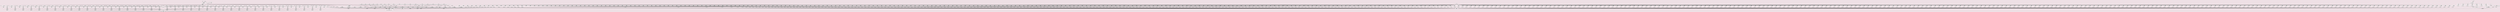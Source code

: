 /* Graphical model description in DOT language                                    */
/*    To view graph:                                                              */
/*       open this file in the program Graphviz: http://www.graphviz.org          */
/*       or paste contents into an online viewer: http://stamm-wilbrandt.de/GraphvizFiddle */

digraph REVDAG {
   n_fbd_tree [shape=oval, style=filled, fillcolor=white, label="fbd_tree"]
   n_origin_time [shape=oval, style=filled, fillcolor=white, label="origin_time"]
   n_0x7fa82d247ed0 [shape=box, style=filled, fillcolor=white, label="5"]
   n_0x7fa82d248090 [shape=box, style=filled, fillcolor=white, label="15"]
   n_speciation_rate [shape=oval, style=filled, fillcolor=white, label="speciation_rate"]
   n_0x7fa82d248e90 [shape=box, style=filled, fillcolor=white, label="10"]
   n_extinction_rate [shape=oval, style="dashed,filled", fillcolor=white, label="extinction_rate\n[ mul(RealPos<any>) ]"]
   n_turnover [shape=oval, style=filled, fillcolor=white, label="turnover"]
   n_0x7fa82d249ea0 [shape=box, style=filled, fillcolor=white, label="10"]
   n_diversification [shape=oval, style="dashed,filled", fillcolor=white, label="diversification\n[ sub(Real<any>) ]"]
   n_psi [shape=oval, style=filled, fillcolor=white, label="psi"]
   n_0x7fa82d137d70 [shape=box, style=filled, fillcolor=white, label="10"]
   n_r [shape=record, style=filled, fillcolor=white, label="{r|0}"]
   n_rho [shape=record, style=filled, fillcolor=white, label="{rho|1}"]
   n_t_1 [shape=oval, style="dashed,filled", fillcolor=white, label="t[1]\n[ tmrca(TimeTree<any>) ]"]
   n_0x7fa82d138610 [shape=oval, style="dashed,filled", fillcolor=white, label="function\n[ sub(Real<any>) ]"]
   n_0x7fa82d138880 [shape=box, style=filled, fillcolor=white, label="0.309789"]
   n_fossil_1 [shape=oval, style=filled, fillcolor=gray, label="fossil[1]"]
   n_0x7fa82d139770 [shape=oval, style="dashed,filled", fillcolor=white, label="function\n[ sub(Real<any>) ]"]
   n_0x7fa82d1399e0 [shape=box, style=filled, fillcolor=white, label="0.103263"]
   n_fossil_normalized_1 [shape=oval, style="dashed,filled", fillcolor=white, label="fossil_normalized[1]\n[ add(Real<any>) ]"]
   n_fossil_normalized [shape=oval, style="dashed,filled", fillcolor=white, label="fossil_normalized\n[ v(Real<any>) ]"]
   n_fossil_normalized_2 [shape=oval, style="dashed,filled", fillcolor=white, label="fossil_normalized[2]\n[ add(Real<any>) ]"]
   n_fossil_2 [shape=oval, style=filled, fillcolor=gray, label="fossil[2]"]
   n_0x7fa82d13b8e0 [shape=oval, style="dashed,filled", fillcolor=white, label="function\n[ sub(Real<any>) ]"]
   n_t_2 [shape=oval, style="dashed,filled", fillcolor=white, label="t[2]\n[ tmrca(TimeTree<any>) ]"]
   n_0x7fa82d13bf60 [shape=oval, style="dashed,filled", fillcolor=white, label="function\n[ sub(Real<any>) ]"]
   n_0x7fa82d13c160 [shape=box, style=filled, fillcolor=white, label="1.919274"]
   n_t [shape=oval, style="dashed,filled", fillcolor=white, label="t\n[ v(RealPos<any>) ]"]
   n_t_3 [shape=oval, style="dashed,filled", fillcolor=white, label="t[3]\n[ tmrca(TimeTree<any>) ]"]
   n_0x7fa82d13dce0 [shape=oval, style="dashed,filled", fillcolor=white, label="function\n[ sub(Real<any>) ]"]
   n_0x7fa82d13df30 [shape=box, style=filled, fillcolor=white, label="0.5051965"]
   n_fossil_3 [shape=oval, style=filled, fillcolor=gray, label="fossil[3]"]
   n_0x7fa82d13f1c0 [shape=oval, style="dashed,filled", fillcolor=white, label="function\n[ sub(Real<any>) ]"]
   n_0x7fa82d13f410 [shape=box, style=filled, fillcolor=white, label="0.1683988"]
   n_fossil_normalized_3 [shape=oval, style="dashed,filled", fillcolor=white, label="fossil_normalized[3]\n[ add(Real<any>) ]"]
   n_fossil [shape=oval, style="dashed,filled", fillcolor=white, label="fossil\n[ v(Real<any>) ]"]
   n_fossil_4 [shape=oval, style=filled, fillcolor=gray, label="fossil[4]"]
   n_0x7fa82d24fb80 [shape=oval, style="dashed,filled", fillcolor=white, label="function\n[ sub(Real<any>) ]"]
   n_t_4 [shape=oval, style="dashed,filled", fillcolor=white, label="t[4]\n[ tmrca(TimeTree<any>) ]"]
   n_0x7fa82d2502a0 [shape=oval, style="dashed,filled", fillcolor=white, label="function\n[ sub(Real<any>) ]"]
   n_0x7fa82d2504f0 [shape=box, style=filled, fillcolor=white, label="0.04451925"]
   n_fossil_normalized_4 [shape=oval, style="dashed,filled", fillcolor=white, label="fossil_normalized[4]\n[ add(Real<any>) ]"]
   n_0x7fa82d2508f0 [shape=box, style=filled, fillcolor=white, label="0.1335578"]
   n_fossil_5 [shape=oval, style=filled, fillcolor=gray, label="fossil[5]"]
   n_0x7fa82d251910 [shape=oval, style="dashed,filled", fillcolor=white, label="function\n[ sub(Real<any>) ]"]
   n_t_5 [shape=oval, style="dashed,filled", fillcolor=white, label="t[5]\n[ tmrca(TimeTree<any>) ]"]
   n_0x7fa82d252050 [shape=oval, style="dashed,filled", fillcolor=white, label="function\n[ sub(Real<any>) ]"]
   n_0x7fa82d2522a0 [shape=box, style=filled, fillcolor=white, label="0.035428"]
   n_fossil_normalized_5 [shape=oval, style="dashed,filled", fillcolor=white, label="fossil_normalized[5]\n[ add(Real<any>) ]"]
   n_0x7fa82d2526a0 [shape=box, style=filled, fillcolor=white, label="0.106284"]
   n_fossil_6 [shape=oval, style=filled, fillcolor=gray, label="fossil[6]"]
   n_0x7fa82d2536c0 [shape=oval, style="dashed,filled", fillcolor=white, label="function\n[ sub(Real<any>) ]"]
   n_t_6 [shape=oval, style="dashed,filled", fillcolor=white, label="t[6]\n[ tmrca(TimeTree<any>) ]"]
   n_0x7fa82d253de0 [shape=oval, style="dashed,filled", fillcolor=white, label="function\n[ sub(Real<any>) ]"]
   n_0x7fa82d254030 [shape=box, style=filled, fillcolor=white, label="0.0402065"]
   n_fossil_normalized_6 [shape=oval, style="dashed,filled", fillcolor=white, label="fossil_normalized[6]\n[ add(Real<any>) ]"]
   n_0x7fa82d254430 [shape=box, style=filled, fillcolor=white, label="0.1206195"]
   n_fossil_7 [shape=oval, style=filled, fillcolor=gray, label="fossil[7]"]
   n_0x7fa82d255450 [shape=oval, style="dashed,filled", fillcolor=white, label="function\n[ sub(Real<any>) ]"]
   n_t_7 [shape=oval, style="dashed,filled", fillcolor=white, label="t[7]\n[ tmrca(TimeTree<any>) ]"]
   n_0x7fa82d255b70 [shape=oval, style="dashed,filled", fillcolor=white, label="function\n[ sub(Real<any>) ]"]
   n_0x7fa82d255dc0 [shape=box, style=filled, fillcolor=white, label="0.1537122"]
   n_fossil_normalized_7 [shape=oval, style="dashed,filled", fillcolor=white, label="fossil_normalized[7]\n[ add(Real<any>) ]"]
   n_0x7fa82d2561c0 [shape=box, style=filled, fillcolor=white, label="1.785484"]
   n_fossil_8 [shape=oval, style=filled, fillcolor=gray, label="fossil[8]"]
   n_0x7fa82d2575a0 [shape=oval, style="dashed,filled", fillcolor=white, label="function\n[ sub(Real<any>) ]"]
   n_t_8 [shape=oval, style="dashed,filled", fillcolor=white, label="t[8]\n[ tmrca(TimeTree<any>) ]"]
   n_0x7fa82d257cc0 [shape=oval, style="dashed,filled", fillcolor=white, label="function\n[ sub(Real<any>) ]"]
   n_0x7fa82d257f10 [shape=box, style=filled, fillcolor=white, label="0.1762312"]
   n_fossil_normalized_8 [shape=oval, style="dashed,filled", fillcolor=white, label="fossil_normalized[8]\n[ add(Real<any>) ]"]
   n_0x7fa82d258310 [shape=box, style=filled, fillcolor=white, label="0.5286936"]
   n_fossil_9 [shape=oval, style=filled, fillcolor=gray, label="fossil[9]"]
   n_0x7fa82d259330 [shape=oval, style="dashed,filled", fillcolor=white, label="function\n[ sub(Real<any>) ]"]
   n_t_9 [shape=oval, style="dashed,filled", fillcolor=white, label="t[9]\n[ tmrca(TimeTree<any>) ]"]
   n_0x7fa82d259a50 [shape=oval, style="dashed,filled", fillcolor=white, label="function\n[ sub(Real<any>) ]"]
   n_0x7fa82d259c50 [shape=box, style=filled, fillcolor=white, label="0.0997259"]
   n_fossil_normalized_9 [shape=oval, style="dashed,filled", fillcolor=white, label="fossil_normalized[9]\n[ add(Real<any>) ]"]
   n_0x7fa82d25a050 [shape=box, style=filled, fillcolor=white, label="0.2991777"]
   n_fossil_10 [shape=oval, style=filled, fillcolor=gray, label="fossil[10]"]
   n_0x7fa82d25b070 [shape=oval, style="dashed,filled", fillcolor=white, label="function\n[ sub(Real<any>) ]"]
   n_t_10 [shape=oval, style="dashed,filled", fillcolor=white, label="t[10]\n[ tmrca(TimeTree<any>) ]"]
   n_0x7fa82d25b790 [shape=oval, style="dashed,filled", fillcolor=white, label="function\n[ sub(Real<any>) ]"]
   n_0x7fa82d25b9e0 [shape=box, style=filled, fillcolor=white, label="0.1363584"]
   n_fossil_normalized_10 [shape=oval, style="dashed,filled", fillcolor=white, label="fossil_normalized[10]\n[ add(Real<any>) ]"]
   n_0x7fa82d25bde0 [shape=box, style=filled, fillcolor=white, label="1.76813"]
   n_fossil_11 [shape=oval, style=filled, fillcolor=gray, label="fossil[11]"]
   n_0x7fa82d25ce00 [shape=oval, style="dashed,filled", fillcolor=white, label="function\n[ sub(Real<any>) ]"]
   n_t_11 [shape=oval, style="dashed,filled", fillcolor=white, label="t[11]\n[ tmrca(TimeTree<any>) ]"]
   n_0x7fa82d25d560 [shape=oval, style="dashed,filled", fillcolor=white, label="function\n[ sub(Real<any>) ]"]
   n_0x7fa82d25d850 [shape=box, style=filled, fillcolor=white, label="0.193229"]
   n_fossil_normalized_11 [shape=oval, style="dashed,filled", fillcolor=white, label="fossil_normalized[11]\n[ add(Real<any>) ]"]
   n_0x7fa82d25dd90 [shape=box, style=filled, fillcolor=white, label="1.825"]
   n_fossil_12 [shape=oval, style=filled, fillcolor=gray, label="fossil[12]"]
   n_0x7fa82d25ee70 [shape=oval, style="dashed,filled", fillcolor=white, label="function\n[ sub(Real<any>) ]"]
   n_t_12 [shape=oval, style="dashed,filled", fillcolor=white, label="t[12]\n[ tmrca(TimeTree<any>) ]"]
   n_0x7fa82d25f690 [shape=oval, style="dashed,filled", fillcolor=white, label="function\n[ sub(Real<any>) ]"]
   n_0x7fa82d25f980 [shape=box, style=filled, fillcolor=white, label="0.6661996"]
   n_fossil_normalized_12 [shape=oval, style="dashed,filled", fillcolor=white, label="fossil_normalized[12]\n[ add(Real<any>) ]"]
   n_0x7fa82c64baa0 [shape=box, style=filled, fillcolor=white, label="2.297971"]
   n_fossil_13 [shape=oval, style=filled, fillcolor=gray, label="fossil[13]"]
   n_0x7fa82c64c610 [shape=oval, style="dashed,filled", fillcolor=white, label="function\n[ sub(Real<any>) ]"]
   n_t_13 [shape=oval, style="dashed,filled", fillcolor=white, label="t[13]\n[ tmrca(TimeTree<any>) ]"]
   n_0x7fa82c64cbd0 [shape=oval, style="dashed,filled", fillcolor=white, label="function\n[ sub(Real<any>) ]"]
   n_0x7fa82c64cdd0 [shape=box, style=filled, fillcolor=white, label="0.1883144"]
   n_fossil_normalized_13 [shape=oval, style="dashed,filled", fillcolor=white, label="fossil_normalized[13]\n[ add(Real<any>) ]"]
   n_0x7fa82c64d130 [shape=box, style=filled, fillcolor=white, label="1.820086"]
   n_fossil_14 [shape=oval, style=filled, fillcolor=gray, label="fossil[14]"]
   n_0x7fa82c64dca0 [shape=oval, style="dashed,filled", fillcolor=white, label="function\n[ sub(Real<any>) ]"]
   n_t_14 [shape=oval, style="dashed,filled", fillcolor=white, label="t[14]\n[ tmrca(TimeTree<any>) ]"]
   n_0x7fa82c64e260 [shape=oval, style="dashed,filled", fillcolor=white, label="function\n[ sub(Real<any>) ]"]
   n_0x7fa82c64e460 [shape=box, style=filled, fillcolor=white, label="1.681067"]
   n_fossil_normalized_14 [shape=oval, style="dashed,filled", fillcolor=white, label="fossil_normalized[14]\n[ add(Real<any>) ]"]
   n_0x7fa82c64e7c0 [shape=box, style=filled, fillcolor=white, label="3.312838"]
   n_fossil_15 [shape=oval, style=filled, fillcolor=gray, label="fossil[15]"]
   n_0x7fa82c64f330 [shape=oval, style="dashed,filled", fillcolor=white, label="function\n[ sub(Real<any>) ]"]
   n_t_15 [shape=oval, style="dashed,filled", fillcolor=white, label="t[15]\n[ tmrca(TimeTree<any>) ]"]
   n_0x7fa82c64f8f0 [shape=oval, style="dashed,filled", fillcolor=white, label="function\n[ sub(Real<any>) ]"]
   n_0x7fa82c64faf0 [shape=box, style=filled, fillcolor=white, label="1.41152"]
   n_fossil_normalized_15 [shape=oval, style="dashed,filled", fillcolor=white, label="fossil_normalized[15]\n[ add(Real<any>) ]"]
   n_0x7fa82c64fe50 [shape=box, style=filled, fillcolor=white, label="3.043291"]
   n_fossil_16 [shape=oval, style=filled, fillcolor=gray, label="fossil[16]"]
   n_0x7fa82c650d80 [shape=oval, style="dashed,filled", fillcolor=white, label="function\n[ sub(Real<any>) ]"]
   n_t_16 [shape=oval, style="dashed,filled", fillcolor=white, label="t[16]\n[ tmrca(TimeTree<any>) ]"]
   n_0x7fa82c6515a0 [shape=oval, style="dashed,filled", fillcolor=white, label="function\n[ sub(Real<any>) ]"]
   n_0x7fa82c651890 [shape=box, style=filled, fillcolor=white, label="1.976983"]
   n_fossil_normalized_16 [shape=oval, style="dashed,filled", fillcolor=white, label="fossil_normalized[16]\n[ add(Real<any>) ]"]
   n_0x7fa82c651dd0 [shape=box, style=filled, fillcolor=white, label="3.608754"]
   n_fossil_17 [shape=oval, style=filled, fillcolor=gray, label="fossil[17]"]
   n_0x7fa82c653ed0 [shape=oval, style="dashed,filled", fillcolor=white, label="function\n[ sub(Real<any>) ]"]
   n_t_17 [shape=oval, style="dashed,filled", fillcolor=white, label="t[17]\n[ tmrca(TimeTree<any>) ]"]
   n_0x7fa82c6546f0 [shape=oval, style="dashed,filled", fillcolor=white, label="function\n[ sub(Real<any>) ]"]
   n_0x7fa82c6549e0 [shape=box, style=filled, fillcolor=white, label="2.492026"]
   n_fossil_normalized_17 [shape=oval, style="dashed,filled", fillcolor=white, label="fossil_normalized[17]\n[ add(Real<any>) ]"]
   n_0x7fa82c654f20 [shape=box, style=filled, fillcolor=white, label="4.123798"]
   n_fossil_18 [shape=oval, style=filled, fillcolor=gray, label="fossil[18]"]
   n_0x7fa82c656070 [shape=oval, style="dashed,filled", fillcolor=white, label="function\n[ sub(Real<any>) ]"]
   n_t_18 [shape=oval, style="dashed,filled", fillcolor=white, label="t[18]\n[ tmrca(TimeTree<any>) ]"]
   n_0x7fa82c656900 [shape=oval, style="dashed,filled", fillcolor=white, label="function\n[ sub(Real<any>) ]"]
   n_0x7fa82c656c60 [shape=box, style=filled, fillcolor=white, label="3.835257"]
   n_fossil_normalized_18 [shape=oval, style="dashed,filled", fillcolor=white, label="fossil_normalized[18]\n[ add(Real<any>) ]"]
   n_0x7fa82c657210 [shape=box, style=filled, fillcolor=white, label="5.467028"]
   n_fossil_19 [shape=oval, style=filled, fillcolor=gray, label="fossil[19]"]
   n_0x7fa82c658360 [shape=oval, style="dashed,filled", fillcolor=white, label="function\n[ sub(Real<any>) ]"]
   n_t_19 [shape=oval, style="dashed,filled", fillcolor=white, label="t[19]\n[ tmrca(TimeTree<any>) ]"]
   n_0x7fa82c658bf0 [shape=oval, style="dashed,filled", fillcolor=white, label="function\n[ sub(Real<any>) ]"]
   n_0x7fa82c658f50 [shape=box, style=filled, fillcolor=white, label="3.507609"]
   n_fossil_normalized_19 [shape=oval, style="dashed,filled", fillcolor=white, label="fossil_normalized[19]\n[ add(Real<any>) ]"]
   n_0x7fa82c659500 [shape=box, style=filled, fillcolor=white, label="5.139381"]
   n_fossil_20 [shape=oval, style=filled, fillcolor=gray, label="fossil[20]"]
   n_0x7fa82c65a650 [shape=oval, style="dashed,filled", fillcolor=white, label="function\n[ sub(Real<any>) ]"]
   n_t_20 [shape=oval, style="dashed,filled", fillcolor=white, label="t[20]\n[ tmrca(TimeTree<any>) ]"]
   n_0x7fa82c65aee0 [shape=oval, style="dashed,filled", fillcolor=white, label="function\n[ sub(Real<any>) ]"]
   n_0x7fa82c65b240 [shape=box, style=filled, fillcolor=white, label="5.975644"]
   n_fossil_normalized_20 [shape=oval, style="dashed,filled", fillcolor=white, label="fossil_normalized[20]\n[ add(Real<any>) ]"]
   n_0x7fa82c65b7f0 [shape=box, style=filled, fillcolor=white, label="7.607415"]
   n_fossil_21 [shape=oval, style=filled, fillcolor=gray, label="fossil[21]"]
   n_0x7fa82c65c940 [shape=oval, style="dashed,filled", fillcolor=white, label="function\n[ sub(Real<any>) ]"]
   n_t_21 [shape=oval, style="dashed,filled", fillcolor=white, label="t[21]\n[ tmrca(TimeTree<any>) ]"]
   n_0x7fa82c65d1d0 [shape=oval, style="dashed,filled", fillcolor=white, label="function\n[ sub(Real<any>) ]"]
   n_0x7fa82c65d530 [shape=box, style=filled, fillcolor=white, label="3.441461"]
   n_fossil_normalized_21 [shape=oval, style="dashed,filled", fillcolor=white, label="fossil_normalized[21]\n[ add(Real<any>) ]"]
   n_0x7fa82c65dae0 [shape=box, style=filled, fillcolor=white, label="5.073233"]
   n_fossil_22 [shape=oval, style=filled, fillcolor=gray, label="fossil[22]"]
   n_0x7fa82c65ec30 [shape=oval, style="dashed,filled", fillcolor=white, label="function\n[ sub(Real<any>) ]"]
   n_t_22 [shape=oval, style="dashed,filled", fillcolor=white, label="t[22]\n[ tmrca(TimeTree<any>) ]"]
   n_0x7fa82c65f4c0 [shape=oval, style="dashed,filled", fillcolor=white, label="function\n[ sub(Real<any>) ]"]
   n_0x7fa82c65f820 [shape=box, style=filled, fillcolor=white, label="3.301784"]
   n_fossil_normalized_22 [shape=oval, style="dashed,filled", fillcolor=white, label="fossil_normalized[22]\n[ add(Real<any>) ]"]
   n_0x7fa82c65fdd0 [shape=box, style=filled, fillcolor=white, label="4.933555"]
   n_fossil_23 [shape=oval, style=filled, fillcolor=gray, label="fossil[23]"]
   n_0x7fa82c660f20 [shape=oval, style="dashed,filled", fillcolor=white, label="function\n[ sub(Real<any>) ]"]
   n_t_23 [shape=oval, style="dashed,filled", fillcolor=white, label="t[23]\n[ tmrca(TimeTree<any>) ]"]
   n_0x7fa82c6617b0 [shape=oval, style="dashed,filled", fillcolor=white, label="function\n[ sub(Real<any>) ]"]
   n_0x7fa82c661b10 [shape=box, style=filled, fillcolor=white, label="2.888539"]
   n_fossil_normalized_23 [shape=oval, style="dashed,filled", fillcolor=white, label="fossil_normalized[23]\n[ add(Real<any>) ]"]
   n_0x7fa82c6620c0 [shape=box, style=filled, fillcolor=white, label="4.520311"]
   n_fossil_24 [shape=oval, style=filled, fillcolor=gray, label="fossil[24]"]
   n_0x7fa82c663210 [shape=oval, style="dashed,filled", fillcolor=white, label="function\n[ sub(Real<any>) ]"]
   n_t_24 [shape=oval, style="dashed,filled", fillcolor=white, label="t[24]\n[ tmrca(TimeTree<any>) ]"]
   n_0x7fa82c663aa0 [shape=oval, style="dashed,filled", fillcolor=white, label="function\n[ sub(Real<any>) ]"]
   n_0x7fa82c663e00 [shape=box, style=filled, fillcolor=white, label="2.269792"]
   n_fossil_normalized_24 [shape=oval, style="dashed,filled", fillcolor=white, label="fossil_normalized[24]\n[ add(Real<any>) ]"]
   n_0x7fa82c6643b0 [shape=box, style=filled, fillcolor=white, label="3.901564"]
   n_fossil_25 [shape=oval, style=filled, fillcolor=gray, label="fossil[25]"]
   n_0x7fa82c665500 [shape=oval, style="dashed,filled", fillcolor=white, label="function\n[ sub(Real<any>) ]"]
   n_t_25 [shape=oval, style="dashed,filled", fillcolor=white, label="t[25]\n[ tmrca(TimeTree<any>) ]"]
   n_0x7fa82c665d90 [shape=oval, style="dashed,filled", fillcolor=white, label="function\n[ sub(Real<any>) ]"]
   n_0x7fa82c6660f0 [shape=box, style=filled, fillcolor=white, label="2.218954"]
   n_fossil_normalized_25 [shape=oval, style="dashed,filled", fillcolor=white, label="fossil_normalized[25]\n[ add(Real<any>) ]"]
   n_0x7fa82c6666a0 [shape=box, style=filled, fillcolor=white, label="3.850726"]
   n_fossil_26 [shape=oval, style=filled, fillcolor=gray, label="fossil[26]"]
   n_0x7fa82c6677f0 [shape=oval, style="dashed,filled", fillcolor=white, label="function\n[ sub(Real<any>) ]"]
   n_t_26 [shape=oval, style="dashed,filled", fillcolor=white, label="t[26]\n[ tmrca(TimeTree<any>) ]"]
   n_0x7fa82c668080 [shape=oval, style="dashed,filled", fillcolor=white, label="function\n[ sub(Real<any>) ]"]
   n_0x7fa82c6683e0 [shape=box, style=filled, fillcolor=white, label="1.932316"]
   n_fossil_normalized_26 [shape=oval, style="dashed,filled", fillcolor=white, label="fossil_normalized[26]\n[ add(Real<any>) ]"]
   n_0x7fa82c668990 [shape=box, style=filled, fillcolor=white, label="3.564087"]
   n_fossil_27 [shape=oval, style=filled, fillcolor=gray, label="fossil[27]"]
   n_0x7fa82c669ae0 [shape=oval, style="dashed,filled", fillcolor=white, label="function\n[ sub(Real<any>) ]"]
   n_t_27 [shape=oval, style="dashed,filled", fillcolor=white, label="t[27]\n[ tmrca(TimeTree<any>) ]"]
   n_0x7fa82c66a370 [shape=oval, style="dashed,filled", fillcolor=white, label="function\n[ sub(Real<any>) ]"]
   n_0x7fa82c66a6d0 [shape=box, style=filled, fillcolor=white, label="2.713051"]
   n_fossil_normalized_27 [shape=oval, style="dashed,filled", fillcolor=white, label="fossil_normalized[27]\n[ add(Real<any>) ]"]
   n_0x7fa82c66ac80 [shape=box, style=filled, fillcolor=white, label="4.344822"]
   n_fossil_28 [shape=oval, style=filled, fillcolor=gray, label="fossil[28]"]
   n_0x7fa82c66bdd0 [shape=oval, style="dashed,filled", fillcolor=white, label="function\n[ sub(Real<any>) ]"]
   n_t_28 [shape=oval, style="dashed,filled", fillcolor=white, label="t[28]\n[ tmrca(TimeTree<any>) ]"]
   n_0x7fa82c66c660 [shape=oval, style="dashed,filled", fillcolor=white, label="function\n[ sub(Real<any>) ]"]
   n_0x7fa82c66c9c0 [shape=box, style=filled, fillcolor=white, label="1.993434"]
   n_fossil_normalized_28 [shape=oval, style="dashed,filled", fillcolor=white, label="fossil_normalized[28]\n[ add(Real<any>) ]"]
   n_0x7fa82c66cf70 [shape=box, style=filled, fillcolor=white, label="3.625205"]
   n_fossil_29 [shape=oval, style=filled, fillcolor=gray, label="fossil[29]"]
   n_0x7fa82c66e0c0 [shape=oval, style="dashed,filled", fillcolor=white, label="function\n[ sub(Real<any>) ]"]
   n_t_29 [shape=oval, style="dashed,filled", fillcolor=white, label="t[29]\n[ tmrca(TimeTree<any>) ]"]
   n_0x7fa82c66e950 [shape=oval, style="dashed,filled", fillcolor=white, label="function\n[ sub(Real<any>) ]"]
   n_0x7fa82c66ecb0 [shape=box, style=filled, fillcolor=white, label="0.7247734"]
   n_fossil_normalized_29 [shape=oval, style="dashed,filled", fillcolor=white, label="fossil_normalized[29]\n[ add(Real<any>) ]"]
   n_0x7fa82c66f260 [shape=box, style=filled, fillcolor=white, label="2.356545"]
   n_fossil_30 [shape=oval, style=filled, fillcolor=gray, label="fossil[30]"]
   n_0x7fa82c6703b0 [shape=oval, style="dashed,filled", fillcolor=white, label="function\n[ sub(Real<any>) ]"]
   n_t_30 [shape=oval, style="dashed,filled", fillcolor=white, label="t[30]\n[ tmrca(TimeTree<any>) ]"]
   n_0x7fa82c670c40 [shape=oval, style="dashed,filled", fillcolor=white, label="function\n[ sub(Real<any>) ]"]
   n_0x7fa82c670fa0 [shape=box, style=filled, fillcolor=white, label="0.4031539"]
   n_fossil_normalized_30 [shape=oval, style="dashed,filled", fillcolor=white, label="fossil_normalized[30]\n[ add(Real<any>) ]"]
   n_0x7fa82c671550 [shape=box, style=filled, fillcolor=white, label="2.034925"]
   n_fossil_31 [shape=oval, style=filled, fillcolor=gray, label="fossil[31]"]
   n_0x7fa82c6726a0 [shape=oval, style="dashed,filled", fillcolor=white, label="function\n[ sub(Real<any>) ]"]
   n_t_31 [shape=oval, style="dashed,filled", fillcolor=white, label="t[31]\n[ tmrca(TimeTree<any>) ]"]
   n_0x7fa82c672f30 [shape=oval, style="dashed,filled", fillcolor=white, label="function\n[ sub(Real<any>) ]"]
   n_0x7fa82c673290 [shape=box, style=filled, fillcolor=white, label="0.3398682"]
   n_fossil_normalized_31 [shape=oval, style="dashed,filled", fillcolor=white, label="fossil_normalized[31]\n[ add(Real<any>) ]"]
   n_0x7fa82c673840 [shape=box, style=filled, fillcolor=white, label="1.97164"]
   n_fossil_32 [shape=oval, style=filled, fillcolor=gray, label="fossil[32]"]
   n_0x7fa82c674990 [shape=oval, style="dashed,filled", fillcolor=white, label="function\n[ sub(Real<any>) ]"]
   n_t_32 [shape=oval, style="dashed,filled", fillcolor=white, label="t[32]\n[ tmrca(TimeTree<any>) ]"]
   n_0x7fa82c675220 [shape=oval, style="dashed,filled", fillcolor=white, label="function\n[ sub(Real<any>) ]"]
   n_0x7fa82c675580 [shape=box, style=filled, fillcolor=white, label="0.4023747"]
   n_fossil_normalized_32 [shape=oval, style="dashed,filled", fillcolor=white, label="fossil_normalized[32]\n[ add(Real<any>) ]"]
   n_0x7fa82c675b30 [shape=box, style=filled, fillcolor=white, label="2.034146"]
   n_fossil_33 [shape=oval, style=filled, fillcolor=gray, label="fossil[33]"]
   n_0x7fa82c676c80 [shape=oval, style="dashed,filled", fillcolor=white, label="function\n[ sub(Real<any>) ]"]
   n_t_33 [shape=oval, style="dashed,filled", fillcolor=white, label="t[33]\n[ tmrca(TimeTree<any>) ]"]
   n_0x7fa82c677510 [shape=oval, style="dashed,filled", fillcolor=white, label="function\n[ sub(Real<any>) ]"]
   n_0x7fa82c677870 [shape=box, style=filled, fillcolor=white, label="0.5864231"]
   n_fossil_normalized_33 [shape=oval, style="dashed,filled", fillcolor=white, label="fossil_normalized[33]\n[ add(Real<any>) ]"]
   n_0x7fa82c677e20 [shape=box, style=filled, fillcolor=white, label="2.218195"]
   n_fossil_34 [shape=oval, style=filled, fillcolor=gray, label="fossil[34]"]
   n_0x7fa82c678f70 [shape=oval, style="dashed,filled", fillcolor=white, label="function\n[ sub(Real<any>) ]"]
   n_t_34 [shape=oval, style="dashed,filled", fillcolor=white, label="t[34]\n[ tmrca(TimeTree<any>) ]"]
   n_0x7fa82c679800 [shape=oval, style="dashed,filled", fillcolor=white, label="function\n[ sub(Real<any>) ]"]
   n_0x7fa82c679b60 [shape=box, style=filled, fillcolor=white, label="0.3645777"]
   n_fossil_normalized_34 [shape=oval, style="dashed,filled", fillcolor=white, label="fossil_normalized[34]\n[ add(Real<any>) ]"]
   n_0x7fa82c67a110 [shape=box, style=filled, fillcolor=white, label="1.093733"]
   n_fossil_35 [shape=oval, style=filled, fillcolor=gray, label="fossil[35]"]
   n_0x7fa82c67b260 [shape=oval, style="dashed,filled", fillcolor=white, label="function\n[ sub(Real<any>) ]"]
   n_t_35 [shape=oval, style="dashed,filled", fillcolor=white, label="t[35]\n[ tmrca(TimeTree<any>) ]"]
   n_0x7fa82c652ee0 [shape=oval, style="dashed,filled", fillcolor=white, label="function\n[ sub(Real<any>) ]"]
   n_0x7fa82c653240 [shape=box, style=filled, fillcolor=white, label="0.3305342"]
   n_fossil_normalized_35 [shape=oval, style="dashed,filled", fillcolor=white, label="fossil_normalized[35]\n[ add(Real<any>) ]"]
   n_0x7fa82c6537f0 [shape=box, style=filled, fillcolor=white, label="0.9916027"]
   n_fossil_36 [shape=oval, style=filled, fillcolor=gray, label="fossil[36]"]
   n_0x7fa82c67e550 [shape=oval, style="dashed,filled", fillcolor=white, label="function\n[ sub(Real<any>) ]"]
   n_t_36 [shape=oval, style="dashed,filled", fillcolor=white, label="t[36]\n[ tmrca(TimeTree<any>) ]"]
   n_0x7fa82c67ede0 [shape=oval, style="dashed,filled", fillcolor=white, label="function\n[ sub(Real<any>) ]"]
   n_0x7fa82c67f140 [shape=box, style=filled, fillcolor=white, label="0.1516654"]
   n_fossil_normalized_36 [shape=oval, style="dashed,filled", fillcolor=white, label="fossil_normalized[36]\n[ add(Real<any>) ]"]
   n_0x7fa82c67f6f0 [shape=box, style=filled, fillcolor=white, label="1.783437"]
   n_fossil_37 [shape=oval, style=filled, fillcolor=gray, label="fossil[37]"]
   n_0x7fa82c680840 [shape=oval, style="dashed,filled", fillcolor=white, label="function\n[ sub(Real<any>) ]"]
   n_t_37 [shape=oval, style="dashed,filled", fillcolor=white, label="t[37]\n[ tmrca(TimeTree<any>) ]"]
   n_0x7fa82c6810d0 [shape=oval, style="dashed,filled", fillcolor=white, label="function\n[ sub(Real<any>) ]"]
   n_0x7fa82c681430 [shape=box, style=filled, fillcolor=white, label="0.3968551"]
   n_fossil_normalized_37 [shape=oval, style="dashed,filled", fillcolor=white, label="fossil_normalized[37]\n[ add(Real<any>) ]"]
   n_0x7fa82c6819e0 [shape=box, style=filled, fillcolor=white, label="1.190565"]
   n_fossil_38 [shape=oval, style=filled, fillcolor=gray, label="fossil[38]"]
   n_0x7fa82c682b30 [shape=oval, style="dashed,filled", fillcolor=white, label="function\n[ sub(Real<any>) ]"]
   n_t_38 [shape=oval, style="dashed,filled", fillcolor=white, label="t[38]\n[ tmrca(TimeTree<any>) ]"]
   n_0x7fa82c6833c0 [shape=oval, style="dashed,filled", fillcolor=white, label="function\n[ sub(Real<any>) ]"]
   n_0x7fa82c683720 [shape=box, style=filled, fillcolor=white, label="0.2625776"]
   n_fossil_normalized_38 [shape=oval, style="dashed,filled", fillcolor=white, label="fossil_normalized[38]\n[ add(Real<any>) ]"]
   n_0x7fa82c683cd0 [shape=box, style=filled, fillcolor=white, label="0.7877328"]
   n_fossil_39 [shape=oval, style=filled, fillcolor=gray, label="fossil[39]"]
   n_0x7fa82c684e20 [shape=oval, style="dashed,filled", fillcolor=white, label="function\n[ sub(Real<any>) ]"]
   n_t_39 [shape=oval, style="dashed,filled", fillcolor=white, label="t[39]\n[ tmrca(TimeTree<any>) ]"]
   n_0x7fa82c6856b0 [shape=oval, style="dashed,filled", fillcolor=white, label="function\n[ sub(Real<any>) ]"]
   n_0x7fa82c685a10 [shape=box, style=filled, fillcolor=white, label="0.3272918"]
   n_fossil_normalized_39 [shape=oval, style="dashed,filled", fillcolor=white, label="fossil_normalized[39]\n[ add(Real<any>) ]"]
   n_0x7fa82c685fc0 [shape=box, style=filled, fillcolor=white, label="0.9818754"]
   n_fossil_40 [shape=oval, style=filled, fillcolor=gray, label="fossil[40]"]
   n_0x7fa82c687110 [shape=oval, style="dashed,filled", fillcolor=white, label="function\n[ sub(Real<any>) ]"]
   n_t_40 [shape=oval, style="dashed,filled", fillcolor=white, label="t[40]\n[ tmrca(TimeTree<any>) ]"]
   n_0x7fa82c6879a0 [shape=oval, style="dashed,filled", fillcolor=white, label="function\n[ sub(Real<any>) ]"]
   n_0x7fa82c687d00 [shape=box, style=filled, fillcolor=white, label="0.1762514"]
   n_fossil_normalized_40 [shape=oval, style="dashed,filled", fillcolor=white, label="fossil_normalized[40]\n[ add(Real<any>) ]"]
   n_0x7fa82c6882b0 [shape=box, style=filled, fillcolor=white, label="1.808023"]
   n_0x7fa82c688430 [shape=box, style=filled, fillcolor=white, label="3.551045"]
   n_num_samp_anc [shape=oval, style="dashed,filled", fillcolor=white, label="num_samp_anc\n[ numSampledAncestors()) ]"]
   n_phySeq_1 [shape=oval, style=filled, fillcolor=gray, label="phySeq[1]"]
   n_phySeq_1_pInv [shape=record, style=filled, fillcolor=white, label="{phySeq[1].pInv|0}"]
   n_branch_rates_1 [shape=oval, style=filled, fillcolor=white, label="branch_rates[1]"]
   n_0x7fa8293efb60 [shape=oval, style="dashed,filled", fillcolor=white, label="function\n[ div(RealPos<any>) ]"]
   n_0x7fa8293efea0 [shape=box, style=filled, fillcolor=white, label="1"]
   n_branch_rates_mean [shape=oval, style=filled, fillcolor=white, label="branch_rates_mean"]
   n_0x7fa8293f10a0 [shape=box, style=filled, fillcolor=white, label="10"]
   n_0x7fa8293f2180 [shape=oval, style="dashed,filled", fillcolor=white, label="function\n[ div(RealPos<any>) ]"]
   n_0x7fa8293f24a0 [shape=box, style=filled, fillcolor=white, label="1"]
   n_branch_rates_2 [shape=oval, style=filled, fillcolor=white, label="branch_rates[2]"]
   n_branch_rates [shape=oval, style="dashed,filled", fillcolor=white, label="branch_rates\n[ v(RealPos<any>) ]"]
   n_branch_rates_3 [shape=oval, style=filled, fillcolor=white, label="branch_rates[3]"]
   n_0x7fa8293fe250 [shape=oval, style="dashed,filled", fillcolor=white, label="function\n[ div(RealPos<any>) ]"]
   n_0x7fa8293fe570 [shape=box, style=filled, fillcolor=white, label="1"]
   n_phySeq_3 [shape=oval, style=filled, fillcolor=gray, label="phySeq[3]"]
   n_phySeq_3_pInv [shape=record, style=filled, fillcolor=white, label="{phySeq[3].pInv|0}"]
   n_Q_mol_3 [shape=oval, style="dashed,filled", fillcolor=white, label="Q_mol[3]\n[ fnGTR(Simplex<any>) ]"]
   n_sf_3 [shape=oval, style=filled, fillcolor=white, label="sf[3]"]
   n_sf_hp_3 [shape=record, style=filled, fillcolor=white, label="{sf_hp[3]|[ 1.000, 1.000, 1.000, 1.000 ]}"]
   n_sf_hp [shape=oval, style="dashed,filled", fillcolor=white, label="sf_hp\n[ v(RealPos[]<any>) ]"]
   n_sf_hp_1 [shape=record, style=filled, fillcolor=white, label="{sf_hp[1]|[ 1.000, 1.000, 1.000, 1.000 ]}"]
   n_sf_1 [shape=oval, style=filled, fillcolor=white, label="sf[1]"]
   n_Q_mol_1 [shape=oval, style="dashed,filled", fillcolor=white, label="Q_mol[1]\n[ fnGTR(Simplex<any>) ]"]
   n_er_1 [shape=oval, style=filled, fillcolor=white, label="er[1]"]
   n_er_prior_1 [shape=record, style=filled, fillcolor=white, label="{er_prior[1]|[ 1.000, 1.000, 1.000, 1.000, 1.000, 1.000 ]}"]
   n_er_prior [shape=oval, style="dashed,filled", fillcolor=white, label="er_prior\n[ v(RealPos[]<any>) ]"]
   n_er_prior_2 [shape=record, style=filled, fillcolor=white, label="{er_prior[2]|[ 1.000, 1.000, 1.000, 1.000, 1.000, 1.000 ]}"]
   n_er_2 [shape=oval, style=filled, fillcolor=white, label="er[2]"]
   n_er [shape=oval, style="dashed,filled", fillcolor=white, label="er\n[ v(Simplex<any>) ]"]
   n_er_3 [shape=oval, style=filled, fillcolor=white, label="er[3]"]
   n_er_prior_3 [shape=record, style=filled, fillcolor=white, label="{er_prior[3]|[ 1.000, 1.000, 1.000, 1.000, 1.000, 1.000 ]}"]
   n_er_4 [shape=oval, style=filled, fillcolor=white, label="er[4]"]
   n_er_prior_4 [shape=record, style=filled, fillcolor=white, label="{er_prior[4]|[ 1.000, 1.000, 1.000, 1.000, 1.000, 1.000 ]}"]
   n_Q_mol_4 [shape=oval, style="dashed,filled", fillcolor=white, label="Q_mol[4]\n[ fnGTR(Simplex<any>) ]"]
   n_sf_4 [shape=oval, style=filled, fillcolor=white, label="sf[4]"]
   n_sf_hp_4 [shape=record, style=filled, fillcolor=white, label="{sf_hp[4]|[ 1.000, 1.000, 1.000, 1.000 ]}"]
   n_sf [shape=oval, style="dashed,filled", fillcolor=white, label="sf\n[ v(Simplex<any>) ]"]
   n_sf_2 [shape=oval, style=filled, fillcolor=white, label="sf[2]"]
   n_sf_hp_2 [shape=record, style=filled, fillcolor=white, label="{sf_hp[2]|[ 1.000, 1.000, 1.000, 1.000 ]}"]
   n_Q_mol_2 [shape=oval, style="dashed,filled", fillcolor=white, label="Q_mol[2]\n[ fnGTR(Simplex<any>) ]"]
   n_phySeq_2 [shape=oval, style=filled, fillcolor=gray, label="phySeq[2]"]
   n_phySeq_2_pInv [shape=record, style=filled, fillcolor=white, label="{phySeq[2].pInv|0}"]
   n_rates_cytb_2 [shape=oval, style="dashed,filled", fillcolor=white, label="rates_cytb[2]\n[ fnDiscretizeGamma(RealPos<any>) ]"]
   n_alpha_cytb_2 [shape=oval, style=filled, fillcolor=white, label="alpha_cytb[2]"]
   n_0x7fa82563bee0 [shape=box, style=filled, fillcolor=white, label="1"]
   n_alpha_cytb [shape=oval, style="dashed,filled", fillcolor=white, label="alpha_cytb\n[ v(RealPos<any>) ]"]
   n_alpha_cytb_1 [shape=oval, style=filled, fillcolor=white, label="alpha_cytb[1]"]
   n_0x7fa82563d7f0 [shape=box, style=filled, fillcolor=white, label="1"]
   n_rates_cytb_1 [shape=oval, style="dashed,filled", fillcolor=white, label="rates_cytb[1]\n[ fnDiscretizeGamma(RealPos<any>) ]"]
   n_0x7fa82563dde0 [shape=box, style=filled, fillcolor=white, label="4"]
   n_rates_cytb [shape=oval, style="dashed,filled", fillcolor=white, label="rates_cytb\n[ v(RealPos[]<any>) ]"]
   n_rates_cytb_3 [shape=oval, style="dashed,filled", fillcolor=white, label="rates_cytb[3]\n[ fnDiscretizeGamma(RealPos<any>) ]"]
   n_alpha_cytb_3 [shape=oval, style=filled, fillcolor=white, label="alpha_cytb[3]"]
   n_0x7fa82563ffe0 [shape=box, style=filled, fillcolor=white, label="1"]
   n_0x7fa8256401c0 [shape=box, style=filled, fillcolor=white, label="4"]
   n_rates_cytb_4 [shape=oval, style="dashed,filled", fillcolor=white, label="rates_cytb[4]\n[ fnDiscretizeGamma(RealPos<any>) ]"]
   n_alpha_cytb_4 [shape=oval, style=filled, fillcolor=white, label="alpha_cytb[4]"]
   n_0x7fa8256417b0 [shape=box, style=filled, fillcolor=white, label="1"]
   n_0x7fa825641990 [shape=box, style=filled, fillcolor=white, label="4"]
   n_phySeq_4 [shape=oval, style=filled, fillcolor=gray, label="phySeq[4]"]
   n_phySeq_4_pInv [shape=record, style=filled, fillcolor=white, label="{phySeq[4].pInv|0}"]
   n_branch_rates_4 [shape=oval, style=filled, fillcolor=white, label="branch_rates[4]"]
   n_0x7fa82419e390 [shape=oval, style="dashed,filled", fillcolor=white, label="function\n[ div(RealPos<any>) ]"]
   n_0x7fa82419e6d0 [shape=box, style=filled, fillcolor=white, label="1"]
   n_phySeq [shape=oval, style="dashed,filled", fillcolor=white, label="phySeq\n[ v(AbstractHomologousDiscreteCharacterData<any>) ]"]
   n_phySeq_5 [shape=oval, style=filled, fillcolor=gray, label="phySeq[5]"]
   n_phySeq_5_pInv [shape=record, style=filled, fillcolor=white, label="{phySeq[5].pInv|0}"]
   n_branch_rates_5 [shape=oval, style=filled, fillcolor=white, label="branch_rates[5]"]
   n_0x7fa8187d3160 [shape=oval, style="dashed,filled", fillcolor=white, label="function\n[ div(RealPos<any>) ]"]
   n_0x7fa8187d34a0 [shape=box, style=filled, fillcolor=white, label="1"]
   n_Q_mol_5 [shape=oval, style="dashed,filled", fillcolor=white, label="Q_mol[5]\n[ fnGTR(Simplex<any>) ]"]
   n_sf_5 [shape=oval, style=filled, fillcolor=white, label="sf[5]"]
   n_sf_hp_5 [shape=record, style=filled, fillcolor=white, label="{sf_hp[5]|[ 1.000, 1.000, 1.000, 1.000 ]}"]
   n_er_5 [shape=oval, style=filled, fillcolor=white, label="er[5]"]
   n_er_prior_5 [shape=record, style=filled, fillcolor=white, label="{er_prior[5]|[ 1.000, 1.000, 1.000, 1.000, 1.000, 1.000 ]}"]
   n_Q_mol [shape=oval, style="dashed,filled", fillcolor=white, label="Q_mol\n[ v(RateGenerator<any>) ]"]
   n_Q_mol_6 [shape=oval, style="dashed,filled", fillcolor=white, label="Q_mol[6]\n[ fnGTR(Simplex<any>) ]"]
   n_sf_6 [shape=oval, style=filled, fillcolor=white, label="sf[6]"]
   n_sf_hp_6 [shape=record, style=filled, fillcolor=white, label="{sf_hp[6]|[ 1.000, 1.000, 1.000, 1.000 ]}"]
   n_er_6 [shape=oval, style=filled, fillcolor=white, label="er[6]"]
   n_er_prior_6 [shape=record, style=filled, fillcolor=white, label="{er_prior[6]|[ 1.000, 1.000, 1.000, 1.000, 1.000, 1.000 ]}"]
   n_phySeq_6 [shape=oval, style=filled, fillcolor=gray, label="phySeq[6]"]
   n_phySeq_6_pInv [shape=record, style=filled, fillcolor=white, label="{phySeq[6].pInv|0}"]
   n_branch_rates_6 [shape=oval, style=filled, fillcolor=white, label="branch_rates[6]"]
   n_0x7fa817d13440 [shape=oval, style="dashed,filled", fillcolor=white, label="function\n[ div(RealPos<any>) ]"]
   n_0x7fa817d13780 [shape=box, style=filled, fillcolor=white, label="1"]
   n_rates_cytb_6 [shape=oval, style="dashed,filled", fillcolor=white, label="rates_cytb[6]\n[ fnDiscretizeGamma(RealPos<any>) ]"]
   n_alpha_cytb_6 [shape=oval, style=filled, fillcolor=white, label="alpha_cytb[6]"]
   n_0x7fa817d14dd0 [shape=box, style=filled, fillcolor=white, label="1"]
   n_0x7fa817d14fb0 [shape=box, style=filled, fillcolor=white, label="4"]
   n_Q_mol_7 [shape=oval, style="dashed,filled", fillcolor=white, label="Q_mol[7]\n[ fnGTR(Simplex<any>) ]"]
   n_sf_7 [shape=oval, style=filled, fillcolor=white, label="sf[7]"]
   n_sf_hp_7 [shape=record, style=filled, fillcolor=white, label="{sf_hp[7]|[ 1.000, 1.000, 1.000, 1.000 ]}"]
   n_er_7 [shape=oval, style=filled, fillcolor=white, label="er[7]"]
   n_er_prior_7 [shape=record, style=filled, fillcolor=white, label="{er_prior[7]|[ 1.000, 1.000, 1.000, 1.000, 1.000, 1.000 ]}"]
   n_phySeq_7 [shape=oval, style=filled, fillcolor=gray, label="phySeq[7]"]
   n_phySeq_7_pInv [shape=record, style=filled, fillcolor=white, label="{phySeq[7].pInv|0}"]
   n_branch_rates_7 [shape=oval, style=filled, fillcolor=white, label="branch_rates[7]"]
   n_0x7fa816d55c30 [shape=oval, style="dashed,filled", fillcolor=white, label="function\n[ div(RealPos<any>) ]"]
   n_0x7fa816d55f70 [shape=box, style=filled, fillcolor=white, label="1"]
   n_rates_cytb_7 [shape=oval, style="dashed,filled", fillcolor=white, label="rates_cytb[7]\n[ fnDiscretizeGamma(RealPos<any>) ]"]
   n_alpha_cytb_7 [shape=oval, style=filled, fillcolor=white, label="alpha_cytb[7]"]
   n_0x7fa816d575a0 [shape=box, style=filled, fillcolor=white, label="1"]
   n_0x7fa816d57780 [shape=box, style=filled, fillcolor=white, label="4"]
   n_Q_mol_8 [shape=oval, style="dashed,filled", fillcolor=white, label="Q_mol[8]\n[ fnGTR(Simplex<any>) ]"]
   n_sf_8 [shape=oval, style=filled, fillcolor=white, label="sf[8]"]
   n_sf_hp_8 [shape=record, style=filled, fillcolor=white, label="{sf_hp[8]|[ 1.000, 1.000, 1.000, 1.000 ]}"]
   n_er_8 [shape=oval, style=filled, fillcolor=white, label="er[8]"]
   n_er_prior_8 [shape=record, style=filled, fillcolor=white, label="{er_prior[8]|[ 1.000, 1.000, 1.000, 1.000, 1.000, 1.000 ]}"]
   n_phySeq_8 [shape=oval, style=filled, fillcolor=gray, label="phySeq[8]"]
   n_phySeq_8_pInv [shape=record, style=filled, fillcolor=white, label="{phySeq[8].pInv|0}"]
   n_branch_rates_8 [shape=oval, style=filled, fillcolor=white, label="branch_rates[8]"]
   n_0x7fa815f7e320 [shape=oval, style="dashed,filled", fillcolor=white, label="function\n[ div(RealPos<any>) ]"]
   n_0x7fa815f7e660 [shape=box, style=filled, fillcolor=white, label="1"]
   n_rates_cytb_8 [shape=oval, style="dashed,filled", fillcolor=white, label="rates_cytb[8]\n[ fnDiscretizeGamma(RealPos<any>) ]"]
   n_alpha_cytb_8 [shape=oval, style=filled, fillcolor=white, label="alpha_cytb[8]"]
   n_0x7fa815f7fc90 [shape=box, style=filled, fillcolor=white, label="1"]
   n_0x7fa815f7fe70 [shape=box, style=filled, fillcolor=white, label="4"]
   n_Q_mol_9 [shape=oval, style="dashed,filled", fillcolor=white, label="Q_mol[9]\n[ fnGTR(Simplex<any>) ]"]
   n_sf_9 [shape=oval, style=filled, fillcolor=white, label="sf[9]"]
   n_sf_hp_9 [shape=record, style=filled, fillcolor=white, label="{sf_hp[9]|[ 1.000, 1.000, 1.000, 1.000 ]}"]
   n_er_9 [shape=oval, style=filled, fillcolor=white, label="er[9]"]
   n_er_prior_9 [shape=record, style=filled, fillcolor=white, label="{er_prior[9]|[ 1.000, 1.000, 1.000, 1.000, 1.000, 1.000 ]}"]
   n_phySeq_9 [shape=oval, style=filled, fillcolor=gray, label="phySeq[9]"]
   n_phySeq_9_pInv [shape=record, style=filled, fillcolor=white, label="{phySeq[9].pInv|0}"]
   n_branch_rates_9 [shape=oval, style=filled, fillcolor=white, label="branch_rates[9]"]
   n_0x7fa8153921b0 [shape=oval, style="dashed,filled", fillcolor=white, label="function\n[ div(RealPos<any>) ]"]
   n_0x7fa8153924f0 [shape=box, style=filled, fillcolor=white, label="1"]
   n_rates_cytb_9 [shape=oval, style="dashed,filled", fillcolor=white, label="rates_cytb[9]\n[ fnDiscretizeGamma(RealPos<any>) ]"]
   n_alpha_cytb_9 [shape=oval, style=filled, fillcolor=white, label="alpha_cytb[9]"]
   n_0x7fa815393b20 [shape=box, style=filled, fillcolor=white, label="1"]
   n_0x7fa815393d00 [shape=box, style=filled, fillcolor=white, label="4"]
   n_rates_cytb_5 [shape=oval, style="dashed,filled", fillcolor=white, label="rates_cytb[5]\n[ fnDiscretizeGamma(RealPos<any>) ]"]
   n_alpha_cytb_5 [shape=oval, style=filled, fillcolor=white, label="alpha_cytb[5]"]
   n_0x7fa8153951f0 [shape=box, style=filled, fillcolor=white, label="1"]
   n_0x7fa8153953d0 [shape=box, style=filled, fillcolor=white, label="4"]
   n_0x7fa815395610 [shape=box, style=filled, fillcolor=white, label="4"]
   n_branch_rates_10 [shape=oval, style=filled, fillcolor=white, label="branch_rates[10]"]
   n_0x7fa815396400 [shape=oval, style="dashed,filled", fillcolor=white, label="function\n[ div(RealPos<any>) ]"]
   n_0x7fa8153966c0 [shape=box, style=filled, fillcolor=white, label="1"]
   n_branch_rates_11 [shape=oval, style=filled, fillcolor=white, label="branch_rates[11]"]
   n_0x7fa815397780 [shape=oval, style="dashed,filled", fillcolor=white, label="function\n[ div(RealPos<any>) ]"]
   n_0x7fa815397ac0 [shape=box, style=filled, fillcolor=white, label="1"]
   n_branch_rates_12 [shape=oval, style=filled, fillcolor=white, label="branch_rates[12]"]
   n_0x7fa815398cc0 [shape=oval, style="dashed,filled", fillcolor=white, label="function\n[ div(RealPos<any>) ]"]
   n_0x7fa815399000 [shape=box, style=filled, fillcolor=white, label="1"]
   n_branch_rates_13 [shape=oval, style=filled, fillcolor=white, label="branch_rates[13]"]
   n_0x7fa81539a200 [shape=oval, style="dashed,filled", fillcolor=white, label="function\n[ div(RealPos<any>) ]"]
   n_0x7fa81539a540 [shape=box, style=filled, fillcolor=white, label="1"]
   n_branch_rates_14 [shape=oval, style=filled, fillcolor=white, label="branch_rates[14]"]
   n_0x7fa81539b740 [shape=oval, style="dashed,filled", fillcolor=white, label="function\n[ div(RealPos<any>) ]"]
   n_0x7fa81539ba80 [shape=box, style=filled, fillcolor=white, label="1"]
   n_branch_rates_15 [shape=oval, style=filled, fillcolor=white, label="branch_rates[15]"]
   n_0x7fa81539cc80 [shape=oval, style="dashed,filled", fillcolor=white, label="function\n[ div(RealPos<any>) ]"]
   n_0x7fa81539cfc0 [shape=box, style=filled, fillcolor=white, label="1"]
   n_branch_rates_16 [shape=oval, style=filled, fillcolor=white, label="branch_rates[16]"]
   n_0x7fa81539e1c0 [shape=oval, style="dashed,filled", fillcolor=white, label="function\n[ div(RealPos<any>) ]"]
   n_0x7fa81539e500 [shape=box, style=filled, fillcolor=white, label="1"]
   n_branch_rates_17 [shape=oval, style=filled, fillcolor=white, label="branch_rates[17]"]
   n_0x7fa81539f700 [shape=oval, style="dashed,filled", fillcolor=white, label="function\n[ div(RealPos<any>) ]"]
   n_0x7fa81539fa40 [shape=box, style=filled, fillcolor=white, label="1"]
   n_branch_rates_18 [shape=oval, style=filled, fillcolor=white, label="branch_rates[18]"]
   n_0x7fa8153a0c40 [shape=oval, style="dashed,filled", fillcolor=white, label="function\n[ div(RealPos<any>) ]"]
   n_0x7fa8153a0f80 [shape=box, style=filled, fillcolor=white, label="1"]
   n_branch_rates_19 [shape=oval, style=filled, fillcolor=white, label="branch_rates[19]"]
   n_0x7fa8153a2290 [shape=oval, style="dashed,filled", fillcolor=white, label="function\n[ div(RealPos<any>) ]"]
   n_0x7fa8153a25d0 [shape=box, style=filled, fillcolor=white, label="1"]
   n_branch_rates_20 [shape=oval, style=filled, fillcolor=white, label="branch_rates[20]"]
   n_0x7fa8153a37d0 [shape=oval, style="dashed,filled", fillcolor=white, label="function\n[ div(RealPos<any>) ]"]
   n_0x7fa8153a3b10 [shape=box, style=filled, fillcolor=white, label="1"]
   n_branch_rates_21 [shape=oval, style=filled, fillcolor=white, label="branch_rates[21]"]
   n_0x7fa8153a4d10 [shape=oval, style="dashed,filled", fillcolor=white, label="function\n[ div(RealPos<any>) ]"]
   n_0x7fa8153a5050 [shape=box, style=filled, fillcolor=white, label="1"]
   n_branch_rates_22 [shape=oval, style=filled, fillcolor=white, label="branch_rates[22]"]
   n_0x7fa8153a6250 [shape=oval, style="dashed,filled", fillcolor=white, label="function\n[ div(RealPos<any>) ]"]
   n_0x7fa8153a6590 [shape=box, style=filled, fillcolor=white, label="1"]
   n_branch_rates_23 [shape=oval, style=filled, fillcolor=white, label="branch_rates[23]"]
   n_0x7fa8153a7790 [shape=oval, style="dashed,filled", fillcolor=white, label="function\n[ div(RealPos<any>) ]"]
   n_0x7fa8153a7ad0 [shape=box, style=filled, fillcolor=white, label="1"]
   n_branch_rates_24 [shape=oval, style=filled, fillcolor=white, label="branch_rates[24]"]
   n_0x7fa8153a8cd0 [shape=oval, style="dashed,filled", fillcolor=white, label="function\n[ div(RealPos<any>) ]"]
   n_0x7fa8153a9010 [shape=box, style=filled, fillcolor=white, label="1"]
   n_branch_rates_25 [shape=oval, style=filled, fillcolor=white, label="branch_rates[25]"]
   n_0x7fa8153aa210 [shape=oval, style="dashed,filled", fillcolor=white, label="function\n[ div(RealPos<any>) ]"]
   n_0x7fa8153aa550 [shape=box, style=filled, fillcolor=white, label="1"]
   n_branch_rates_26 [shape=oval, style=filled, fillcolor=white, label="branch_rates[26]"]
   n_0x7fa8153ab750 [shape=oval, style="dashed,filled", fillcolor=white, label="function\n[ div(RealPos<any>) ]"]
   n_0x7fa8153aba90 [shape=box, style=filled, fillcolor=white, label="1"]
   n_branch_rates_27 [shape=oval, style=filled, fillcolor=white, label="branch_rates[27]"]
   n_0x7fa8153acc90 [shape=oval, style="dashed,filled", fillcolor=white, label="function\n[ div(RealPos<any>) ]"]
   n_0x7fa8153acfd0 [shape=box, style=filled, fillcolor=white, label="1"]
   n_branch_rates_28 [shape=oval, style=filled, fillcolor=white, label="branch_rates[28]"]
   n_0x7fa8153ae1d0 [shape=oval, style="dashed,filled", fillcolor=white, label="function\n[ div(RealPos<any>) ]"]
   n_0x7fa8153ae510 [shape=box, style=filled, fillcolor=white, label="1"]
   n_branch_rates_29 [shape=oval, style=filled, fillcolor=white, label="branch_rates[29]"]
   n_0x7fa8153af710 [shape=oval, style="dashed,filled", fillcolor=white, label="function\n[ div(RealPos<any>) ]"]
   n_0x7fa8153afa50 [shape=box, style=filled, fillcolor=white, label="1"]
   n_branch_rates_30 [shape=oval, style=filled, fillcolor=white, label="branch_rates[30]"]
   n_0x7fa8153b0c50 [shape=oval, style="dashed,filled", fillcolor=white, label="function\n[ div(RealPos<any>) ]"]
   n_0x7fa8153b0f90 [shape=box, style=filled, fillcolor=white, label="1"]
   n_branch_rates_31 [shape=oval, style=filled, fillcolor=white, label="branch_rates[31]"]
   n_0x7fa8153b2190 [shape=oval, style="dashed,filled", fillcolor=white, label="function\n[ div(RealPos<any>) ]"]
   n_0x7fa8153b24d0 [shape=box, style=filled, fillcolor=white, label="1"]
   n_branch_rates_32 [shape=oval, style=filled, fillcolor=white, label="branch_rates[32]"]
   n_0x7fa8153b36d0 [shape=oval, style="dashed,filled", fillcolor=white, label="function\n[ div(RealPos<any>) ]"]
   n_0x7fa8153b3a10 [shape=box, style=filled, fillcolor=white, label="1"]
   n_branch_rates_33 [shape=oval, style=filled, fillcolor=white, label="branch_rates[33]"]
   n_0x7fa8153b4c10 [shape=oval, style="dashed,filled", fillcolor=white, label="function\n[ div(RealPos<any>) ]"]
   n_0x7fa8153b4f50 [shape=box, style=filled, fillcolor=white, label="1"]
   n_branch_rates_34 [shape=oval, style=filled, fillcolor=white, label="branch_rates[34]"]
   n_0x7fa8153b6150 [shape=oval, style="dashed,filled", fillcolor=white, label="function\n[ div(RealPos<any>) ]"]
   n_0x7fa8153b6490 [shape=box, style=filled, fillcolor=white, label="1"]
   n_branch_rates_35 [shape=oval, style=filled, fillcolor=white, label="branch_rates[35]"]
   n_0x7fa8153b78a0 [shape=oval, style="dashed,filled", fillcolor=white, label="function\n[ div(RealPos<any>) ]"]
   n_0x7fa8153b7be0 [shape=box, style=filled, fillcolor=white, label="1"]
   n_branch_rates_36 [shape=oval, style=filled, fillcolor=white, label="branch_rates[36]"]
   n_0x7fa82c67cb00 [shape=oval, style="dashed,filled", fillcolor=white, label="function\n[ div(RealPos<any>) ]"]
   n_0x7fa82c67ce40 [shape=box, style=filled, fillcolor=white, label="1"]
   n_branch_rates_37 [shape=oval, style=filled, fillcolor=white, label="branch_rates[37]"]
   n_0x7fa8153bc320 [shape=oval, style="dashed,filled", fillcolor=white, label="function\n[ div(RealPos<any>) ]"]
   n_0x7fa8153bc660 [shape=box, style=filled, fillcolor=white, label="1"]
   n_branch_rates_38 [shape=oval, style=filled, fillcolor=white, label="branch_rates[38]"]
   n_0x7fa8153bd860 [shape=oval, style="dashed,filled", fillcolor=white, label="function\n[ div(RealPos<any>) ]"]
   n_0x7fa8153bdba0 [shape=box, style=filled, fillcolor=white, label="1"]
   n_branch_rates_39 [shape=oval, style=filled, fillcolor=white, label="branch_rates[39]"]
   n_0x7fa8153beda0 [shape=oval, style="dashed,filled", fillcolor=white, label="function\n[ div(RealPos<any>) ]"]
   n_0x7fa8153bf0e0 [shape=box, style=filled, fillcolor=white, label="1"]
   n_branch_rates_40 [shape=oval, style=filled, fillcolor=white, label="branch_rates[40]"]
   n_0x7fa8153c02e0 [shape=oval, style="dashed,filled", fillcolor=white, label="function\n[ div(RealPos<any>) ]"]
   n_0x7fa8153c0620 [shape=box, style=filled, fillcolor=white, label="1"]
   n_branch_rates_41 [shape=oval, style=filled, fillcolor=white, label="branch_rates[41]"]
   n_0x7fa8153c1820 [shape=oval, style="dashed,filled", fillcolor=white, label="function\n[ div(RealPos<any>) ]"]
   n_0x7fa8153c1b60 [shape=box, style=filled, fillcolor=white, label="1"]
   n_branch_rates_42 [shape=oval, style=filled, fillcolor=white, label="branch_rates[42]"]
   n_0x7fa8153c2d60 [shape=oval, style="dashed,filled", fillcolor=white, label="function\n[ div(RealPos<any>) ]"]
   n_0x7fa8153c30a0 [shape=box, style=filled, fillcolor=white, label="1"]
   n_branch_rates_43 [shape=oval, style=filled, fillcolor=white, label="branch_rates[43]"]
   n_0x7fa8153c42a0 [shape=oval, style="dashed,filled", fillcolor=white, label="function\n[ div(RealPos<any>) ]"]
   n_0x7fa8153c45e0 [shape=box, style=filled, fillcolor=white, label="1"]
   n_branch_rates_44 [shape=oval, style=filled, fillcolor=white, label="branch_rates[44]"]
   n_0x7fa8153c57e0 [shape=oval, style="dashed,filled", fillcolor=white, label="function\n[ div(RealPos<any>) ]"]
   n_0x7fa8153c5b20 [shape=box, style=filled, fillcolor=white, label="1"]
   n_branch_rates_45 [shape=oval, style=filled, fillcolor=white, label="branch_rates[45]"]
   n_0x7fa8153c6d20 [shape=oval, style="dashed,filled", fillcolor=white, label="function\n[ div(RealPos<any>) ]"]
   n_0x7fa8153c7060 [shape=box, style=filled, fillcolor=white, label="1"]
   n_branch_rates_46 [shape=oval, style=filled, fillcolor=white, label="branch_rates[46]"]
   n_0x7fa8153c8260 [shape=oval, style="dashed,filled", fillcolor=white, label="function\n[ div(RealPos<any>) ]"]
   n_0x7fa8153c85a0 [shape=box, style=filled, fillcolor=white, label="1"]
   n_branch_rates_47 [shape=oval, style=filled, fillcolor=white, label="branch_rates[47]"]
   n_0x7fa8153c97a0 [shape=oval, style="dashed,filled", fillcolor=white, label="function\n[ div(RealPos<any>) ]"]
   n_0x7fa8153c9ae0 [shape=box, style=filled, fillcolor=white, label="1"]
   n_branch_rates_48 [shape=oval, style=filled, fillcolor=white, label="branch_rates[48]"]
   n_0x7fa8153cace0 [shape=oval, style="dashed,filled", fillcolor=white, label="function\n[ div(RealPos<any>) ]"]
   n_0x7fa8153cb020 [shape=box, style=filled, fillcolor=white, label="1"]
   n_branch_rates_49 [shape=oval, style=filled, fillcolor=white, label="branch_rates[49]"]
   n_0x7fa8153cc220 [shape=oval, style="dashed,filled", fillcolor=white, label="function\n[ div(RealPos<any>) ]"]
   n_0x7fa8153cc560 [shape=box, style=filled, fillcolor=white, label="1"]
   n_branch_rates_50 [shape=oval, style=filled, fillcolor=white, label="branch_rates[50]"]
   n_0x7fa8153cd760 [shape=oval, style="dashed,filled", fillcolor=white, label="function\n[ div(RealPos<any>) ]"]
   n_0x7fa8153cdaa0 [shape=box, style=filled, fillcolor=white, label="1"]
   n_branch_rates_51 [shape=oval, style=filled, fillcolor=white, label="branch_rates[51]"]
   n_0x7fa8153ceca0 [shape=oval, style="dashed,filled", fillcolor=white, label="function\n[ div(RealPos<any>) ]"]
   n_0x7fa8153cefe0 [shape=box, style=filled, fillcolor=white, label="1"]
   n_branch_rates_52 [shape=oval, style=filled, fillcolor=white, label="branch_rates[52]"]
   n_0x7fa8153d01e0 [shape=oval, style="dashed,filled", fillcolor=white, label="function\n[ div(RealPos<any>) ]"]
   n_0x7fa8153d0520 [shape=box, style=filled, fillcolor=white, label="1"]
   n_branch_rates_53 [shape=oval, style=filled, fillcolor=white, label="branch_rates[53]"]
   n_0x7fa8153d1720 [shape=oval, style="dashed,filled", fillcolor=white, label="function\n[ div(RealPos<any>) ]"]
   n_0x7fa8153d1a60 [shape=box, style=filled, fillcolor=white, label="1"]
   n_branch_rates_54 [shape=oval, style=filled, fillcolor=white, label="branch_rates[54]"]
   n_0x7fa8153d2c60 [shape=oval, style="dashed,filled", fillcolor=white, label="function\n[ div(RealPos<any>) ]"]
   n_0x7fa8153d2fa0 [shape=box, style=filled, fillcolor=white, label="1"]
   n_branch_rates_55 [shape=oval, style=filled, fillcolor=white, label="branch_rates[55]"]
   n_0x7fa8153d41a0 [shape=oval, style="dashed,filled", fillcolor=white, label="function\n[ div(RealPos<any>) ]"]
   n_0x7fa8153d44e0 [shape=box, style=filled, fillcolor=white, label="1"]
   n_branch_rates_56 [shape=oval, style=filled, fillcolor=white, label="branch_rates[56]"]
   n_0x7fa8153d56e0 [shape=oval, style="dashed,filled", fillcolor=white, label="function\n[ div(RealPos<any>) ]"]
   n_0x7fa8153d5a20 [shape=box, style=filled, fillcolor=white, label="1"]
   n_branch_rates_57 [shape=oval, style=filled, fillcolor=white, label="branch_rates[57]"]
   n_0x7fa8153d6c20 [shape=oval, style="dashed,filled", fillcolor=white, label="function\n[ div(RealPos<any>) ]"]
   n_0x7fa8153d6f60 [shape=box, style=filled, fillcolor=white, label="1"]
   n_branch_rates_58 [shape=oval, style=filled, fillcolor=white, label="branch_rates[58]"]
   n_0x7fa8153d8160 [shape=oval, style="dashed,filled", fillcolor=white, label="function\n[ div(RealPos<any>) ]"]
   n_0x7fa8153d84a0 [shape=box, style=filled, fillcolor=white, label="1"]
   n_branch_rates_59 [shape=oval, style=filled, fillcolor=white, label="branch_rates[59]"]
   n_0x7fa8153d96a0 [shape=oval, style="dashed,filled", fillcolor=white, label="function\n[ div(RealPos<any>) ]"]
   n_0x7fa8153d99e0 [shape=box, style=filled, fillcolor=white, label="1"]
   n_branch_rates_60 [shape=oval, style=filled, fillcolor=white, label="branch_rates[60]"]
   n_0x7fa8153dabe0 [shape=oval, style="dashed,filled", fillcolor=white, label="function\n[ div(RealPos<any>) ]"]
   n_0x7fa8153daf20 [shape=box, style=filled, fillcolor=white, label="1"]
   n_branch_rates_61 [shape=oval, style=filled, fillcolor=white, label="branch_rates[61]"]
   n_0x7fa8153dc120 [shape=oval, style="dashed,filled", fillcolor=white, label="function\n[ div(RealPos<any>) ]"]
   n_0x7fa8153dc460 [shape=box, style=filled, fillcolor=white, label="1"]
   n_branch_rates_62 [shape=oval, style=filled, fillcolor=white, label="branch_rates[62]"]
   n_0x7fa8153dd660 [shape=oval, style="dashed,filled", fillcolor=white, label="function\n[ div(RealPos<any>) ]"]
   n_0x7fa8153dd9a0 [shape=box, style=filled, fillcolor=white, label="1"]
   n_branch_rates_63 [shape=oval, style=filled, fillcolor=white, label="branch_rates[63]"]
   n_0x7fa8153deba0 [shape=oval, style="dashed,filled", fillcolor=white, label="function\n[ div(RealPos<any>) ]"]
   n_0x7fa8153deee0 [shape=box, style=filled, fillcolor=white, label="1"]
   n_branch_rates_64 [shape=oval, style=filled, fillcolor=white, label="branch_rates[64]"]
   n_0x7fa8153e00e0 [shape=oval, style="dashed,filled", fillcolor=white, label="function\n[ div(RealPos<any>) ]"]
   n_0x7fa8153e0420 [shape=box, style=filled, fillcolor=white, label="1"]
   n_branch_rates_65 [shape=oval, style=filled, fillcolor=white, label="branch_rates[65]"]
   n_0x7fa8153e1620 [shape=oval, style="dashed,filled", fillcolor=white, label="function\n[ div(RealPos<any>) ]"]
   n_0x7fa8153e1960 [shape=box, style=filled, fillcolor=white, label="1"]
   n_branch_rates_66 [shape=oval, style=filled, fillcolor=white, label="branch_rates[66]"]
   n_0x7fa8153e2b60 [shape=oval, style="dashed,filled", fillcolor=white, label="function\n[ div(RealPos<any>) ]"]
   n_0x7fa8153e2ea0 [shape=box, style=filled, fillcolor=white, label="1"]
   n_branch_rates_67 [shape=oval, style=filled, fillcolor=white, label="branch_rates[67]"]
   n_0x7fa8153e44b0 [shape=oval, style="dashed,filled", fillcolor=white, label="function\n[ div(RealPos<any>) ]"]
   n_0x7fa8153e47f0 [shape=box, style=filled, fillcolor=white, label="1"]
   n_branch_rates_68 [shape=oval, style=filled, fillcolor=white, label="branch_rates[68]"]
   n_0x7fa8153e59f0 [shape=oval, style="dashed,filled", fillcolor=white, label="function\n[ div(RealPos<any>) ]"]
   n_0x7fa8153e5d30 [shape=box, style=filled, fillcolor=white, label="1"]
   n_branch_rates_69 [shape=oval, style=filled, fillcolor=white, label="branch_rates[69]"]
   n_0x7fa8153e6f30 [shape=oval, style="dashed,filled", fillcolor=white, label="function\n[ div(RealPos<any>) ]"]
   n_0x7fa8153e7270 [shape=box, style=filled, fillcolor=white, label="1"]
   n_branch_rates_70 [shape=oval, style=filled, fillcolor=white, label="branch_rates[70]"]
   n_0x7fa8153e8470 [shape=oval, style="dashed,filled", fillcolor=white, label="function\n[ div(RealPos<any>) ]"]
   n_0x7fa8153e87b0 [shape=box, style=filled, fillcolor=white, label="1"]
   n_branch_rates_71 [shape=oval, style=filled, fillcolor=white, label="branch_rates[71]"]
   n_0x7fa8153e99b0 [shape=oval, style="dashed,filled", fillcolor=white, label="function\n[ div(RealPos<any>) ]"]
   n_0x7fa8153e9cf0 [shape=box, style=filled, fillcolor=white, label="1"]
   n_branch_rates_72 [shape=oval, style=filled, fillcolor=white, label="branch_rates[72]"]
   n_0x7fa8153eaef0 [shape=oval, style="dashed,filled", fillcolor=white, label="function\n[ div(RealPos<any>) ]"]
   n_0x7fa8153eb230 [shape=box, style=filled, fillcolor=white, label="1"]
   n_branch_rates_73 [shape=oval, style=filled, fillcolor=white, label="branch_rates[73]"]
   n_0x7fa8153ec430 [shape=oval, style="dashed,filled", fillcolor=white, label="function\n[ div(RealPos<any>) ]"]
   n_0x7fa8153ec770 [shape=box, style=filled, fillcolor=white, label="1"]
   n_branch_rates_74 [shape=oval, style=filled, fillcolor=white, label="branch_rates[74]"]
   n_0x7fa8153ed970 [shape=oval, style="dashed,filled", fillcolor=white, label="function\n[ div(RealPos<any>) ]"]
   n_0x7fa8153edcb0 [shape=box, style=filled, fillcolor=white, label="1"]
   n_branch_rates_75 [shape=oval, style=filled, fillcolor=white, label="branch_rates[75]"]
   n_0x7fa8153eeeb0 [shape=oval, style="dashed,filled", fillcolor=white, label="function\n[ div(RealPos<any>) ]"]
   n_0x7fa8153ef1f0 [shape=box, style=filled, fillcolor=white, label="1"]
   n_branch_rates_76 [shape=oval, style=filled, fillcolor=white, label="branch_rates[76]"]
   n_0x7fa8153f03f0 [shape=oval, style="dashed,filled", fillcolor=white, label="function\n[ div(RealPos<any>) ]"]
   n_0x7fa8153f0730 [shape=box, style=filled, fillcolor=white, label="1"]
   n_branch_rates_77 [shape=oval, style=filled, fillcolor=white, label="branch_rates[77]"]
   n_0x7fa8153f1930 [shape=oval, style="dashed,filled", fillcolor=white, label="function\n[ div(RealPos<any>) ]"]
   n_0x7fa8153f1c70 [shape=box, style=filled, fillcolor=white, label="1"]
   n_branch_rates_78 [shape=oval, style=filled, fillcolor=white, label="branch_rates[78]"]
   n_0x7fa8153f2e70 [shape=oval, style="dashed,filled", fillcolor=white, label="function\n[ div(RealPos<any>) ]"]
   n_0x7fa8153f31b0 [shape=box, style=filled, fillcolor=white, label="1"]
   n_branch_rates_79 [shape=oval, style=filled, fillcolor=white, label="branch_rates[79]"]
   n_0x7fa8153f43b0 [shape=oval, style="dashed,filled", fillcolor=white, label="function\n[ div(RealPos<any>) ]"]
   n_0x7fa8153f46f0 [shape=box, style=filled, fillcolor=white, label="1"]
   n_branch_rates_80 [shape=oval, style=filled, fillcolor=white, label="branch_rates[80]"]
   n_0x7fa8153f58f0 [shape=oval, style="dashed,filled", fillcolor=white, label="function\n[ div(RealPos<any>) ]"]
   n_0x7fa8153f5c30 [shape=box, style=filled, fillcolor=white, label="1"]
   n_branch_rates_81 [shape=oval, style=filled, fillcolor=white, label="branch_rates[81]"]
   n_0x7fa8153f6e30 [shape=oval, style="dashed,filled", fillcolor=white, label="function\n[ div(RealPos<any>) ]"]
   n_0x7fa8153f7170 [shape=box, style=filled, fillcolor=white, label="1"]
   n_branch_rates_82 [shape=oval, style=filled, fillcolor=white, label="branch_rates[82]"]
   n_0x7fa8153f8370 [shape=oval, style="dashed,filled", fillcolor=white, label="function\n[ div(RealPos<any>) ]"]
   n_0x7fa8153f86b0 [shape=box, style=filled, fillcolor=white, label="1"]
   n_branch_rates_83 [shape=oval, style=filled, fillcolor=white, label="branch_rates[83]"]
   n_0x7fa8153f98b0 [shape=oval, style="dashed,filled", fillcolor=white, label="function\n[ div(RealPos<any>) ]"]
   n_0x7fa8153f9bf0 [shape=box, style=filled, fillcolor=white, label="1"]
   n_branch_rates_84 [shape=oval, style=filled, fillcolor=white, label="branch_rates[84]"]
   n_0x7fa8153fadf0 [shape=oval, style="dashed,filled", fillcolor=white, label="function\n[ div(RealPos<any>) ]"]
   n_0x7fa8153fb130 [shape=box, style=filled, fillcolor=white, label="1"]
   n_branch_rates_85 [shape=oval, style=filled, fillcolor=white, label="branch_rates[85]"]
   n_0x7fa8153fc330 [shape=oval, style="dashed,filled", fillcolor=white, label="function\n[ div(RealPos<any>) ]"]
   n_0x7fa8153fc670 [shape=box, style=filled, fillcolor=white, label="1"]
   n_branch_rates_86 [shape=oval, style=filled, fillcolor=white, label="branch_rates[86]"]
   n_0x7fa8153fd870 [shape=oval, style="dashed,filled", fillcolor=white, label="function\n[ div(RealPos<any>) ]"]
   n_0x7fa8153fdbb0 [shape=box, style=filled, fillcolor=white, label="1"]
   n_branch_rates_87 [shape=oval, style=filled, fillcolor=white, label="branch_rates[87]"]
   n_0x7fa8153fedb0 [shape=oval, style="dashed,filled", fillcolor=white, label="function\n[ div(RealPos<any>) ]"]
   n_0x7fa8153ff0f0 [shape=box, style=filled, fillcolor=white, label="1"]
   n_branch_rates_88 [shape=oval, style=filled, fillcolor=white, label="branch_rates[88]"]
   n_0x7fa8154002f0 [shape=oval, style="dashed,filled", fillcolor=white, label="function\n[ div(RealPos<any>) ]"]
   n_0x7fa815400630 [shape=box, style=filled, fillcolor=white, label="1"]
   n_branch_rates_89 [shape=oval, style=filled, fillcolor=white, label="branch_rates[89]"]
   n_0x7fa815401830 [shape=oval, style="dashed,filled", fillcolor=white, label="function\n[ div(RealPos<any>) ]"]
   n_0x7fa815401b70 [shape=box, style=filled, fillcolor=white, label="1"]
   n_branch_rates_90 [shape=oval, style=filled, fillcolor=white, label="branch_rates[90]"]
   n_0x7fa815402d70 [shape=oval, style="dashed,filled", fillcolor=white, label="function\n[ div(RealPos<any>) ]"]
   n_0x7fa8154030b0 [shape=box, style=filled, fillcolor=white, label="1"]
   n_branch_rates_91 [shape=oval, style=filled, fillcolor=white, label="branch_rates[91]"]
   n_0x7fa8154042b0 [shape=oval, style="dashed,filled", fillcolor=white, label="function\n[ div(RealPos<any>) ]"]
   n_0x7fa8154045f0 [shape=box, style=filled, fillcolor=white, label="1"]
   n_branch_rates_92 [shape=oval, style=filled, fillcolor=white, label="branch_rates[92]"]
   n_0x7fa8154057f0 [shape=oval, style="dashed,filled", fillcolor=white, label="function\n[ div(RealPos<any>) ]"]
   n_0x7fa815405b30 [shape=box, style=filled, fillcolor=white, label="1"]
   n_branch_rates_93 [shape=oval, style=filled, fillcolor=white, label="branch_rates[93]"]
   n_0x7fa815406d30 [shape=oval, style="dashed,filled", fillcolor=white, label="function\n[ div(RealPos<any>) ]"]
   n_0x7fa815407070 [shape=box, style=filled, fillcolor=white, label="1"]
   n_branch_rates_94 [shape=oval, style=filled, fillcolor=white, label="branch_rates[94]"]
   n_0x7fa815408270 [shape=oval, style="dashed,filled", fillcolor=white, label="function\n[ div(RealPos<any>) ]"]
   n_0x7fa8154085b0 [shape=box, style=filled, fillcolor=white, label="1"]
   n_branch_rates_95 [shape=oval, style=filled, fillcolor=white, label="branch_rates[95]"]
   n_0x7fa8154097b0 [shape=oval, style="dashed,filled", fillcolor=white, label="function\n[ div(RealPos<any>) ]"]
   n_0x7fa815409af0 [shape=box, style=filled, fillcolor=white, label="1"]
   n_branch_rates_96 [shape=oval, style=filled, fillcolor=white, label="branch_rates[96]"]
   n_0x7fa81540acf0 [shape=oval, style="dashed,filled", fillcolor=white, label="function\n[ div(RealPos<any>) ]"]
   n_0x7fa81540b030 [shape=box, style=filled, fillcolor=white, label="1"]
   n_branch_rates_97 [shape=oval, style=filled, fillcolor=white, label="branch_rates[97]"]
   n_0x7fa81540c230 [shape=oval, style="dashed,filled", fillcolor=white, label="function\n[ div(RealPos<any>) ]"]
   n_0x7fa81540c570 [shape=box, style=filled, fillcolor=white, label="1"]
   n_branch_rates_98 [shape=oval, style=filled, fillcolor=white, label="branch_rates[98]"]
   n_0x7fa81540d770 [shape=oval, style="dashed,filled", fillcolor=white, label="function\n[ div(RealPos<any>) ]"]
   n_0x7fa81540dab0 [shape=box, style=filled, fillcolor=white, label="1"]
   n_branch_rates_99 [shape=oval, style=filled, fillcolor=white, label="branch_rates[99]"]
   n_0x7fa81540ecb0 [shape=oval, style="dashed,filled", fillcolor=white, label="function\n[ div(RealPos<any>) ]"]
   n_0x7fa81540eff0 [shape=box, style=filled, fillcolor=white, label="1"]
   n_branch_rates_100 [shape=oval, style=filled, fillcolor=white, label="branch_rates[100]"]
   n_0x7fa8154101f0 [shape=oval, style="dashed,filled", fillcolor=white, label="function\n[ div(RealPos<any>) ]"]
   n_0x7fa815410530 [shape=box, style=filled, fillcolor=white, label="1"]
   n_branch_rates_101 [shape=oval, style=filled, fillcolor=white, label="branch_rates[101]"]
   n_0x7fa815411730 [shape=oval, style="dashed,filled", fillcolor=white, label="function\n[ div(RealPos<any>) ]"]
   n_0x7fa815411a70 [shape=box, style=filled, fillcolor=white, label="1"]
   n_branch_rates_102 [shape=oval, style=filled, fillcolor=white, label="branch_rates[102]"]
   n_0x7fa815412c70 [shape=oval, style="dashed,filled", fillcolor=white, label="function\n[ div(RealPos<any>) ]"]
   n_0x7fa815412fb0 [shape=box, style=filled, fillcolor=white, label="1"]
   n_branch_rates_103 [shape=oval, style=filled, fillcolor=white, label="branch_rates[103]"]
   n_0x7fa8154141b0 [shape=oval, style="dashed,filled", fillcolor=white, label="function\n[ div(RealPos<any>) ]"]
   n_0x7fa8154144f0 [shape=box, style=filled, fillcolor=white, label="1"]
   n_branch_rates_104 [shape=oval, style=filled, fillcolor=white, label="branch_rates[104]"]
   n_0x7fa8154156f0 [shape=oval, style="dashed,filled", fillcolor=white, label="function\n[ div(RealPos<any>) ]"]
   n_0x7fa815415a30 [shape=box, style=filled, fillcolor=white, label="1"]
   n_branch_rates_105 [shape=oval, style=filled, fillcolor=white, label="branch_rates[105]"]
   n_0x7fa815416c30 [shape=oval, style="dashed,filled", fillcolor=white, label="function\n[ div(RealPos<any>) ]"]
   n_0x7fa815416f70 [shape=box, style=filled, fillcolor=white, label="1"]
   n_branch_rates_106 [shape=oval, style=filled, fillcolor=white, label="branch_rates[106]"]
   n_0x7fa815418170 [shape=oval, style="dashed,filled", fillcolor=white, label="function\n[ div(RealPos<any>) ]"]
   n_0x7fa8154184b0 [shape=box, style=filled, fillcolor=white, label="1"]
   n_branch_rates_107 [shape=oval, style=filled, fillcolor=white, label="branch_rates[107]"]
   n_0x7fa8154196b0 [shape=oval, style="dashed,filled", fillcolor=white, label="function\n[ div(RealPos<any>) ]"]
   n_0x7fa8154199f0 [shape=box, style=filled, fillcolor=white, label="1"]
   n_branch_rates_108 [shape=oval, style=filled, fillcolor=white, label="branch_rates[108]"]
   n_0x7fa81541abf0 [shape=oval, style="dashed,filled", fillcolor=white, label="function\n[ div(RealPos<any>) ]"]
   n_0x7fa81541af30 [shape=box, style=filled, fillcolor=white, label="1"]
   n_branch_rates_109 [shape=oval, style=filled, fillcolor=white, label="branch_rates[109]"]
   n_0x7fa81541c130 [shape=oval, style="dashed,filled", fillcolor=white, label="function\n[ div(RealPos<any>) ]"]
   n_0x7fa81541c470 [shape=box, style=filled, fillcolor=white, label="1"]
   n_branch_rates_110 [shape=oval, style=filled, fillcolor=white, label="branch_rates[110]"]
   n_0x7fa81541d670 [shape=oval, style="dashed,filled", fillcolor=white, label="function\n[ div(RealPos<any>) ]"]
   n_0x7fa81541d9b0 [shape=box, style=filled, fillcolor=white, label="1"]
   n_branch_rates_111 [shape=oval, style=filled, fillcolor=white, label="branch_rates[111]"]
   n_0x7fa81541ebb0 [shape=oval, style="dashed,filled", fillcolor=white, label="function\n[ div(RealPos<any>) ]"]
   n_0x7fa81541eef0 [shape=box, style=filled, fillcolor=white, label="1"]
   n_branch_rates_112 [shape=oval, style=filled, fillcolor=white, label="branch_rates[112]"]
   n_0x7fa8154200f0 [shape=oval, style="dashed,filled", fillcolor=white, label="function\n[ div(RealPos<any>) ]"]
   n_0x7fa815420430 [shape=box, style=filled, fillcolor=white, label="1"]
   n_branch_rates_113 [shape=oval, style=filled, fillcolor=white, label="branch_rates[113]"]
   n_0x7fa815421630 [shape=oval, style="dashed,filled", fillcolor=white, label="function\n[ div(RealPos<any>) ]"]
   n_0x7fa815421970 [shape=box, style=filled, fillcolor=white, label="1"]
   n_branch_rates_114 [shape=oval, style=filled, fillcolor=white, label="branch_rates[114]"]
   n_0x7fa815422b70 [shape=oval, style="dashed,filled", fillcolor=white, label="function\n[ div(RealPos<any>) ]"]
   n_0x7fa815422eb0 [shape=box, style=filled, fillcolor=white, label="1"]
   n_branch_rates_115 [shape=oval, style=filled, fillcolor=white, label="branch_rates[115]"]
   n_0x7fa8154240b0 [shape=oval, style="dashed,filled", fillcolor=white, label="function\n[ div(RealPos<any>) ]"]
   n_0x7fa8154243f0 [shape=box, style=filled, fillcolor=white, label="1"]
   n_branch_rates_116 [shape=oval, style=filled, fillcolor=white, label="branch_rates[116]"]
   n_0x7fa8154255f0 [shape=oval, style="dashed,filled", fillcolor=white, label="function\n[ div(RealPos<any>) ]"]
   n_0x7fa815425930 [shape=box, style=filled, fillcolor=white, label="1"]
   n_branch_rates_117 [shape=oval, style=filled, fillcolor=white, label="branch_rates[117]"]
   n_0x7fa815426b30 [shape=oval, style="dashed,filled", fillcolor=white, label="function\n[ div(RealPos<any>) ]"]
   n_0x7fa815426e70 [shape=box, style=filled, fillcolor=white, label="1"]
   n_branch_rates_118 [shape=oval, style=filled, fillcolor=white, label="branch_rates[118]"]
   n_0x7fa815428070 [shape=oval, style="dashed,filled", fillcolor=white, label="function\n[ div(RealPos<any>) ]"]
   n_0x7fa8154283b0 [shape=box, style=filled, fillcolor=white, label="1"]
   n_branch_rates_119 [shape=oval, style=filled, fillcolor=white, label="branch_rates[119]"]
   n_0x7fa8154295b0 [shape=oval, style="dashed,filled", fillcolor=white, label="function\n[ div(RealPos<any>) ]"]
   n_0x7fa8154298f0 [shape=box, style=filled, fillcolor=white, label="1"]
   n_branch_rates_120 [shape=oval, style=filled, fillcolor=white, label="branch_rates[120]"]
   n_0x7fa81542aaf0 [shape=oval, style="dashed,filled", fillcolor=white, label="function\n[ div(RealPos<any>) ]"]
   n_0x7fa81542ae30 [shape=box, style=filled, fillcolor=white, label="1"]
   n_branch_rates_121 [shape=oval, style=filled, fillcolor=white, label="branch_rates[121]"]
   n_0x7fa81542c030 [shape=oval, style="dashed,filled", fillcolor=white, label="function\n[ div(RealPos<any>) ]"]
   n_0x7fa81542c370 [shape=box, style=filled, fillcolor=white, label="1"]
   n_branch_rates_122 [shape=oval, style=filled, fillcolor=white, label="branch_rates[122]"]
   n_0x7fa81542d570 [shape=oval, style="dashed,filled", fillcolor=white, label="function\n[ div(RealPos<any>) ]"]
   n_0x7fa81542d8b0 [shape=box, style=filled, fillcolor=white, label="1"]
   n_branch_rates_123 [shape=oval, style=filled, fillcolor=white, label="branch_rates[123]"]
   n_0x7fa81542eab0 [shape=oval, style="dashed,filled", fillcolor=white, label="function\n[ div(RealPos<any>) ]"]
   n_0x7fa81542edf0 [shape=box, style=filled, fillcolor=white, label="1"]
   n_branch_rates_124 [shape=oval, style=filled, fillcolor=white, label="branch_rates[124]"]
   n_0x7fa815230010 [shape=oval, style="dashed,filled", fillcolor=white, label="function\n[ div(RealPos<any>) ]"]
   n_0x7fa815230350 [shape=box, style=filled, fillcolor=white, label="1"]
   n_branch_rates_125 [shape=oval, style=filled, fillcolor=white, label="branch_rates[125]"]
   n_0x7fa815231550 [shape=oval, style="dashed,filled", fillcolor=white, label="function\n[ div(RealPos<any>) ]"]
   n_0x7fa815231890 [shape=box, style=filled, fillcolor=white, label="1"]
   n_branch_rates_126 [shape=oval, style=filled, fillcolor=white, label="branch_rates[126]"]
   n_0x7fa815232a90 [shape=oval, style="dashed,filled", fillcolor=white, label="function\n[ div(RealPos<any>) ]"]
   n_0x7fa815232dd0 [shape=box, style=filled, fillcolor=white, label="1"]
   n_branch_rates_127 [shape=oval, style=filled, fillcolor=white, label="branch_rates[127]"]
   n_0x7fa815233fd0 [shape=oval, style="dashed,filled", fillcolor=white, label="function\n[ div(RealPos<any>) ]"]
   n_0x7fa815234310 [shape=box, style=filled, fillcolor=white, label="1"]
   n_branch_rates_128 [shape=oval, style=filled, fillcolor=white, label="branch_rates[128]"]
   n_0x7fa815235510 [shape=oval, style="dashed,filled", fillcolor=white, label="function\n[ div(RealPos<any>) ]"]
   n_0x7fa815235850 [shape=box, style=filled, fillcolor=white, label="1"]
   n_branch_rates_129 [shape=oval, style=filled, fillcolor=white, label="branch_rates[129]"]
   n_0x7fa815236a50 [shape=oval, style="dashed,filled", fillcolor=white, label="function\n[ div(RealPos<any>) ]"]
   n_0x7fa815236d90 [shape=box, style=filled, fillcolor=white, label="1"]
   n_branch_rates_130 [shape=oval, style=filled, fillcolor=white, label="branch_rates[130]"]
   n_0x7fa815237f90 [shape=oval, style="dashed,filled", fillcolor=white, label="function\n[ div(RealPos<any>) ]"]
   n_0x7fa8152382d0 [shape=box, style=filled, fillcolor=white, label="1"]
   n_branch_rates_131 [shape=oval, style=filled, fillcolor=white, label="branch_rates[131]"]
   n_0x7fa815239ce0 [shape=oval, style="dashed,filled", fillcolor=white, label="function\n[ div(RealPos<any>) ]"]
   n_0x7fa81523a020 [shape=box, style=filled, fillcolor=white, label="1"]
   n_branch_rates_132 [shape=oval, style=filled, fillcolor=white, label="branch_rates[132]"]
   n_0x7fa81523b220 [shape=oval, style="dashed,filled", fillcolor=white, label="function\n[ div(RealPos<any>) ]"]
   n_0x7fa81523b560 [shape=box, style=filled, fillcolor=white, label="1"]
   n_branch_rates_133 [shape=oval, style=filled, fillcolor=white, label="branch_rates[133]"]
   n_0x7fa81523c760 [shape=oval, style="dashed,filled", fillcolor=white, label="function\n[ div(RealPos<any>) ]"]
   n_0x7fa81523caa0 [shape=box, style=filled, fillcolor=white, label="1"]
   n_branch_rates_134 [shape=oval, style=filled, fillcolor=white, label="branch_rates[134]"]
   n_0x7fa81523dca0 [shape=oval, style="dashed,filled", fillcolor=white, label="function\n[ div(RealPos<any>) ]"]
   n_0x7fa81523dfe0 [shape=box, style=filled, fillcolor=white, label="1"]
   n_branch_rates_135 [shape=oval, style=filled, fillcolor=white, label="branch_rates[135]"]
   n_0x7fa81523f1e0 [shape=oval, style="dashed,filled", fillcolor=white, label="function\n[ div(RealPos<any>) ]"]
   n_0x7fa81523f520 [shape=box, style=filled, fillcolor=white, label="1"]
   n_branch_rates_136 [shape=oval, style=filled, fillcolor=white, label="branch_rates[136]"]
   n_0x7fa815240720 [shape=oval, style="dashed,filled", fillcolor=white, label="function\n[ div(RealPos<any>) ]"]
   n_0x7fa815240a60 [shape=box, style=filled, fillcolor=white, label="1"]
   n_branch_rates_137 [shape=oval, style=filled, fillcolor=white, label="branch_rates[137]"]
   n_0x7fa815241c60 [shape=oval, style="dashed,filled", fillcolor=white, label="function\n[ div(RealPos<any>) ]"]
   n_0x7fa815241fa0 [shape=box, style=filled, fillcolor=white, label="1"]
   n_branch_rates_138 [shape=oval, style=filled, fillcolor=white, label="branch_rates[138]"]
   n_0x7fa8152431a0 [shape=oval, style="dashed,filled", fillcolor=white, label="function\n[ div(RealPos<any>) ]"]
   n_0x7fa8152434e0 [shape=box, style=filled, fillcolor=white, label="1"]
   n_branch_rates_139 [shape=oval, style=filled, fillcolor=white, label="branch_rates[139]"]
   n_0x7fa8152446e0 [shape=oval, style="dashed,filled", fillcolor=white, label="function\n[ div(RealPos<any>) ]"]
   n_0x7fa815244a20 [shape=box, style=filled, fillcolor=white, label="1"]
   n_branch_rates_140 [shape=oval, style=filled, fillcolor=white, label="branch_rates[140]"]
   n_0x7fa815245c20 [shape=oval, style="dashed,filled", fillcolor=white, label="function\n[ div(RealPos<any>) ]"]
   n_0x7fa815245f60 [shape=box, style=filled, fillcolor=white, label="1"]
   n_branch_rates_141 [shape=oval, style=filled, fillcolor=white, label="branch_rates[141]"]
   n_0x7fa815247160 [shape=oval, style="dashed,filled", fillcolor=white, label="function\n[ div(RealPos<any>) ]"]
   n_0x7fa8152474a0 [shape=box, style=filled, fillcolor=white, label="1"]
   n_branch_rates_142 [shape=oval, style=filled, fillcolor=white, label="branch_rates[142]"]
   n_0x7fa8152486a0 [shape=oval, style="dashed,filled", fillcolor=white, label="function\n[ div(RealPos<any>) ]"]
   n_0x7fa8152489e0 [shape=box, style=filled, fillcolor=white, label="1"]
   n_branch_rates_143 [shape=oval, style=filled, fillcolor=white, label="branch_rates[143]"]
   n_0x7fa815249be0 [shape=oval, style="dashed,filled", fillcolor=white, label="function\n[ div(RealPos<any>) ]"]
   n_0x7fa815249f20 [shape=box, style=filled, fillcolor=white, label="1"]
   n_branch_rates_144 [shape=oval, style=filled, fillcolor=white, label="branch_rates[144]"]
   n_0x7fa81524b120 [shape=oval, style="dashed,filled", fillcolor=white, label="function\n[ div(RealPos<any>) ]"]
   n_0x7fa81524b460 [shape=box, style=filled, fillcolor=white, label="1"]
   n_branch_rates_145 [shape=oval, style=filled, fillcolor=white, label="branch_rates[145]"]
   n_0x7fa81524c660 [shape=oval, style="dashed,filled", fillcolor=white, label="function\n[ div(RealPos<any>) ]"]
   n_0x7fa81524c9a0 [shape=box, style=filled, fillcolor=white, label="1"]
   n_branch_rates_146 [shape=oval, style=filled, fillcolor=white, label="branch_rates[146]"]
   n_0x7fa81524dba0 [shape=oval, style="dashed,filled", fillcolor=white, label="function\n[ div(RealPos<any>) ]"]
   n_0x7fa81524dee0 [shape=box, style=filled, fillcolor=white, label="1"]
   n_branch_rates_147 [shape=oval, style=filled, fillcolor=white, label="branch_rates[147]"]
   n_0x7fa81524f0e0 [shape=oval, style="dashed,filled", fillcolor=white, label="function\n[ div(RealPos<any>) ]"]
   n_0x7fa81524f420 [shape=box, style=filled, fillcolor=white, label="1"]
   n_branch_rates_148 [shape=oval, style=filled, fillcolor=white, label="branch_rates[148]"]
   n_0x7fa815250620 [shape=oval, style="dashed,filled", fillcolor=white, label="function\n[ div(RealPos<any>) ]"]
   n_0x7fa815250960 [shape=box, style=filled, fillcolor=white, label="1"]
   n_branch_rates_149 [shape=oval, style=filled, fillcolor=white, label="branch_rates[149]"]
   n_0x7fa815251b60 [shape=oval, style="dashed,filled", fillcolor=white, label="function\n[ div(RealPos<any>) ]"]
   n_0x7fa815251ea0 [shape=box, style=filled, fillcolor=white, label="1"]
   n_branch_rates_150 [shape=oval, style=filled, fillcolor=white, label="branch_rates[150]"]
   n_0x7fa8152530a0 [shape=oval, style="dashed,filled", fillcolor=white, label="function\n[ div(RealPos<any>) ]"]
   n_0x7fa8152533e0 [shape=box, style=filled, fillcolor=white, label="1"]
   n_branch_rates_151 [shape=oval, style=filled, fillcolor=white, label="branch_rates[151]"]
   n_0x7fa8152545e0 [shape=oval, style="dashed,filled", fillcolor=white, label="function\n[ div(RealPos<any>) ]"]
   n_0x7fa815254920 [shape=box, style=filled, fillcolor=white, label="1"]
   n_branch_rates_152 [shape=oval, style=filled, fillcolor=white, label="branch_rates[152]"]
   n_0x7fa815255b20 [shape=oval, style="dashed,filled", fillcolor=white, label="function\n[ div(RealPos<any>) ]"]
   n_0x7fa815255e60 [shape=box, style=filled, fillcolor=white, label="1"]
   n_branch_rates_153 [shape=oval, style=filled, fillcolor=white, label="branch_rates[153]"]
   n_0x7fa815257060 [shape=oval, style="dashed,filled", fillcolor=white, label="function\n[ div(RealPos<any>) ]"]
   n_0x7fa8152573a0 [shape=box, style=filled, fillcolor=white, label="1"]
   n_branch_rates_154 [shape=oval, style=filled, fillcolor=white, label="branch_rates[154]"]
   n_0x7fa8152585a0 [shape=oval, style="dashed,filled", fillcolor=white, label="function\n[ div(RealPos<any>) ]"]
   n_0x7fa8152588e0 [shape=box, style=filled, fillcolor=white, label="1"]
   n_branch_rates_155 [shape=oval, style=filled, fillcolor=white, label="branch_rates[155]"]
   n_0x7fa815259ae0 [shape=oval, style="dashed,filled", fillcolor=white, label="function\n[ div(RealPos<any>) ]"]
   n_0x7fa815259e20 [shape=box, style=filled, fillcolor=white, label="1"]
   n_branch_rates_156 [shape=oval, style=filled, fillcolor=white, label="branch_rates[156]"]
   n_0x7fa81525b020 [shape=oval, style="dashed,filled", fillcolor=white, label="function\n[ div(RealPos<any>) ]"]
   n_0x7fa81525b360 [shape=box, style=filled, fillcolor=white, label="1"]
   n_branch_rates_157 [shape=oval, style=filled, fillcolor=white, label="branch_rates[157]"]
   n_0x7fa81525c560 [shape=oval, style="dashed,filled", fillcolor=white, label="function\n[ div(RealPos<any>) ]"]
   n_0x7fa81525c8a0 [shape=box, style=filled, fillcolor=white, label="1"]
   n_branch_rates_158 [shape=oval, style=filled, fillcolor=white, label="branch_rates[158]"]
   n_0x7fa81525daa0 [shape=oval, style="dashed,filled", fillcolor=white, label="function\n[ div(RealPos<any>) ]"]
   n_0x7fa81525dde0 [shape=box, style=filled, fillcolor=white, label="1"]
   n_branch_rates_159 [shape=oval, style=filled, fillcolor=white, label="branch_rates[159]"]
   n_0x7fa81525efe0 [shape=oval, style="dashed,filled", fillcolor=white, label="function\n[ div(RealPos<any>) ]"]
   n_0x7fa81525f320 [shape=box, style=filled, fillcolor=white, label="1"]
   n_branch_rates_160 [shape=oval, style=filled, fillcolor=white, label="branch_rates[160]"]
   n_0x7fa815260520 [shape=oval, style="dashed,filled", fillcolor=white, label="function\n[ div(RealPos<any>) ]"]
   n_0x7fa815260860 [shape=box, style=filled, fillcolor=white, label="1"]
   n_branch_rates_161 [shape=oval, style=filled, fillcolor=white, label="branch_rates[161]"]
   n_0x7fa815261a60 [shape=oval, style="dashed,filled", fillcolor=white, label="function\n[ div(RealPos<any>) ]"]
   n_0x7fa815261da0 [shape=box, style=filled, fillcolor=white, label="1"]
   n_branch_rates_162 [shape=oval, style=filled, fillcolor=white, label="branch_rates[162]"]
   n_0x7fa815262fa0 [shape=oval, style="dashed,filled", fillcolor=white, label="function\n[ div(RealPos<any>) ]"]
   n_0x7fa8152632e0 [shape=box, style=filled, fillcolor=white, label="1"]
   n_branch_rates_163 [shape=oval, style=filled, fillcolor=white, label="branch_rates[163]"]
   n_0x7fa8152644e0 [shape=oval, style="dashed,filled", fillcolor=white, label="function\n[ div(RealPos<any>) ]"]
   n_0x7fa815264820 [shape=box, style=filled, fillcolor=white, label="1"]
   n_branch_rates_164 [shape=oval, style=filled, fillcolor=white, label="branch_rates[164]"]
   n_0x7fa815265a20 [shape=oval, style="dashed,filled", fillcolor=white, label="function\n[ div(RealPos<any>) ]"]
   n_0x7fa815265d60 [shape=box, style=filled, fillcolor=white, label="1"]
   n_branch_rates_165 [shape=oval, style=filled, fillcolor=white, label="branch_rates[165]"]
   n_0x7fa815266f60 [shape=oval, style="dashed,filled", fillcolor=white, label="function\n[ div(RealPos<any>) ]"]
   n_0x7fa8152672a0 [shape=box, style=filled, fillcolor=white, label="1"]
   n_branch_rates_166 [shape=oval, style=filled, fillcolor=white, label="branch_rates[166]"]
   n_0x7fa8152684a0 [shape=oval, style="dashed,filled", fillcolor=white, label="function\n[ div(RealPos<any>) ]"]
   n_0x7fa8152687e0 [shape=box, style=filled, fillcolor=white, label="1"]
   n_branch_rates_167 [shape=oval, style=filled, fillcolor=white, label="branch_rates[167]"]
   n_0x7fa8152699e0 [shape=oval, style="dashed,filled", fillcolor=white, label="function\n[ div(RealPos<any>) ]"]
   n_0x7fa815269d20 [shape=box, style=filled, fillcolor=white, label="1"]
   n_branch_rates_168 [shape=oval, style=filled, fillcolor=white, label="branch_rates[168]"]
   n_0x7fa81526af20 [shape=oval, style="dashed,filled", fillcolor=white, label="function\n[ div(RealPos<any>) ]"]
   n_0x7fa81526b260 [shape=box, style=filled, fillcolor=white, label="1"]
   n_branch_rates_169 [shape=oval, style=filled, fillcolor=white, label="branch_rates[169]"]
   n_0x7fa81526c460 [shape=oval, style="dashed,filled", fillcolor=white, label="function\n[ div(RealPos<any>) ]"]
   n_0x7fa81526c7a0 [shape=box, style=filled, fillcolor=white, label="1"]
   n_branch_rates_170 [shape=oval, style=filled, fillcolor=white, label="branch_rates[170]"]
   n_0x7fa81526d9a0 [shape=oval, style="dashed,filled", fillcolor=white, label="function\n[ div(RealPos<any>) ]"]
   n_0x7fa81526dce0 [shape=box, style=filled, fillcolor=white, label="1"]
   n_branch_rates_171 [shape=oval, style=filled, fillcolor=white, label="branch_rates[171]"]
   n_0x7fa81526eee0 [shape=oval, style="dashed,filled", fillcolor=white, label="function\n[ div(RealPos<any>) ]"]
   n_0x7fa81526f220 [shape=box, style=filled, fillcolor=white, label="1"]
   n_branch_rates_172 [shape=oval, style=filled, fillcolor=white, label="branch_rates[172]"]
   n_0x7fa815270420 [shape=oval, style="dashed,filled", fillcolor=white, label="function\n[ div(RealPos<any>) ]"]
   n_0x7fa815270760 [shape=box, style=filled, fillcolor=white, label="1"]
   n_branch_rates_173 [shape=oval, style=filled, fillcolor=white, label="branch_rates[173]"]
   n_0x7fa815271960 [shape=oval, style="dashed,filled", fillcolor=white, label="function\n[ div(RealPos<any>) ]"]
   n_0x7fa815271ca0 [shape=box, style=filled, fillcolor=white, label="1"]
   n_branch_rates_174 [shape=oval, style=filled, fillcolor=white, label="branch_rates[174]"]
   n_0x7fa815272ea0 [shape=oval, style="dashed,filled", fillcolor=white, label="function\n[ div(RealPos<any>) ]"]
   n_0x7fa8152731e0 [shape=box, style=filled, fillcolor=white, label="1"]
   n_branch_rates_175 [shape=oval, style=filled, fillcolor=white, label="branch_rates[175]"]
   n_0x7fa8152743e0 [shape=oval, style="dashed,filled", fillcolor=white, label="function\n[ div(RealPos<any>) ]"]
   n_0x7fa815274720 [shape=box, style=filled, fillcolor=white, label="1"]
   n_branch_rates_176 [shape=oval, style=filled, fillcolor=white, label="branch_rates[176]"]
   n_0x7fa815275920 [shape=oval, style="dashed,filled", fillcolor=white, label="function\n[ div(RealPos<any>) ]"]
   n_0x7fa815275c60 [shape=box, style=filled, fillcolor=white, label="1"]
   n_branch_rates_177 [shape=oval, style=filled, fillcolor=white, label="branch_rates[177]"]
   n_0x7fa815276e60 [shape=oval, style="dashed,filled", fillcolor=white, label="function\n[ div(RealPos<any>) ]"]
   n_0x7fa8152771a0 [shape=box, style=filled, fillcolor=white, label="1"]
   n_branch_rates_178 [shape=oval, style=filled, fillcolor=white, label="branch_rates[178]"]
   n_0x7fa8152783a0 [shape=oval, style="dashed,filled", fillcolor=white, label="function\n[ div(RealPos<any>) ]"]
   n_0x7fa8152786e0 [shape=box, style=filled, fillcolor=white, label="1"]
   n_branch_rates_179 [shape=oval, style=filled, fillcolor=white, label="branch_rates[179]"]
   n_0x7fa8152798e0 [shape=oval, style="dashed,filled", fillcolor=white, label="function\n[ div(RealPos<any>) ]"]
   n_0x7fa815279c20 [shape=box, style=filled, fillcolor=white, label="1"]
   n_branch_rates_180 [shape=oval, style=filled, fillcolor=white, label="branch_rates[180]"]
   n_0x7fa81527ae20 [shape=oval, style="dashed,filled", fillcolor=white, label="function\n[ div(RealPos<any>) ]"]
   n_0x7fa81527b160 [shape=box, style=filled, fillcolor=white, label="1"]
   n_branch_rates_181 [shape=oval, style=filled, fillcolor=white, label="branch_rates[181]"]
   n_0x7fa81527c360 [shape=oval, style="dashed,filled", fillcolor=white, label="function\n[ div(RealPos<any>) ]"]
   n_0x7fa81527c6a0 [shape=box, style=filled, fillcolor=white, label="1"]
   n_branch_rates_182 [shape=oval, style=filled, fillcolor=white, label="branch_rates[182]"]
   n_0x7fa81527d8a0 [shape=oval, style="dashed,filled", fillcolor=white, label="function\n[ div(RealPos<any>) ]"]
   n_0x7fa81527dbe0 [shape=box, style=filled, fillcolor=white, label="1"]
   n_branch_rates_183 [shape=oval, style=filled, fillcolor=white, label="branch_rates[183]"]
   n_0x7fa81527ede0 [shape=oval, style="dashed,filled", fillcolor=white, label="function\n[ div(RealPos<any>) ]"]
   n_0x7fa81527f120 [shape=box, style=filled, fillcolor=white, label="1"]
   n_branch_rates_184 [shape=oval, style=filled, fillcolor=white, label="branch_rates[184]"]
   n_0x7fa815280320 [shape=oval, style="dashed,filled", fillcolor=white, label="function\n[ div(RealPos<any>) ]"]
   n_0x7fa815280660 [shape=box, style=filled, fillcolor=white, label="1"]
   n_branch_rates_185 [shape=oval, style=filled, fillcolor=white, label="branch_rates[185]"]
   n_0x7fa815281860 [shape=oval, style="dashed,filled", fillcolor=white, label="function\n[ div(RealPos<any>) ]"]
   n_0x7fa815281ba0 [shape=box, style=filled, fillcolor=white, label="1"]
   n_branch_rates_186 [shape=oval, style=filled, fillcolor=white, label="branch_rates[186]"]
   n_0x7fa815282da0 [shape=oval, style="dashed,filled", fillcolor=white, label="function\n[ div(RealPos<any>) ]"]
   n_0x7fa8152830e0 [shape=box, style=filled, fillcolor=white, label="1"]
   n_branch_rates_187 [shape=oval, style=filled, fillcolor=white, label="branch_rates[187]"]
   n_0x7fa8152842e0 [shape=oval, style="dashed,filled", fillcolor=white, label="function\n[ div(RealPos<any>) ]"]
   n_0x7fa815284620 [shape=box, style=filled, fillcolor=white, label="1"]
   n_branch_rates_188 [shape=oval, style=filled, fillcolor=white, label="branch_rates[188]"]
   n_0x7fa815285820 [shape=oval, style="dashed,filled", fillcolor=white, label="function\n[ div(RealPos<any>) ]"]
   n_0x7fa815285b60 [shape=box, style=filled, fillcolor=white, label="1"]
   n_branch_rates_189 [shape=oval, style=filled, fillcolor=white, label="branch_rates[189]"]
   n_0x7fa815286d60 [shape=oval, style="dashed,filled", fillcolor=white, label="function\n[ div(RealPos<any>) ]"]
   n_0x7fa8152870a0 [shape=box, style=filled, fillcolor=white, label="1"]
   n_branch_rates_190 [shape=oval, style=filled, fillcolor=white, label="branch_rates[190]"]
   n_0x7fa8152882a0 [shape=oval, style="dashed,filled", fillcolor=white, label="function\n[ div(RealPos<any>) ]"]
   n_0x7fa8152885e0 [shape=box, style=filled, fillcolor=white, label="1"]
   n_branch_rates_191 [shape=oval, style=filled, fillcolor=white, label="branch_rates[191]"]
   n_0x7fa8152897e0 [shape=oval, style="dashed,filled", fillcolor=white, label="function\n[ div(RealPos<any>) ]"]
   n_0x7fa815289b20 [shape=box, style=filled, fillcolor=white, label="1"]
   n_branch_rates_192 [shape=oval, style=filled, fillcolor=white, label="branch_rates[192]"]
   n_0x7fa81528ad20 [shape=oval, style="dashed,filled", fillcolor=white, label="function\n[ div(RealPos<any>) ]"]
   n_0x7fa81528b060 [shape=box, style=filled, fillcolor=white, label="1"]
   n_branch_rates_193 [shape=oval, style=filled, fillcolor=white, label="branch_rates[193]"]
   n_0x7fa81528c260 [shape=oval, style="dashed,filled", fillcolor=white, label="function\n[ div(RealPos<any>) ]"]
   n_0x7fa81528c5a0 [shape=box, style=filled, fillcolor=white, label="1"]
   n_branch_rates_194 [shape=oval, style=filled, fillcolor=white, label="branch_rates[194]"]
   n_0x7fa81528d7a0 [shape=oval, style="dashed,filled", fillcolor=white, label="function\n[ div(RealPos<any>) ]"]
   n_0x7fa81528dae0 [shape=box, style=filled, fillcolor=white, label="1"]
   n_branch_rates_195 [shape=oval, style=filled, fillcolor=white, label="branch_rates[195]"]
   n_0x7fa81528ece0 [shape=oval, style="dashed,filled", fillcolor=white, label="function\n[ div(RealPos<any>) ]"]
   n_0x7fa81528f020 [shape=box, style=filled, fillcolor=white, label="1"]
   n_branch_rates_196 [shape=oval, style=filled, fillcolor=white, label="branch_rates[196]"]
   n_0x7fa815290220 [shape=oval, style="dashed,filled", fillcolor=white, label="function\n[ div(RealPos<any>) ]"]
   n_0x7fa815290560 [shape=box, style=filled, fillcolor=white, label="1"]
   n_branch_rates_197 [shape=oval, style=filled, fillcolor=white, label="branch_rates[197]"]
   n_0x7fa815291760 [shape=oval, style="dashed,filled", fillcolor=white, label="function\n[ div(RealPos<any>) ]"]
   n_0x7fa815291aa0 [shape=box, style=filled, fillcolor=white, label="1"]
   n_branch_rates_198 [shape=oval, style=filled, fillcolor=white, label="branch_rates[198]"]
   n_0x7fa815292ca0 [shape=oval, style="dashed,filled", fillcolor=white, label="function\n[ div(RealPos<any>) ]"]
   n_0x7fa815292fe0 [shape=box, style=filled, fillcolor=white, label="1"]
   n_branch_rates_199 [shape=oval, style=filled, fillcolor=white, label="branch_rates[199]"]
   n_0x7fa8152941e0 [shape=oval, style="dashed,filled", fillcolor=white, label="function\n[ div(RealPos<any>) ]"]
   n_0x7fa815294520 [shape=box, style=filled, fillcolor=white, label="1"]
   n_branch_rates_200 [shape=oval, style=filled, fillcolor=white, label="branch_rates[200]"]
   n_0x7fa815295720 [shape=oval, style="dashed,filled", fillcolor=white, label="function\n[ div(RealPos<any>) ]"]
   n_0x7fa815295a60 [shape=box, style=filled, fillcolor=white, label="1"]
   n_branch_rates_201 [shape=oval, style=filled, fillcolor=white, label="branch_rates[201]"]
   n_0x7fa815296c60 [shape=oval, style="dashed,filled", fillcolor=white, label="function\n[ div(RealPos<any>) ]"]
   n_0x7fa815296fa0 [shape=box, style=filled, fillcolor=white, label="1"]
   n_branch_rates_202 [shape=oval, style=filled, fillcolor=white, label="branch_rates[202]"]
   n_0x7fa8152981a0 [shape=oval, style="dashed,filled", fillcolor=white, label="function\n[ div(RealPos<any>) ]"]
   n_0x7fa8152984e0 [shape=box, style=filled, fillcolor=white, label="1"]
   n_branch_rates_203 [shape=oval, style=filled, fillcolor=white, label="branch_rates[203]"]
   n_0x7fa8152996e0 [shape=oval, style="dashed,filled", fillcolor=white, label="function\n[ div(RealPos<any>) ]"]
   n_0x7fa815299a20 [shape=box, style=filled, fillcolor=white, label="1"]
   n_branch_rates_204 [shape=oval, style=filled, fillcolor=white, label="branch_rates[204]"]
   n_0x7fa81529ac20 [shape=oval, style="dashed,filled", fillcolor=white, label="function\n[ div(RealPos<any>) ]"]
   n_0x7fa81529af60 [shape=box, style=filled, fillcolor=white, label="1"]
   n_branch_rates_205 [shape=oval, style=filled, fillcolor=white, label="branch_rates[205]"]
   n_0x7fa81529c160 [shape=oval, style="dashed,filled", fillcolor=white, label="function\n[ div(RealPos<any>) ]"]
   n_0x7fa81529c4a0 [shape=box, style=filled, fillcolor=white, label="1"]
   n_branch_rates_206 [shape=oval, style=filled, fillcolor=white, label="branch_rates[206]"]
   n_0x7fa81529d6a0 [shape=oval, style="dashed,filled", fillcolor=white, label="function\n[ div(RealPos<any>) ]"]
   n_0x7fa8153b7d80 [shape=box, style=filled, fillcolor=white, label="1"]
   n_branch_rates_207 [shape=oval, style=filled, fillcolor=white, label="branch_rates[207]"]
   n_0x7fa8153b8f80 [shape=oval, style="dashed,filled", fillcolor=white, label="function\n[ div(RealPos<any>) ]"]
   n_0x7fa8153b92c0 [shape=box, style=filled, fillcolor=white, label="1"]
   n_branch_rates_208 [shape=oval, style=filled, fillcolor=white, label="branch_rates[208]"]
   n_0x7fa8153ba4c0 [shape=oval, style="dashed,filled", fillcolor=white, label="function\n[ div(RealPos<any>) ]"]
   n_0x7fa8153ba800 [shape=box, style=filled, fillcolor=white, label="1"]
   n_branch_rates_209 [shape=oval, style=filled, fillcolor=white, label="branch_rates[209]"]
   n_0x7fa8153bba00 [shape=oval, style="dashed,filled", fillcolor=white, label="function\n[ div(RealPos<any>) ]"]
   n_0x7fa8152a5a00 [shape=box, style=filled, fillcolor=white, label="1"]
   n_branch_rates_210 [shape=oval, style=filled, fillcolor=white, label="branch_rates[210]"]
   n_0x7fa8152a6ba0 [shape=oval, style="dashed,filled", fillcolor=white, label="function\n[ div(RealPos<any>) ]"]
   n_0x7fa8152a6ee0 [shape=box, style=filled, fillcolor=white, label="1"]
   n_branch_rates_211 [shape=oval, style=filled, fillcolor=white, label="branch_rates[211]"]
   n_0x7fa8152a80e0 [shape=oval, style="dashed,filled", fillcolor=white, label="function\n[ div(RealPos<any>) ]"]
   n_0x7fa8152a8420 [shape=box, style=filled, fillcolor=white, label="1"]
   n_branch_rates_212 [shape=oval, style=filled, fillcolor=white, label="branch_rates[212]"]
   n_0x7fa8152a9620 [shape=oval, style="dashed,filled", fillcolor=white, label="function\n[ div(RealPos<any>) ]"]
   n_0x7fa8152a9960 [shape=box, style=filled, fillcolor=white, label="1"]
   n_branch_rates_213 [shape=oval, style=filled, fillcolor=white, label="branch_rates[213]"]
   n_0x7fa8152aab60 [shape=oval, style="dashed,filled", fillcolor=white, label="function\n[ div(RealPos<any>) ]"]
   n_0x7fa8152aaea0 [shape=box, style=filled, fillcolor=white, label="1"]
   n_branch_rates_214 [shape=oval, style=filled, fillcolor=white, label="branch_rates[214]"]
   n_0x7fa8152ac0a0 [shape=oval, style="dashed,filled", fillcolor=white, label="function\n[ div(RealPos<any>) ]"]
   n_0x7fa8152ac3e0 [shape=box, style=filled, fillcolor=white, label="1"]
   n_branch_rates_215 [shape=oval, style=filled, fillcolor=white, label="branch_rates[215]"]
   n_0x7fa8152ad5e0 [shape=oval, style="dashed,filled", fillcolor=white, label="function\n[ div(RealPos<any>) ]"]
   n_0x7fa8152ad920 [shape=box, style=filled, fillcolor=white, label="1"]
   n_branch_rates_216 [shape=oval, style=filled, fillcolor=white, label="branch_rates[216]"]
   n_0x7fa8152aeb20 [shape=oval, style="dashed,filled", fillcolor=white, label="function\n[ div(RealPos<any>) ]"]
   n_0x7fa8152aee60 [shape=box, style=filled, fillcolor=white, label="1"]
   n_branch_rates_217 [shape=oval, style=filled, fillcolor=white, label="branch_rates[217]"]
   n_0x7fa8152b0060 [shape=oval, style="dashed,filled", fillcolor=white, label="function\n[ div(RealPos<any>) ]"]
   n_0x7fa8152b03a0 [shape=box, style=filled, fillcolor=white, label="1"]
   n_branch_rates_218 [shape=oval, style=filled, fillcolor=white, label="branch_rates[218]"]
   n_0x7fa8152b15a0 [shape=oval, style="dashed,filled", fillcolor=white, label="function\n[ div(RealPos<any>) ]"]
   n_0x7fa8152b18e0 [shape=box, style=filled, fillcolor=white, label="1"]
   n_branch_rates_219 [shape=oval, style=filled, fillcolor=white, label="branch_rates[219]"]
   n_0x7fa8152b2ae0 [shape=oval, style="dashed,filled", fillcolor=white, label="function\n[ div(RealPos<any>) ]"]
   n_0x7fa8152b2e20 [shape=box, style=filled, fillcolor=white, label="1"]
   n_branch_rates_220 [shape=oval, style=filled, fillcolor=white, label="branch_rates[220]"]
   n_0x7fa8152b4020 [shape=oval, style="dashed,filled", fillcolor=white, label="function\n[ div(RealPos<any>) ]"]
   n_0x7fa8152b4360 [shape=box, style=filled, fillcolor=white, label="1"]
   n_branch_rates_221 [shape=oval, style=filled, fillcolor=white, label="branch_rates[221]"]
   n_0x7fa8152b5560 [shape=oval, style="dashed,filled", fillcolor=white, label="function\n[ div(RealPos<any>) ]"]
   n_0x7fa8152b58a0 [shape=box, style=filled, fillcolor=white, label="1"]
   n_branch_rates_222 [shape=oval, style=filled, fillcolor=white, label="branch_rates[222]"]
   n_0x7fa8152b6aa0 [shape=oval, style="dashed,filled", fillcolor=white, label="function\n[ div(RealPos<any>) ]"]
   n_0x7fa8152b6de0 [shape=box, style=filled, fillcolor=white, label="1"]
   n_branch_rates_223 [shape=oval, style=filled, fillcolor=white, label="branch_rates[223]"]
   n_0x7fa8152b7fe0 [shape=oval, style="dashed,filled", fillcolor=white, label="function\n[ div(RealPos<any>) ]"]
   n_0x7fa8152b8320 [shape=box, style=filled, fillcolor=white, label="1"]
   n_branch_rates_224 [shape=oval, style=filled, fillcolor=white, label="branch_rates[224]"]
   n_0x7fa8152b9520 [shape=oval, style="dashed,filled", fillcolor=white, label="function\n[ div(RealPos<any>) ]"]
   n_0x7fa8152b9860 [shape=box, style=filled, fillcolor=white, label="1"]
   n_branch_rates_225 [shape=oval, style=filled, fillcolor=white, label="branch_rates[225]"]
   n_0x7fa8152baa60 [shape=oval, style="dashed,filled", fillcolor=white, label="function\n[ div(RealPos<any>) ]"]
   n_0x7fa8152bada0 [shape=box, style=filled, fillcolor=white, label="1"]
   n_branch_rates_226 [shape=oval, style=filled, fillcolor=white, label="branch_rates[226]"]
   n_0x7fa8152bbfa0 [shape=oval, style="dashed,filled", fillcolor=white, label="function\n[ div(RealPos<any>) ]"]
   n_0x7fa8152bc2e0 [shape=box, style=filled, fillcolor=white, label="1"]
   n_branch_rates_227 [shape=oval, style=filled, fillcolor=white, label="branch_rates[227]"]
   n_0x7fa8152bd4e0 [shape=oval, style="dashed,filled", fillcolor=white, label="function\n[ div(RealPos<any>) ]"]
   n_0x7fa8152bd820 [shape=box, style=filled, fillcolor=white, label="1"]
   n_branch_rates_228 [shape=oval, style=filled, fillcolor=white, label="branch_rates[228]"]
   n_0x7fa8152bea20 [shape=oval, style="dashed,filled", fillcolor=white, label="function\n[ div(RealPos<any>) ]"]
   n_0x7fa8152bed60 [shape=box, style=filled, fillcolor=white, label="1"]
   n_branch_rates_229 [shape=oval, style=filled, fillcolor=white, label="branch_rates[229]"]
   n_0x7fa8152bff60 [shape=oval, style="dashed,filled", fillcolor=white, label="function\n[ div(RealPos<any>) ]"]
   n_0x7fa8152c02a0 [shape=box, style=filled, fillcolor=white, label="1"]
   n_branch_rates_230 [shape=oval, style=filled, fillcolor=white, label="branch_rates[230]"]
   n_0x7fa8152c14a0 [shape=oval, style="dashed,filled", fillcolor=white, label="function\n[ div(RealPos<any>) ]"]
   n_0x7fa8152c17e0 [shape=box, style=filled, fillcolor=white, label="1"]
   n_branch_rates_231 [shape=oval, style=filled, fillcolor=white, label="branch_rates[231]"]
   n_0x7fa8152c29e0 [shape=oval, style="dashed,filled", fillcolor=white, label="function\n[ div(RealPos<any>) ]"]
   n_0x7fa8152c2d20 [shape=box, style=filled, fillcolor=white, label="1"]
   n_branch_rates_232 [shape=oval, style=filled, fillcolor=white, label="branch_rates[232]"]
   n_0x7fa8152c3f20 [shape=oval, style="dashed,filled", fillcolor=white, label="function\n[ div(RealPos<any>) ]"]
   n_0x7fa8152c4260 [shape=box, style=filled, fillcolor=white, label="1"]
   n_branch_rates_233 [shape=oval, style=filled, fillcolor=white, label="branch_rates[233]"]
   n_0x7fa8152c5460 [shape=oval, style="dashed,filled", fillcolor=white, label="function\n[ div(RealPos<any>) ]"]
   n_0x7fa8152c57a0 [shape=box, style=filled, fillcolor=white, label="1"]
   n_branch_rates_234 [shape=oval, style=filled, fillcolor=white, label="branch_rates[234]"]
   n_0x7fa8152c69a0 [shape=oval, style="dashed,filled", fillcolor=white, label="function\n[ div(RealPos<any>) ]"]
   n_0x7fa8152c6ce0 [shape=box, style=filled, fillcolor=white, label="1"]
   n_branch_rates_235 [shape=oval, style=filled, fillcolor=white, label="branch_rates[235]"]
   n_0x7fa8152c7ee0 [shape=oval, style="dashed,filled", fillcolor=white, label="function\n[ div(RealPos<any>) ]"]
   n_0x7fa8152c8220 [shape=box, style=filled, fillcolor=white, label="1"]
   n_branch_rates_236 [shape=oval, style=filled, fillcolor=white, label="branch_rates[236]"]
   n_0x7fa8152c9420 [shape=oval, style="dashed,filled", fillcolor=white, label="function\n[ div(RealPos<any>) ]"]
   n_0x7fa8152c9760 [shape=box, style=filled, fillcolor=white, label="1"]
   n_branch_rates_237 [shape=oval, style=filled, fillcolor=white, label="branch_rates[237]"]
   n_0x7fa8152ca960 [shape=oval, style="dashed,filled", fillcolor=white, label="function\n[ div(RealPos<any>) ]"]
   n_0x7fa8152caca0 [shape=box, style=filled, fillcolor=white, label="1"]
   n_branch_rates_238 [shape=oval, style=filled, fillcolor=white, label="branch_rates[238]"]
   n_0x7fa8152cbea0 [shape=oval, style="dashed,filled", fillcolor=white, label="function\n[ div(RealPos<any>) ]"]
   n_0x7fa8152cc1e0 [shape=box, style=filled, fillcolor=white, label="1"]
   n_branch_rates_239 [shape=oval, style=filled, fillcolor=white, label="branch_rates[239]"]
   n_0x7fa8152cd3e0 [shape=oval, style="dashed,filled", fillcolor=white, label="function\n[ div(RealPos<any>) ]"]
   n_0x7fa8152cd720 [shape=box, style=filled, fillcolor=white, label="1"]
   n_branch_rates_240 [shape=oval, style=filled, fillcolor=white, label="branch_rates[240]"]
   n_0x7fa8152ce920 [shape=oval, style="dashed,filled", fillcolor=white, label="function\n[ div(RealPos<any>) ]"]
   n_0x7fa8152cec60 [shape=box, style=filled, fillcolor=white, label="1"]
   n_branch_rates_241 [shape=oval, style=filled, fillcolor=white, label="branch_rates[241]"]
   n_0x7fa8152cfe60 [shape=oval, style="dashed,filled", fillcolor=white, label="function\n[ div(RealPos<any>) ]"]
   n_0x7fa8152d01a0 [shape=box, style=filled, fillcolor=white, label="1"]
   n_branch_rates_242 [shape=oval, style=filled, fillcolor=white, label="branch_rates[242]"]
   n_0x7fa8152d13a0 [shape=oval, style="dashed,filled", fillcolor=white, label="function\n[ div(RealPos<any>) ]"]
   n_0x7fa8152d16e0 [shape=box, style=filled, fillcolor=white, label="1"]
   n_branch_rates_243 [shape=oval, style=filled, fillcolor=white, label="branch_rates[243]"]
   n_0x7fa8152d28e0 [shape=oval, style="dashed,filled", fillcolor=white, label="function\n[ div(RealPos<any>) ]"]
   n_0x7fa8152d2c20 [shape=box, style=filled, fillcolor=white, label="1"]
   n_branch_rates_244 [shape=oval, style=filled, fillcolor=white, label="branch_rates[244]"]
   n_0x7fa8152d3e20 [shape=oval, style="dashed,filled", fillcolor=white, label="function\n[ div(RealPos<any>) ]"]
   n_0x7fa8152d4160 [shape=box, style=filled, fillcolor=white, label="1"]
   n_branch_rates_245 [shape=oval, style=filled, fillcolor=white, label="branch_rates[245]"]
   n_0x7fa8152d5360 [shape=oval, style="dashed,filled", fillcolor=white, label="function\n[ div(RealPos<any>) ]"]
   n_0x7fa8152d56a0 [shape=box, style=filled, fillcolor=white, label="1"]
   n_branch_rates_246 [shape=oval, style=filled, fillcolor=white, label="branch_rates[246]"]
   n_0x7fa8152d68a0 [shape=oval, style="dashed,filled", fillcolor=white, label="function\n[ div(RealPos<any>) ]"]
   n_0x7fa8152d6be0 [shape=box, style=filled, fillcolor=white, label="1"]
   n_branch_rates_247 [shape=oval, style=filled, fillcolor=white, label="branch_rates[247]"]
   n_0x7fa8152d7de0 [shape=oval, style="dashed,filled", fillcolor=white, label="function\n[ div(RealPos<any>) ]"]
   n_0x7fa8152d8120 [shape=box, style=filled, fillcolor=white, label="1"]
   n_branch_rates_248 [shape=oval, style=filled, fillcolor=white, label="branch_rates[248]"]
   n_0x7fa8152d9320 [shape=oval, style="dashed,filled", fillcolor=white, label="function\n[ div(RealPos<any>) ]"]
   n_0x7fa8152d9660 [shape=box, style=filled, fillcolor=white, label="1"]
   n_branch_rates_249 [shape=oval, style=filled, fillcolor=white, label="branch_rates[249]"]
   n_0x7fa8152da860 [shape=oval, style="dashed,filled", fillcolor=white, label="function\n[ div(RealPos<any>) ]"]
   n_0x7fa8152daba0 [shape=box, style=filled, fillcolor=white, label="1"]
   n_branch_rates_250 [shape=oval, style=filled, fillcolor=white, label="branch_rates[250]"]
   n_0x7fa8152dbda0 [shape=oval, style="dashed,filled", fillcolor=white, label="function\n[ div(RealPos<any>) ]"]
   n_0x7fa8152dc0e0 [shape=box, style=filled, fillcolor=white, label="1"]
   n_branch_rates_251 [shape=oval, style=filled, fillcolor=white, label="branch_rates[251]"]
   n_0x7fa8152dd2e0 [shape=oval, style="dashed,filled", fillcolor=white, label="function\n[ div(RealPos<any>) ]"]
   n_0x7fa8152dd620 [shape=box, style=filled, fillcolor=white, label="1"]
   n_branch_rates_252 [shape=oval, style=filled, fillcolor=white, label="branch_rates[252]"]
   n_0x7fa8152de820 [shape=oval, style="dashed,filled", fillcolor=white, label="function\n[ div(RealPos<any>) ]"]
   n_0x7fa8152deb60 [shape=box, style=filled, fillcolor=white, label="1"]
   n_branch_rates_253 [shape=oval, style=filled, fillcolor=white, label="branch_rates[253]"]
   n_0x7fa8152dfd60 [shape=oval, style="dashed,filled", fillcolor=white, label="function\n[ div(RealPos<any>) ]"]
   n_0x7fa8152e00a0 [shape=box, style=filled, fillcolor=white, label="1"]
   n_branch_rates_254 [shape=oval, style=filled, fillcolor=white, label="branch_rates[254]"]
   n_0x7fa8152e12a0 [shape=oval, style="dashed,filled", fillcolor=white, label="function\n[ div(RealPos<any>) ]"]
   n_0x7fa8152e15e0 [shape=box, style=filled, fillcolor=white, label="1"]
   n_branch_rates_255 [shape=oval, style=filled, fillcolor=white, label="branch_rates[255]"]
   n_0x7fa8152e27e0 [shape=oval, style="dashed,filled", fillcolor=white, label="function\n[ div(RealPos<any>) ]"]
   n_0x7fa8152e2b20 [shape=box, style=filled, fillcolor=white, label="1"]
   n_branch_rates_256 [shape=oval, style=filled, fillcolor=white, label="branch_rates[256]"]
   n_0x7fa8152e3d20 [shape=oval, style="dashed,filled", fillcolor=white, label="function\n[ div(RealPos<any>) ]"]
   n_0x7fa8152e4060 [shape=box, style=filled, fillcolor=white, label="1"]
   n_branch_rates_257 [shape=oval, style=filled, fillcolor=white, label="branch_rates[257]"]
   n_0x7fa8152e5260 [shape=oval, style="dashed,filled", fillcolor=white, label="function\n[ div(RealPos<any>) ]"]
   n_0x7fa8152e55a0 [shape=box, style=filled, fillcolor=white, label="1"]
   n_branch_rates_258 [shape=oval, style=filled, fillcolor=white, label="branch_rates[258]"]
   n_0x7fa8152e67a0 [shape=oval, style="dashed,filled", fillcolor=white, label="function\n[ div(RealPos<any>) ]"]
   n_0x7fa8152e6ae0 [shape=box, style=filled, fillcolor=white, label="1"]
   n_branch_rates_259 [shape=oval, style=filled, fillcolor=white, label="branch_rates[259]"]
   n_0x7fa8152e84e0 [shape=oval, style="dashed,filled", fillcolor=white, label="function\n[ div(RealPos<any>) ]"]
   n_0x7fa8152e8820 [shape=box, style=filled, fillcolor=white, label="1"]
   n_branch_rates_260 [shape=oval, style=filled, fillcolor=white, label="branch_rates[260]"]
   n_0x7fa8152e9a20 [shape=oval, style="dashed,filled", fillcolor=white, label="function\n[ div(RealPos<any>) ]"]
   n_0x7fa8152e9d60 [shape=box, style=filled, fillcolor=white, label="1"]
   n_branch_rates_261 [shape=oval, style=filled, fillcolor=white, label="branch_rates[261]"]
   n_0x7fa8152eaf60 [shape=oval, style="dashed,filled", fillcolor=white, label="function\n[ div(RealPos<any>) ]"]
   n_0x7fa8152eb2a0 [shape=box, style=filled, fillcolor=white, label="1"]
   n_branch_rates_262 [shape=oval, style=filled, fillcolor=white, label="branch_rates[262]"]
   n_0x7fa8152ec4a0 [shape=oval, style="dashed,filled", fillcolor=white, label="function\n[ div(RealPos<any>) ]"]
   n_0x7fa8152ec7e0 [shape=box, style=filled, fillcolor=white, label="1"]
   n_branch_rates_263 [shape=oval, style=filled, fillcolor=white, label="branch_rates[263]"]
   n_0x7fa8152ed9e0 [shape=oval, style="dashed,filled", fillcolor=white, label="function\n[ div(RealPos<any>) ]"]
   n_0x7fa8152edd20 [shape=box, style=filled, fillcolor=white, label="1"]
   n_branch_rates_264 [shape=oval, style=filled, fillcolor=white, label="branch_rates[264]"]
   n_0x7fa8152eef20 [shape=oval, style="dashed,filled", fillcolor=white, label="function\n[ div(RealPos<any>) ]"]
   n_0x7fa8152ef260 [shape=box, style=filled, fillcolor=white, label="1"]
   n_branch_rates_265 [shape=oval, style=filled, fillcolor=white, label="branch_rates[265]"]
   n_0x7fa8152f0460 [shape=oval, style="dashed,filled", fillcolor=white, label="function\n[ div(RealPos<any>) ]"]
   n_0x7fa8152f07a0 [shape=box, style=filled, fillcolor=white, label="1"]
   n_branch_rates_266 [shape=oval, style=filled, fillcolor=white, label="branch_rates[266]"]
   n_0x7fa8152f19a0 [shape=oval, style="dashed,filled", fillcolor=white, label="function\n[ div(RealPos<any>) ]"]
   n_0x7fa8152f1ce0 [shape=box, style=filled, fillcolor=white, label="1"]
   n_branch_rates_267 [shape=oval, style=filled, fillcolor=white, label="branch_rates[267]"]
   n_0x7fa8152f2ee0 [shape=oval, style="dashed,filled", fillcolor=white, label="function\n[ div(RealPos<any>) ]"]
   n_0x7fa8152f3220 [shape=box, style=filled, fillcolor=white, label="1"]
   n_branch_rates_268 [shape=oval, style=filled, fillcolor=white, label="branch_rates[268]"]
   n_0x7fa8152f4420 [shape=oval, style="dashed,filled", fillcolor=white, label="function\n[ div(RealPos<any>) ]"]
   n_0x7fa8152f4760 [shape=box, style=filled, fillcolor=white, label="1"]
   n_branch_rates_269 [shape=oval, style=filled, fillcolor=white, label="branch_rates[269]"]
   n_0x7fa8152f5960 [shape=oval, style="dashed,filled", fillcolor=white, label="function\n[ div(RealPos<any>) ]"]
   n_0x7fa8152f5ca0 [shape=box, style=filled, fillcolor=white, label="1"]
   n_branch_rates_270 [shape=oval, style=filled, fillcolor=white, label="branch_rates[270]"]
   n_0x7fa8152f6ea0 [shape=oval, style="dashed,filled", fillcolor=white, label="function\n[ div(RealPos<any>) ]"]
   n_0x7fa8152f71e0 [shape=box, style=filled, fillcolor=white, label="1"]
   n_branch_rates_271 [shape=oval, style=filled, fillcolor=white, label="branch_rates[271]"]
   n_0x7fa8152f83e0 [shape=oval, style="dashed,filled", fillcolor=white, label="function\n[ div(RealPos<any>) ]"]
   n_0x7fa8152f8720 [shape=box, style=filled, fillcolor=white, label="1"]
   n_branch_rates_272 [shape=oval, style=filled, fillcolor=white, label="branch_rates[272]"]
   n_0x7fa8152f9920 [shape=oval, style="dashed,filled", fillcolor=white, label="function\n[ div(RealPos<any>) ]"]
   n_0x7fa8152f9c60 [shape=box, style=filled, fillcolor=white, label="1"]
   n_branch_rates_273 [shape=oval, style=filled, fillcolor=white, label="branch_rates[273]"]
   n_0x7fa8152fae60 [shape=oval, style="dashed,filled", fillcolor=white, label="function\n[ div(RealPos<any>) ]"]
   n_0x7fa8152fb1a0 [shape=box, style=filled, fillcolor=white, label="1"]
   n_branch_rates_274 [shape=oval, style=filled, fillcolor=white, label="branch_rates[274]"]
   n_0x7fa8152fc3a0 [shape=oval, style="dashed,filled", fillcolor=white, label="function\n[ div(RealPos<any>) ]"]
   n_0x7fa8152fc6e0 [shape=box, style=filled, fillcolor=white, label="1"]
   n_branch_rates_275 [shape=oval, style=filled, fillcolor=white, label="branch_rates[275]"]
   n_0x7fa8152fd8e0 [shape=oval, style="dashed,filled", fillcolor=white, label="function\n[ div(RealPos<any>) ]"]
   n_0x7fa8152fdc20 [shape=box, style=filled, fillcolor=white, label="1"]
   n_branch_rates_276 [shape=oval, style=filled, fillcolor=white, label="branch_rates[276]"]
   n_0x7fa8152fee20 [shape=oval, style="dashed,filled", fillcolor=white, label="function\n[ div(RealPos<any>) ]"]
   n_0x7fa8152ff160 [shape=box, style=filled, fillcolor=white, label="1"]
   n_branch_rates_277 [shape=oval, style=filled, fillcolor=white, label="branch_rates[277]"]
   n_0x7fa815300360 [shape=oval, style="dashed,filled", fillcolor=white, label="function\n[ div(RealPos<any>) ]"]
   n_0x7fa8153006a0 [shape=box, style=filled, fillcolor=white, label="1"]
   n_branch_rates_278 [shape=oval, style=filled, fillcolor=white, label="branch_rates[278]"]
   n_0x7fa8153018a0 [shape=oval, style="dashed,filled", fillcolor=white, label="function\n[ div(RealPos<any>) ]"]
   n_0x7fa815301be0 [shape=box, style=filled, fillcolor=white, label="1"]
   n_branch_rates_279 [shape=oval, style=filled, fillcolor=white, label="branch_rates[279]"]
   n_0x7fa815302de0 [shape=oval, style="dashed,filled", fillcolor=white, label="function\n[ div(RealPos<any>) ]"]
   n_0x7fa815303120 [shape=box, style=filled, fillcolor=white, label="1"]
   n_branch_rates_280 [shape=oval, style=filled, fillcolor=white, label="branch_rates[280]"]
   n_0x7fa815304320 [shape=oval, style="dashed,filled", fillcolor=white, label="function\n[ div(RealPos<any>) ]"]
   n_0x7fa815304660 [shape=box, style=filled, fillcolor=white, label="1"]
   n_branch_rates_281 [shape=oval, style=filled, fillcolor=white, label="branch_rates[281]"]
   n_0x7fa815305860 [shape=oval, style="dashed,filled", fillcolor=white, label="function\n[ div(RealPos<any>) ]"]
   n_0x7fa815305ba0 [shape=box, style=filled, fillcolor=white, label="1"]
   n_branch_rates_282 [shape=oval, style=filled, fillcolor=white, label="branch_rates[282]"]
   n_0x7fa815306da0 [shape=oval, style="dashed,filled", fillcolor=white, label="function\n[ div(RealPos<any>) ]"]
   n_0x7fa8153070e0 [shape=box, style=filled, fillcolor=white, label="1"]
   n_branch_rates_283 [shape=oval, style=filled, fillcolor=white, label="branch_rates[283]"]
   n_0x7fa8153082e0 [shape=oval, style="dashed,filled", fillcolor=white, label="function\n[ div(RealPos<any>) ]"]
   n_0x7fa815308620 [shape=box, style=filled, fillcolor=white, label="1"]
   n_branch_rates_284 [shape=oval, style=filled, fillcolor=white, label="branch_rates[284]"]
   n_0x7fa815309820 [shape=oval, style="dashed,filled", fillcolor=white, label="function\n[ div(RealPos<any>) ]"]
   n_0x7fa815309b60 [shape=box, style=filled, fillcolor=white, label="1"]
   n_branch_rates_285 [shape=oval, style=filled, fillcolor=white, label="branch_rates[285]"]
   n_0x7fa81530ad60 [shape=oval, style="dashed,filled", fillcolor=white, label="function\n[ div(RealPos<any>) ]"]
   n_0x7fa81530b0a0 [shape=box, style=filled, fillcolor=white, label="1"]
   n_branch_rates_286 [shape=oval, style=filled, fillcolor=white, label="branch_rates[286]"]
   n_0x7fa81530c2a0 [shape=oval, style="dashed,filled", fillcolor=white, label="function\n[ div(RealPos<any>) ]"]
   n_0x7fa81530c5e0 [shape=box, style=filled, fillcolor=white, label="1"]
   n_branch_rates_287 [shape=oval, style=filled, fillcolor=white, label="branch_rates[287]"]
   n_0x7fa81530d7e0 [shape=oval, style="dashed,filled", fillcolor=white, label="function\n[ div(RealPos<any>) ]"]
   n_0x7fa81530db20 [shape=box, style=filled, fillcolor=white, label="1"]
   n_branch_rates_288 [shape=oval, style=filled, fillcolor=white, label="branch_rates[288]"]
   n_0x7fa81530ed20 [shape=oval, style="dashed,filled", fillcolor=white, label="function\n[ div(RealPos<any>) ]"]
   n_0x7fa81530f060 [shape=box, style=filled, fillcolor=white, label="1"]
   n_branch_rates_289 [shape=oval, style=filled, fillcolor=white, label="branch_rates[289]"]
   n_0x7fa815310260 [shape=oval, style="dashed,filled", fillcolor=white, label="function\n[ div(RealPos<any>) ]"]
   n_0x7fa8153105a0 [shape=box, style=filled, fillcolor=white, label="1"]
   n_branch_rates_290 [shape=oval, style=filled, fillcolor=white, label="branch_rates[290]"]
   n_0x7fa8153117a0 [shape=oval, style="dashed,filled", fillcolor=white, label="function\n[ div(RealPos<any>) ]"]
   n_0x7fa815311ae0 [shape=box, style=filled, fillcolor=white, label="1"]
   n_branch_rates_291 [shape=oval, style=filled, fillcolor=white, label="branch_rates[291]"]
   n_0x7fa815312ce0 [shape=oval, style="dashed,filled", fillcolor=white, label="function\n[ div(RealPos<any>) ]"]
   n_0x7fa815313020 [shape=box, style=filled, fillcolor=white, label="1"]
   n_branch_rates_292 [shape=oval, style=filled, fillcolor=white, label="branch_rates[292]"]
   n_0x7fa815314220 [shape=oval, style="dashed,filled", fillcolor=white, label="function\n[ div(RealPos<any>) ]"]
   n_0x7fa815314560 [shape=box, style=filled, fillcolor=white, label="1"]
   n_branch_rates_293 [shape=oval, style=filled, fillcolor=white, label="branch_rates[293]"]
   n_0x7fa815315760 [shape=oval, style="dashed,filled", fillcolor=white, label="function\n[ div(RealPos<any>) ]"]
   n_0x7fa815315aa0 [shape=box, style=filled, fillcolor=white, label="1"]
   n_branch_rates_294 [shape=oval, style=filled, fillcolor=white, label="branch_rates[294]"]
   n_0x7fa815316ca0 [shape=oval, style="dashed,filled", fillcolor=white, label="function\n[ div(RealPos<any>) ]"]
   n_0x7fa815316fe0 [shape=box, style=filled, fillcolor=white, label="1"]
   n_branch_rates_295 [shape=oval, style=filled, fillcolor=white, label="branch_rates[295]"]
   n_0x7fa8153181e0 [shape=oval, style="dashed,filled", fillcolor=white, label="function\n[ div(RealPos<any>) ]"]
   n_0x7fa815318520 [shape=box, style=filled, fillcolor=white, label="1"]
   n_branch_rates_296 [shape=oval, style=filled, fillcolor=white, label="branch_rates[296]"]
   n_0x7fa815319720 [shape=oval, style="dashed,filled", fillcolor=white, label="function\n[ div(RealPos<any>) ]"]
   n_0x7fa815319a60 [shape=box, style=filled, fillcolor=white, label="1"]
   n_branch_rates_297 [shape=oval, style=filled, fillcolor=white, label="branch_rates[297]"]
   n_0x7fa81531ac60 [shape=oval, style="dashed,filled", fillcolor=white, label="function\n[ div(RealPos<any>) ]"]
   n_0x7fa81531afa0 [shape=box, style=filled, fillcolor=white, label="1"]
   n_branch_rates_298 [shape=oval, style=filled, fillcolor=white, label="branch_rates[298]"]
   n_0x7fa81531c1a0 [shape=oval, style="dashed,filled", fillcolor=white, label="function\n[ div(RealPos<any>) ]"]
   n_0x7fa81531c4e0 [shape=box, style=filled, fillcolor=white, label="1"]
   n_branch_rates_299 [shape=oval, style=filled, fillcolor=white, label="branch_rates[299]"]
   n_0x7fa81531d6e0 [shape=oval, style="dashed,filled", fillcolor=white, label="function\n[ div(RealPos<any>) ]"]
   n_0x7fa81531da20 [shape=box, style=filled, fillcolor=white, label="1"]
   n_branch_rates_300 [shape=oval, style=filled, fillcolor=white, label="branch_rates[300]"]
   n_0x7fa81531ec20 [shape=oval, style="dashed,filled", fillcolor=white, label="function\n[ div(RealPos<any>) ]"]
   n_0x7fa81531ef60 [shape=box, style=filled, fillcolor=white, label="1"]
   n_branch_rates_301 [shape=oval, style=filled, fillcolor=white, label="branch_rates[301]"]
   n_0x7fa815320160 [shape=oval, style="dashed,filled", fillcolor=white, label="function\n[ div(RealPos<any>) ]"]
   n_0x7fa8153204a0 [shape=box, style=filled, fillcolor=white, label="1"]
   n_branch_rates_302 [shape=oval, style=filled, fillcolor=white, label="branch_rates[302]"]
   n_0x7fa8153216a0 [shape=oval, style="dashed,filled", fillcolor=white, label="function\n[ div(RealPos<any>) ]"]
   n_0x7fa8153219e0 [shape=box, style=filled, fillcolor=white, label="1"]
   n_branch_rates_303 [shape=oval, style=filled, fillcolor=white, label="branch_rates[303]"]
   n_0x7fa815322be0 [shape=oval, style="dashed,filled", fillcolor=white, label="function\n[ div(RealPos<any>) ]"]
   n_0x7fa815322f20 [shape=box, style=filled, fillcolor=white, label="1"]
   n_branch_rates_304 [shape=oval, style=filled, fillcolor=white, label="branch_rates[304]"]
   n_0x7fa815324120 [shape=oval, style="dashed,filled", fillcolor=white, label="function\n[ div(RealPos<any>) ]"]
   n_0x7fa815324460 [shape=box, style=filled, fillcolor=white, label="1"]
   n_branch_rates_305 [shape=oval, style=filled, fillcolor=white, label="branch_rates[305]"]
   n_0x7fa815325660 [shape=oval, style="dashed,filled", fillcolor=white, label="function\n[ div(RealPos<any>) ]"]
   n_0x7fa8153259a0 [shape=box, style=filled, fillcolor=white, label="1"]
   n_branch_rates_306 [shape=oval, style=filled, fillcolor=white, label="branch_rates[306]"]
   n_0x7fa815326ba0 [shape=oval, style="dashed,filled", fillcolor=white, label="function\n[ div(RealPos<any>) ]"]
   n_0x7fa815326ee0 [shape=box, style=filled, fillcolor=white, label="1"]
   n_branch_rates_307 [shape=oval, style=filled, fillcolor=white, label="branch_rates[307]"]
   n_0x7fa8153280e0 [shape=oval, style="dashed,filled", fillcolor=white, label="function\n[ div(RealPos<any>) ]"]
   n_0x7fa815328420 [shape=box, style=filled, fillcolor=white, label="1"]
   n_branch_rates_308 [shape=oval, style=filled, fillcolor=white, label="branch_rates[308]"]
   n_0x7fa815329620 [shape=oval, style="dashed,filled", fillcolor=white, label="function\n[ div(RealPos<any>) ]"]
   n_0x7fa815329960 [shape=box, style=filled, fillcolor=white, label="1"]
   n_branch_rates_309 [shape=oval, style=filled, fillcolor=white, label="branch_rates[309]"]
   n_0x7fa81532ab60 [shape=oval, style="dashed,filled", fillcolor=white, label="function\n[ div(RealPos<any>) ]"]
   n_0x7fa81532aea0 [shape=box, style=filled, fillcolor=white, label="1"]
   n_branch_rates_310 [shape=oval, style=filled, fillcolor=white, label="branch_rates[310]"]
   n_0x7fa81532c0a0 [shape=oval, style="dashed,filled", fillcolor=white, label="function\n[ div(RealPos<any>) ]"]
   n_0x7fa81532c3e0 [shape=box, style=filled, fillcolor=white, label="1"]
   n_branch_rates_311 [shape=oval, style=filled, fillcolor=white, label="branch_rates[311]"]
   n_0x7fa81532d5e0 [shape=oval, style="dashed,filled", fillcolor=white, label="function\n[ div(RealPos<any>) ]"]
   n_0x7fa81532d920 [shape=box, style=filled, fillcolor=white, label="1"]
   n_branch_rates_312 [shape=oval, style=filled, fillcolor=white, label="branch_rates[312]"]
   n_0x7fa81532eb20 [shape=oval, style="dashed,filled", fillcolor=white, label="function\n[ div(RealPos<any>) ]"]
   n_0x7fa81532ee60 [shape=box, style=filled, fillcolor=white, label="1"]
   n_branch_rates_313 [shape=oval, style=filled, fillcolor=white, label="branch_rates[313]"]
   n_0x7fa815130080 [shape=oval, style="dashed,filled", fillcolor=white, label="function\n[ div(RealPos<any>) ]"]
   n_0x7fa8151303c0 [shape=box, style=filled, fillcolor=white, label="1"]
   n_branch_rates_314 [shape=oval, style=filled, fillcolor=white, label="branch_rates[314]"]
   n_0x7fa8151315c0 [shape=oval, style="dashed,filled", fillcolor=white, label="function\n[ div(RealPos<any>) ]"]
   n_0x7fa815131900 [shape=box, style=filled, fillcolor=white, label="1"]
   n_branch_rates_315 [shape=oval, style=filled, fillcolor=white, label="branch_rates[315]"]
   n_0x7fa815132b00 [shape=oval, style="dashed,filled", fillcolor=white, label="function\n[ div(RealPos<any>) ]"]
   n_0x7fa815132e40 [shape=box, style=filled, fillcolor=white, label="1"]
   n_branch_rates_316 [shape=oval, style=filled, fillcolor=white, label="branch_rates[316]"]
   n_0x7fa815134040 [shape=oval, style="dashed,filled", fillcolor=white, label="function\n[ div(RealPos<any>) ]"]
   n_0x7fa815134380 [shape=box, style=filled, fillcolor=white, label="1"]
   n_branch_rates_317 [shape=oval, style=filled, fillcolor=white, label="branch_rates[317]"]
   n_0x7fa815135580 [shape=oval, style="dashed,filled", fillcolor=white, label="function\n[ div(RealPos<any>) ]"]
   n_0x7fa8151358c0 [shape=box, style=filled, fillcolor=white, label="1"]
   n_branch_rates_318 [shape=oval, style=filled, fillcolor=white, label="branch_rates[318]"]
   n_0x7fa815136ac0 [shape=oval, style="dashed,filled", fillcolor=white, label="function\n[ div(RealPos<any>) ]"]
   n_0x7fa815136e00 [shape=box, style=filled, fillcolor=white, label="1"]
   n_branch_rates_319 [shape=oval, style=filled, fillcolor=white, label="branch_rates[319]"]
   n_0x7fa815138000 [shape=oval, style="dashed,filled", fillcolor=white, label="function\n[ div(RealPos<any>) ]"]
   n_0x7fa815138340 [shape=box, style=filled, fillcolor=white, label="1"]
   n_branch_rates_320 [shape=oval, style=filled, fillcolor=white, label="branch_rates[320]"]
   n_0x7fa815139540 [shape=oval, style="dashed,filled", fillcolor=white, label="function\n[ div(RealPos<any>) ]"]
   n_0x7fa815139880 [shape=box, style=filled, fillcolor=white, label="1"]
   n_branch_rates_321 [shape=oval, style=filled, fillcolor=white, label="branch_rates[321]"]
   n_0x7fa81513aa80 [shape=oval, style="dashed,filled", fillcolor=white, label="function\n[ div(RealPos<any>) ]"]
   n_0x7fa81513adc0 [shape=box, style=filled, fillcolor=white, label="1"]
   n_branch_rates_322 [shape=oval, style=filled, fillcolor=white, label="branch_rates[322]"]
   n_0x7fa81513bfc0 [shape=oval, style="dashed,filled", fillcolor=white, label="function\n[ div(RealPos<any>) ]"]
   n_0x7fa81513c300 [shape=box, style=filled, fillcolor=white, label="1"]
   n_branch_rates_323 [shape=oval, style=filled, fillcolor=white, label="branch_rates[323]"]
   n_0x7fa81513d500 [shape=oval, style="dashed,filled", fillcolor=white, label="function\n[ div(RealPos<any>) ]"]
   n_0x7fa81513d840 [shape=box, style=filled, fillcolor=white, label="1"]
   n_branch_rates_324 [shape=oval, style=filled, fillcolor=white, label="branch_rates[324]"]
   n_0x7fa81513ea40 [shape=oval, style="dashed,filled", fillcolor=white, label="function\n[ div(RealPos<any>) ]"]
   n_0x7fa81513ed80 [shape=box, style=filled, fillcolor=white, label="1"]
   n_branch_rates_325 [shape=oval, style=filled, fillcolor=white, label="branch_rates[325]"]
   n_0x7fa81513ff80 [shape=oval, style="dashed,filled", fillcolor=white, label="function\n[ div(RealPos<any>) ]"]
   n_0x7fa8151402c0 [shape=box, style=filled, fillcolor=white, label="1"]
   n_branch_rates_326 [shape=oval, style=filled, fillcolor=white, label="branch_rates[326]"]
   n_0x7fa8151414c0 [shape=oval, style="dashed,filled", fillcolor=white, label="function\n[ div(RealPos<any>) ]"]
   n_0x7fa815141800 [shape=box, style=filled, fillcolor=white, label="1"]
   n_branch_rates_327 [shape=oval, style=filled, fillcolor=white, label="branch_rates[327]"]
   n_0x7fa815142a00 [shape=oval, style="dashed,filled", fillcolor=white, label="function\n[ div(RealPos<any>) ]"]
   n_0x7fa815142d40 [shape=box, style=filled, fillcolor=white, label="1"]
   n_branch_rates_328 [shape=oval, style=filled, fillcolor=white, label="branch_rates[328]"]
   n_0x7fa815143f40 [shape=oval, style="dashed,filled", fillcolor=white, label="function\n[ div(RealPos<any>) ]"]
   n_0x7fa815144280 [shape=box, style=filled, fillcolor=white, label="1"]
   n_branch_rates_329 [shape=oval, style=filled, fillcolor=white, label="branch_rates[329]"]
   n_0x7fa815145480 [shape=oval, style="dashed,filled", fillcolor=white, label="function\n[ div(RealPos<any>) ]"]
   n_0x7fa8151457c0 [shape=box, style=filled, fillcolor=white, label="1"]
   n_branch_rates_330 [shape=oval, style=filled, fillcolor=white, label="branch_rates[330]"]
   n_0x7fa8151469c0 [shape=oval, style="dashed,filled", fillcolor=white, label="function\n[ div(RealPos<any>) ]"]
   n_0x7fa815146d00 [shape=box, style=filled, fillcolor=white, label="1"]
   n_branch_rates_331 [shape=oval, style=filled, fillcolor=white, label="branch_rates[331]"]
   n_0x7fa815147f00 [shape=oval, style="dashed,filled", fillcolor=white, label="function\n[ div(RealPos<any>) ]"]
   n_0x7fa815148240 [shape=box, style=filled, fillcolor=white, label="1"]
   n_branch_rates_332 [shape=oval, style=filled, fillcolor=white, label="branch_rates[332]"]
   n_0x7fa815149440 [shape=oval, style="dashed,filled", fillcolor=white, label="function\n[ div(RealPos<any>) ]"]
   n_0x7fa815149780 [shape=box, style=filled, fillcolor=white, label="1"]
   n_branch_rates_333 [shape=oval, style=filled, fillcolor=white, label="branch_rates[333]"]
   n_0x7fa81514a980 [shape=oval, style="dashed,filled", fillcolor=white, label="function\n[ div(RealPos<any>) ]"]
   n_0x7fa81514acc0 [shape=box, style=filled, fillcolor=white, label="1"]
   n_branch_rates_334 [shape=oval, style=filled, fillcolor=white, label="branch_rates[334]"]
   n_0x7fa81514bec0 [shape=oval, style="dashed,filled", fillcolor=white, label="function\n[ div(RealPos<any>) ]"]
   n_0x7fa81514c200 [shape=box, style=filled, fillcolor=white, label="1"]
   n_branch_rates_335 [shape=oval, style=filled, fillcolor=white, label="branch_rates[335]"]
   n_0x7fa81514d400 [shape=oval, style="dashed,filled", fillcolor=white, label="function\n[ div(RealPos<any>) ]"]
   n_0x7fa81514d740 [shape=box, style=filled, fillcolor=white, label="1"]
   n_branch_rates_336 [shape=oval, style=filled, fillcolor=white, label="branch_rates[336]"]
   n_0x7fa81514e940 [shape=oval, style="dashed,filled", fillcolor=white, label="function\n[ div(RealPos<any>) ]"]
   n_0x7fa81514ec80 [shape=box, style=filled, fillcolor=white, label="1"]
   n_branch_rates_337 [shape=oval, style=filled, fillcolor=white, label="branch_rates[337]"]
   n_0x7fa81514fe80 [shape=oval, style="dashed,filled", fillcolor=white, label="function\n[ div(RealPos<any>) ]"]
   n_0x7fa8151501c0 [shape=box, style=filled, fillcolor=white, label="1"]
   n_branch_rates_338 [shape=oval, style=filled, fillcolor=white, label="branch_rates[338]"]
   n_0x7fa8151513c0 [shape=oval, style="dashed,filled", fillcolor=white, label="function\n[ div(RealPos<any>) ]"]
   n_0x7fa815151700 [shape=box, style=filled, fillcolor=white, label="1"]
   n_branch_rates_339 [shape=oval, style=filled, fillcolor=white, label="branch_rates[339]"]
   n_0x7fa815152900 [shape=oval, style="dashed,filled", fillcolor=white, label="function\n[ div(RealPos<any>) ]"]
   n_0x7fa815152c40 [shape=box, style=filled, fillcolor=white, label="1"]
   n_branch_rates_340 [shape=oval, style=filled, fillcolor=white, label="branch_rates[340]"]
   n_0x7fa815153e40 [shape=oval, style="dashed,filled", fillcolor=white, label="function\n[ div(RealPos<any>) ]"]
   n_0x7fa815154180 [shape=box, style=filled, fillcolor=white, label="1"]
   n_branch_rates_341 [shape=oval, style=filled, fillcolor=white, label="branch_rates[341]"]
   n_0x7fa815155380 [shape=oval, style="dashed,filled", fillcolor=white, label="function\n[ div(RealPos<any>) ]"]
   n_0x7fa8151556c0 [shape=box, style=filled, fillcolor=white, label="1"]
   n_branch_rates_342 [shape=oval, style=filled, fillcolor=white, label="branch_rates[342]"]
   n_0x7fa8151568c0 [shape=oval, style="dashed,filled", fillcolor=white, label="function\n[ div(RealPos<any>) ]"]
   n_0x7fa815156c00 [shape=box, style=filled, fillcolor=white, label="1"]
   n_branch_rates_343 [shape=oval, style=filled, fillcolor=white, label="branch_rates[343]"]
   n_0x7fa815157e00 [shape=oval, style="dashed,filled", fillcolor=white, label="function\n[ div(RealPos<any>) ]"]
   n_0x7fa815158140 [shape=box, style=filled, fillcolor=white, label="1"]
   n_branch_rates_344 [shape=oval, style=filled, fillcolor=white, label="branch_rates[344]"]
   n_0x7fa815159340 [shape=oval, style="dashed,filled", fillcolor=white, label="function\n[ div(RealPos<any>) ]"]
   n_0x7fa815159680 [shape=box, style=filled, fillcolor=white, label="1"]
   n_branch_rates_345 [shape=oval, style=filled, fillcolor=white, label="branch_rates[345]"]
   n_0x7fa81515a880 [shape=oval, style="dashed,filled", fillcolor=white, label="function\n[ div(RealPos<any>) ]"]
   n_0x7fa81515abc0 [shape=box, style=filled, fillcolor=white, label="1"]
   n_branch_rates_346 [shape=oval, style=filled, fillcolor=white, label="branch_rates[346]"]
   n_0x7fa81515bdc0 [shape=oval, style="dashed,filled", fillcolor=white, label="function\n[ div(RealPos<any>) ]"]
   n_0x7fa81515c100 [shape=box, style=filled, fillcolor=white, label="1"]
   n_branch_rates_347 [shape=oval, style=filled, fillcolor=white, label="branch_rates[347]"]
   n_0x7fa81515d300 [shape=oval, style="dashed,filled", fillcolor=white, label="function\n[ div(RealPos<any>) ]"]
   n_0x7fa81515d640 [shape=box, style=filled, fillcolor=white, label="1"]
   n_branch_rates_348 [shape=oval, style=filled, fillcolor=white, label="branch_rates[348]"]
   n_0x7fa81515e840 [shape=oval, style="dashed,filled", fillcolor=white, label="function\n[ div(RealPos<any>) ]"]
   n_0x7fa81515eb80 [shape=box, style=filled, fillcolor=white, label="1"]
   n_branch_rates_349 [shape=oval, style=filled, fillcolor=white, label="branch_rates[349]"]
   n_0x7fa81515fd80 [shape=oval, style="dashed,filled", fillcolor=white, label="function\n[ div(RealPos<any>) ]"]
   n_0x7fa8151600c0 [shape=box, style=filled, fillcolor=white, label="1"]
   n_branch_rates_350 [shape=oval, style=filled, fillcolor=white, label="branch_rates[350]"]
   n_0x7fa8151612c0 [shape=oval, style="dashed,filled", fillcolor=white, label="function\n[ div(RealPos<any>) ]"]
   n_0x7fa815161600 [shape=box, style=filled, fillcolor=white, label="1"]
   n_branch_rates_351 [shape=oval, style=filled, fillcolor=white, label="branch_rates[351]"]
   n_0x7fa815162800 [shape=oval, style="dashed,filled", fillcolor=white, label="function\n[ div(RealPos<any>) ]"]
   n_0x7fa815162b40 [shape=box, style=filled, fillcolor=white, label="1"]
   n_branch_rates_352 [shape=oval, style=filled, fillcolor=white, label="branch_rates[352]"]
   n_0x7fa815163d40 [shape=oval, style="dashed,filled", fillcolor=white, label="function\n[ div(RealPos<any>) ]"]
   n_0x7fa815164080 [shape=box, style=filled, fillcolor=white, label="1"]
   n_branch_rates_353 [shape=oval, style=filled, fillcolor=white, label="branch_rates[353]"]
   n_0x7fa815165280 [shape=oval, style="dashed,filled", fillcolor=white, label="function\n[ div(RealPos<any>) ]"]
   n_0x7fa8151655c0 [shape=box, style=filled, fillcolor=white, label="1"]
   n_branch_rates_354 [shape=oval, style=filled, fillcolor=white, label="branch_rates[354]"]
   n_0x7fa8151667c0 [shape=oval, style="dashed,filled", fillcolor=white, label="function\n[ div(RealPos<any>) ]"]
   n_0x7fa815166b00 [shape=box, style=filled, fillcolor=white, label="1"]
   n_branch_rates_355 [shape=oval, style=filled, fillcolor=white, label="branch_rates[355]"]
   n_0x7fa815167d00 [shape=oval, style="dashed,filled", fillcolor=white, label="function\n[ div(RealPos<any>) ]"]
   n_0x7fa815168040 [shape=box, style=filled, fillcolor=white, label="1"]
   n_branch_rates_356 [shape=oval, style=filled, fillcolor=white, label="branch_rates[356]"]
   n_0x7fa815169240 [shape=oval, style="dashed,filled", fillcolor=white, label="function\n[ div(RealPos<any>) ]"]
   n_0x7fa815169580 [shape=box, style=filled, fillcolor=white, label="1"]
   n_branch_rates_357 [shape=oval, style=filled, fillcolor=white, label="branch_rates[357]"]
   n_0x7fa81516a780 [shape=oval, style="dashed,filled", fillcolor=white, label="function\n[ div(RealPos<any>) ]"]
   n_0x7fa81516aac0 [shape=box, style=filled, fillcolor=white, label="1"]
   n_branch_rates_358 [shape=oval, style=filled, fillcolor=white, label="branch_rates[358]"]
   n_0x7fa81516bcc0 [shape=oval, style="dashed,filled", fillcolor=white, label="function\n[ div(RealPos<any>) ]"]
   n_0x7fa81516c000 [shape=box, style=filled, fillcolor=white, label="1"]
   n_branch_rates_359 [shape=oval, style=filled, fillcolor=white, label="branch_rates[359]"]
   n_0x7fa81516d200 [shape=oval, style="dashed,filled", fillcolor=white, label="function\n[ div(RealPos<any>) ]"]
   n_0x7fa81516d540 [shape=box, style=filled, fillcolor=white, label="1"]
   n_branch_rates_360 [shape=oval, style=filled, fillcolor=white, label="branch_rates[360]"]
   n_0x7fa81516e740 [shape=oval, style="dashed,filled", fillcolor=white, label="function\n[ div(RealPos<any>) ]"]
   n_0x7fa81516ea80 [shape=box, style=filled, fillcolor=white, label="1"]
   n_branch_rates_361 [shape=oval, style=filled, fillcolor=white, label="branch_rates[361]"]
   n_0x7fa81516fc80 [shape=oval, style="dashed,filled", fillcolor=white, label="function\n[ div(RealPos<any>) ]"]
   n_0x7fa81516ffc0 [shape=box, style=filled, fillcolor=white, label="1"]
   n_branch_rates_362 [shape=oval, style=filled, fillcolor=white, label="branch_rates[362]"]
   n_0x7fa8151711c0 [shape=oval, style="dashed,filled", fillcolor=white, label="function\n[ div(RealPos<any>) ]"]
   n_0x7fa815171500 [shape=box, style=filled, fillcolor=white, label="1"]
   n_branch_rates_363 [shape=oval, style=filled, fillcolor=white, label="branch_rates[363]"]
   n_0x7fa815172700 [shape=oval, style="dashed,filled", fillcolor=white, label="function\n[ div(RealPos<any>) ]"]
   n_0x7fa815172a40 [shape=box, style=filled, fillcolor=white, label="1"]
   n_branch_rates_364 [shape=oval, style=filled, fillcolor=white, label="branch_rates[364]"]
   n_0x7fa815173c40 [shape=oval, style="dashed,filled", fillcolor=white, label="function\n[ div(RealPos<any>) ]"]
   n_0x7fa815173f80 [shape=box, style=filled, fillcolor=white, label="1"]
   n_branch_rates_365 [shape=oval, style=filled, fillcolor=white, label="branch_rates[365]"]
   n_0x7fa815175180 [shape=oval, style="dashed,filled", fillcolor=white, label="function\n[ div(RealPos<any>) ]"]
   n_0x7fa8151754c0 [shape=box, style=filled, fillcolor=white, label="1"]
   n_branch_rates_366 [shape=oval, style=filled, fillcolor=white, label="branch_rates[366]"]
   n_0x7fa8151766c0 [shape=oval, style="dashed,filled", fillcolor=white, label="function\n[ div(RealPos<any>) ]"]
   n_0x7fa815176a00 [shape=box, style=filled, fillcolor=white, label="1"]
   n_branch_rates_367 [shape=oval, style=filled, fillcolor=white, label="branch_rates[367]"]
   n_0x7fa815177c00 [shape=oval, style="dashed,filled", fillcolor=white, label="function\n[ div(RealPos<any>) ]"]
   n_0x7fa815177f40 [shape=box, style=filled, fillcolor=white, label="1"]
   n_branch_rates_368 [shape=oval, style=filled, fillcolor=white, label="branch_rates[368]"]
   n_0x7fa815179140 [shape=oval, style="dashed,filled", fillcolor=white, label="function\n[ div(RealPos<any>) ]"]
   n_0x7fa815179480 [shape=box, style=filled, fillcolor=white, label="1"]
   n_branch_rates_369 [shape=oval, style=filled, fillcolor=white, label="branch_rates[369]"]
   n_0x7fa81517a680 [shape=oval, style="dashed,filled", fillcolor=white, label="function\n[ div(RealPos<any>) ]"]
   n_0x7fa81517a9c0 [shape=box, style=filled, fillcolor=white, label="1"]
   n_branch_rates_370 [shape=oval, style=filled, fillcolor=white, label="branch_rates[370]"]
   n_0x7fa81517bbc0 [shape=oval, style="dashed,filled", fillcolor=white, label="function\n[ div(RealPos<any>) ]"]
   n_0x7fa81517bf00 [shape=box, style=filled, fillcolor=white, label="1"]
   n_branch_rates_371 [shape=oval, style=filled, fillcolor=white, label="branch_rates[371]"]
   n_0x7fa81517d100 [shape=oval, style="dashed,filled", fillcolor=white, label="function\n[ div(RealPos<any>) ]"]
   n_0x7fa81517d440 [shape=box, style=filled, fillcolor=white, label="1"]
   n_branch_rates_372 [shape=oval, style=filled, fillcolor=white, label="branch_rates[372]"]
   n_0x7fa81517e640 [shape=oval, style="dashed,filled", fillcolor=white, label="function\n[ div(RealPos<any>) ]"]
   n_0x7fa81517e980 [shape=box, style=filled, fillcolor=white, label="1"]
   n_branch_rates_373 [shape=oval, style=filled, fillcolor=white, label="branch_rates[373]"]
   n_0x7fa81517fb80 [shape=oval, style="dashed,filled", fillcolor=white, label="function\n[ div(RealPos<any>) ]"]
   n_0x7fa81517fec0 [shape=box, style=filled, fillcolor=white, label="1"]
   n_branch_rates_374 [shape=oval, style=filled, fillcolor=white, label="branch_rates[374]"]
   n_0x7fa8151810c0 [shape=oval, style="dashed,filled", fillcolor=white, label="function\n[ div(RealPos<any>) ]"]
   n_0x7fa815181400 [shape=box, style=filled, fillcolor=white, label="1"]
   n_branch_rates_375 [shape=oval, style=filled, fillcolor=white, label="branch_rates[375]"]
   n_0x7fa815182600 [shape=oval, style="dashed,filled", fillcolor=white, label="function\n[ div(RealPos<any>) ]"]
   n_0x7fa815182940 [shape=box, style=filled, fillcolor=white, label="1"]
   n_branch_rates_376 [shape=oval, style=filled, fillcolor=white, label="branch_rates[376]"]
   n_0x7fa815183b40 [shape=oval, style="dashed,filled", fillcolor=white, label="function\n[ div(RealPos<any>) ]"]
   n_0x7fa815183e80 [shape=box, style=filled, fillcolor=white, label="1"]
   n_branch_rates_377 [shape=oval, style=filled, fillcolor=white, label="branch_rates[377]"]
   n_0x7fa815185080 [shape=oval, style="dashed,filled", fillcolor=white, label="function\n[ div(RealPos<any>) ]"]
   n_0x7fa8151853c0 [shape=box, style=filled, fillcolor=white, label="1"]
   n_branch_rates_378 [shape=oval, style=filled, fillcolor=white, label="branch_rates[378]"]
   n_0x7fa8151865c0 [shape=oval, style="dashed,filled", fillcolor=white, label="function\n[ div(RealPos<any>) ]"]
   n_0x7fa815186900 [shape=box, style=filled, fillcolor=white, label="1"]
   n_branch_rates_379 [shape=oval, style=filled, fillcolor=white, label="branch_rates[379]"]
   n_0x7fa815187b00 [shape=oval, style="dashed,filled", fillcolor=white, label="function\n[ div(RealPos<any>) ]"]
   n_0x7fa815187e40 [shape=box, style=filled, fillcolor=white, label="1"]
   n_branch_rates_380 [shape=oval, style=filled, fillcolor=white, label="branch_rates[380]"]
   n_0x7fa815189040 [shape=oval, style="dashed,filled", fillcolor=white, label="function\n[ div(RealPos<any>) ]"]
   n_0x7fa815189380 [shape=box, style=filled, fillcolor=white, label="1"]
   n_branch_rates_381 [shape=oval, style=filled, fillcolor=white, label="branch_rates[381]"]
   n_0x7fa81518a580 [shape=oval, style="dashed,filled", fillcolor=white, label="function\n[ div(RealPos<any>) ]"]
   n_0x7fa81518a8c0 [shape=box, style=filled, fillcolor=white, label="1"]
   n_branch_rates_382 [shape=oval, style=filled, fillcolor=white, label="branch_rates[382]"]
   n_0x7fa81518bac0 [shape=oval, style="dashed,filled", fillcolor=white, label="function\n[ div(RealPos<any>) ]"]
   n_0x7fa81518be00 [shape=box, style=filled, fillcolor=white, label="1"]
   n_branch_rates_383 [shape=oval, style=filled, fillcolor=white, label="branch_rates[383]"]
   n_0x7fa81518d000 [shape=oval, style="dashed,filled", fillcolor=white, label="function\n[ div(RealPos<any>) ]"]
   n_0x7fa81518d340 [shape=box, style=filled, fillcolor=white, label="1"]
   n_branch_rates_384 [shape=oval, style=filled, fillcolor=white, label="branch_rates[384]"]
   n_0x7fa81518e540 [shape=oval, style="dashed,filled", fillcolor=white, label="function\n[ div(RealPos<any>) ]"]
   n_0x7fa81518e880 [shape=box, style=filled, fillcolor=white, label="1"]
   n_branch_rates_385 [shape=oval, style=filled, fillcolor=white, label="branch_rates[385]"]
   n_0x7fa81518fa80 [shape=oval, style="dashed,filled", fillcolor=white, label="function\n[ div(RealPos<any>) ]"]
   n_0x7fa81518fdc0 [shape=box, style=filled, fillcolor=white, label="1"]
   n_branch_rates_386 [shape=oval, style=filled, fillcolor=white, label="branch_rates[386]"]
   n_0x7fa815190fc0 [shape=oval, style="dashed,filled", fillcolor=white, label="function\n[ div(RealPos<any>) ]"]
   n_0x7fa815191300 [shape=box, style=filled, fillcolor=white, label="1"]
   n_branch_rates_387 [shape=oval, style=filled, fillcolor=white, label="branch_rates[387]"]
   n_0x7fa815192500 [shape=oval, style="dashed,filled", fillcolor=white, label="function\n[ div(RealPos<any>) ]"]
   n_0x7fa815192840 [shape=box, style=filled, fillcolor=white, label="1"]
   n_branch_rates_388 [shape=oval, style=filled, fillcolor=white, label="branch_rates[388]"]
   n_0x7fa815193a40 [shape=oval, style="dashed,filled", fillcolor=white, label="function\n[ div(RealPos<any>) ]"]
   n_0x7fa815193d80 [shape=box, style=filled, fillcolor=white, label="1"]
   n_branch_rates_389 [shape=oval, style=filled, fillcolor=white, label="branch_rates[389]"]
   n_0x7fa815194f80 [shape=oval, style="dashed,filled", fillcolor=white, label="function\n[ div(RealPos<any>) ]"]
   n_0x7fa8151952c0 [shape=box, style=filled, fillcolor=white, label="1"]
   n_branch_rates_390 [shape=oval, style=filled, fillcolor=white, label="branch_rates[390]"]
   n_0x7fa8151964c0 [shape=oval, style="dashed,filled", fillcolor=white, label="function\n[ div(RealPos<any>) ]"]
   n_0x7fa815196800 [shape=box, style=filled, fillcolor=white, label="1"]
   n_branch_rates_391 [shape=oval, style=filled, fillcolor=white, label="branch_rates[391]"]
   n_0x7fa815197a00 [shape=oval, style="dashed,filled", fillcolor=white, label="function\n[ div(RealPos<any>) ]"]
   n_0x7fa815197d40 [shape=box, style=filled, fillcolor=white, label="1"]
   n_branch_rates_392 [shape=oval, style=filled, fillcolor=white, label="branch_rates[392]"]
   n_0x7fa815198f40 [shape=oval, style="dashed,filled", fillcolor=white, label="function\n[ div(RealPos<any>) ]"]
   n_0x7fa815199280 [shape=box, style=filled, fillcolor=white, label="1"]
   n_branch_rates_393 [shape=oval, style=filled, fillcolor=white, label="branch_rates[393]"]
   n_0x7fa81519a480 [shape=oval, style="dashed,filled", fillcolor=white, label="function\n[ div(RealPos<any>) ]"]
   n_0x7fa81519a7c0 [shape=box, style=filled, fillcolor=white, label="1"]
   n_branch_rates_394 [shape=oval, style=filled, fillcolor=white, label="branch_rates[394]"]
   n_0x7fa81519b9c0 [shape=oval, style="dashed,filled", fillcolor=white, label="function\n[ div(RealPos<any>) ]"]
   n_0x7fa81519bd00 [shape=box, style=filled, fillcolor=white, label="1"]
   n_branch_rates_395 [shape=oval, style=filled, fillcolor=white, label="branch_rates[395]"]
   n_0x7fa81519cf00 [shape=oval, style="dashed,filled", fillcolor=white, label="function\n[ div(RealPos<any>) ]"]
   n_0x7fa81519d240 [shape=box, style=filled, fillcolor=white, label="1"]
   n_branch_rates_396 [shape=oval, style=filled, fillcolor=white, label="branch_rates[396]"]
   n_0x7fa81519e440 [shape=oval, style="dashed,filled", fillcolor=white, label="function\n[ div(RealPos<any>) ]"]
   n_0x7fa81519e780 [shape=box, style=filled, fillcolor=white, label="1"]
   n_branch_rates_397 [shape=oval, style=filled, fillcolor=white, label="branch_rates[397]"]
   n_0x7fa81519f980 [shape=oval, style="dashed,filled", fillcolor=white, label="function\n[ div(RealPos<any>) ]"]
   n_0x7fa81519fcc0 [shape=box, style=filled, fillcolor=white, label="1"]
   n_branch_rates_398 [shape=oval, style=filled, fillcolor=white, label="branch_rates[398]"]
   n_0x7fa8151a0ec0 [shape=oval, style="dashed,filled", fillcolor=white, label="function\n[ div(RealPos<any>) ]"]
   n_0x7fa8151a1200 [shape=box, style=filled, fillcolor=white, label="1"]
   n_branch_rates_399 [shape=oval, style=filled, fillcolor=white, label="branch_rates[399]"]
   n_0x7fa8151a2400 [shape=oval, style="dashed,filled", fillcolor=white, label="function\n[ div(RealPos<any>) ]"]
   n_0x7fa8151a2740 [shape=box, style=filled, fillcolor=white, label="1"]
   n_branch_rates_400 [shape=oval, style=filled, fillcolor=white, label="branch_rates[400]"]
   n_0x7fa8151a3940 [shape=oval, style="dashed,filled", fillcolor=white, label="function\n[ div(RealPos<any>) ]"]
   n_0x7fa8151a3c80 [shape=box, style=filled, fillcolor=white, label="1"]
   n_branch_rates_401 [shape=oval, style=filled, fillcolor=white, label="branch_rates[401]"]
   n_0x7fa8151a4e80 [shape=oval, style="dashed,filled", fillcolor=white, label="function\n[ div(RealPos<any>) ]"]
   n_0x7fa8151a51c0 [shape=box, style=filled, fillcolor=white, label="1"]
   n_branch_rates_402 [shape=oval, style=filled, fillcolor=white, label="branch_rates[402]"]
   n_0x7fa8151a63c0 [shape=oval, style="dashed,filled", fillcolor=white, label="function\n[ div(RealPos<any>) ]"]
   n_0x7fa8151a6700 [shape=box, style=filled, fillcolor=white, label="1"]
   n_branch_rates_403 [shape=oval, style=filled, fillcolor=white, label="branch_rates[403]"]
   n_0x7fa8151a7900 [shape=oval, style="dashed,filled", fillcolor=white, label="function\n[ div(RealPos<any>) ]"]
   n_0x7fa8151a7c40 [shape=box, style=filled, fillcolor=white, label="1"]
   n_branch_rates_404 [shape=oval, style=filled, fillcolor=white, label="branch_rates[404]"]
   n_0x7fa8151a8e40 [shape=oval, style="dashed,filled", fillcolor=white, label="function\n[ div(RealPos<any>) ]"]
   n_0x7fa8151a9180 [shape=box, style=filled, fillcolor=white, label="1"]
   n_branch_rates_405 [shape=oval, style=filled, fillcolor=white, label="branch_rates[405]"]
   n_0x7fa8151aa380 [shape=oval, style="dashed,filled", fillcolor=white, label="function\n[ div(RealPos<any>) ]"]
   n_0x7fa8151aa6c0 [shape=box, style=filled, fillcolor=white, label="1"]
   n_branch_rates_406 [shape=oval, style=filled, fillcolor=white, label="branch_rates[406]"]
   n_0x7fa8151ab8c0 [shape=oval, style="dashed,filled", fillcolor=white, label="function\n[ div(RealPos<any>) ]"]
   n_0x7fa8151abc00 [shape=box, style=filled, fillcolor=white, label="1"]
   n_branch_rates_407 [shape=oval, style=filled, fillcolor=white, label="branch_rates[407]"]
   n_0x7fa8151ace00 [shape=oval, style="dashed,filled", fillcolor=white, label="function\n[ div(RealPos<any>) ]"]
   n_0x7fa8151ad140 [shape=box, style=filled, fillcolor=white, label="1"]
   n_branch_rates_408 [shape=oval, style=filled, fillcolor=white, label="branch_rates[408]"]
   n_0x7fa8151ae340 [shape=oval, style="dashed,filled", fillcolor=white, label="function\n[ div(RealPos<any>) ]"]
   n_0x7fa8151ae680 [shape=box, style=filled, fillcolor=white, label="1"]
   n_branch_rates_409 [shape=oval, style=filled, fillcolor=white, label="branch_rates[409]"]
   n_0x7fa8151af880 [shape=oval, style="dashed,filled", fillcolor=white, label="function\n[ div(RealPos<any>) ]"]
   n_0x7fa8151afbc0 [shape=box, style=filled, fillcolor=white, label="1"]
   n_branch_rates_410 [shape=oval, style=filled, fillcolor=white, label="branch_rates[410]"]
   n_0x7fa8151b0dc0 [shape=oval, style="dashed,filled", fillcolor=white, label="function\n[ div(RealPos<any>) ]"]
   n_0x7fa8151b1100 [shape=box, style=filled, fillcolor=white, label="1"]
   n_branch_rates_411 [shape=oval, style=filled, fillcolor=white, label="branch_rates[411]"]
   n_0x7fa8151b2300 [shape=oval, style="dashed,filled", fillcolor=white, label="function\n[ div(RealPos<any>) ]"]
   n_0x7fa8151b2640 [shape=box, style=filled, fillcolor=white, label="1"]
   n_branch_rates_412 [shape=oval, style=filled, fillcolor=white, label="branch_rates[412]"]
   n_0x7fa8151b3840 [shape=oval, style="dashed,filled", fillcolor=white, label="function\n[ div(RealPos<any>) ]"]
   n_0x7fa8151b3b80 [shape=box, style=filled, fillcolor=white, label="1"]
   n_branch_rates_413 [shape=oval, style=filled, fillcolor=white, label="branch_rates[413]"]
   n_0x7fa8151b4d80 [shape=oval, style="dashed,filled", fillcolor=white, label="function\n[ div(RealPos<any>) ]"]
   n_0x7fa8151b50c0 [shape=box, style=filled, fillcolor=white, label="1"]
   n_branch_rates_414 [shape=oval, style=filled, fillcolor=white, label="branch_rates[414]"]
   n_0x7fa8151b62c0 [shape=oval, style="dashed,filled", fillcolor=white, label="function\n[ div(RealPos<any>) ]"]
   n_0x7fa8151b6600 [shape=box, style=filled, fillcolor=white, label="1"]
   n_branch_rates_415 [shape=oval, style=filled, fillcolor=white, label="branch_rates[415]"]
   n_0x7fa8151b7800 [shape=oval, style="dashed,filled", fillcolor=white, label="function\n[ div(RealPos<any>) ]"]
   n_0x7fa8151b7b40 [shape=box, style=filled, fillcolor=white, label="1"]
   n_branch_rates_416 [shape=oval, style=filled, fillcolor=white, label="branch_rates[416]"]
   n_0x7fa8151b8d40 [shape=oval, style="dashed,filled", fillcolor=white, label="function\n[ div(RealPos<any>) ]"]
   n_0x7fa8151b9080 [shape=box, style=filled, fillcolor=white, label="1"]
   n_branch_rates_417 [shape=oval, style=filled, fillcolor=white, label="branch_rates[417]"]
   n_0x7fa8151ba280 [shape=oval, style="dashed,filled", fillcolor=white, label="function\n[ div(RealPos<any>) ]"]
   n_0x7fa8151ba5c0 [shape=box, style=filled, fillcolor=white, label="1"]
   n_branch_rates_418 [shape=oval, style=filled, fillcolor=white, label="branch_rates[418]"]
   n_0x7fa8151bb7c0 [shape=oval, style="dashed,filled", fillcolor=white, label="function\n[ div(RealPos<any>) ]"]
   n_0x7fa8151bbb00 [shape=box, style=filled, fillcolor=white, label="1"]
   n_branch_rates_419 [shape=oval, style=filled, fillcolor=white, label="branch_rates[419]"]
   n_0x7fa8151bcd00 [shape=oval, style="dashed,filled", fillcolor=white, label="function\n[ div(RealPos<any>) ]"]
   n_0x7fa8151bd040 [shape=box, style=filled, fillcolor=white, label="1"]
   n_branch_rates_420 [shape=oval, style=filled, fillcolor=white, label="branch_rates[420]"]
   n_0x7fa8151be240 [shape=oval, style="dashed,filled", fillcolor=white, label="function\n[ div(RealPos<any>) ]"]
   n_0x7fa8151be580 [shape=box, style=filled, fillcolor=white, label="1"]
   n_branch_rates_421 [shape=oval, style=filled, fillcolor=white, label="branch_rates[421]"]
   n_0x7fa8151bf780 [shape=oval, style="dashed,filled", fillcolor=white, label="function\n[ div(RealPos<any>) ]"]
   n_0x7fa8151bfac0 [shape=box, style=filled, fillcolor=white, label="1"]
   n_branch_rates_422 [shape=oval, style=filled, fillcolor=white, label="branch_rates[422]"]
   n_0x7fa8151c0cc0 [shape=oval, style="dashed,filled", fillcolor=white, label="function\n[ div(RealPos<any>) ]"]
   n_0x7fa8151c1000 [shape=box, style=filled, fillcolor=white, label="1"]
   n_branch_rates_423 [shape=oval, style=filled, fillcolor=white, label="branch_rates[423]"]
   n_0x7fa8151c2200 [shape=oval, style="dashed,filled", fillcolor=white, label="function\n[ div(RealPos<any>) ]"]
   n_0x7fa8151c2540 [shape=box, style=filled, fillcolor=white, label="1"]
   n_branch_rates_424 [shape=oval, style=filled, fillcolor=white, label="branch_rates[424]"]
   n_0x7fa8151c3740 [shape=oval, style="dashed,filled", fillcolor=white, label="function\n[ div(RealPos<any>) ]"]
   n_0x7fa8151c3a80 [shape=box, style=filled, fillcolor=white, label="1"]
   n_branch_rates_425 [shape=oval, style=filled, fillcolor=white, label="branch_rates[425]"]
   n_0x7fa8151c4c80 [shape=oval, style="dashed,filled", fillcolor=white, label="function\n[ div(RealPos<any>) ]"]
   n_0x7fa8151c4fc0 [shape=box, style=filled, fillcolor=white, label="1"]
   n_branch_rates_426 [shape=oval, style=filled, fillcolor=white, label="branch_rates[426]"]
   n_0x7fa8151c61c0 [shape=oval, style="dashed,filled", fillcolor=white, label="function\n[ div(RealPos<any>) ]"]
   n_0x7fa8151c6500 [shape=box, style=filled, fillcolor=white, label="1"]
   n_branch_rates_427 [shape=oval, style=filled, fillcolor=white, label="branch_rates[427]"]
   n_0x7fa8151c7700 [shape=oval, style="dashed,filled", fillcolor=white, label="function\n[ div(RealPos<any>) ]"]
   n_0x7fa8151c7a40 [shape=box, style=filled, fillcolor=white, label="1"]
   n_branch_rates_428 [shape=oval, style=filled, fillcolor=white, label="branch_rates[428]"]
   n_0x7fa8151c8c40 [shape=oval, style="dashed,filled", fillcolor=white, label="function\n[ div(RealPos<any>) ]"]
   n_0x7fa8151c8f80 [shape=box, style=filled, fillcolor=white, label="1"]
   n_branch_rates_429 [shape=oval, style=filled, fillcolor=white, label="branch_rates[429]"]
   n_0x7fa8151ca180 [shape=oval, style="dashed,filled", fillcolor=white, label="function\n[ div(RealPos<any>) ]"]
   n_0x7fa8151ca4c0 [shape=box, style=filled, fillcolor=white, label="1"]
   n_branch_rates_430 [shape=oval, style=filled, fillcolor=white, label="branch_rates[430]"]
   n_0x7fa8151cb6c0 [shape=oval, style="dashed,filled", fillcolor=white, label="function\n[ div(RealPos<any>) ]"]
   n_0x7fa8151cba00 [shape=box, style=filled, fillcolor=white, label="1"]
   n_branch_rates_431 [shape=oval, style=filled, fillcolor=white, label="branch_rates[431]"]
   n_0x7fa8151ccc00 [shape=oval, style="dashed,filled", fillcolor=white, label="function\n[ div(RealPos<any>) ]"]
   n_0x7fa8151ccf40 [shape=box, style=filled, fillcolor=white, label="1"]
   n_branch_rates_432 [shape=oval, style=filled, fillcolor=white, label="branch_rates[432]"]
   n_0x7fa8151ce140 [shape=oval, style="dashed,filled", fillcolor=white, label="function\n[ div(RealPos<any>) ]"]
   n_0x7fa8151ce480 [shape=box, style=filled, fillcolor=white, label="1"]
   n_branch_rates_433 [shape=oval, style=filled, fillcolor=white, label="branch_rates[433]"]
   n_0x7fa8151cf680 [shape=oval, style="dashed,filled", fillcolor=white, label="function\n[ div(RealPos<any>) ]"]
   n_0x7fa8151cf9c0 [shape=box, style=filled, fillcolor=white, label="1"]
   n_branch_rates_434 [shape=oval, style=filled, fillcolor=white, label="branch_rates[434]"]
   n_0x7fa8151d0bc0 [shape=oval, style="dashed,filled", fillcolor=white, label="function\n[ div(RealPos<any>) ]"]
   n_0x7fa8151d0f00 [shape=box, style=filled, fillcolor=white, label="1"]
   n_branch_rates_435 [shape=oval, style=filled, fillcolor=white, label="branch_rates[435]"]
   n_0x7fa8151d2100 [shape=oval, style="dashed,filled", fillcolor=white, label="function\n[ div(RealPos<any>) ]"]
   n_0x7fa8151d2440 [shape=box, style=filled, fillcolor=white, label="1"]
   n_branch_rates_436 [shape=oval, style=filled, fillcolor=white, label="branch_rates[436]"]
   n_0x7fa8151d3640 [shape=oval, style="dashed,filled", fillcolor=white, label="function\n[ div(RealPos<any>) ]"]
   n_0x7fa8151d3980 [shape=box, style=filled, fillcolor=white, label="1"]
   n_branch_rates_437 [shape=oval, style=filled, fillcolor=white, label="branch_rates[437]"]
   n_0x7fa8151d4b80 [shape=oval, style="dashed,filled", fillcolor=white, label="function\n[ div(RealPos<any>) ]"]
   n_0x7fa8151d4ec0 [shape=box, style=filled, fillcolor=white, label="1"]
   n_branch_rates_438 [shape=oval, style=filled, fillcolor=white, label="branch_rates[438]"]
   n_0x7fa8151d60c0 [shape=oval, style="dashed,filled", fillcolor=white, label="function\n[ div(RealPos<any>) ]"]
   n_0x7fa8151d6400 [shape=box, style=filled, fillcolor=white, label="1"]
   n_branch_rates_439 [shape=oval, style=filled, fillcolor=white, label="branch_rates[439]"]
   n_0x7fa8151d7600 [shape=oval, style="dashed,filled", fillcolor=white, label="function\n[ div(RealPos<any>) ]"]
   n_0x7fa8151d7940 [shape=box, style=filled, fillcolor=white, label="1"]
   n_branch_rates_440 [shape=oval, style=filled, fillcolor=white, label="branch_rates[440]"]
   n_0x7fa8151d8b40 [shape=oval, style="dashed,filled", fillcolor=white, label="function\n[ div(RealPos<any>) ]"]
   n_0x7fa8151d8e80 [shape=box, style=filled, fillcolor=white, label="1"]
   n_branch_rates_441 [shape=oval, style=filled, fillcolor=white, label="branch_rates[441]"]
   n_0x7fa8151da080 [shape=oval, style="dashed,filled", fillcolor=white, label="function\n[ div(RealPos<any>) ]"]
   n_0x7fa8151da3c0 [shape=box, style=filled, fillcolor=white, label="1"]
   n_branch_rates_442 [shape=oval, style=filled, fillcolor=white, label="branch_rates[442]"]
   n_0x7fa8151db5c0 [shape=oval, style="dashed,filled", fillcolor=white, label="function\n[ div(RealPos<any>) ]"]
   n_0x7fa8151db900 [shape=box, style=filled, fillcolor=white, label="1"]
   n_branch_rates_443 [shape=oval, style=filled, fillcolor=white, label="branch_rates[443]"]
   n_0x7fa8151dcb00 [shape=oval, style="dashed,filled", fillcolor=white, label="function\n[ div(RealPos<any>) ]"]
   n_0x7fa8151dce40 [shape=box, style=filled, fillcolor=white, label="1"]
   n_branch_rates_444 [shape=oval, style=filled, fillcolor=white, label="branch_rates[444]"]
   n_0x7fa8151de040 [shape=oval, style="dashed,filled", fillcolor=white, label="function\n[ div(RealPos<any>) ]"]
   n_0x7fa8151de380 [shape=box, style=filled, fillcolor=white, label="1"]
   n_branch_rates_445 [shape=oval, style=filled, fillcolor=white, label="branch_rates[445]"]
   n_0x7fa8151df580 [shape=oval, style="dashed,filled", fillcolor=white, label="function\n[ div(RealPos<any>) ]"]
   n_0x7fa8151df8c0 [shape=box, style=filled, fillcolor=white, label="1"]
   n_branch_rates_446 [shape=oval, style=filled, fillcolor=white, label="branch_rates[446]"]
   n_0x7fa8151e0ac0 [shape=oval, style="dashed,filled", fillcolor=white, label="function\n[ div(RealPos<any>) ]"]
   n_0x7fa8151e0e00 [shape=box, style=filled, fillcolor=white, label="1"]
   n_branch_rates_447 [shape=oval, style=filled, fillcolor=white, label="branch_rates[447]"]
   n_0x7fa8151e2000 [shape=oval, style="dashed,filled", fillcolor=white, label="function\n[ div(RealPos<any>) ]"]
   n_0x7fa8151e2340 [shape=box, style=filled, fillcolor=white, label="1"]
   n_branch_rates_448 [shape=oval, style=filled, fillcolor=white, label="branch_rates[448]"]
   n_0x7fa8151e3540 [shape=oval, style="dashed,filled", fillcolor=white, label="function\n[ div(RealPos<any>) ]"]
   n_0x7fa8151e3880 [shape=box, style=filled, fillcolor=white, label="1"]
   n_branch_rates_449 [shape=oval, style=filled, fillcolor=white, label="branch_rates[449]"]
   n_0x7fa8151e4a80 [shape=oval, style="dashed,filled", fillcolor=white, label="function\n[ div(RealPos<any>) ]"]
   n_0x7fa8151e4dc0 [shape=box, style=filled, fillcolor=white, label="1"]
   n_branch_rates_450 [shape=oval, style=filled, fillcolor=white, label="branch_rates[450]"]
   n_0x7fa8151e5fc0 [shape=oval, style="dashed,filled", fillcolor=white, label="function\n[ div(RealPos<any>) ]"]
   n_0x7fa8151e6300 [shape=box, style=filled, fillcolor=white, label="1"]
   n_branch_rates_451 [shape=oval, style=filled, fillcolor=white, label="branch_rates[451]"]
   n_0x7fa8151e7500 [shape=oval, style="dashed,filled", fillcolor=white, label="function\n[ div(RealPos<any>) ]"]
   n_0x7fa8151e7840 [shape=box, style=filled, fillcolor=white, label="1"]
   n_branch_rates_452 [shape=oval, style=filled, fillcolor=white, label="branch_rates[452]"]
   n_0x7fa8151e8a40 [shape=oval, style="dashed,filled", fillcolor=white, label="function\n[ div(RealPos<any>) ]"]
   n_0x7fa8151e8d80 [shape=box, style=filled, fillcolor=white, label="1"]
   n_branch_rates_453 [shape=oval, style=filled, fillcolor=white, label="branch_rates[453]"]
   n_0x7fa8151e9f80 [shape=oval, style="dashed,filled", fillcolor=white, label="function\n[ div(RealPos<any>) ]"]
   n_0x7fa8151ea2c0 [shape=box, style=filled, fillcolor=white, label="1"]
   n_branch_rates_454 [shape=oval, style=filled, fillcolor=white, label="branch_rates[454]"]
   n_0x7fa8151eb4c0 [shape=oval, style="dashed,filled", fillcolor=white, label="function\n[ div(RealPos<any>) ]"]
   n_0x7fa8151eb800 [shape=box, style=filled, fillcolor=white, label="1"]
   n_branch_rates_455 [shape=oval, style=filled, fillcolor=white, label="branch_rates[455]"]
   n_0x7fa8151eca00 [shape=oval, style="dashed,filled", fillcolor=white, label="function\n[ div(RealPos<any>) ]"]
   n_0x7fa8151ecd40 [shape=box, style=filled, fillcolor=white, label="1"]
   n_branch_rates_456 [shape=oval, style=filled, fillcolor=white, label="branch_rates[456]"]
   n_0x7fa8151edf40 [shape=oval, style="dashed,filled", fillcolor=white, label="function\n[ div(RealPos<any>) ]"]
   n_0x7fa8151ee280 [shape=box, style=filled, fillcolor=white, label="1"]
   n_branch_rates_457 [shape=oval, style=filled, fillcolor=white, label="branch_rates[457]"]
   n_0x7fa8151ef480 [shape=oval, style="dashed,filled", fillcolor=white, label="function\n[ div(RealPos<any>) ]"]
   n_0x7fa8151ef7c0 [shape=box, style=filled, fillcolor=white, label="1"]
   n_branch_rates_458 [shape=oval, style=filled, fillcolor=white, label="branch_rates[458]"]
   n_0x7fa8151f09c0 [shape=oval, style="dashed,filled", fillcolor=white, label="function\n[ div(RealPos<any>) ]"]
   n_0x7fa8151f0d00 [shape=box, style=filled, fillcolor=white, label="1"]
   n_branch_rates_459 [shape=oval, style=filled, fillcolor=white, label="branch_rates[459]"]
   n_0x7fa8151f1f00 [shape=oval, style="dashed,filled", fillcolor=white, label="function\n[ div(RealPos<any>) ]"]
   n_0x7fa8151f2240 [shape=box, style=filled, fillcolor=white, label="1"]
   n_branch_rates_460 [shape=oval, style=filled, fillcolor=white, label="branch_rates[460]"]
   n_0x7fa8151f3440 [shape=oval, style="dashed,filled", fillcolor=white, label="function\n[ div(RealPos<any>) ]"]
   n_0x7fa8151f3780 [shape=box, style=filled, fillcolor=white, label="1"]
   n_branch_rates_461 [shape=oval, style=filled, fillcolor=white, label="branch_rates[461]"]
   n_0x7fa8151f4980 [shape=oval, style="dashed,filled", fillcolor=white, label="function\n[ div(RealPos<any>) ]"]
   n_0x7fa8151f4cc0 [shape=box, style=filled, fillcolor=white, label="1"]
   n_branch_rates_462 [shape=oval, style=filled, fillcolor=white, label="branch_rates[462]"]
   n_0x7fa8151f5ec0 [shape=oval, style="dashed,filled", fillcolor=white, label="function\n[ div(RealPos<any>) ]"]
   n_0x7fa8151f6200 [shape=box, style=filled, fillcolor=white, label="1"]
   n_branch_rates_463 [shape=oval, style=filled, fillcolor=white, label="branch_rates[463]"]
   n_0x7fa8151f7400 [shape=oval, style="dashed,filled", fillcolor=white, label="function\n[ div(RealPos<any>) ]"]
   n_0x7fa8151f7740 [shape=box, style=filled, fillcolor=white, label="1"]
   n_branch_rates_464 [shape=oval, style=filled, fillcolor=white, label="branch_rates[464]"]
   n_0x7fa8151f8940 [shape=oval, style="dashed,filled", fillcolor=white, label="function\n[ div(RealPos<any>) ]"]
   n_0x7fa8151f8c80 [shape=box, style=filled, fillcolor=white, label="1"]
   n_branch_rates_465 [shape=oval, style=filled, fillcolor=white, label="branch_rates[465]"]
   n_0x7fa8151f9e80 [shape=oval, style="dashed,filled", fillcolor=white, label="function\n[ div(RealPos<any>) ]"]
   n_0x7fa8151fa1c0 [shape=box, style=filled, fillcolor=white, label="1"]
   n_branch_rates_466 [shape=oval, style=filled, fillcolor=white, label="branch_rates[466]"]
   n_0x7fa8151fb3c0 [shape=oval, style="dashed,filled", fillcolor=white, label="function\n[ div(RealPos<any>) ]"]
   n_0x7fa8151fb700 [shape=box, style=filled, fillcolor=white, label="1"]
   n_branch_rates_467 [shape=oval, style=filled, fillcolor=white, label="branch_rates[467]"]
   n_0x7fa8151fc900 [shape=oval, style="dashed,filled", fillcolor=white, label="function\n[ div(RealPos<any>) ]"]
   n_0x7fa8151fcc40 [shape=box, style=filled, fillcolor=white, label="1"]
   n_branch_rates_468 [shape=oval, style=filled, fillcolor=white, label="branch_rates[468]"]
   n_0x7fa8151fde40 [shape=oval, style="dashed,filled", fillcolor=white, label="function\n[ div(RealPos<any>) ]"]
   n_0x7fa8151fe180 [shape=box, style=filled, fillcolor=white, label="1"]
   n_branch_rates_469 [shape=oval, style=filled, fillcolor=white, label="branch_rates[469]"]
   n_0x7fa8151ff380 [shape=oval, style="dashed,filled", fillcolor=white, label="function\n[ div(RealPos<any>) ]"]
   n_0x7fa8151ff6c0 [shape=box, style=filled, fillcolor=white, label="1"]
   n_branch_rates_470 [shape=oval, style=filled, fillcolor=white, label="branch_rates[470]"]
   n_0x7fa8152008c0 [shape=oval, style="dashed,filled", fillcolor=white, label="function\n[ div(RealPos<any>) ]"]
   n_0x7fa815200c00 [shape=box, style=filled, fillcolor=white, label="1"]
   n_branch_rates_471 [shape=oval, style=filled, fillcolor=white, label="branch_rates[471]"]
   n_0x7fa815201e00 [shape=oval, style="dashed,filled", fillcolor=white, label="function\n[ div(RealPos<any>) ]"]
   n_0x7fa815202140 [shape=box, style=filled, fillcolor=white, label="1"]
   n_branch_rates_472 [shape=oval, style=filled, fillcolor=white, label="branch_rates[472]"]
   n_0x7fa815203340 [shape=oval, style="dashed,filled", fillcolor=white, label="function\n[ div(RealPos<any>) ]"]
   n_0x7fa815203680 [shape=box, style=filled, fillcolor=white, label="1"]
   n_branch_rates_473 [shape=oval, style=filled, fillcolor=white, label="branch_rates[473]"]
   n_0x7fa815204880 [shape=oval, style="dashed,filled", fillcolor=white, label="function\n[ div(RealPos<any>) ]"]
   n_0x7fa815204bc0 [shape=box, style=filled, fillcolor=white, label="1"]
   n_branch_rates_474 [shape=oval, style=filled, fillcolor=white, label="branch_rates[474]"]
   n_0x7fa815205dc0 [shape=oval, style="dashed,filled", fillcolor=white, label="function\n[ div(RealPos<any>) ]"]
   n_0x7fa815206100 [shape=box, style=filled, fillcolor=white, label="1"]
   n_branch_rates_475 [shape=oval, style=filled, fillcolor=white, label="branch_rates[475]"]
   n_0x7fa815207300 [shape=oval, style="dashed,filled", fillcolor=white, label="function\n[ div(RealPos<any>) ]"]
   n_0x7fa815207640 [shape=box, style=filled, fillcolor=white, label="1"]
   n_branch_rates_476 [shape=oval, style=filled, fillcolor=white, label="branch_rates[476]"]
   n_0x7fa815208840 [shape=oval, style="dashed,filled", fillcolor=white, label="function\n[ div(RealPos<any>) ]"]
   n_0x7fa815208b80 [shape=box, style=filled, fillcolor=white, label="1"]
   n_branch_rates_477 [shape=oval, style=filled, fillcolor=white, label="branch_rates[477]"]
   n_0x7fa815209d80 [shape=oval, style="dashed,filled", fillcolor=white, label="function\n[ div(RealPos<any>) ]"]
   n_0x7fa81520a0c0 [shape=box, style=filled, fillcolor=white, label="1"]
   n_branch_rates_478 [shape=oval, style=filled, fillcolor=white, label="branch_rates[478]"]
   n_0x7fa81520b2c0 [shape=oval, style="dashed,filled", fillcolor=white, label="function\n[ div(RealPos<any>) ]"]
   n_0x7fa81520b600 [shape=box, style=filled, fillcolor=white, label="1"]
   n_phyMorpho [shape=oval, style=filled, fillcolor=gray, label="phyMorpho"]
   n_phyMorpho_pInv [shape=record, style=filled, fillcolor=white, label="{phyMorpho.pInv|0}"]
   n_clock_morpho [shape=oval, style=filled, fillcolor=white, label="clock_morpho"]
   n_0x7fa8145c6620 [shape=box, style=filled, fillcolor=white, label="1"]
   n_matrix_probs [shape=oval, style=filled, fillcolor=white, label="matrix_probs"]
   n_mat_prior [shape=record, style=filled, fillcolor=white, label="{mat_prior|[ 1.000, 1.000, 1.000, 1.000, 1.000, 1.000, 1.000 ]}"]
   n_Q [shape=oval, style="dashed,filled", fillcolor=white, label="Q\n[ v(RateGenerator<any>) ]"]
   n_Q_1 [shape=oval, style="dashed,filled", fillcolor=white, label="Q[1]\n[ fnF81(Simplex<any>) ]"]
   n_0x7fa8145cb5e0 [shape=oval, style="dashed,filled", fillcolor=white, label="function\n[ <0x7fa8145cb190>) ]"]
   n_cats [shape=oval, style="dashed,filled", fillcolor=white, label="cats\n[ fnDiscretizeBeta(RealPos<any>) ]"]
   n_beta_scale [shape=oval, style=filled, fillcolor=white, label="beta_scale"]
   n_0x7fa8145cce40 [shape=box, style=filled, fillcolor=white, label="0"]
   n_0x7fa8145cd000 [shape=box, style=filled, fillcolor=white, label="1.17481"]
   n_0x7fa8145cd1e0 [shape=box, style=filled, fillcolor=white, label="7"]
   n_0x7fa8145cd7b0 [shape=oval, style="dashed,filled", fillcolor=white, label="function\n[ <0x7fa8145cd900>) ]"]
   n_Q_2 [shape=oval, style="dashed,filled", fillcolor=white, label="Q[2]\n[ fnF81(Simplex<any>) ]"]
   n_0x7fa8145ce820 [shape=oval, style="dashed,filled", fillcolor=white, label="function\n[ <0x7fa8145ce950>) ]"]
   n_Q_3 [shape=oval, style="dashed,filled", fillcolor=white, label="Q[3]\n[ fnF81(Simplex<any>) ]"]
   n_0x7fa8145cf760 [shape=oval, style="dashed,filled", fillcolor=white, label="function\n[ <0x7fa8145cf890>) ]"]
   n_Q_4 [shape=oval, style="dashed,filled", fillcolor=white, label="Q[4]\n[ fnF81(Simplex<any>) ]"]
   n_0x7fa8145d06b0 [shape=oval, style="dashed,filled", fillcolor=white, label="function\n[ <0x7fa8145d07e0>) ]"]
   n_Q_5 [shape=oval, style="dashed,filled", fillcolor=white, label="Q[5]\n[ fnF81(Simplex<any>) ]"]
   n_0x7fa8145d1640 [shape=oval, style="dashed,filled", fillcolor=white, label="function\n[ <0x7fa8145d1770>) ]"]
   n_Q_6 [shape=oval, style="dashed,filled", fillcolor=white, label="Q[6]\n[ fnF81(Simplex<any>) ]"]
   n_0x7fa8145d2580 [shape=oval, style="dashed,filled", fillcolor=white, label="function\n[ <0x7fa8145d26b0>) ]"]
   n_Q_7 [shape=oval, style="dashed,filled", fillcolor=white, label="Q[7]\n[ fnF81(Simplex<any>) ]"]
   n_rates_morpho [shape=oval, style="dashed,filled", fillcolor=white, label="rates_morpho\n[ fnDiscretizeGamma(RealPos<any>) ]"]
   n_alpha_morpho [shape=oval, style=filled, fillcolor=white, label="alpha_morpho"]
   n_0x7fa8145d4430 [shape=box, style=filled, fillcolor=white, label="0"]
   n_0x7fa8145d45f0 [shape=box, style=filled, fillcolor=white, label="1000000"]
   n_0x7fa8145d47d0 [shape=box, style=filled, fillcolor=white, label="4"]
   n_fbd_tree -> n_t_1[style=dashed]
   n_fbd_tree -> n_t_2[style=dashed]
   n_fbd_tree -> n_t_3[style=dashed]
   n_fbd_tree -> n_t_4[style=dashed]
   n_fbd_tree -> n_t_5[style=dashed]
   n_fbd_tree -> n_t_6[style=dashed]
   n_fbd_tree -> n_t_7[style=dashed]
   n_fbd_tree -> n_t_8[style=dashed]
   n_fbd_tree -> n_t_9[style=dashed]
   n_fbd_tree -> n_t_10[style=dashed]
   n_fbd_tree -> n_t_11[style=dashed]
   n_fbd_tree -> n_t_12[style=dashed]
   n_fbd_tree -> n_t_13[style=dashed]
   n_fbd_tree -> n_t_14[style=dashed]
   n_fbd_tree -> n_t_15[style=dashed]
   n_fbd_tree -> n_t_16[style=dashed]
   n_fbd_tree -> n_t_17[style=dashed]
   n_fbd_tree -> n_t_18[style=dashed]
   n_fbd_tree -> n_t_19[style=dashed]
   n_fbd_tree -> n_t_20[style=dashed]
   n_fbd_tree -> n_t_21[style=dashed]
   n_fbd_tree -> n_t_22[style=dashed]
   n_fbd_tree -> n_t_23[style=dashed]
   n_fbd_tree -> n_t_24[style=dashed]
   n_fbd_tree -> n_t_25[style=dashed]
   n_fbd_tree -> n_t_26[style=dashed]
   n_fbd_tree -> n_t_27[style=dashed]
   n_fbd_tree -> n_t_28[style=dashed]
   n_fbd_tree -> n_t_29[style=dashed]
   n_fbd_tree -> n_t_30[style=dashed]
   n_fbd_tree -> n_t_31[style=dashed]
   n_fbd_tree -> n_t_32[style=dashed]
   n_fbd_tree -> n_t_33[style=dashed]
   n_fbd_tree -> n_t_34[style=dashed]
   n_fbd_tree -> n_t_35[style=dashed]
   n_fbd_tree -> n_t_36[style=dashed]
   n_fbd_tree -> n_t_37[style=dashed]
   n_fbd_tree -> n_t_38[style=dashed]
   n_fbd_tree -> n_t_39[style=dashed]
   n_fbd_tree -> n_t_40[style=dashed]
   n_fbd_tree -> n_num_samp_anc[style=dashed]
   n_fbd_tree -> n_phySeq_1
   n_fbd_tree -> n_phySeq_3
   n_fbd_tree -> n_phySeq_2
   n_fbd_tree -> n_phySeq_4
   n_fbd_tree -> n_phySeq_5
   n_fbd_tree -> n_phySeq_6
   n_fbd_tree -> n_phySeq_7
   n_fbd_tree -> n_phySeq_8
   n_fbd_tree -> n_phySeq_9
   n_fbd_tree -> n_phyMorpho
   n_origin_time -> n_fbd_tree
   n_0x7fa82d247ed0 -> n_origin_time
   n_0x7fa82d248090 -> n_origin_time
   n_speciation_rate -> n_extinction_rate[style=dashed]
   n_speciation_rate -> n_diversification[style=dashed]
   n_speciation_rate -> n_fbd_tree
   n_0x7fa82d248e90 -> n_speciation_rate
   n_extinction_rate -> n_diversification[style=dashed]
   n_extinction_rate -> n_fbd_tree
   n_turnover -> n_extinction_rate[style=dashed]
   n_0x7fa82d249ea0 -> n_turnover
   n_psi -> n_fbd_tree
   n_0x7fa82d137d70 -> n_psi
   n_r -> n_fbd_tree
   n_rho -> n_fbd_tree
   n_t_1 -> n_0x7fa82d138610[style=dashed]
   n_t_1 -> n_0x7fa82d139770[style=dashed]
   n_t_1 -> n_fossil_normalized_1[style=dashed]
   n_t_1 -> n_t[style=dashed]
   n_0x7fa82d138610 -> n_fossil_1
   n_0x7fa82d138880 -> n_0x7fa82d138610[style=dashed]
   n_fossil_1 -> n_fossil_normalized_1[style=dashed]
   n_fossil_1 -> n_fossil[style=dashed]
   n_0x7fa82d139770 -> n_fossil_1
   n_0x7fa82d1399e0 -> n_0x7fa82d139770[style=dashed]
   n_fossil_normalized_1 -> n_fossil_normalized[style=dashed]
   n_fossil_normalized_2 -> n_fossil_normalized[style=dashed]
   n_fossil_2 -> n_fossil[style=dashed]
   n_fossil_2 -> n_fossil_normalized_2[style=dashed]
   n_0x7fa82d13b8e0 -> n_fossil_2
   n_t_2 -> n_0x7fa82d13bf60[style=dashed]
   n_t_2 -> n_t[style=dashed]
   n_t_2 -> n_0x7fa82d13b8e0[style=dashed]
   n_t_2 -> n_fossil_normalized_2[style=dashed]
   n_0x7fa82d13bf60 -> n_fossil_2
   n_0x7fa82d13c160 -> n_0x7fa82d13bf60[style=dashed]
   n_t_3 -> n_0x7fa82d13dce0[style=dashed]
   n_t_3 -> n_0x7fa82d13f1c0[style=dashed]
   n_t_3 -> n_fossil_normalized_3[style=dashed]
   n_t_3 -> n_t[style=dashed]
   n_0x7fa82d13dce0 -> n_fossil_3
   n_0x7fa82d13df30 -> n_0x7fa82d13dce0[style=dashed]
   n_fossil_3 -> n_fossil_normalized_3[style=dashed]
   n_fossil_3 -> n_fossil[style=dashed]
   n_0x7fa82d13f1c0 -> n_fossil_3
   n_0x7fa82d13f410 -> n_0x7fa82d13f1c0[style=dashed]
   n_fossil_normalized_3 -> n_fossil_normalized[style=dashed]
   n_fossil_4 -> n_fossil_normalized_4[style=dashed]
   n_fossil_4 -> n_fossil[style=dashed]
   n_0x7fa82d24fb80 -> n_fossil_4
   n_t_4 -> n_0x7fa82d2502a0[style=dashed]
   n_t_4 -> n_fossil_normalized_4[style=dashed]
   n_t_4 -> n_0x7fa82d24fb80[style=dashed]
   n_t_4 -> n_t[style=dashed]
   n_0x7fa82d2502a0 -> n_fossil_4
   n_0x7fa82d2504f0 -> n_0x7fa82d2502a0[style=dashed]
   n_fossil_normalized_4 -> n_fossil_normalized[style=dashed]
   n_0x7fa82d2508f0 -> n_0x7fa82d24fb80[style=dashed]
   n_fossil_5 -> n_fossil_normalized_5[style=dashed]
   n_fossil_5 -> n_fossil[style=dashed]
   n_0x7fa82d251910 -> n_fossil_5
   n_t_5 -> n_0x7fa82d252050[style=dashed]
   n_t_5 -> n_fossil_normalized_5[style=dashed]
   n_t_5 -> n_0x7fa82d251910[style=dashed]
   n_t_5 -> n_t[style=dashed]
   n_0x7fa82d252050 -> n_fossil_5
   n_0x7fa82d2522a0 -> n_0x7fa82d252050[style=dashed]
   n_fossil_normalized_5 -> n_fossil_normalized[style=dashed]
   n_0x7fa82d2526a0 -> n_0x7fa82d251910[style=dashed]
   n_fossil_6 -> n_fossil_normalized_6[style=dashed]
   n_fossil_6 -> n_fossil[style=dashed]
   n_0x7fa82d2536c0 -> n_fossil_6
   n_t_6 -> n_0x7fa82d253de0[style=dashed]
   n_t_6 -> n_fossil_normalized_6[style=dashed]
   n_t_6 -> n_0x7fa82d2536c0[style=dashed]
   n_t_6 -> n_t[style=dashed]
   n_0x7fa82d253de0 -> n_fossil_6
   n_0x7fa82d254030 -> n_0x7fa82d253de0[style=dashed]
   n_fossil_normalized_6 -> n_fossil_normalized[style=dashed]
   n_0x7fa82d254430 -> n_0x7fa82d2536c0[style=dashed]
   n_fossil_7 -> n_fossil_normalized_7[style=dashed]
   n_fossil_7 -> n_fossil[style=dashed]
   n_0x7fa82d255450 -> n_fossil_7
   n_t_7 -> n_0x7fa82d255b70[style=dashed]
   n_t_7 -> n_fossil_normalized_7[style=dashed]
   n_t_7 -> n_0x7fa82d255450[style=dashed]
   n_t_7 -> n_t[style=dashed]
   n_0x7fa82d255b70 -> n_fossil_7
   n_0x7fa82d255dc0 -> n_0x7fa82d255b70[style=dashed]
   n_fossil_normalized_7 -> n_fossil_normalized[style=dashed]
   n_0x7fa82d2561c0 -> n_0x7fa82d255450[style=dashed]
   n_fossil_8 -> n_fossil_normalized_8[style=dashed]
   n_fossil_8 -> n_fossil[style=dashed]
   n_0x7fa82d2575a0 -> n_fossil_8
   n_t_8 -> n_0x7fa82d257cc0[style=dashed]
   n_t_8 -> n_fossil_normalized_8[style=dashed]
   n_t_8 -> n_0x7fa82d2575a0[style=dashed]
   n_t_8 -> n_t[style=dashed]
   n_0x7fa82d257cc0 -> n_fossil_8
   n_0x7fa82d257f10 -> n_0x7fa82d257cc0[style=dashed]
   n_fossil_normalized_8 -> n_fossil_normalized[style=dashed]
   n_0x7fa82d258310 -> n_0x7fa82d2575a0[style=dashed]
   n_fossil_9 -> n_fossil_normalized_9[style=dashed]
   n_fossil_9 -> n_fossil[style=dashed]
   n_0x7fa82d259330 -> n_fossil_9
   n_t_9 -> n_0x7fa82d259a50[style=dashed]
   n_t_9 -> n_fossil_normalized_9[style=dashed]
   n_t_9 -> n_0x7fa82d259330[style=dashed]
   n_t_9 -> n_t[style=dashed]
   n_0x7fa82d259a50 -> n_fossil_9
   n_0x7fa82d259c50 -> n_0x7fa82d259a50[style=dashed]
   n_fossil_normalized_9 -> n_fossil_normalized[style=dashed]
   n_0x7fa82d25a050 -> n_0x7fa82d259330[style=dashed]
   n_fossil_10 -> n_fossil_normalized_10[style=dashed]
   n_fossil_10 -> n_fossil[style=dashed]
   n_0x7fa82d25b070 -> n_fossil_10
   n_t_10 -> n_0x7fa82d25b790[style=dashed]
   n_t_10 -> n_fossil_normalized_10[style=dashed]
   n_t_10 -> n_0x7fa82d25b070[style=dashed]
   n_t_10 -> n_t[style=dashed]
   n_0x7fa82d25b790 -> n_fossil_10
   n_0x7fa82d25b9e0 -> n_0x7fa82d25b790[style=dashed]
   n_fossil_normalized_10 -> n_fossil_normalized[style=dashed]
   n_0x7fa82d25bde0 -> n_0x7fa82d25b070[style=dashed]
   n_fossil_11 -> n_fossil_normalized_11[style=dashed]
   n_fossil_11 -> n_fossil[style=dashed]
   n_0x7fa82d25ce00 -> n_fossil_11
   n_t_11 -> n_0x7fa82d25d560[style=dashed]
   n_t_11 -> n_fossil_normalized_11[style=dashed]
   n_t_11 -> n_0x7fa82d25ce00[style=dashed]
   n_t_11 -> n_t[style=dashed]
   n_0x7fa82d25d560 -> n_fossil_11
   n_0x7fa82d25d850 -> n_0x7fa82d25d560[style=dashed]
   n_fossil_normalized_11 -> n_fossil_normalized[style=dashed]
   n_0x7fa82d25dd90 -> n_0x7fa82d25ce00[style=dashed]
   n_fossil_12 -> n_fossil_normalized_12[style=dashed]
   n_fossil_12 -> n_fossil[style=dashed]
   n_0x7fa82d25ee70 -> n_fossil_12
   n_t_12 -> n_0x7fa82d25f690[style=dashed]
   n_t_12 -> n_fossil_normalized_12[style=dashed]
   n_t_12 -> n_0x7fa82d25ee70[style=dashed]
   n_t_12 -> n_t[style=dashed]
   n_0x7fa82d25f690 -> n_fossil_12
   n_0x7fa82d25f980 -> n_0x7fa82d25f690[style=dashed]
   n_fossil_normalized_12 -> n_fossil_normalized[style=dashed]
   n_0x7fa82c64baa0 -> n_0x7fa82d25ee70[style=dashed]
   n_fossil_13 -> n_fossil_normalized_13[style=dashed]
   n_fossil_13 -> n_fossil[style=dashed]
   n_0x7fa82c64c610 -> n_fossil_13
   n_t_13 -> n_0x7fa82c64cbd0[style=dashed]
   n_t_13 -> n_fossil_normalized_13[style=dashed]
   n_t_13 -> n_0x7fa82c64c610[style=dashed]
   n_t_13 -> n_t[style=dashed]
   n_0x7fa82c64cbd0 -> n_fossil_13
   n_0x7fa82c64cdd0 -> n_0x7fa82c64cbd0[style=dashed]
   n_fossil_normalized_13 -> n_fossil_normalized[style=dashed]
   n_0x7fa82c64d130 -> n_0x7fa82c64c610[style=dashed]
   n_fossil_14 -> n_fossil_normalized_14[style=dashed]
   n_fossil_14 -> n_fossil[style=dashed]
   n_0x7fa82c64dca0 -> n_fossil_14
   n_t_14 -> n_0x7fa82c64e260[style=dashed]
   n_t_14 -> n_fossil_normalized_14[style=dashed]
   n_t_14 -> n_0x7fa82c64dca0[style=dashed]
   n_t_14 -> n_t[style=dashed]
   n_0x7fa82c64e260 -> n_fossil_14
   n_0x7fa82c64e460 -> n_0x7fa82c64e260[style=dashed]
   n_fossil_normalized_14 -> n_fossil_normalized[style=dashed]
   n_0x7fa82c64e7c0 -> n_0x7fa82c64dca0[style=dashed]
   n_fossil_15 -> n_fossil_normalized_15[style=dashed]
   n_fossil_15 -> n_fossil[style=dashed]
   n_0x7fa82c64f330 -> n_fossil_15
   n_t_15 -> n_0x7fa82c64f8f0[style=dashed]
   n_t_15 -> n_fossil_normalized_15[style=dashed]
   n_t_15 -> n_0x7fa82c64f330[style=dashed]
   n_t_15 -> n_t[style=dashed]
   n_0x7fa82c64f8f0 -> n_fossil_15
   n_0x7fa82c64faf0 -> n_0x7fa82c64f8f0[style=dashed]
   n_fossil_normalized_15 -> n_fossil_normalized[style=dashed]
   n_0x7fa82c64fe50 -> n_0x7fa82c64f330[style=dashed]
   n_fossil_16 -> n_fossil_normalized_16[style=dashed]
   n_fossil_16 -> n_fossil[style=dashed]
   n_0x7fa82c650d80 -> n_fossil_16
   n_t_16 -> n_0x7fa82c6515a0[style=dashed]
   n_t_16 -> n_fossil_normalized_16[style=dashed]
   n_t_16 -> n_0x7fa82c650d80[style=dashed]
   n_t_16 -> n_t[style=dashed]
   n_0x7fa82c6515a0 -> n_fossil_16
   n_0x7fa82c651890 -> n_0x7fa82c6515a0[style=dashed]
   n_fossil_normalized_16 -> n_fossil_normalized[style=dashed]
   n_0x7fa82c651dd0 -> n_0x7fa82c650d80[style=dashed]
   n_fossil_17 -> n_fossil_normalized_17[style=dashed]
   n_fossil_17 -> n_fossil[style=dashed]
   n_0x7fa82c653ed0 -> n_fossil_17
   n_t_17 -> n_0x7fa82c6546f0[style=dashed]
   n_t_17 -> n_fossil_normalized_17[style=dashed]
   n_t_17 -> n_0x7fa82c653ed0[style=dashed]
   n_t_17 -> n_t[style=dashed]
   n_0x7fa82c6546f0 -> n_fossil_17
   n_0x7fa82c6549e0 -> n_0x7fa82c6546f0[style=dashed]
   n_fossil_normalized_17 -> n_fossil_normalized[style=dashed]
   n_0x7fa82c654f20 -> n_0x7fa82c653ed0[style=dashed]
   n_fossil_18 -> n_fossil_normalized_18[style=dashed]
   n_fossil_18 -> n_fossil[style=dashed]
   n_0x7fa82c656070 -> n_fossil_18
   n_t_18 -> n_0x7fa82c656900[style=dashed]
   n_t_18 -> n_fossil_normalized_18[style=dashed]
   n_t_18 -> n_0x7fa82c656070[style=dashed]
   n_t_18 -> n_t[style=dashed]
   n_0x7fa82c656900 -> n_fossil_18
   n_0x7fa82c656c60 -> n_0x7fa82c656900[style=dashed]
   n_fossil_normalized_18 -> n_fossil_normalized[style=dashed]
   n_0x7fa82c657210 -> n_0x7fa82c656070[style=dashed]
   n_fossil_19 -> n_fossil_normalized_19[style=dashed]
   n_fossil_19 -> n_fossil[style=dashed]
   n_0x7fa82c658360 -> n_fossil_19
   n_t_19 -> n_0x7fa82c658bf0[style=dashed]
   n_t_19 -> n_fossil_normalized_19[style=dashed]
   n_t_19 -> n_0x7fa82c658360[style=dashed]
   n_t_19 -> n_t[style=dashed]
   n_0x7fa82c658bf0 -> n_fossil_19
   n_0x7fa82c658f50 -> n_0x7fa82c658bf0[style=dashed]
   n_fossil_normalized_19 -> n_fossil_normalized[style=dashed]
   n_0x7fa82c659500 -> n_0x7fa82c658360[style=dashed]
   n_fossil_20 -> n_fossil_normalized_20[style=dashed]
   n_fossil_20 -> n_fossil[style=dashed]
   n_0x7fa82c65a650 -> n_fossil_20
   n_t_20 -> n_0x7fa82c65aee0[style=dashed]
   n_t_20 -> n_fossil_normalized_20[style=dashed]
   n_t_20 -> n_0x7fa82c65a650[style=dashed]
   n_t_20 -> n_t[style=dashed]
   n_0x7fa82c65aee0 -> n_fossil_20
   n_0x7fa82c65b240 -> n_0x7fa82c65aee0[style=dashed]
   n_fossil_normalized_20 -> n_fossil_normalized[style=dashed]
   n_0x7fa82c65b7f0 -> n_0x7fa82c65a650[style=dashed]
   n_fossil_21 -> n_fossil_normalized_21[style=dashed]
   n_fossil_21 -> n_fossil[style=dashed]
   n_0x7fa82c65c940 -> n_fossil_21
   n_t_21 -> n_0x7fa82c65d1d0[style=dashed]
   n_t_21 -> n_fossil_normalized_21[style=dashed]
   n_t_21 -> n_0x7fa82c65c940[style=dashed]
   n_t_21 -> n_t[style=dashed]
   n_0x7fa82c65d1d0 -> n_fossil_21
   n_0x7fa82c65d530 -> n_0x7fa82c65d1d0[style=dashed]
   n_fossil_normalized_21 -> n_fossil_normalized[style=dashed]
   n_0x7fa82c65dae0 -> n_0x7fa82c65c940[style=dashed]
   n_fossil_22 -> n_fossil_normalized_22[style=dashed]
   n_fossil_22 -> n_fossil[style=dashed]
   n_0x7fa82c65ec30 -> n_fossil_22
   n_t_22 -> n_0x7fa82c65f4c0[style=dashed]
   n_t_22 -> n_fossil_normalized_22[style=dashed]
   n_t_22 -> n_0x7fa82c65ec30[style=dashed]
   n_t_22 -> n_t[style=dashed]
   n_0x7fa82c65f4c0 -> n_fossil_22
   n_0x7fa82c65f820 -> n_0x7fa82c65f4c0[style=dashed]
   n_fossil_normalized_22 -> n_fossil_normalized[style=dashed]
   n_0x7fa82c65fdd0 -> n_0x7fa82c65ec30[style=dashed]
   n_fossil_23 -> n_fossil_normalized_23[style=dashed]
   n_fossil_23 -> n_fossil[style=dashed]
   n_0x7fa82c660f20 -> n_fossil_23
   n_t_23 -> n_0x7fa82c6617b0[style=dashed]
   n_t_23 -> n_fossil_normalized_23[style=dashed]
   n_t_23 -> n_0x7fa82c660f20[style=dashed]
   n_t_23 -> n_t[style=dashed]
   n_0x7fa82c6617b0 -> n_fossil_23
   n_0x7fa82c661b10 -> n_0x7fa82c6617b0[style=dashed]
   n_fossil_normalized_23 -> n_fossil_normalized[style=dashed]
   n_0x7fa82c6620c0 -> n_0x7fa82c660f20[style=dashed]
   n_fossil_24 -> n_fossil_normalized_24[style=dashed]
   n_fossil_24 -> n_fossil[style=dashed]
   n_0x7fa82c663210 -> n_fossil_24
   n_t_24 -> n_0x7fa82c663aa0[style=dashed]
   n_t_24 -> n_fossil_normalized_24[style=dashed]
   n_t_24 -> n_0x7fa82c663210[style=dashed]
   n_t_24 -> n_t[style=dashed]
   n_0x7fa82c663aa0 -> n_fossil_24
   n_0x7fa82c663e00 -> n_0x7fa82c663aa0[style=dashed]
   n_fossil_normalized_24 -> n_fossil_normalized[style=dashed]
   n_0x7fa82c6643b0 -> n_0x7fa82c663210[style=dashed]
   n_fossil_25 -> n_fossil_normalized_25[style=dashed]
   n_fossil_25 -> n_fossil[style=dashed]
   n_0x7fa82c665500 -> n_fossil_25
   n_t_25 -> n_0x7fa82c665d90[style=dashed]
   n_t_25 -> n_fossil_normalized_25[style=dashed]
   n_t_25 -> n_0x7fa82c665500[style=dashed]
   n_t_25 -> n_t[style=dashed]
   n_0x7fa82c665d90 -> n_fossil_25
   n_0x7fa82c6660f0 -> n_0x7fa82c665d90[style=dashed]
   n_fossil_normalized_25 -> n_fossil_normalized[style=dashed]
   n_0x7fa82c6666a0 -> n_0x7fa82c665500[style=dashed]
   n_fossil_26 -> n_fossil_normalized_26[style=dashed]
   n_fossil_26 -> n_fossil[style=dashed]
   n_0x7fa82c6677f0 -> n_fossil_26
   n_t_26 -> n_0x7fa82c668080[style=dashed]
   n_t_26 -> n_fossil_normalized_26[style=dashed]
   n_t_26 -> n_0x7fa82c6677f0[style=dashed]
   n_t_26 -> n_t[style=dashed]
   n_0x7fa82c668080 -> n_fossil_26
   n_0x7fa82c6683e0 -> n_0x7fa82c668080[style=dashed]
   n_fossil_normalized_26 -> n_fossil_normalized[style=dashed]
   n_0x7fa82c668990 -> n_0x7fa82c6677f0[style=dashed]
   n_fossil_27 -> n_fossil_normalized_27[style=dashed]
   n_fossil_27 -> n_fossil[style=dashed]
   n_0x7fa82c669ae0 -> n_fossil_27
   n_t_27 -> n_0x7fa82c66a370[style=dashed]
   n_t_27 -> n_fossil_normalized_27[style=dashed]
   n_t_27 -> n_0x7fa82c669ae0[style=dashed]
   n_t_27 -> n_t[style=dashed]
   n_0x7fa82c66a370 -> n_fossil_27
   n_0x7fa82c66a6d0 -> n_0x7fa82c66a370[style=dashed]
   n_fossil_normalized_27 -> n_fossil_normalized[style=dashed]
   n_0x7fa82c66ac80 -> n_0x7fa82c669ae0[style=dashed]
   n_fossil_28 -> n_fossil_normalized_28[style=dashed]
   n_fossil_28 -> n_fossil[style=dashed]
   n_0x7fa82c66bdd0 -> n_fossil_28
   n_t_28 -> n_0x7fa82c66c660[style=dashed]
   n_t_28 -> n_fossil_normalized_28[style=dashed]
   n_t_28 -> n_0x7fa82c66bdd0[style=dashed]
   n_t_28 -> n_t[style=dashed]
   n_0x7fa82c66c660 -> n_fossil_28
   n_0x7fa82c66c9c0 -> n_0x7fa82c66c660[style=dashed]
   n_fossil_normalized_28 -> n_fossil_normalized[style=dashed]
   n_0x7fa82c66cf70 -> n_0x7fa82c66bdd0[style=dashed]
   n_fossil_29 -> n_fossil_normalized_29[style=dashed]
   n_fossil_29 -> n_fossil[style=dashed]
   n_0x7fa82c66e0c0 -> n_fossil_29
   n_t_29 -> n_0x7fa82c66e950[style=dashed]
   n_t_29 -> n_fossil_normalized_29[style=dashed]
   n_t_29 -> n_0x7fa82c66e0c0[style=dashed]
   n_t_29 -> n_t[style=dashed]
   n_0x7fa82c66e950 -> n_fossil_29
   n_0x7fa82c66ecb0 -> n_0x7fa82c66e950[style=dashed]
   n_fossil_normalized_29 -> n_fossil_normalized[style=dashed]
   n_0x7fa82c66f260 -> n_0x7fa82c66e0c0[style=dashed]
   n_fossil_30 -> n_fossil_normalized_30[style=dashed]
   n_fossil_30 -> n_fossil[style=dashed]
   n_0x7fa82c6703b0 -> n_fossil_30
   n_t_30 -> n_0x7fa82c670c40[style=dashed]
   n_t_30 -> n_fossil_normalized_30[style=dashed]
   n_t_30 -> n_0x7fa82c6703b0[style=dashed]
   n_t_30 -> n_t[style=dashed]
   n_0x7fa82c670c40 -> n_fossil_30
   n_0x7fa82c670fa0 -> n_0x7fa82c670c40[style=dashed]
   n_fossil_normalized_30 -> n_fossil_normalized[style=dashed]
   n_0x7fa82c671550 -> n_0x7fa82c6703b0[style=dashed]
   n_fossil_31 -> n_fossil_normalized_31[style=dashed]
   n_fossil_31 -> n_fossil[style=dashed]
   n_0x7fa82c6726a0 -> n_fossil_31
   n_t_31 -> n_0x7fa82c672f30[style=dashed]
   n_t_31 -> n_fossil_normalized_31[style=dashed]
   n_t_31 -> n_0x7fa82c6726a0[style=dashed]
   n_t_31 -> n_t[style=dashed]
   n_0x7fa82c672f30 -> n_fossil_31
   n_0x7fa82c673290 -> n_0x7fa82c672f30[style=dashed]
   n_fossil_normalized_31 -> n_fossil_normalized[style=dashed]
   n_0x7fa82c673840 -> n_0x7fa82c6726a0[style=dashed]
   n_fossil_32 -> n_fossil_normalized_32[style=dashed]
   n_fossil_32 -> n_fossil[style=dashed]
   n_0x7fa82c674990 -> n_fossil_32
   n_t_32 -> n_0x7fa82c675220[style=dashed]
   n_t_32 -> n_fossil_normalized_32[style=dashed]
   n_t_32 -> n_0x7fa82c674990[style=dashed]
   n_t_32 -> n_t[style=dashed]
   n_0x7fa82c675220 -> n_fossil_32
   n_0x7fa82c675580 -> n_0x7fa82c675220[style=dashed]
   n_fossil_normalized_32 -> n_fossil_normalized[style=dashed]
   n_0x7fa82c675b30 -> n_0x7fa82c674990[style=dashed]
   n_fossil_33 -> n_fossil_normalized_33[style=dashed]
   n_fossil_33 -> n_fossil[style=dashed]
   n_0x7fa82c676c80 -> n_fossil_33
   n_t_33 -> n_0x7fa82c677510[style=dashed]
   n_t_33 -> n_fossil_normalized_33[style=dashed]
   n_t_33 -> n_0x7fa82c676c80[style=dashed]
   n_t_33 -> n_t[style=dashed]
   n_0x7fa82c677510 -> n_fossil_33
   n_0x7fa82c677870 -> n_0x7fa82c677510[style=dashed]
   n_fossil_normalized_33 -> n_fossil_normalized[style=dashed]
   n_0x7fa82c677e20 -> n_0x7fa82c676c80[style=dashed]
   n_fossil_34 -> n_fossil_normalized_34[style=dashed]
   n_fossil_34 -> n_fossil[style=dashed]
   n_0x7fa82c678f70 -> n_fossil_34
   n_t_34 -> n_0x7fa82c679800[style=dashed]
   n_t_34 -> n_fossil_normalized_34[style=dashed]
   n_t_34 -> n_0x7fa82c678f70[style=dashed]
   n_t_34 -> n_t[style=dashed]
   n_0x7fa82c679800 -> n_fossil_34
   n_0x7fa82c679b60 -> n_0x7fa82c679800[style=dashed]
   n_fossil_normalized_34 -> n_fossil_normalized[style=dashed]
   n_0x7fa82c67a110 -> n_0x7fa82c678f70[style=dashed]
   n_fossil_35 -> n_fossil_normalized_35[style=dashed]
   n_fossil_35 -> n_fossil[style=dashed]
   n_0x7fa82c67b260 -> n_fossil_35
   n_t_35 -> n_0x7fa82c652ee0[style=dashed]
   n_t_35 -> n_fossil_normalized_35[style=dashed]
   n_t_35 -> n_0x7fa82c67b260[style=dashed]
   n_t_35 -> n_t[style=dashed]
   n_0x7fa82c652ee0 -> n_fossil_35
   n_0x7fa82c653240 -> n_0x7fa82c652ee0[style=dashed]
   n_fossil_normalized_35 -> n_fossil_normalized[style=dashed]
   n_0x7fa82c6537f0 -> n_0x7fa82c67b260[style=dashed]
   n_fossil_36 -> n_fossil_normalized_36[style=dashed]
   n_fossil_36 -> n_fossil[style=dashed]
   n_0x7fa82c67e550 -> n_fossil_36
   n_t_36 -> n_0x7fa82c67ede0[style=dashed]
   n_t_36 -> n_fossil_normalized_36[style=dashed]
   n_t_36 -> n_0x7fa82c67e550[style=dashed]
   n_t_36 -> n_t[style=dashed]
   n_0x7fa82c67ede0 -> n_fossil_36
   n_0x7fa82c67f140 -> n_0x7fa82c67ede0[style=dashed]
   n_fossil_normalized_36 -> n_fossil_normalized[style=dashed]
   n_0x7fa82c67f6f0 -> n_0x7fa82c67e550[style=dashed]
   n_fossil_37 -> n_fossil_normalized_37[style=dashed]
   n_fossil_37 -> n_fossil[style=dashed]
   n_0x7fa82c680840 -> n_fossil_37
   n_t_37 -> n_0x7fa82c6810d0[style=dashed]
   n_t_37 -> n_fossil_normalized_37[style=dashed]
   n_t_37 -> n_0x7fa82c680840[style=dashed]
   n_t_37 -> n_t[style=dashed]
   n_0x7fa82c6810d0 -> n_fossil_37
   n_0x7fa82c681430 -> n_0x7fa82c6810d0[style=dashed]
   n_fossil_normalized_37 -> n_fossil_normalized[style=dashed]
   n_0x7fa82c6819e0 -> n_0x7fa82c680840[style=dashed]
   n_fossil_38 -> n_fossil_normalized_38[style=dashed]
   n_fossil_38 -> n_fossil[style=dashed]
   n_0x7fa82c682b30 -> n_fossil_38
   n_t_38 -> n_0x7fa82c6833c0[style=dashed]
   n_t_38 -> n_fossil_normalized_38[style=dashed]
   n_t_38 -> n_0x7fa82c682b30[style=dashed]
   n_t_38 -> n_t[style=dashed]
   n_0x7fa82c6833c0 -> n_fossil_38
   n_0x7fa82c683720 -> n_0x7fa82c6833c0[style=dashed]
   n_fossil_normalized_38 -> n_fossil_normalized[style=dashed]
   n_0x7fa82c683cd0 -> n_0x7fa82c682b30[style=dashed]
   n_fossil_39 -> n_fossil_normalized_39[style=dashed]
   n_fossil_39 -> n_fossil[style=dashed]
   n_0x7fa82c684e20 -> n_fossil_39
   n_t_39 -> n_0x7fa82c6856b0[style=dashed]
   n_t_39 -> n_fossil_normalized_39[style=dashed]
   n_t_39 -> n_0x7fa82c684e20[style=dashed]
   n_t_39 -> n_t[style=dashed]
   n_0x7fa82c6856b0 -> n_fossil_39
   n_0x7fa82c685a10 -> n_0x7fa82c6856b0[style=dashed]
   n_fossil_normalized_39 -> n_fossil_normalized[style=dashed]
   n_0x7fa82c685fc0 -> n_0x7fa82c684e20[style=dashed]
   n_fossil_40 -> n_fossil_normalized_40[style=dashed]
   n_fossil_40 -> n_fossil[style=dashed]
   n_0x7fa82c687110 -> n_fossil_40
   n_t_40 -> n_0x7fa82c6879a0[style=dashed]
   n_t_40 -> n_fossil_normalized_40[style=dashed]
   n_t_40 -> n_0x7fa82c687110[style=dashed]
   n_t_40 -> n_t[style=dashed]
   n_0x7fa82c6879a0 -> n_fossil_40
   n_0x7fa82c687d00 -> n_0x7fa82c6879a0[style=dashed]
   n_fossil_normalized_40 -> n_fossil_normalized[style=dashed]
   n_0x7fa82c6882b0 -> n_0x7fa82c687110[style=dashed]
   n_0x7fa82c688430 -> n_0x7fa82d13b8e0[style=dashed]
   n_phySeq_1 -> n_phySeq[style=dashed]
   n_phySeq_1_pInv -> n_phySeq_1
   n_branch_rates_1 -> n_branch_rates[style=dashed]
   n_branch_rates_1 -> n_phySeq_1
   n_0x7fa8293efb60 -> n_branch_rates_1
   n_0x7fa8293efea0 -> n_0x7fa8293efb60[style=dashed]
   n_branch_rates_mean -> n_0x7fa8293f2180[style=dashed]
   n_branch_rates_mean -> n_0x7fa8293fe250[style=dashed]
   n_branch_rates_mean -> n_0x7fa82419e390[style=dashed]
   n_branch_rates_mean -> n_0x7fa8187d3160[style=dashed]
   n_branch_rates_mean -> n_0x7fa817d13440[style=dashed]
   n_branch_rates_mean -> n_0x7fa816d55c30[style=dashed]
   n_branch_rates_mean -> n_0x7fa815f7e320[style=dashed]
   n_branch_rates_mean -> n_0x7fa8153921b0[style=dashed]
   n_branch_rates_mean -> n_0x7fa815396400[style=dashed]
   n_branch_rates_mean -> n_0x7fa815397780[style=dashed]
   n_branch_rates_mean -> n_0x7fa815398cc0[style=dashed]
   n_branch_rates_mean -> n_0x7fa81539a200[style=dashed]
   n_branch_rates_mean -> n_0x7fa81539b740[style=dashed]
   n_branch_rates_mean -> n_0x7fa81539cc80[style=dashed]
   n_branch_rates_mean -> n_0x7fa81539e1c0[style=dashed]
   n_branch_rates_mean -> n_0x7fa81539f700[style=dashed]
   n_branch_rates_mean -> n_0x7fa8153a0c40[style=dashed]
   n_branch_rates_mean -> n_0x7fa8153a2290[style=dashed]
   n_branch_rates_mean -> n_0x7fa8153a37d0[style=dashed]
   n_branch_rates_mean -> n_0x7fa8153a4d10[style=dashed]
   n_branch_rates_mean -> n_0x7fa8153a6250[style=dashed]
   n_branch_rates_mean -> n_0x7fa8153a7790[style=dashed]
   n_branch_rates_mean -> n_0x7fa8153a8cd0[style=dashed]
   n_branch_rates_mean -> n_0x7fa8153aa210[style=dashed]
   n_branch_rates_mean -> n_0x7fa8153ab750[style=dashed]
   n_branch_rates_mean -> n_0x7fa8153acc90[style=dashed]
   n_branch_rates_mean -> n_0x7fa8153ae1d0[style=dashed]
   n_branch_rates_mean -> n_0x7fa8153af710[style=dashed]
   n_branch_rates_mean -> n_0x7fa8153b0c50[style=dashed]
   n_branch_rates_mean -> n_0x7fa8153b2190[style=dashed]
   n_branch_rates_mean -> n_0x7fa8153b36d0[style=dashed]
   n_branch_rates_mean -> n_0x7fa8153b4c10[style=dashed]
   n_branch_rates_mean -> n_0x7fa8153b6150[style=dashed]
   n_branch_rates_mean -> n_0x7fa8153b78a0[style=dashed]
   n_branch_rates_mean -> n_0x7fa82c67cb00[style=dashed]
   n_branch_rates_mean -> n_0x7fa8153bc320[style=dashed]
   n_branch_rates_mean -> n_0x7fa8153bd860[style=dashed]
   n_branch_rates_mean -> n_0x7fa8153beda0[style=dashed]
   n_branch_rates_mean -> n_0x7fa8153c02e0[style=dashed]
   n_branch_rates_mean -> n_0x7fa8153c1820[style=dashed]
   n_branch_rates_mean -> n_0x7fa8153c2d60[style=dashed]
   n_branch_rates_mean -> n_0x7fa8153c42a0[style=dashed]
   n_branch_rates_mean -> n_0x7fa8153c57e0[style=dashed]
   n_branch_rates_mean -> n_0x7fa8153c6d20[style=dashed]
   n_branch_rates_mean -> n_0x7fa8153c8260[style=dashed]
   n_branch_rates_mean -> n_0x7fa8153c97a0[style=dashed]
   n_branch_rates_mean -> n_0x7fa8153cace0[style=dashed]
   n_branch_rates_mean -> n_0x7fa8153cc220[style=dashed]
   n_branch_rates_mean -> n_0x7fa8153cd760[style=dashed]
   n_branch_rates_mean -> n_0x7fa8153ceca0[style=dashed]
   n_branch_rates_mean -> n_0x7fa8153d01e0[style=dashed]
   n_branch_rates_mean -> n_0x7fa8153d1720[style=dashed]
   n_branch_rates_mean -> n_0x7fa8153d2c60[style=dashed]
   n_branch_rates_mean -> n_0x7fa8153d41a0[style=dashed]
   n_branch_rates_mean -> n_0x7fa8153d56e0[style=dashed]
   n_branch_rates_mean -> n_0x7fa8153d6c20[style=dashed]
   n_branch_rates_mean -> n_0x7fa8153d8160[style=dashed]
   n_branch_rates_mean -> n_0x7fa8153d96a0[style=dashed]
   n_branch_rates_mean -> n_0x7fa8153dabe0[style=dashed]
   n_branch_rates_mean -> n_0x7fa8153dc120[style=dashed]
   n_branch_rates_mean -> n_0x7fa8153dd660[style=dashed]
   n_branch_rates_mean -> n_0x7fa8153deba0[style=dashed]
   n_branch_rates_mean -> n_0x7fa8153e00e0[style=dashed]
   n_branch_rates_mean -> n_0x7fa8153e1620[style=dashed]
   n_branch_rates_mean -> n_0x7fa8153e2b60[style=dashed]
   n_branch_rates_mean -> n_0x7fa8153e44b0[style=dashed]
   n_branch_rates_mean -> n_0x7fa8153e59f0[style=dashed]
   n_branch_rates_mean -> n_0x7fa8153e6f30[style=dashed]
   n_branch_rates_mean -> n_0x7fa8153e8470[style=dashed]
   n_branch_rates_mean -> n_0x7fa8153e99b0[style=dashed]
   n_branch_rates_mean -> n_0x7fa8153eaef0[style=dashed]
   n_branch_rates_mean -> n_0x7fa8153ec430[style=dashed]
   n_branch_rates_mean -> n_0x7fa8153ed970[style=dashed]
   n_branch_rates_mean -> n_0x7fa8153eeeb0[style=dashed]
   n_branch_rates_mean -> n_0x7fa8153f03f0[style=dashed]
   n_branch_rates_mean -> n_0x7fa8153f1930[style=dashed]
   n_branch_rates_mean -> n_0x7fa8153f2e70[style=dashed]
   n_branch_rates_mean -> n_0x7fa8153f43b0[style=dashed]
   n_branch_rates_mean -> n_0x7fa8153f58f0[style=dashed]
   n_branch_rates_mean -> n_0x7fa8153f6e30[style=dashed]
   n_branch_rates_mean -> n_0x7fa8153f8370[style=dashed]
   n_branch_rates_mean -> n_0x7fa8153f98b0[style=dashed]
   n_branch_rates_mean -> n_0x7fa8153fadf0[style=dashed]
   n_branch_rates_mean -> n_0x7fa8153fc330[style=dashed]
   n_branch_rates_mean -> n_0x7fa8153fd870[style=dashed]
   n_branch_rates_mean -> n_0x7fa8153fedb0[style=dashed]
   n_branch_rates_mean -> n_0x7fa8154002f0[style=dashed]
   n_branch_rates_mean -> n_0x7fa815401830[style=dashed]
   n_branch_rates_mean -> n_0x7fa815402d70[style=dashed]
   n_branch_rates_mean -> n_0x7fa8154042b0[style=dashed]
   n_branch_rates_mean -> n_0x7fa8154057f0[style=dashed]
   n_branch_rates_mean -> n_0x7fa815406d30[style=dashed]
   n_branch_rates_mean -> n_0x7fa815408270[style=dashed]
   n_branch_rates_mean -> n_0x7fa8154097b0[style=dashed]
   n_branch_rates_mean -> n_0x7fa81540acf0[style=dashed]
   n_branch_rates_mean -> n_0x7fa81540c230[style=dashed]
   n_branch_rates_mean -> n_0x7fa81540d770[style=dashed]
   n_branch_rates_mean -> n_0x7fa81540ecb0[style=dashed]
   n_branch_rates_mean -> n_0x7fa8154101f0[style=dashed]
   n_branch_rates_mean -> n_0x7fa815411730[style=dashed]
   n_branch_rates_mean -> n_0x7fa815412c70[style=dashed]
   n_branch_rates_mean -> n_0x7fa8154141b0[style=dashed]
   n_branch_rates_mean -> n_0x7fa8154156f0[style=dashed]
   n_branch_rates_mean -> n_0x7fa815416c30[style=dashed]
   n_branch_rates_mean -> n_0x7fa815418170[style=dashed]
   n_branch_rates_mean -> n_0x7fa8154196b0[style=dashed]
   n_branch_rates_mean -> n_0x7fa81541abf0[style=dashed]
   n_branch_rates_mean -> n_0x7fa81541c130[style=dashed]
   n_branch_rates_mean -> n_0x7fa81541d670[style=dashed]
   n_branch_rates_mean -> n_0x7fa81541ebb0[style=dashed]
   n_branch_rates_mean -> n_0x7fa8154200f0[style=dashed]
   n_branch_rates_mean -> n_0x7fa815421630[style=dashed]
   n_branch_rates_mean -> n_0x7fa815422b70[style=dashed]
   n_branch_rates_mean -> n_0x7fa8154240b0[style=dashed]
   n_branch_rates_mean -> n_0x7fa8154255f0[style=dashed]
   n_branch_rates_mean -> n_0x7fa815426b30[style=dashed]
   n_branch_rates_mean -> n_0x7fa815428070[style=dashed]
   n_branch_rates_mean -> n_0x7fa8154295b0[style=dashed]
   n_branch_rates_mean -> n_0x7fa81542aaf0[style=dashed]
   n_branch_rates_mean -> n_0x7fa81542c030[style=dashed]
   n_branch_rates_mean -> n_0x7fa81542d570[style=dashed]
   n_branch_rates_mean -> n_0x7fa81542eab0[style=dashed]
   n_branch_rates_mean -> n_0x7fa815230010[style=dashed]
   n_branch_rates_mean -> n_0x7fa815231550[style=dashed]
   n_branch_rates_mean -> n_0x7fa815232a90[style=dashed]
   n_branch_rates_mean -> n_0x7fa815233fd0[style=dashed]
   n_branch_rates_mean -> n_0x7fa815235510[style=dashed]
   n_branch_rates_mean -> n_0x7fa815236a50[style=dashed]
   n_branch_rates_mean -> n_0x7fa815237f90[style=dashed]
   n_branch_rates_mean -> n_0x7fa815239ce0[style=dashed]
   n_branch_rates_mean -> n_0x7fa81523b220[style=dashed]
   n_branch_rates_mean -> n_0x7fa81523c760[style=dashed]
   n_branch_rates_mean -> n_0x7fa81523dca0[style=dashed]
   n_branch_rates_mean -> n_0x7fa81523f1e0[style=dashed]
   n_branch_rates_mean -> n_0x7fa815240720[style=dashed]
   n_branch_rates_mean -> n_0x7fa815241c60[style=dashed]
   n_branch_rates_mean -> n_0x7fa8152431a0[style=dashed]
   n_branch_rates_mean -> n_0x7fa8152446e0[style=dashed]
   n_branch_rates_mean -> n_0x7fa815245c20[style=dashed]
   n_branch_rates_mean -> n_0x7fa815247160[style=dashed]
   n_branch_rates_mean -> n_0x7fa8152486a0[style=dashed]
   n_branch_rates_mean -> n_0x7fa815249be0[style=dashed]
   n_branch_rates_mean -> n_0x7fa81524b120[style=dashed]
   n_branch_rates_mean -> n_0x7fa81524c660[style=dashed]
   n_branch_rates_mean -> n_0x7fa81524dba0[style=dashed]
   n_branch_rates_mean -> n_0x7fa81524f0e0[style=dashed]
   n_branch_rates_mean -> n_0x7fa815250620[style=dashed]
   n_branch_rates_mean -> n_0x7fa815251b60[style=dashed]
   n_branch_rates_mean -> n_0x7fa8152530a0[style=dashed]
   n_branch_rates_mean -> n_0x7fa8152545e0[style=dashed]
   n_branch_rates_mean -> n_0x7fa815255b20[style=dashed]
   n_branch_rates_mean -> n_0x7fa815257060[style=dashed]
   n_branch_rates_mean -> n_0x7fa8152585a0[style=dashed]
   n_branch_rates_mean -> n_0x7fa815259ae0[style=dashed]
   n_branch_rates_mean -> n_0x7fa81525b020[style=dashed]
   n_branch_rates_mean -> n_0x7fa81525c560[style=dashed]
   n_branch_rates_mean -> n_0x7fa81525daa0[style=dashed]
   n_branch_rates_mean -> n_0x7fa81525efe0[style=dashed]
   n_branch_rates_mean -> n_0x7fa815260520[style=dashed]
   n_branch_rates_mean -> n_0x7fa815261a60[style=dashed]
   n_branch_rates_mean -> n_0x7fa815262fa0[style=dashed]
   n_branch_rates_mean -> n_0x7fa8152644e0[style=dashed]
   n_branch_rates_mean -> n_0x7fa815265a20[style=dashed]
   n_branch_rates_mean -> n_0x7fa815266f60[style=dashed]
   n_branch_rates_mean -> n_0x7fa8152684a0[style=dashed]
   n_branch_rates_mean -> n_0x7fa8152699e0[style=dashed]
   n_branch_rates_mean -> n_0x7fa81526af20[style=dashed]
   n_branch_rates_mean -> n_0x7fa81526c460[style=dashed]
   n_branch_rates_mean -> n_0x7fa81526d9a0[style=dashed]
   n_branch_rates_mean -> n_0x7fa81526eee0[style=dashed]
   n_branch_rates_mean -> n_0x7fa815270420[style=dashed]
   n_branch_rates_mean -> n_0x7fa815271960[style=dashed]
   n_branch_rates_mean -> n_0x7fa815272ea0[style=dashed]
   n_branch_rates_mean -> n_0x7fa8152743e0[style=dashed]
   n_branch_rates_mean -> n_0x7fa815275920[style=dashed]
   n_branch_rates_mean -> n_0x7fa815276e60[style=dashed]
   n_branch_rates_mean -> n_0x7fa8152783a0[style=dashed]
   n_branch_rates_mean -> n_0x7fa8152798e0[style=dashed]
   n_branch_rates_mean -> n_0x7fa81527ae20[style=dashed]
   n_branch_rates_mean -> n_0x7fa81527c360[style=dashed]
   n_branch_rates_mean -> n_0x7fa81527d8a0[style=dashed]
   n_branch_rates_mean -> n_0x7fa81527ede0[style=dashed]
   n_branch_rates_mean -> n_0x7fa815280320[style=dashed]
   n_branch_rates_mean -> n_0x7fa815281860[style=dashed]
   n_branch_rates_mean -> n_0x7fa815282da0[style=dashed]
   n_branch_rates_mean -> n_0x7fa8152842e0[style=dashed]
   n_branch_rates_mean -> n_0x7fa815285820[style=dashed]
   n_branch_rates_mean -> n_0x7fa815286d60[style=dashed]
   n_branch_rates_mean -> n_0x7fa8152882a0[style=dashed]
   n_branch_rates_mean -> n_0x7fa8152897e0[style=dashed]
   n_branch_rates_mean -> n_0x7fa81528ad20[style=dashed]
   n_branch_rates_mean -> n_0x7fa81528c260[style=dashed]
   n_branch_rates_mean -> n_0x7fa81528d7a0[style=dashed]
   n_branch_rates_mean -> n_0x7fa81528ece0[style=dashed]
   n_branch_rates_mean -> n_0x7fa815290220[style=dashed]
   n_branch_rates_mean -> n_0x7fa815291760[style=dashed]
   n_branch_rates_mean -> n_0x7fa815292ca0[style=dashed]
   n_branch_rates_mean -> n_0x7fa8152941e0[style=dashed]
   n_branch_rates_mean -> n_0x7fa815295720[style=dashed]
   n_branch_rates_mean -> n_0x7fa815296c60[style=dashed]
   n_branch_rates_mean -> n_0x7fa8152981a0[style=dashed]
   n_branch_rates_mean -> n_0x7fa8152996e0[style=dashed]
   n_branch_rates_mean -> n_0x7fa81529ac20[style=dashed]
   n_branch_rates_mean -> n_0x7fa81529c160[style=dashed]
   n_branch_rates_mean -> n_0x7fa81529d6a0[style=dashed]
   n_branch_rates_mean -> n_0x7fa8153b8f80[style=dashed]
   n_branch_rates_mean -> n_0x7fa8153ba4c0[style=dashed]
   n_branch_rates_mean -> n_0x7fa8153bba00[style=dashed]
   n_branch_rates_mean -> n_0x7fa8152a6ba0[style=dashed]
   n_branch_rates_mean -> n_0x7fa8152a80e0[style=dashed]
   n_branch_rates_mean -> n_0x7fa8152a9620[style=dashed]
   n_branch_rates_mean -> n_0x7fa8152aab60[style=dashed]
   n_branch_rates_mean -> n_0x7fa8152ac0a0[style=dashed]
   n_branch_rates_mean -> n_0x7fa8152ad5e0[style=dashed]
   n_branch_rates_mean -> n_0x7fa8152aeb20[style=dashed]
   n_branch_rates_mean -> n_0x7fa8152b0060[style=dashed]
   n_branch_rates_mean -> n_0x7fa8152b15a0[style=dashed]
   n_branch_rates_mean -> n_0x7fa8152b2ae0[style=dashed]
   n_branch_rates_mean -> n_0x7fa8152b4020[style=dashed]
   n_branch_rates_mean -> n_0x7fa8152b5560[style=dashed]
   n_branch_rates_mean -> n_0x7fa8152b6aa0[style=dashed]
   n_branch_rates_mean -> n_0x7fa8152b7fe0[style=dashed]
   n_branch_rates_mean -> n_0x7fa8152b9520[style=dashed]
   n_branch_rates_mean -> n_0x7fa8152baa60[style=dashed]
   n_branch_rates_mean -> n_0x7fa8152bbfa0[style=dashed]
   n_branch_rates_mean -> n_0x7fa8152bd4e0[style=dashed]
   n_branch_rates_mean -> n_0x7fa8152bea20[style=dashed]
   n_branch_rates_mean -> n_0x7fa8152bff60[style=dashed]
   n_branch_rates_mean -> n_0x7fa8152c14a0[style=dashed]
   n_branch_rates_mean -> n_0x7fa8152c29e0[style=dashed]
   n_branch_rates_mean -> n_0x7fa8152c3f20[style=dashed]
   n_branch_rates_mean -> n_0x7fa8152c5460[style=dashed]
   n_branch_rates_mean -> n_0x7fa8152c69a0[style=dashed]
   n_branch_rates_mean -> n_0x7fa8152c7ee0[style=dashed]
   n_branch_rates_mean -> n_0x7fa8152c9420[style=dashed]
   n_branch_rates_mean -> n_0x7fa8152ca960[style=dashed]
   n_branch_rates_mean -> n_0x7fa8152cbea0[style=dashed]
   n_branch_rates_mean -> n_0x7fa8152cd3e0[style=dashed]
   n_branch_rates_mean -> n_0x7fa8152ce920[style=dashed]
   n_branch_rates_mean -> n_0x7fa8152cfe60[style=dashed]
   n_branch_rates_mean -> n_0x7fa8152d13a0[style=dashed]
   n_branch_rates_mean -> n_0x7fa8152d28e0[style=dashed]
   n_branch_rates_mean -> n_0x7fa8152d3e20[style=dashed]
   n_branch_rates_mean -> n_0x7fa8152d5360[style=dashed]
   n_branch_rates_mean -> n_0x7fa8152d68a0[style=dashed]
   n_branch_rates_mean -> n_0x7fa8152d7de0[style=dashed]
   n_branch_rates_mean -> n_0x7fa8152d9320[style=dashed]
   n_branch_rates_mean -> n_0x7fa8152da860[style=dashed]
   n_branch_rates_mean -> n_0x7fa8152dbda0[style=dashed]
   n_branch_rates_mean -> n_0x7fa8152dd2e0[style=dashed]
   n_branch_rates_mean -> n_0x7fa8152de820[style=dashed]
   n_branch_rates_mean -> n_0x7fa8152dfd60[style=dashed]
   n_branch_rates_mean -> n_0x7fa8152e12a0[style=dashed]
   n_branch_rates_mean -> n_0x7fa8152e27e0[style=dashed]
   n_branch_rates_mean -> n_0x7fa8152e3d20[style=dashed]
   n_branch_rates_mean -> n_0x7fa8152e5260[style=dashed]
   n_branch_rates_mean -> n_0x7fa8152e67a0[style=dashed]
   n_branch_rates_mean -> n_0x7fa8152e84e0[style=dashed]
   n_branch_rates_mean -> n_0x7fa8152e9a20[style=dashed]
   n_branch_rates_mean -> n_0x7fa8152eaf60[style=dashed]
   n_branch_rates_mean -> n_0x7fa8152ec4a0[style=dashed]
   n_branch_rates_mean -> n_0x7fa8152ed9e0[style=dashed]
   n_branch_rates_mean -> n_0x7fa8152eef20[style=dashed]
   n_branch_rates_mean -> n_0x7fa8152f0460[style=dashed]
   n_branch_rates_mean -> n_0x7fa8152f19a0[style=dashed]
   n_branch_rates_mean -> n_0x7fa8152f2ee0[style=dashed]
   n_branch_rates_mean -> n_0x7fa8152f4420[style=dashed]
   n_branch_rates_mean -> n_0x7fa8152f5960[style=dashed]
   n_branch_rates_mean -> n_0x7fa8152f6ea0[style=dashed]
   n_branch_rates_mean -> n_0x7fa8152f83e0[style=dashed]
   n_branch_rates_mean -> n_0x7fa8152f9920[style=dashed]
   n_branch_rates_mean -> n_0x7fa8152fae60[style=dashed]
   n_branch_rates_mean -> n_0x7fa8152fc3a0[style=dashed]
   n_branch_rates_mean -> n_0x7fa8152fd8e0[style=dashed]
   n_branch_rates_mean -> n_0x7fa8152fee20[style=dashed]
   n_branch_rates_mean -> n_0x7fa815300360[style=dashed]
   n_branch_rates_mean -> n_0x7fa8153018a0[style=dashed]
   n_branch_rates_mean -> n_0x7fa815302de0[style=dashed]
   n_branch_rates_mean -> n_0x7fa815304320[style=dashed]
   n_branch_rates_mean -> n_0x7fa815305860[style=dashed]
   n_branch_rates_mean -> n_0x7fa815306da0[style=dashed]
   n_branch_rates_mean -> n_0x7fa8153082e0[style=dashed]
   n_branch_rates_mean -> n_0x7fa815309820[style=dashed]
   n_branch_rates_mean -> n_0x7fa81530ad60[style=dashed]
   n_branch_rates_mean -> n_0x7fa81530c2a0[style=dashed]
   n_branch_rates_mean -> n_0x7fa81530d7e0[style=dashed]
   n_branch_rates_mean -> n_0x7fa81530ed20[style=dashed]
   n_branch_rates_mean -> n_0x7fa815310260[style=dashed]
   n_branch_rates_mean -> n_0x7fa8153117a0[style=dashed]
   n_branch_rates_mean -> n_0x7fa815312ce0[style=dashed]
   n_branch_rates_mean -> n_0x7fa815314220[style=dashed]
   n_branch_rates_mean -> n_0x7fa815315760[style=dashed]
   n_branch_rates_mean -> n_0x7fa815316ca0[style=dashed]
   n_branch_rates_mean -> n_0x7fa8153181e0[style=dashed]
   n_branch_rates_mean -> n_0x7fa815319720[style=dashed]
   n_branch_rates_mean -> n_0x7fa81531ac60[style=dashed]
   n_branch_rates_mean -> n_0x7fa81531c1a0[style=dashed]
   n_branch_rates_mean -> n_0x7fa81531d6e0[style=dashed]
   n_branch_rates_mean -> n_0x7fa81531ec20[style=dashed]
   n_branch_rates_mean -> n_0x7fa815320160[style=dashed]
   n_branch_rates_mean -> n_0x7fa8153216a0[style=dashed]
   n_branch_rates_mean -> n_0x7fa815322be0[style=dashed]
   n_branch_rates_mean -> n_0x7fa815324120[style=dashed]
   n_branch_rates_mean -> n_0x7fa815325660[style=dashed]
   n_branch_rates_mean -> n_0x7fa815326ba0[style=dashed]
   n_branch_rates_mean -> n_0x7fa8153280e0[style=dashed]
   n_branch_rates_mean -> n_0x7fa815329620[style=dashed]
   n_branch_rates_mean -> n_0x7fa81532ab60[style=dashed]
   n_branch_rates_mean -> n_0x7fa81532c0a0[style=dashed]
   n_branch_rates_mean -> n_0x7fa81532d5e0[style=dashed]
   n_branch_rates_mean -> n_0x7fa81532eb20[style=dashed]
   n_branch_rates_mean -> n_0x7fa815130080[style=dashed]
   n_branch_rates_mean -> n_0x7fa8151315c0[style=dashed]
   n_branch_rates_mean -> n_0x7fa815132b00[style=dashed]
   n_branch_rates_mean -> n_0x7fa815134040[style=dashed]
   n_branch_rates_mean -> n_0x7fa815135580[style=dashed]
   n_branch_rates_mean -> n_0x7fa815136ac0[style=dashed]
   n_branch_rates_mean -> n_0x7fa815138000[style=dashed]
   n_branch_rates_mean -> n_0x7fa815139540[style=dashed]
   n_branch_rates_mean -> n_0x7fa81513aa80[style=dashed]
   n_branch_rates_mean -> n_0x7fa81513bfc0[style=dashed]
   n_branch_rates_mean -> n_0x7fa81513d500[style=dashed]
   n_branch_rates_mean -> n_0x7fa81513ea40[style=dashed]
   n_branch_rates_mean -> n_0x7fa81513ff80[style=dashed]
   n_branch_rates_mean -> n_0x7fa8151414c0[style=dashed]
   n_branch_rates_mean -> n_0x7fa815142a00[style=dashed]
   n_branch_rates_mean -> n_0x7fa815143f40[style=dashed]
   n_branch_rates_mean -> n_0x7fa815145480[style=dashed]
   n_branch_rates_mean -> n_0x7fa8151469c0[style=dashed]
   n_branch_rates_mean -> n_0x7fa815147f00[style=dashed]
   n_branch_rates_mean -> n_0x7fa815149440[style=dashed]
   n_branch_rates_mean -> n_0x7fa81514a980[style=dashed]
   n_branch_rates_mean -> n_0x7fa81514bec0[style=dashed]
   n_branch_rates_mean -> n_0x7fa81514d400[style=dashed]
   n_branch_rates_mean -> n_0x7fa81514e940[style=dashed]
   n_branch_rates_mean -> n_0x7fa81514fe80[style=dashed]
   n_branch_rates_mean -> n_0x7fa8151513c0[style=dashed]
   n_branch_rates_mean -> n_0x7fa815152900[style=dashed]
   n_branch_rates_mean -> n_0x7fa815153e40[style=dashed]
   n_branch_rates_mean -> n_0x7fa815155380[style=dashed]
   n_branch_rates_mean -> n_0x7fa8151568c0[style=dashed]
   n_branch_rates_mean -> n_0x7fa815157e00[style=dashed]
   n_branch_rates_mean -> n_0x7fa815159340[style=dashed]
   n_branch_rates_mean -> n_0x7fa81515a880[style=dashed]
   n_branch_rates_mean -> n_0x7fa81515bdc0[style=dashed]
   n_branch_rates_mean -> n_0x7fa81515d300[style=dashed]
   n_branch_rates_mean -> n_0x7fa81515e840[style=dashed]
   n_branch_rates_mean -> n_0x7fa81515fd80[style=dashed]
   n_branch_rates_mean -> n_0x7fa8151612c0[style=dashed]
   n_branch_rates_mean -> n_0x7fa815162800[style=dashed]
   n_branch_rates_mean -> n_0x7fa815163d40[style=dashed]
   n_branch_rates_mean -> n_0x7fa815165280[style=dashed]
   n_branch_rates_mean -> n_0x7fa8151667c0[style=dashed]
   n_branch_rates_mean -> n_0x7fa815167d00[style=dashed]
   n_branch_rates_mean -> n_0x7fa815169240[style=dashed]
   n_branch_rates_mean -> n_0x7fa81516a780[style=dashed]
   n_branch_rates_mean -> n_0x7fa81516bcc0[style=dashed]
   n_branch_rates_mean -> n_0x7fa81516d200[style=dashed]
   n_branch_rates_mean -> n_0x7fa81516e740[style=dashed]
   n_branch_rates_mean -> n_0x7fa81516fc80[style=dashed]
   n_branch_rates_mean -> n_0x7fa8151711c0[style=dashed]
   n_branch_rates_mean -> n_0x7fa815172700[style=dashed]
   n_branch_rates_mean -> n_0x7fa815173c40[style=dashed]
   n_branch_rates_mean -> n_0x7fa815175180[style=dashed]
   n_branch_rates_mean -> n_0x7fa8151766c0[style=dashed]
   n_branch_rates_mean -> n_0x7fa815177c00[style=dashed]
   n_branch_rates_mean -> n_0x7fa815179140[style=dashed]
   n_branch_rates_mean -> n_0x7fa81517a680[style=dashed]
   n_branch_rates_mean -> n_0x7fa81517bbc0[style=dashed]
   n_branch_rates_mean -> n_0x7fa81517d100[style=dashed]
   n_branch_rates_mean -> n_0x7fa81517e640[style=dashed]
   n_branch_rates_mean -> n_0x7fa81517fb80[style=dashed]
   n_branch_rates_mean -> n_0x7fa8151810c0[style=dashed]
   n_branch_rates_mean -> n_0x7fa815182600[style=dashed]
   n_branch_rates_mean -> n_0x7fa815183b40[style=dashed]
   n_branch_rates_mean -> n_0x7fa815185080[style=dashed]
   n_branch_rates_mean -> n_0x7fa8151865c0[style=dashed]
   n_branch_rates_mean -> n_0x7fa815187b00[style=dashed]
   n_branch_rates_mean -> n_0x7fa815189040[style=dashed]
   n_branch_rates_mean -> n_0x7fa81518a580[style=dashed]
   n_branch_rates_mean -> n_0x7fa81518bac0[style=dashed]
   n_branch_rates_mean -> n_0x7fa81518d000[style=dashed]
   n_branch_rates_mean -> n_0x7fa81518e540[style=dashed]
   n_branch_rates_mean -> n_0x7fa81518fa80[style=dashed]
   n_branch_rates_mean -> n_0x7fa815190fc0[style=dashed]
   n_branch_rates_mean -> n_0x7fa815192500[style=dashed]
   n_branch_rates_mean -> n_0x7fa815193a40[style=dashed]
   n_branch_rates_mean -> n_0x7fa815194f80[style=dashed]
   n_branch_rates_mean -> n_0x7fa8151964c0[style=dashed]
   n_branch_rates_mean -> n_0x7fa815197a00[style=dashed]
   n_branch_rates_mean -> n_0x7fa815198f40[style=dashed]
   n_branch_rates_mean -> n_0x7fa81519a480[style=dashed]
   n_branch_rates_mean -> n_0x7fa81519b9c0[style=dashed]
   n_branch_rates_mean -> n_0x7fa81519cf00[style=dashed]
   n_branch_rates_mean -> n_0x7fa81519e440[style=dashed]
   n_branch_rates_mean -> n_0x7fa81519f980[style=dashed]
   n_branch_rates_mean -> n_0x7fa8151a0ec0[style=dashed]
   n_branch_rates_mean -> n_0x7fa8151a2400[style=dashed]
   n_branch_rates_mean -> n_0x7fa8151a3940[style=dashed]
   n_branch_rates_mean -> n_0x7fa8151a4e80[style=dashed]
   n_branch_rates_mean -> n_0x7fa8151a63c0[style=dashed]
   n_branch_rates_mean -> n_0x7fa8151a7900[style=dashed]
   n_branch_rates_mean -> n_0x7fa8151a8e40[style=dashed]
   n_branch_rates_mean -> n_0x7fa8151aa380[style=dashed]
   n_branch_rates_mean -> n_0x7fa8151ab8c0[style=dashed]
   n_branch_rates_mean -> n_0x7fa8151ace00[style=dashed]
   n_branch_rates_mean -> n_0x7fa8151ae340[style=dashed]
   n_branch_rates_mean -> n_0x7fa8151af880[style=dashed]
   n_branch_rates_mean -> n_0x7fa8151b0dc0[style=dashed]
   n_branch_rates_mean -> n_0x7fa8151b2300[style=dashed]
   n_branch_rates_mean -> n_0x7fa8151b3840[style=dashed]
   n_branch_rates_mean -> n_0x7fa8151b4d80[style=dashed]
   n_branch_rates_mean -> n_0x7fa8151b62c0[style=dashed]
   n_branch_rates_mean -> n_0x7fa8151b7800[style=dashed]
   n_branch_rates_mean -> n_0x7fa8151b8d40[style=dashed]
   n_branch_rates_mean -> n_0x7fa8151ba280[style=dashed]
   n_branch_rates_mean -> n_0x7fa8151bb7c0[style=dashed]
   n_branch_rates_mean -> n_0x7fa8151bcd00[style=dashed]
   n_branch_rates_mean -> n_0x7fa8151be240[style=dashed]
   n_branch_rates_mean -> n_0x7fa8151bf780[style=dashed]
   n_branch_rates_mean -> n_0x7fa8151c0cc0[style=dashed]
   n_branch_rates_mean -> n_0x7fa8151c2200[style=dashed]
   n_branch_rates_mean -> n_0x7fa8151c3740[style=dashed]
   n_branch_rates_mean -> n_0x7fa8151c4c80[style=dashed]
   n_branch_rates_mean -> n_0x7fa8151c61c0[style=dashed]
   n_branch_rates_mean -> n_0x7fa8151c7700[style=dashed]
   n_branch_rates_mean -> n_0x7fa8151c8c40[style=dashed]
   n_branch_rates_mean -> n_0x7fa8151ca180[style=dashed]
   n_branch_rates_mean -> n_0x7fa8151cb6c0[style=dashed]
   n_branch_rates_mean -> n_0x7fa8151ccc00[style=dashed]
   n_branch_rates_mean -> n_0x7fa8151ce140[style=dashed]
   n_branch_rates_mean -> n_0x7fa8151cf680[style=dashed]
   n_branch_rates_mean -> n_0x7fa8151d0bc0[style=dashed]
   n_branch_rates_mean -> n_0x7fa8151d2100[style=dashed]
   n_branch_rates_mean -> n_0x7fa8151d3640[style=dashed]
   n_branch_rates_mean -> n_0x7fa8151d4b80[style=dashed]
   n_branch_rates_mean -> n_0x7fa8151d60c0[style=dashed]
   n_branch_rates_mean -> n_0x7fa8151d7600[style=dashed]
   n_branch_rates_mean -> n_0x7fa8151d8b40[style=dashed]
   n_branch_rates_mean -> n_0x7fa8151da080[style=dashed]
   n_branch_rates_mean -> n_0x7fa8151db5c0[style=dashed]
   n_branch_rates_mean -> n_0x7fa8151dcb00[style=dashed]
   n_branch_rates_mean -> n_0x7fa8151de040[style=dashed]
   n_branch_rates_mean -> n_0x7fa8151df580[style=dashed]
   n_branch_rates_mean -> n_0x7fa8151e0ac0[style=dashed]
   n_branch_rates_mean -> n_0x7fa8151e2000[style=dashed]
   n_branch_rates_mean -> n_0x7fa8151e3540[style=dashed]
   n_branch_rates_mean -> n_0x7fa8151e4a80[style=dashed]
   n_branch_rates_mean -> n_0x7fa8151e5fc0[style=dashed]
   n_branch_rates_mean -> n_0x7fa8151e7500[style=dashed]
   n_branch_rates_mean -> n_0x7fa8151e8a40[style=dashed]
   n_branch_rates_mean -> n_0x7fa8151e9f80[style=dashed]
   n_branch_rates_mean -> n_0x7fa8151eb4c0[style=dashed]
   n_branch_rates_mean -> n_0x7fa8151eca00[style=dashed]
   n_branch_rates_mean -> n_0x7fa8151edf40[style=dashed]
   n_branch_rates_mean -> n_0x7fa8151ef480[style=dashed]
   n_branch_rates_mean -> n_0x7fa8151f09c0[style=dashed]
   n_branch_rates_mean -> n_0x7fa8151f1f00[style=dashed]
   n_branch_rates_mean -> n_0x7fa8151f3440[style=dashed]
   n_branch_rates_mean -> n_0x7fa8151f4980[style=dashed]
   n_branch_rates_mean -> n_0x7fa8151f5ec0[style=dashed]
   n_branch_rates_mean -> n_0x7fa8151f7400[style=dashed]
   n_branch_rates_mean -> n_0x7fa8151f8940[style=dashed]
   n_branch_rates_mean -> n_0x7fa8151f9e80[style=dashed]
   n_branch_rates_mean -> n_0x7fa8151fb3c0[style=dashed]
   n_branch_rates_mean -> n_0x7fa8151fc900[style=dashed]
   n_branch_rates_mean -> n_0x7fa8151fde40[style=dashed]
   n_branch_rates_mean -> n_0x7fa8151ff380[style=dashed]
   n_branch_rates_mean -> n_0x7fa8152008c0[style=dashed]
   n_branch_rates_mean -> n_0x7fa815201e00[style=dashed]
   n_branch_rates_mean -> n_0x7fa815203340[style=dashed]
   n_branch_rates_mean -> n_0x7fa815204880[style=dashed]
   n_branch_rates_mean -> n_0x7fa815205dc0[style=dashed]
   n_branch_rates_mean -> n_0x7fa815207300[style=dashed]
   n_branch_rates_mean -> n_0x7fa815208840[style=dashed]
   n_branch_rates_mean -> n_0x7fa815209d80[style=dashed]
   n_branch_rates_mean -> n_0x7fa81520b2c0[style=dashed]
   n_branch_rates_mean -> n_0x7fa8293efb60[style=dashed]
   n_0x7fa8293f10a0 -> n_branch_rates_mean
   n_0x7fa8293f2180 -> n_branch_rates_2
   n_0x7fa8293f24a0 -> n_0x7fa8293f2180[style=dashed]
   n_branch_rates_2 -> n_branch_rates[style=dashed]
   n_branch_rates_2 -> n_phySeq_2
   n_branch_rates_3 -> n_phySeq_3
   n_branch_rates_3 -> n_branch_rates[style=dashed]
   n_0x7fa8293fe250 -> n_branch_rates_3
   n_0x7fa8293fe570 -> n_0x7fa8293fe250[style=dashed]
   n_phySeq_3 -> n_phySeq[style=dashed]
   n_phySeq_3_pInv -> n_phySeq_3
   n_Q_mol_3 -> n_Q_mol[style=dashed]
   n_Q_mol_3 -> n_phySeq_3
   n_sf_3 -> n_sf[style=dashed]
   n_sf_3 -> n_Q_mol_3[style=dashed]
   n_sf_hp_3 -> n_sf_hp[style=dashed]
   n_sf_hp_3 -> n_sf_3
   n_sf_hp_1 -> n_sf_1
   n_sf_hp_1 -> n_sf_hp[style=dashed]
   n_sf_1 -> n_Q_mol_1[style=dashed]
   n_sf_1 -> n_sf[style=dashed]
   n_Q_mol_1 -> n_Q_mol[style=dashed]
   n_Q_mol_1 -> n_phySeq_1
   n_er_1 -> n_er[style=dashed]
   n_er_1 -> n_Q_mol_1[style=dashed]
   n_er_prior_1 -> n_er_prior[style=dashed]
   n_er_prior_1 -> n_er_1
   n_er_prior_2 -> n_er_2
   n_er_prior_2 -> n_er_prior[style=dashed]
   n_er_2 -> n_er[style=dashed]
   n_er_2 -> n_Q_mol_2[style=dashed]
   n_er_3 -> n_er[style=dashed]
   n_er_3 -> n_Q_mol_3[style=dashed]
   n_er_prior_3 -> n_er_3
   n_er_prior_3 -> n_er_prior[style=dashed]
   n_er_4 -> n_Q_mol_4[style=dashed]
   n_er_4 -> n_er[style=dashed]
   n_er_prior_4 -> n_er_4
   n_er_prior_4 -> n_er_prior[style=dashed]
   n_Q_mol_4 -> n_phySeq_4
   n_Q_mol_4 -> n_Q_mol[style=dashed]
   n_sf_4 -> n_sf[style=dashed]
   n_sf_4 -> n_Q_mol_4[style=dashed]
   n_sf_hp_4 -> n_sf_4
   n_sf_hp_4 -> n_sf_hp[style=dashed]
   n_sf_2 -> n_Q_mol_2[style=dashed]
   n_sf_2 -> n_sf[style=dashed]
   n_sf_hp_2 -> n_sf_2
   n_sf_hp_2 -> n_sf_hp[style=dashed]
   n_Q_mol_2 -> n_phySeq_2
   n_Q_mol_2 -> n_Q_mol[style=dashed]
   n_phySeq_2 -> n_phySeq[style=dashed]
   n_phySeq_2_pInv -> n_phySeq_2
   n_rates_cytb_2 -> n_rates_cytb[style=dashed]
   n_rates_cytb_2 -> n_phySeq_2
   n_alpha_cytb_2 -> n_alpha_cytb[style=dashed]
   n_alpha_cytb_2 -> n_rates_cytb_2[style=dashed]
   n_0x7fa82563bee0 -> n_alpha_cytb_2
   n_alpha_cytb_1 -> n_rates_cytb_1[style=dashed]
   n_alpha_cytb_1 -> n_alpha_cytb[style=dashed]
   n_0x7fa82563d7f0 -> n_alpha_cytb_1
   n_rates_cytb_1 -> n_rates_cytb[style=dashed]
   n_rates_cytb_1 -> n_phySeq_1
   n_0x7fa82563dde0 -> n_rates_cytb_1[style=dashed]
   n_rates_cytb_3 -> n_rates_cytb[style=dashed]
   n_rates_cytb_3 -> n_phySeq_3
   n_alpha_cytb_3 -> n_rates_cytb_3[style=dashed]
   n_alpha_cytb_3 -> n_alpha_cytb[style=dashed]
   n_0x7fa82563ffe0 -> n_alpha_cytb_3
   n_0x7fa8256401c0 -> n_rates_cytb_3[style=dashed]
   n_rates_cytb_4 -> n_phySeq_4
   n_rates_cytb_4 -> n_rates_cytb[style=dashed]
   n_alpha_cytb_4 -> n_rates_cytb_4[style=dashed]
   n_alpha_cytb_4 -> n_alpha_cytb[style=dashed]
   n_0x7fa8256417b0 -> n_alpha_cytb_4
   n_0x7fa825641990 -> n_rates_cytb_4[style=dashed]
   n_phySeq_4 -> n_phySeq[style=dashed]
   n_phySeq_4_pInv -> n_phySeq_4
   n_branch_rates_4 -> n_phySeq_4
   n_branch_rates_4 -> n_branch_rates[style=dashed]
   n_0x7fa82419e390 -> n_branch_rates_4
   n_0x7fa82419e6d0 -> n_0x7fa82419e390[style=dashed]
   n_phySeq_5 -> n_phySeq[style=dashed]
   n_phySeq_5_pInv -> n_phySeq_5
   n_branch_rates_5 -> n_phySeq_5
   n_branch_rates_5 -> n_branch_rates[style=dashed]
   n_0x7fa8187d3160 -> n_branch_rates_5
   n_0x7fa8187d34a0 -> n_0x7fa8187d3160[style=dashed]
   n_Q_mol_5 -> n_Q_mol[style=dashed]
   n_Q_mol_5 -> n_phySeq_5
   n_sf_5 -> n_Q_mol_5[style=dashed]
   n_sf_5 -> n_sf[style=dashed]
   n_sf_hp_5 -> n_sf_5
   n_sf_hp_5 -> n_sf_hp[style=dashed]
   n_er_5 -> n_Q_mol_5[style=dashed]
   n_er_5 -> n_er[style=dashed]
   n_er_prior_5 -> n_er_5
   n_er_prior_5 -> n_er_prior[style=dashed]
   n_Q_mol_6 -> n_phySeq_6
   n_Q_mol_6 -> n_Q_mol[style=dashed]
   n_sf_6 -> n_Q_mol_6[style=dashed]
   n_sf_6 -> n_sf[style=dashed]
   n_sf_hp_6 -> n_sf_6
   n_sf_hp_6 -> n_sf_hp[style=dashed]
   n_er_6 -> n_Q_mol_6[style=dashed]
   n_er_6 -> n_er[style=dashed]
   n_er_prior_6 -> n_er_6
   n_er_prior_6 -> n_er_prior[style=dashed]
   n_phySeq_6 -> n_phySeq[style=dashed]
   n_phySeq_6_pInv -> n_phySeq_6
   n_branch_rates_6 -> n_phySeq_6
   n_branch_rates_6 -> n_branch_rates[style=dashed]
   n_0x7fa817d13440 -> n_branch_rates_6
   n_0x7fa817d13780 -> n_0x7fa817d13440[style=dashed]
   n_rates_cytb_6 -> n_phySeq_6
   n_rates_cytb_6 -> n_rates_cytb[style=dashed]
   n_alpha_cytb_6 -> n_rates_cytb_6[style=dashed]
   n_alpha_cytb_6 -> n_alpha_cytb[style=dashed]
   n_0x7fa817d14dd0 -> n_alpha_cytb_6
   n_0x7fa817d14fb0 -> n_rates_cytb_6[style=dashed]
   n_Q_mol_7 -> n_phySeq_7
   n_Q_mol_7 -> n_Q_mol[style=dashed]
   n_sf_7 -> n_Q_mol_7[style=dashed]
   n_sf_7 -> n_sf[style=dashed]
   n_sf_hp_7 -> n_sf_7
   n_sf_hp_7 -> n_sf_hp[style=dashed]
   n_er_7 -> n_Q_mol_7[style=dashed]
   n_er_7 -> n_er[style=dashed]
   n_er_prior_7 -> n_er_7
   n_er_prior_7 -> n_er_prior[style=dashed]
   n_phySeq_7 -> n_phySeq[style=dashed]
   n_phySeq_7_pInv -> n_phySeq_7
   n_branch_rates_7 -> n_phySeq_7
   n_branch_rates_7 -> n_branch_rates[style=dashed]
   n_0x7fa816d55c30 -> n_branch_rates_7
   n_0x7fa816d55f70 -> n_0x7fa816d55c30[style=dashed]
   n_rates_cytb_7 -> n_phySeq_7
   n_rates_cytb_7 -> n_rates_cytb[style=dashed]
   n_alpha_cytb_7 -> n_rates_cytb_7[style=dashed]
   n_alpha_cytb_7 -> n_alpha_cytb[style=dashed]
   n_0x7fa816d575a0 -> n_alpha_cytb_7
   n_0x7fa816d57780 -> n_rates_cytb_7[style=dashed]
   n_Q_mol_8 -> n_phySeq_8
   n_Q_mol_8 -> n_Q_mol[style=dashed]
   n_sf_8 -> n_Q_mol_8[style=dashed]
   n_sf_8 -> n_sf[style=dashed]
   n_sf_hp_8 -> n_sf_8
   n_sf_hp_8 -> n_sf_hp[style=dashed]
   n_er_8 -> n_Q_mol_8[style=dashed]
   n_er_8 -> n_er[style=dashed]
   n_er_prior_8 -> n_er_8
   n_er_prior_8 -> n_er_prior[style=dashed]
   n_phySeq_8 -> n_phySeq[style=dashed]
   n_phySeq_8_pInv -> n_phySeq_8
   n_branch_rates_8 -> n_phySeq_8
   n_branch_rates_8 -> n_branch_rates[style=dashed]
   n_0x7fa815f7e320 -> n_branch_rates_8
   n_0x7fa815f7e660 -> n_0x7fa815f7e320[style=dashed]
   n_rates_cytb_8 -> n_phySeq_8
   n_rates_cytb_8 -> n_rates_cytb[style=dashed]
   n_alpha_cytb_8 -> n_rates_cytb_8[style=dashed]
   n_alpha_cytb_8 -> n_alpha_cytb[style=dashed]
   n_0x7fa815f7fc90 -> n_alpha_cytb_8
   n_0x7fa815f7fe70 -> n_rates_cytb_8[style=dashed]
   n_Q_mol_9 -> n_phySeq_9
   n_Q_mol_9 -> n_Q_mol[style=dashed]
   n_sf_9 -> n_Q_mol_9[style=dashed]
   n_sf_9 -> n_sf[style=dashed]
   n_sf_hp_9 -> n_sf_9
   n_sf_hp_9 -> n_sf_hp[style=dashed]
   n_er_9 -> n_Q_mol_9[style=dashed]
   n_er_9 -> n_er[style=dashed]
   n_er_prior_9 -> n_er_9
   n_er_prior_9 -> n_er_prior[style=dashed]
   n_phySeq_9 -> n_phySeq[style=dashed]
   n_phySeq_9_pInv -> n_phySeq_9
   n_branch_rates_9 -> n_phySeq_9
   n_branch_rates_9 -> n_branch_rates[style=dashed]
   n_0x7fa8153921b0 -> n_branch_rates_9
   n_0x7fa8153924f0 -> n_0x7fa8153921b0[style=dashed]
   n_rates_cytb_9 -> n_phySeq_9
   n_rates_cytb_9 -> n_rates_cytb[style=dashed]
   n_alpha_cytb_9 -> n_rates_cytb_9[style=dashed]
   n_alpha_cytb_9 -> n_alpha_cytb[style=dashed]
   n_0x7fa815393b20 -> n_alpha_cytb_9
   n_0x7fa815393d00 -> n_rates_cytb_9[style=dashed]
   n_rates_cytb_5 -> n_phySeq_5
   n_rates_cytb_5 -> n_rates_cytb[style=dashed]
   n_alpha_cytb_5 -> n_rates_cytb_5[style=dashed]
   n_alpha_cytb_5 -> n_alpha_cytb[style=dashed]
   n_0x7fa8153951f0 -> n_alpha_cytb_5
   n_0x7fa8153953d0 -> n_rates_cytb_5[style=dashed]
   n_0x7fa815395610 -> n_rates_cytb_2[style=dashed]
   n_branch_rates_10 -> n_branch_rates[style=dashed]
   n_0x7fa815396400 -> n_branch_rates_10
   n_0x7fa8153966c0 -> n_0x7fa815396400[style=dashed]
   n_branch_rates_11 -> n_branch_rates[style=dashed]
   n_0x7fa815397780 -> n_branch_rates_11
   n_0x7fa815397ac0 -> n_0x7fa815397780[style=dashed]
   n_branch_rates_12 -> n_branch_rates[style=dashed]
   n_0x7fa815398cc0 -> n_branch_rates_12
   n_0x7fa815399000 -> n_0x7fa815398cc0[style=dashed]
   n_branch_rates_13 -> n_branch_rates[style=dashed]
   n_0x7fa81539a200 -> n_branch_rates_13
   n_0x7fa81539a540 -> n_0x7fa81539a200[style=dashed]
   n_branch_rates_14 -> n_branch_rates[style=dashed]
   n_0x7fa81539b740 -> n_branch_rates_14
   n_0x7fa81539ba80 -> n_0x7fa81539b740[style=dashed]
   n_branch_rates_15 -> n_branch_rates[style=dashed]
   n_0x7fa81539cc80 -> n_branch_rates_15
   n_0x7fa81539cfc0 -> n_0x7fa81539cc80[style=dashed]
   n_branch_rates_16 -> n_branch_rates[style=dashed]
   n_0x7fa81539e1c0 -> n_branch_rates_16
   n_0x7fa81539e500 -> n_0x7fa81539e1c0[style=dashed]
   n_branch_rates_17 -> n_branch_rates[style=dashed]
   n_0x7fa81539f700 -> n_branch_rates_17
   n_0x7fa81539fa40 -> n_0x7fa81539f700[style=dashed]
   n_branch_rates_18 -> n_branch_rates[style=dashed]
   n_0x7fa8153a0c40 -> n_branch_rates_18
   n_0x7fa8153a0f80 -> n_0x7fa8153a0c40[style=dashed]
   n_branch_rates_19 -> n_branch_rates[style=dashed]
   n_0x7fa8153a2290 -> n_branch_rates_19
   n_0x7fa8153a25d0 -> n_0x7fa8153a2290[style=dashed]
   n_branch_rates_20 -> n_branch_rates[style=dashed]
   n_0x7fa8153a37d0 -> n_branch_rates_20
   n_0x7fa8153a3b10 -> n_0x7fa8153a37d0[style=dashed]
   n_branch_rates_21 -> n_branch_rates[style=dashed]
   n_0x7fa8153a4d10 -> n_branch_rates_21
   n_0x7fa8153a5050 -> n_0x7fa8153a4d10[style=dashed]
   n_branch_rates_22 -> n_branch_rates[style=dashed]
   n_0x7fa8153a6250 -> n_branch_rates_22
   n_0x7fa8153a6590 -> n_0x7fa8153a6250[style=dashed]
   n_branch_rates_23 -> n_branch_rates[style=dashed]
   n_0x7fa8153a7790 -> n_branch_rates_23
   n_0x7fa8153a7ad0 -> n_0x7fa8153a7790[style=dashed]
   n_branch_rates_24 -> n_branch_rates[style=dashed]
   n_0x7fa8153a8cd0 -> n_branch_rates_24
   n_0x7fa8153a9010 -> n_0x7fa8153a8cd0[style=dashed]
   n_branch_rates_25 -> n_branch_rates[style=dashed]
   n_0x7fa8153aa210 -> n_branch_rates_25
   n_0x7fa8153aa550 -> n_0x7fa8153aa210[style=dashed]
   n_branch_rates_26 -> n_branch_rates[style=dashed]
   n_0x7fa8153ab750 -> n_branch_rates_26
   n_0x7fa8153aba90 -> n_0x7fa8153ab750[style=dashed]
   n_branch_rates_27 -> n_branch_rates[style=dashed]
   n_0x7fa8153acc90 -> n_branch_rates_27
   n_0x7fa8153acfd0 -> n_0x7fa8153acc90[style=dashed]
   n_branch_rates_28 -> n_branch_rates[style=dashed]
   n_0x7fa8153ae1d0 -> n_branch_rates_28
   n_0x7fa8153ae510 -> n_0x7fa8153ae1d0[style=dashed]
   n_branch_rates_29 -> n_branch_rates[style=dashed]
   n_0x7fa8153af710 -> n_branch_rates_29
   n_0x7fa8153afa50 -> n_0x7fa8153af710[style=dashed]
   n_branch_rates_30 -> n_branch_rates[style=dashed]
   n_0x7fa8153b0c50 -> n_branch_rates_30
   n_0x7fa8153b0f90 -> n_0x7fa8153b0c50[style=dashed]
   n_branch_rates_31 -> n_branch_rates[style=dashed]
   n_0x7fa8153b2190 -> n_branch_rates_31
   n_0x7fa8153b24d0 -> n_0x7fa8153b2190[style=dashed]
   n_branch_rates_32 -> n_branch_rates[style=dashed]
   n_0x7fa8153b36d0 -> n_branch_rates_32
   n_0x7fa8153b3a10 -> n_0x7fa8153b36d0[style=dashed]
   n_branch_rates_33 -> n_branch_rates[style=dashed]
   n_0x7fa8153b4c10 -> n_branch_rates_33
   n_0x7fa8153b4f50 -> n_0x7fa8153b4c10[style=dashed]
   n_branch_rates_34 -> n_branch_rates[style=dashed]
   n_0x7fa8153b6150 -> n_branch_rates_34
   n_0x7fa8153b6490 -> n_0x7fa8153b6150[style=dashed]
   n_branch_rates_35 -> n_branch_rates[style=dashed]
   n_0x7fa8153b78a0 -> n_branch_rates_35
   n_0x7fa8153b7be0 -> n_0x7fa8153b78a0[style=dashed]
   n_branch_rates_36 -> n_branch_rates[style=dashed]
   n_0x7fa82c67cb00 -> n_branch_rates_36
   n_0x7fa82c67ce40 -> n_0x7fa82c67cb00[style=dashed]
   n_branch_rates_37 -> n_branch_rates[style=dashed]
   n_0x7fa8153bc320 -> n_branch_rates_37
   n_0x7fa8153bc660 -> n_0x7fa8153bc320[style=dashed]
   n_branch_rates_38 -> n_branch_rates[style=dashed]
   n_0x7fa8153bd860 -> n_branch_rates_38
   n_0x7fa8153bdba0 -> n_0x7fa8153bd860[style=dashed]
   n_branch_rates_39 -> n_branch_rates[style=dashed]
   n_0x7fa8153beda0 -> n_branch_rates_39
   n_0x7fa8153bf0e0 -> n_0x7fa8153beda0[style=dashed]
   n_branch_rates_40 -> n_branch_rates[style=dashed]
   n_0x7fa8153c02e0 -> n_branch_rates_40
   n_0x7fa8153c0620 -> n_0x7fa8153c02e0[style=dashed]
   n_branch_rates_41 -> n_branch_rates[style=dashed]
   n_0x7fa8153c1820 -> n_branch_rates_41
   n_0x7fa8153c1b60 -> n_0x7fa8153c1820[style=dashed]
   n_branch_rates_42 -> n_branch_rates[style=dashed]
   n_0x7fa8153c2d60 -> n_branch_rates_42
   n_0x7fa8153c30a0 -> n_0x7fa8153c2d60[style=dashed]
   n_branch_rates_43 -> n_branch_rates[style=dashed]
   n_0x7fa8153c42a0 -> n_branch_rates_43
   n_0x7fa8153c45e0 -> n_0x7fa8153c42a0[style=dashed]
   n_branch_rates_44 -> n_branch_rates[style=dashed]
   n_0x7fa8153c57e0 -> n_branch_rates_44
   n_0x7fa8153c5b20 -> n_0x7fa8153c57e0[style=dashed]
   n_branch_rates_45 -> n_branch_rates[style=dashed]
   n_0x7fa8153c6d20 -> n_branch_rates_45
   n_0x7fa8153c7060 -> n_0x7fa8153c6d20[style=dashed]
   n_branch_rates_46 -> n_branch_rates[style=dashed]
   n_0x7fa8153c8260 -> n_branch_rates_46
   n_0x7fa8153c85a0 -> n_0x7fa8153c8260[style=dashed]
   n_branch_rates_47 -> n_branch_rates[style=dashed]
   n_0x7fa8153c97a0 -> n_branch_rates_47
   n_0x7fa8153c9ae0 -> n_0x7fa8153c97a0[style=dashed]
   n_branch_rates_48 -> n_branch_rates[style=dashed]
   n_0x7fa8153cace0 -> n_branch_rates_48
   n_0x7fa8153cb020 -> n_0x7fa8153cace0[style=dashed]
   n_branch_rates_49 -> n_branch_rates[style=dashed]
   n_0x7fa8153cc220 -> n_branch_rates_49
   n_0x7fa8153cc560 -> n_0x7fa8153cc220[style=dashed]
   n_branch_rates_50 -> n_branch_rates[style=dashed]
   n_0x7fa8153cd760 -> n_branch_rates_50
   n_0x7fa8153cdaa0 -> n_0x7fa8153cd760[style=dashed]
   n_branch_rates_51 -> n_branch_rates[style=dashed]
   n_0x7fa8153ceca0 -> n_branch_rates_51
   n_0x7fa8153cefe0 -> n_0x7fa8153ceca0[style=dashed]
   n_branch_rates_52 -> n_branch_rates[style=dashed]
   n_0x7fa8153d01e0 -> n_branch_rates_52
   n_0x7fa8153d0520 -> n_0x7fa8153d01e0[style=dashed]
   n_branch_rates_53 -> n_branch_rates[style=dashed]
   n_0x7fa8153d1720 -> n_branch_rates_53
   n_0x7fa8153d1a60 -> n_0x7fa8153d1720[style=dashed]
   n_branch_rates_54 -> n_branch_rates[style=dashed]
   n_0x7fa8153d2c60 -> n_branch_rates_54
   n_0x7fa8153d2fa0 -> n_0x7fa8153d2c60[style=dashed]
   n_branch_rates_55 -> n_branch_rates[style=dashed]
   n_0x7fa8153d41a0 -> n_branch_rates_55
   n_0x7fa8153d44e0 -> n_0x7fa8153d41a0[style=dashed]
   n_branch_rates_56 -> n_branch_rates[style=dashed]
   n_0x7fa8153d56e0 -> n_branch_rates_56
   n_0x7fa8153d5a20 -> n_0x7fa8153d56e0[style=dashed]
   n_branch_rates_57 -> n_branch_rates[style=dashed]
   n_0x7fa8153d6c20 -> n_branch_rates_57
   n_0x7fa8153d6f60 -> n_0x7fa8153d6c20[style=dashed]
   n_branch_rates_58 -> n_branch_rates[style=dashed]
   n_0x7fa8153d8160 -> n_branch_rates_58
   n_0x7fa8153d84a0 -> n_0x7fa8153d8160[style=dashed]
   n_branch_rates_59 -> n_branch_rates[style=dashed]
   n_0x7fa8153d96a0 -> n_branch_rates_59
   n_0x7fa8153d99e0 -> n_0x7fa8153d96a0[style=dashed]
   n_branch_rates_60 -> n_branch_rates[style=dashed]
   n_0x7fa8153dabe0 -> n_branch_rates_60
   n_0x7fa8153daf20 -> n_0x7fa8153dabe0[style=dashed]
   n_branch_rates_61 -> n_branch_rates[style=dashed]
   n_0x7fa8153dc120 -> n_branch_rates_61
   n_0x7fa8153dc460 -> n_0x7fa8153dc120[style=dashed]
   n_branch_rates_62 -> n_branch_rates[style=dashed]
   n_0x7fa8153dd660 -> n_branch_rates_62
   n_0x7fa8153dd9a0 -> n_0x7fa8153dd660[style=dashed]
   n_branch_rates_63 -> n_branch_rates[style=dashed]
   n_0x7fa8153deba0 -> n_branch_rates_63
   n_0x7fa8153deee0 -> n_0x7fa8153deba0[style=dashed]
   n_branch_rates_64 -> n_branch_rates[style=dashed]
   n_0x7fa8153e00e0 -> n_branch_rates_64
   n_0x7fa8153e0420 -> n_0x7fa8153e00e0[style=dashed]
   n_branch_rates_65 -> n_branch_rates[style=dashed]
   n_0x7fa8153e1620 -> n_branch_rates_65
   n_0x7fa8153e1960 -> n_0x7fa8153e1620[style=dashed]
   n_branch_rates_66 -> n_branch_rates[style=dashed]
   n_0x7fa8153e2b60 -> n_branch_rates_66
   n_0x7fa8153e2ea0 -> n_0x7fa8153e2b60[style=dashed]
   n_branch_rates_67 -> n_branch_rates[style=dashed]
   n_0x7fa8153e44b0 -> n_branch_rates_67
   n_0x7fa8153e47f0 -> n_0x7fa8153e44b0[style=dashed]
   n_branch_rates_68 -> n_branch_rates[style=dashed]
   n_0x7fa8153e59f0 -> n_branch_rates_68
   n_0x7fa8153e5d30 -> n_0x7fa8153e59f0[style=dashed]
   n_branch_rates_69 -> n_branch_rates[style=dashed]
   n_0x7fa8153e6f30 -> n_branch_rates_69
   n_0x7fa8153e7270 -> n_0x7fa8153e6f30[style=dashed]
   n_branch_rates_70 -> n_branch_rates[style=dashed]
   n_0x7fa8153e8470 -> n_branch_rates_70
   n_0x7fa8153e87b0 -> n_0x7fa8153e8470[style=dashed]
   n_branch_rates_71 -> n_branch_rates[style=dashed]
   n_0x7fa8153e99b0 -> n_branch_rates_71
   n_0x7fa8153e9cf0 -> n_0x7fa8153e99b0[style=dashed]
   n_branch_rates_72 -> n_branch_rates[style=dashed]
   n_0x7fa8153eaef0 -> n_branch_rates_72
   n_0x7fa8153eb230 -> n_0x7fa8153eaef0[style=dashed]
   n_branch_rates_73 -> n_branch_rates[style=dashed]
   n_0x7fa8153ec430 -> n_branch_rates_73
   n_0x7fa8153ec770 -> n_0x7fa8153ec430[style=dashed]
   n_branch_rates_74 -> n_branch_rates[style=dashed]
   n_0x7fa8153ed970 -> n_branch_rates_74
   n_0x7fa8153edcb0 -> n_0x7fa8153ed970[style=dashed]
   n_branch_rates_75 -> n_branch_rates[style=dashed]
   n_0x7fa8153eeeb0 -> n_branch_rates_75
   n_0x7fa8153ef1f0 -> n_0x7fa8153eeeb0[style=dashed]
   n_branch_rates_76 -> n_branch_rates[style=dashed]
   n_0x7fa8153f03f0 -> n_branch_rates_76
   n_0x7fa8153f0730 -> n_0x7fa8153f03f0[style=dashed]
   n_branch_rates_77 -> n_branch_rates[style=dashed]
   n_0x7fa8153f1930 -> n_branch_rates_77
   n_0x7fa8153f1c70 -> n_0x7fa8153f1930[style=dashed]
   n_branch_rates_78 -> n_branch_rates[style=dashed]
   n_0x7fa8153f2e70 -> n_branch_rates_78
   n_0x7fa8153f31b0 -> n_0x7fa8153f2e70[style=dashed]
   n_branch_rates_79 -> n_branch_rates[style=dashed]
   n_0x7fa8153f43b0 -> n_branch_rates_79
   n_0x7fa8153f46f0 -> n_0x7fa8153f43b0[style=dashed]
   n_branch_rates_80 -> n_branch_rates[style=dashed]
   n_0x7fa8153f58f0 -> n_branch_rates_80
   n_0x7fa8153f5c30 -> n_0x7fa8153f58f0[style=dashed]
   n_branch_rates_81 -> n_branch_rates[style=dashed]
   n_0x7fa8153f6e30 -> n_branch_rates_81
   n_0x7fa8153f7170 -> n_0x7fa8153f6e30[style=dashed]
   n_branch_rates_82 -> n_branch_rates[style=dashed]
   n_0x7fa8153f8370 -> n_branch_rates_82
   n_0x7fa8153f86b0 -> n_0x7fa8153f8370[style=dashed]
   n_branch_rates_83 -> n_branch_rates[style=dashed]
   n_0x7fa8153f98b0 -> n_branch_rates_83
   n_0x7fa8153f9bf0 -> n_0x7fa8153f98b0[style=dashed]
   n_branch_rates_84 -> n_branch_rates[style=dashed]
   n_0x7fa8153fadf0 -> n_branch_rates_84
   n_0x7fa8153fb130 -> n_0x7fa8153fadf0[style=dashed]
   n_branch_rates_85 -> n_branch_rates[style=dashed]
   n_0x7fa8153fc330 -> n_branch_rates_85
   n_0x7fa8153fc670 -> n_0x7fa8153fc330[style=dashed]
   n_branch_rates_86 -> n_branch_rates[style=dashed]
   n_0x7fa8153fd870 -> n_branch_rates_86
   n_0x7fa8153fdbb0 -> n_0x7fa8153fd870[style=dashed]
   n_branch_rates_87 -> n_branch_rates[style=dashed]
   n_0x7fa8153fedb0 -> n_branch_rates_87
   n_0x7fa8153ff0f0 -> n_0x7fa8153fedb0[style=dashed]
   n_branch_rates_88 -> n_branch_rates[style=dashed]
   n_0x7fa8154002f0 -> n_branch_rates_88
   n_0x7fa815400630 -> n_0x7fa8154002f0[style=dashed]
   n_branch_rates_89 -> n_branch_rates[style=dashed]
   n_0x7fa815401830 -> n_branch_rates_89
   n_0x7fa815401b70 -> n_0x7fa815401830[style=dashed]
   n_branch_rates_90 -> n_branch_rates[style=dashed]
   n_0x7fa815402d70 -> n_branch_rates_90
   n_0x7fa8154030b0 -> n_0x7fa815402d70[style=dashed]
   n_branch_rates_91 -> n_branch_rates[style=dashed]
   n_0x7fa8154042b0 -> n_branch_rates_91
   n_0x7fa8154045f0 -> n_0x7fa8154042b0[style=dashed]
   n_branch_rates_92 -> n_branch_rates[style=dashed]
   n_0x7fa8154057f0 -> n_branch_rates_92
   n_0x7fa815405b30 -> n_0x7fa8154057f0[style=dashed]
   n_branch_rates_93 -> n_branch_rates[style=dashed]
   n_0x7fa815406d30 -> n_branch_rates_93
   n_0x7fa815407070 -> n_0x7fa815406d30[style=dashed]
   n_branch_rates_94 -> n_branch_rates[style=dashed]
   n_0x7fa815408270 -> n_branch_rates_94
   n_0x7fa8154085b0 -> n_0x7fa815408270[style=dashed]
   n_branch_rates_95 -> n_branch_rates[style=dashed]
   n_0x7fa8154097b0 -> n_branch_rates_95
   n_0x7fa815409af0 -> n_0x7fa8154097b0[style=dashed]
   n_branch_rates_96 -> n_branch_rates[style=dashed]
   n_0x7fa81540acf0 -> n_branch_rates_96
   n_0x7fa81540b030 -> n_0x7fa81540acf0[style=dashed]
   n_branch_rates_97 -> n_branch_rates[style=dashed]
   n_0x7fa81540c230 -> n_branch_rates_97
   n_0x7fa81540c570 -> n_0x7fa81540c230[style=dashed]
   n_branch_rates_98 -> n_branch_rates[style=dashed]
   n_0x7fa81540d770 -> n_branch_rates_98
   n_0x7fa81540dab0 -> n_0x7fa81540d770[style=dashed]
   n_branch_rates_99 -> n_branch_rates[style=dashed]
   n_0x7fa81540ecb0 -> n_branch_rates_99
   n_0x7fa81540eff0 -> n_0x7fa81540ecb0[style=dashed]
   n_branch_rates_100 -> n_branch_rates[style=dashed]
   n_0x7fa8154101f0 -> n_branch_rates_100
   n_0x7fa815410530 -> n_0x7fa8154101f0[style=dashed]
   n_branch_rates_101 -> n_branch_rates[style=dashed]
   n_0x7fa815411730 -> n_branch_rates_101
   n_0x7fa815411a70 -> n_0x7fa815411730[style=dashed]
   n_branch_rates_102 -> n_branch_rates[style=dashed]
   n_0x7fa815412c70 -> n_branch_rates_102
   n_0x7fa815412fb0 -> n_0x7fa815412c70[style=dashed]
   n_branch_rates_103 -> n_branch_rates[style=dashed]
   n_0x7fa8154141b0 -> n_branch_rates_103
   n_0x7fa8154144f0 -> n_0x7fa8154141b0[style=dashed]
   n_branch_rates_104 -> n_branch_rates[style=dashed]
   n_0x7fa8154156f0 -> n_branch_rates_104
   n_0x7fa815415a30 -> n_0x7fa8154156f0[style=dashed]
   n_branch_rates_105 -> n_branch_rates[style=dashed]
   n_0x7fa815416c30 -> n_branch_rates_105
   n_0x7fa815416f70 -> n_0x7fa815416c30[style=dashed]
   n_branch_rates_106 -> n_branch_rates[style=dashed]
   n_0x7fa815418170 -> n_branch_rates_106
   n_0x7fa8154184b0 -> n_0x7fa815418170[style=dashed]
   n_branch_rates_107 -> n_branch_rates[style=dashed]
   n_0x7fa8154196b0 -> n_branch_rates_107
   n_0x7fa8154199f0 -> n_0x7fa8154196b0[style=dashed]
   n_branch_rates_108 -> n_branch_rates[style=dashed]
   n_0x7fa81541abf0 -> n_branch_rates_108
   n_0x7fa81541af30 -> n_0x7fa81541abf0[style=dashed]
   n_branch_rates_109 -> n_branch_rates[style=dashed]
   n_0x7fa81541c130 -> n_branch_rates_109
   n_0x7fa81541c470 -> n_0x7fa81541c130[style=dashed]
   n_branch_rates_110 -> n_branch_rates[style=dashed]
   n_0x7fa81541d670 -> n_branch_rates_110
   n_0x7fa81541d9b0 -> n_0x7fa81541d670[style=dashed]
   n_branch_rates_111 -> n_branch_rates[style=dashed]
   n_0x7fa81541ebb0 -> n_branch_rates_111
   n_0x7fa81541eef0 -> n_0x7fa81541ebb0[style=dashed]
   n_branch_rates_112 -> n_branch_rates[style=dashed]
   n_0x7fa8154200f0 -> n_branch_rates_112
   n_0x7fa815420430 -> n_0x7fa8154200f0[style=dashed]
   n_branch_rates_113 -> n_branch_rates[style=dashed]
   n_0x7fa815421630 -> n_branch_rates_113
   n_0x7fa815421970 -> n_0x7fa815421630[style=dashed]
   n_branch_rates_114 -> n_branch_rates[style=dashed]
   n_0x7fa815422b70 -> n_branch_rates_114
   n_0x7fa815422eb0 -> n_0x7fa815422b70[style=dashed]
   n_branch_rates_115 -> n_branch_rates[style=dashed]
   n_0x7fa8154240b0 -> n_branch_rates_115
   n_0x7fa8154243f0 -> n_0x7fa8154240b0[style=dashed]
   n_branch_rates_116 -> n_branch_rates[style=dashed]
   n_0x7fa8154255f0 -> n_branch_rates_116
   n_0x7fa815425930 -> n_0x7fa8154255f0[style=dashed]
   n_branch_rates_117 -> n_branch_rates[style=dashed]
   n_0x7fa815426b30 -> n_branch_rates_117
   n_0x7fa815426e70 -> n_0x7fa815426b30[style=dashed]
   n_branch_rates_118 -> n_branch_rates[style=dashed]
   n_0x7fa815428070 -> n_branch_rates_118
   n_0x7fa8154283b0 -> n_0x7fa815428070[style=dashed]
   n_branch_rates_119 -> n_branch_rates[style=dashed]
   n_0x7fa8154295b0 -> n_branch_rates_119
   n_0x7fa8154298f0 -> n_0x7fa8154295b0[style=dashed]
   n_branch_rates_120 -> n_branch_rates[style=dashed]
   n_0x7fa81542aaf0 -> n_branch_rates_120
   n_0x7fa81542ae30 -> n_0x7fa81542aaf0[style=dashed]
   n_branch_rates_121 -> n_branch_rates[style=dashed]
   n_0x7fa81542c030 -> n_branch_rates_121
   n_0x7fa81542c370 -> n_0x7fa81542c030[style=dashed]
   n_branch_rates_122 -> n_branch_rates[style=dashed]
   n_0x7fa81542d570 -> n_branch_rates_122
   n_0x7fa81542d8b0 -> n_0x7fa81542d570[style=dashed]
   n_branch_rates_123 -> n_branch_rates[style=dashed]
   n_0x7fa81542eab0 -> n_branch_rates_123
   n_0x7fa81542edf0 -> n_0x7fa81542eab0[style=dashed]
   n_branch_rates_124 -> n_branch_rates[style=dashed]
   n_0x7fa815230010 -> n_branch_rates_124
   n_0x7fa815230350 -> n_0x7fa815230010[style=dashed]
   n_branch_rates_125 -> n_branch_rates[style=dashed]
   n_0x7fa815231550 -> n_branch_rates_125
   n_0x7fa815231890 -> n_0x7fa815231550[style=dashed]
   n_branch_rates_126 -> n_branch_rates[style=dashed]
   n_0x7fa815232a90 -> n_branch_rates_126
   n_0x7fa815232dd0 -> n_0x7fa815232a90[style=dashed]
   n_branch_rates_127 -> n_branch_rates[style=dashed]
   n_0x7fa815233fd0 -> n_branch_rates_127
   n_0x7fa815234310 -> n_0x7fa815233fd0[style=dashed]
   n_branch_rates_128 -> n_branch_rates[style=dashed]
   n_0x7fa815235510 -> n_branch_rates_128
   n_0x7fa815235850 -> n_0x7fa815235510[style=dashed]
   n_branch_rates_129 -> n_branch_rates[style=dashed]
   n_0x7fa815236a50 -> n_branch_rates_129
   n_0x7fa815236d90 -> n_0x7fa815236a50[style=dashed]
   n_branch_rates_130 -> n_branch_rates[style=dashed]
   n_0x7fa815237f90 -> n_branch_rates_130
   n_0x7fa8152382d0 -> n_0x7fa815237f90[style=dashed]
   n_branch_rates_131 -> n_branch_rates[style=dashed]
   n_0x7fa815239ce0 -> n_branch_rates_131
   n_0x7fa81523a020 -> n_0x7fa815239ce0[style=dashed]
   n_branch_rates_132 -> n_branch_rates[style=dashed]
   n_0x7fa81523b220 -> n_branch_rates_132
   n_0x7fa81523b560 -> n_0x7fa81523b220[style=dashed]
   n_branch_rates_133 -> n_branch_rates[style=dashed]
   n_0x7fa81523c760 -> n_branch_rates_133
   n_0x7fa81523caa0 -> n_0x7fa81523c760[style=dashed]
   n_branch_rates_134 -> n_branch_rates[style=dashed]
   n_0x7fa81523dca0 -> n_branch_rates_134
   n_0x7fa81523dfe0 -> n_0x7fa81523dca0[style=dashed]
   n_branch_rates_135 -> n_branch_rates[style=dashed]
   n_0x7fa81523f1e0 -> n_branch_rates_135
   n_0x7fa81523f520 -> n_0x7fa81523f1e0[style=dashed]
   n_branch_rates_136 -> n_branch_rates[style=dashed]
   n_0x7fa815240720 -> n_branch_rates_136
   n_0x7fa815240a60 -> n_0x7fa815240720[style=dashed]
   n_branch_rates_137 -> n_branch_rates[style=dashed]
   n_0x7fa815241c60 -> n_branch_rates_137
   n_0x7fa815241fa0 -> n_0x7fa815241c60[style=dashed]
   n_branch_rates_138 -> n_branch_rates[style=dashed]
   n_0x7fa8152431a0 -> n_branch_rates_138
   n_0x7fa8152434e0 -> n_0x7fa8152431a0[style=dashed]
   n_branch_rates_139 -> n_branch_rates[style=dashed]
   n_0x7fa8152446e0 -> n_branch_rates_139
   n_0x7fa815244a20 -> n_0x7fa8152446e0[style=dashed]
   n_branch_rates_140 -> n_branch_rates[style=dashed]
   n_0x7fa815245c20 -> n_branch_rates_140
   n_0x7fa815245f60 -> n_0x7fa815245c20[style=dashed]
   n_branch_rates_141 -> n_branch_rates[style=dashed]
   n_0x7fa815247160 -> n_branch_rates_141
   n_0x7fa8152474a0 -> n_0x7fa815247160[style=dashed]
   n_branch_rates_142 -> n_branch_rates[style=dashed]
   n_0x7fa8152486a0 -> n_branch_rates_142
   n_0x7fa8152489e0 -> n_0x7fa8152486a0[style=dashed]
   n_branch_rates_143 -> n_branch_rates[style=dashed]
   n_0x7fa815249be0 -> n_branch_rates_143
   n_0x7fa815249f20 -> n_0x7fa815249be0[style=dashed]
   n_branch_rates_144 -> n_branch_rates[style=dashed]
   n_0x7fa81524b120 -> n_branch_rates_144
   n_0x7fa81524b460 -> n_0x7fa81524b120[style=dashed]
   n_branch_rates_145 -> n_branch_rates[style=dashed]
   n_0x7fa81524c660 -> n_branch_rates_145
   n_0x7fa81524c9a0 -> n_0x7fa81524c660[style=dashed]
   n_branch_rates_146 -> n_branch_rates[style=dashed]
   n_0x7fa81524dba0 -> n_branch_rates_146
   n_0x7fa81524dee0 -> n_0x7fa81524dba0[style=dashed]
   n_branch_rates_147 -> n_branch_rates[style=dashed]
   n_0x7fa81524f0e0 -> n_branch_rates_147
   n_0x7fa81524f420 -> n_0x7fa81524f0e0[style=dashed]
   n_branch_rates_148 -> n_branch_rates[style=dashed]
   n_0x7fa815250620 -> n_branch_rates_148
   n_0x7fa815250960 -> n_0x7fa815250620[style=dashed]
   n_branch_rates_149 -> n_branch_rates[style=dashed]
   n_0x7fa815251b60 -> n_branch_rates_149
   n_0x7fa815251ea0 -> n_0x7fa815251b60[style=dashed]
   n_branch_rates_150 -> n_branch_rates[style=dashed]
   n_0x7fa8152530a0 -> n_branch_rates_150
   n_0x7fa8152533e0 -> n_0x7fa8152530a0[style=dashed]
   n_branch_rates_151 -> n_branch_rates[style=dashed]
   n_0x7fa8152545e0 -> n_branch_rates_151
   n_0x7fa815254920 -> n_0x7fa8152545e0[style=dashed]
   n_branch_rates_152 -> n_branch_rates[style=dashed]
   n_0x7fa815255b20 -> n_branch_rates_152
   n_0x7fa815255e60 -> n_0x7fa815255b20[style=dashed]
   n_branch_rates_153 -> n_branch_rates[style=dashed]
   n_0x7fa815257060 -> n_branch_rates_153
   n_0x7fa8152573a0 -> n_0x7fa815257060[style=dashed]
   n_branch_rates_154 -> n_branch_rates[style=dashed]
   n_0x7fa8152585a0 -> n_branch_rates_154
   n_0x7fa8152588e0 -> n_0x7fa8152585a0[style=dashed]
   n_branch_rates_155 -> n_branch_rates[style=dashed]
   n_0x7fa815259ae0 -> n_branch_rates_155
   n_0x7fa815259e20 -> n_0x7fa815259ae0[style=dashed]
   n_branch_rates_156 -> n_branch_rates[style=dashed]
   n_0x7fa81525b020 -> n_branch_rates_156
   n_0x7fa81525b360 -> n_0x7fa81525b020[style=dashed]
   n_branch_rates_157 -> n_branch_rates[style=dashed]
   n_0x7fa81525c560 -> n_branch_rates_157
   n_0x7fa81525c8a0 -> n_0x7fa81525c560[style=dashed]
   n_branch_rates_158 -> n_branch_rates[style=dashed]
   n_0x7fa81525daa0 -> n_branch_rates_158
   n_0x7fa81525dde0 -> n_0x7fa81525daa0[style=dashed]
   n_branch_rates_159 -> n_branch_rates[style=dashed]
   n_0x7fa81525efe0 -> n_branch_rates_159
   n_0x7fa81525f320 -> n_0x7fa81525efe0[style=dashed]
   n_branch_rates_160 -> n_branch_rates[style=dashed]
   n_0x7fa815260520 -> n_branch_rates_160
   n_0x7fa815260860 -> n_0x7fa815260520[style=dashed]
   n_branch_rates_161 -> n_branch_rates[style=dashed]
   n_0x7fa815261a60 -> n_branch_rates_161
   n_0x7fa815261da0 -> n_0x7fa815261a60[style=dashed]
   n_branch_rates_162 -> n_branch_rates[style=dashed]
   n_0x7fa815262fa0 -> n_branch_rates_162
   n_0x7fa8152632e0 -> n_0x7fa815262fa0[style=dashed]
   n_branch_rates_163 -> n_branch_rates[style=dashed]
   n_0x7fa8152644e0 -> n_branch_rates_163
   n_0x7fa815264820 -> n_0x7fa8152644e0[style=dashed]
   n_branch_rates_164 -> n_branch_rates[style=dashed]
   n_0x7fa815265a20 -> n_branch_rates_164
   n_0x7fa815265d60 -> n_0x7fa815265a20[style=dashed]
   n_branch_rates_165 -> n_branch_rates[style=dashed]
   n_0x7fa815266f60 -> n_branch_rates_165
   n_0x7fa8152672a0 -> n_0x7fa815266f60[style=dashed]
   n_branch_rates_166 -> n_branch_rates[style=dashed]
   n_0x7fa8152684a0 -> n_branch_rates_166
   n_0x7fa8152687e0 -> n_0x7fa8152684a0[style=dashed]
   n_branch_rates_167 -> n_branch_rates[style=dashed]
   n_0x7fa8152699e0 -> n_branch_rates_167
   n_0x7fa815269d20 -> n_0x7fa8152699e0[style=dashed]
   n_branch_rates_168 -> n_branch_rates[style=dashed]
   n_0x7fa81526af20 -> n_branch_rates_168
   n_0x7fa81526b260 -> n_0x7fa81526af20[style=dashed]
   n_branch_rates_169 -> n_branch_rates[style=dashed]
   n_0x7fa81526c460 -> n_branch_rates_169
   n_0x7fa81526c7a0 -> n_0x7fa81526c460[style=dashed]
   n_branch_rates_170 -> n_branch_rates[style=dashed]
   n_0x7fa81526d9a0 -> n_branch_rates_170
   n_0x7fa81526dce0 -> n_0x7fa81526d9a0[style=dashed]
   n_branch_rates_171 -> n_branch_rates[style=dashed]
   n_0x7fa81526eee0 -> n_branch_rates_171
   n_0x7fa81526f220 -> n_0x7fa81526eee0[style=dashed]
   n_branch_rates_172 -> n_branch_rates[style=dashed]
   n_0x7fa815270420 -> n_branch_rates_172
   n_0x7fa815270760 -> n_0x7fa815270420[style=dashed]
   n_branch_rates_173 -> n_branch_rates[style=dashed]
   n_0x7fa815271960 -> n_branch_rates_173
   n_0x7fa815271ca0 -> n_0x7fa815271960[style=dashed]
   n_branch_rates_174 -> n_branch_rates[style=dashed]
   n_0x7fa815272ea0 -> n_branch_rates_174
   n_0x7fa8152731e0 -> n_0x7fa815272ea0[style=dashed]
   n_branch_rates_175 -> n_branch_rates[style=dashed]
   n_0x7fa8152743e0 -> n_branch_rates_175
   n_0x7fa815274720 -> n_0x7fa8152743e0[style=dashed]
   n_branch_rates_176 -> n_branch_rates[style=dashed]
   n_0x7fa815275920 -> n_branch_rates_176
   n_0x7fa815275c60 -> n_0x7fa815275920[style=dashed]
   n_branch_rates_177 -> n_branch_rates[style=dashed]
   n_0x7fa815276e60 -> n_branch_rates_177
   n_0x7fa8152771a0 -> n_0x7fa815276e60[style=dashed]
   n_branch_rates_178 -> n_branch_rates[style=dashed]
   n_0x7fa8152783a0 -> n_branch_rates_178
   n_0x7fa8152786e0 -> n_0x7fa8152783a0[style=dashed]
   n_branch_rates_179 -> n_branch_rates[style=dashed]
   n_0x7fa8152798e0 -> n_branch_rates_179
   n_0x7fa815279c20 -> n_0x7fa8152798e0[style=dashed]
   n_branch_rates_180 -> n_branch_rates[style=dashed]
   n_0x7fa81527ae20 -> n_branch_rates_180
   n_0x7fa81527b160 -> n_0x7fa81527ae20[style=dashed]
   n_branch_rates_181 -> n_branch_rates[style=dashed]
   n_0x7fa81527c360 -> n_branch_rates_181
   n_0x7fa81527c6a0 -> n_0x7fa81527c360[style=dashed]
   n_branch_rates_182 -> n_branch_rates[style=dashed]
   n_0x7fa81527d8a0 -> n_branch_rates_182
   n_0x7fa81527dbe0 -> n_0x7fa81527d8a0[style=dashed]
   n_branch_rates_183 -> n_branch_rates[style=dashed]
   n_0x7fa81527ede0 -> n_branch_rates_183
   n_0x7fa81527f120 -> n_0x7fa81527ede0[style=dashed]
   n_branch_rates_184 -> n_branch_rates[style=dashed]
   n_0x7fa815280320 -> n_branch_rates_184
   n_0x7fa815280660 -> n_0x7fa815280320[style=dashed]
   n_branch_rates_185 -> n_branch_rates[style=dashed]
   n_0x7fa815281860 -> n_branch_rates_185
   n_0x7fa815281ba0 -> n_0x7fa815281860[style=dashed]
   n_branch_rates_186 -> n_branch_rates[style=dashed]
   n_0x7fa815282da0 -> n_branch_rates_186
   n_0x7fa8152830e0 -> n_0x7fa815282da0[style=dashed]
   n_branch_rates_187 -> n_branch_rates[style=dashed]
   n_0x7fa8152842e0 -> n_branch_rates_187
   n_0x7fa815284620 -> n_0x7fa8152842e0[style=dashed]
   n_branch_rates_188 -> n_branch_rates[style=dashed]
   n_0x7fa815285820 -> n_branch_rates_188
   n_0x7fa815285b60 -> n_0x7fa815285820[style=dashed]
   n_branch_rates_189 -> n_branch_rates[style=dashed]
   n_0x7fa815286d60 -> n_branch_rates_189
   n_0x7fa8152870a0 -> n_0x7fa815286d60[style=dashed]
   n_branch_rates_190 -> n_branch_rates[style=dashed]
   n_0x7fa8152882a0 -> n_branch_rates_190
   n_0x7fa8152885e0 -> n_0x7fa8152882a0[style=dashed]
   n_branch_rates_191 -> n_branch_rates[style=dashed]
   n_0x7fa8152897e0 -> n_branch_rates_191
   n_0x7fa815289b20 -> n_0x7fa8152897e0[style=dashed]
   n_branch_rates_192 -> n_branch_rates[style=dashed]
   n_0x7fa81528ad20 -> n_branch_rates_192
   n_0x7fa81528b060 -> n_0x7fa81528ad20[style=dashed]
   n_branch_rates_193 -> n_branch_rates[style=dashed]
   n_0x7fa81528c260 -> n_branch_rates_193
   n_0x7fa81528c5a0 -> n_0x7fa81528c260[style=dashed]
   n_branch_rates_194 -> n_branch_rates[style=dashed]
   n_0x7fa81528d7a0 -> n_branch_rates_194
   n_0x7fa81528dae0 -> n_0x7fa81528d7a0[style=dashed]
   n_branch_rates_195 -> n_branch_rates[style=dashed]
   n_0x7fa81528ece0 -> n_branch_rates_195
   n_0x7fa81528f020 -> n_0x7fa81528ece0[style=dashed]
   n_branch_rates_196 -> n_branch_rates[style=dashed]
   n_0x7fa815290220 -> n_branch_rates_196
   n_0x7fa815290560 -> n_0x7fa815290220[style=dashed]
   n_branch_rates_197 -> n_branch_rates[style=dashed]
   n_0x7fa815291760 -> n_branch_rates_197
   n_0x7fa815291aa0 -> n_0x7fa815291760[style=dashed]
   n_branch_rates_198 -> n_branch_rates[style=dashed]
   n_0x7fa815292ca0 -> n_branch_rates_198
   n_0x7fa815292fe0 -> n_0x7fa815292ca0[style=dashed]
   n_branch_rates_199 -> n_branch_rates[style=dashed]
   n_0x7fa8152941e0 -> n_branch_rates_199
   n_0x7fa815294520 -> n_0x7fa8152941e0[style=dashed]
   n_branch_rates_200 -> n_branch_rates[style=dashed]
   n_0x7fa815295720 -> n_branch_rates_200
   n_0x7fa815295a60 -> n_0x7fa815295720[style=dashed]
   n_branch_rates_201 -> n_branch_rates[style=dashed]
   n_0x7fa815296c60 -> n_branch_rates_201
   n_0x7fa815296fa0 -> n_0x7fa815296c60[style=dashed]
   n_branch_rates_202 -> n_branch_rates[style=dashed]
   n_0x7fa8152981a0 -> n_branch_rates_202
   n_0x7fa8152984e0 -> n_0x7fa8152981a0[style=dashed]
   n_branch_rates_203 -> n_branch_rates[style=dashed]
   n_0x7fa8152996e0 -> n_branch_rates_203
   n_0x7fa815299a20 -> n_0x7fa8152996e0[style=dashed]
   n_branch_rates_204 -> n_branch_rates[style=dashed]
   n_0x7fa81529ac20 -> n_branch_rates_204
   n_0x7fa81529af60 -> n_0x7fa81529ac20[style=dashed]
   n_branch_rates_205 -> n_branch_rates[style=dashed]
   n_0x7fa81529c160 -> n_branch_rates_205
   n_0x7fa81529c4a0 -> n_0x7fa81529c160[style=dashed]
   n_branch_rates_206 -> n_branch_rates[style=dashed]
   n_0x7fa81529d6a0 -> n_branch_rates_206
   n_0x7fa8153b7d80 -> n_0x7fa81529d6a0[style=dashed]
   n_branch_rates_207 -> n_branch_rates[style=dashed]
   n_0x7fa8153b8f80 -> n_branch_rates_207
   n_0x7fa8153b92c0 -> n_0x7fa8153b8f80[style=dashed]
   n_branch_rates_208 -> n_branch_rates[style=dashed]
   n_0x7fa8153ba4c0 -> n_branch_rates_208
   n_0x7fa8153ba800 -> n_0x7fa8153ba4c0[style=dashed]
   n_branch_rates_209 -> n_branch_rates[style=dashed]
   n_0x7fa8153bba00 -> n_branch_rates_209
   n_0x7fa8152a5a00 -> n_0x7fa8153bba00[style=dashed]
   n_branch_rates_210 -> n_branch_rates[style=dashed]
   n_0x7fa8152a6ba0 -> n_branch_rates_210
   n_0x7fa8152a6ee0 -> n_0x7fa8152a6ba0[style=dashed]
   n_branch_rates_211 -> n_branch_rates[style=dashed]
   n_0x7fa8152a80e0 -> n_branch_rates_211
   n_0x7fa8152a8420 -> n_0x7fa8152a80e0[style=dashed]
   n_branch_rates_212 -> n_branch_rates[style=dashed]
   n_0x7fa8152a9620 -> n_branch_rates_212
   n_0x7fa8152a9960 -> n_0x7fa8152a9620[style=dashed]
   n_branch_rates_213 -> n_branch_rates[style=dashed]
   n_0x7fa8152aab60 -> n_branch_rates_213
   n_0x7fa8152aaea0 -> n_0x7fa8152aab60[style=dashed]
   n_branch_rates_214 -> n_branch_rates[style=dashed]
   n_0x7fa8152ac0a0 -> n_branch_rates_214
   n_0x7fa8152ac3e0 -> n_0x7fa8152ac0a0[style=dashed]
   n_branch_rates_215 -> n_branch_rates[style=dashed]
   n_0x7fa8152ad5e0 -> n_branch_rates_215
   n_0x7fa8152ad920 -> n_0x7fa8152ad5e0[style=dashed]
   n_branch_rates_216 -> n_branch_rates[style=dashed]
   n_0x7fa8152aeb20 -> n_branch_rates_216
   n_0x7fa8152aee60 -> n_0x7fa8152aeb20[style=dashed]
   n_branch_rates_217 -> n_branch_rates[style=dashed]
   n_0x7fa8152b0060 -> n_branch_rates_217
   n_0x7fa8152b03a0 -> n_0x7fa8152b0060[style=dashed]
   n_branch_rates_218 -> n_branch_rates[style=dashed]
   n_0x7fa8152b15a0 -> n_branch_rates_218
   n_0x7fa8152b18e0 -> n_0x7fa8152b15a0[style=dashed]
   n_branch_rates_219 -> n_branch_rates[style=dashed]
   n_0x7fa8152b2ae0 -> n_branch_rates_219
   n_0x7fa8152b2e20 -> n_0x7fa8152b2ae0[style=dashed]
   n_branch_rates_220 -> n_branch_rates[style=dashed]
   n_0x7fa8152b4020 -> n_branch_rates_220
   n_0x7fa8152b4360 -> n_0x7fa8152b4020[style=dashed]
   n_branch_rates_221 -> n_branch_rates[style=dashed]
   n_0x7fa8152b5560 -> n_branch_rates_221
   n_0x7fa8152b58a0 -> n_0x7fa8152b5560[style=dashed]
   n_branch_rates_222 -> n_branch_rates[style=dashed]
   n_0x7fa8152b6aa0 -> n_branch_rates_222
   n_0x7fa8152b6de0 -> n_0x7fa8152b6aa0[style=dashed]
   n_branch_rates_223 -> n_branch_rates[style=dashed]
   n_0x7fa8152b7fe0 -> n_branch_rates_223
   n_0x7fa8152b8320 -> n_0x7fa8152b7fe0[style=dashed]
   n_branch_rates_224 -> n_branch_rates[style=dashed]
   n_0x7fa8152b9520 -> n_branch_rates_224
   n_0x7fa8152b9860 -> n_0x7fa8152b9520[style=dashed]
   n_branch_rates_225 -> n_branch_rates[style=dashed]
   n_0x7fa8152baa60 -> n_branch_rates_225
   n_0x7fa8152bada0 -> n_0x7fa8152baa60[style=dashed]
   n_branch_rates_226 -> n_branch_rates[style=dashed]
   n_0x7fa8152bbfa0 -> n_branch_rates_226
   n_0x7fa8152bc2e0 -> n_0x7fa8152bbfa0[style=dashed]
   n_branch_rates_227 -> n_branch_rates[style=dashed]
   n_0x7fa8152bd4e0 -> n_branch_rates_227
   n_0x7fa8152bd820 -> n_0x7fa8152bd4e0[style=dashed]
   n_branch_rates_228 -> n_branch_rates[style=dashed]
   n_0x7fa8152bea20 -> n_branch_rates_228
   n_0x7fa8152bed60 -> n_0x7fa8152bea20[style=dashed]
   n_branch_rates_229 -> n_branch_rates[style=dashed]
   n_0x7fa8152bff60 -> n_branch_rates_229
   n_0x7fa8152c02a0 -> n_0x7fa8152bff60[style=dashed]
   n_branch_rates_230 -> n_branch_rates[style=dashed]
   n_0x7fa8152c14a0 -> n_branch_rates_230
   n_0x7fa8152c17e0 -> n_0x7fa8152c14a0[style=dashed]
   n_branch_rates_231 -> n_branch_rates[style=dashed]
   n_0x7fa8152c29e0 -> n_branch_rates_231
   n_0x7fa8152c2d20 -> n_0x7fa8152c29e0[style=dashed]
   n_branch_rates_232 -> n_branch_rates[style=dashed]
   n_0x7fa8152c3f20 -> n_branch_rates_232
   n_0x7fa8152c4260 -> n_0x7fa8152c3f20[style=dashed]
   n_branch_rates_233 -> n_branch_rates[style=dashed]
   n_0x7fa8152c5460 -> n_branch_rates_233
   n_0x7fa8152c57a0 -> n_0x7fa8152c5460[style=dashed]
   n_branch_rates_234 -> n_branch_rates[style=dashed]
   n_0x7fa8152c69a0 -> n_branch_rates_234
   n_0x7fa8152c6ce0 -> n_0x7fa8152c69a0[style=dashed]
   n_branch_rates_235 -> n_branch_rates[style=dashed]
   n_0x7fa8152c7ee0 -> n_branch_rates_235
   n_0x7fa8152c8220 -> n_0x7fa8152c7ee0[style=dashed]
   n_branch_rates_236 -> n_branch_rates[style=dashed]
   n_0x7fa8152c9420 -> n_branch_rates_236
   n_0x7fa8152c9760 -> n_0x7fa8152c9420[style=dashed]
   n_branch_rates_237 -> n_branch_rates[style=dashed]
   n_0x7fa8152ca960 -> n_branch_rates_237
   n_0x7fa8152caca0 -> n_0x7fa8152ca960[style=dashed]
   n_branch_rates_238 -> n_branch_rates[style=dashed]
   n_0x7fa8152cbea0 -> n_branch_rates_238
   n_0x7fa8152cc1e0 -> n_0x7fa8152cbea0[style=dashed]
   n_branch_rates_239 -> n_branch_rates[style=dashed]
   n_0x7fa8152cd3e0 -> n_branch_rates_239
   n_0x7fa8152cd720 -> n_0x7fa8152cd3e0[style=dashed]
   n_branch_rates_240 -> n_branch_rates[style=dashed]
   n_0x7fa8152ce920 -> n_branch_rates_240
   n_0x7fa8152cec60 -> n_0x7fa8152ce920[style=dashed]
   n_branch_rates_241 -> n_branch_rates[style=dashed]
   n_0x7fa8152cfe60 -> n_branch_rates_241
   n_0x7fa8152d01a0 -> n_0x7fa8152cfe60[style=dashed]
   n_branch_rates_242 -> n_branch_rates[style=dashed]
   n_0x7fa8152d13a0 -> n_branch_rates_242
   n_0x7fa8152d16e0 -> n_0x7fa8152d13a0[style=dashed]
   n_branch_rates_243 -> n_branch_rates[style=dashed]
   n_0x7fa8152d28e0 -> n_branch_rates_243
   n_0x7fa8152d2c20 -> n_0x7fa8152d28e0[style=dashed]
   n_branch_rates_244 -> n_branch_rates[style=dashed]
   n_0x7fa8152d3e20 -> n_branch_rates_244
   n_0x7fa8152d4160 -> n_0x7fa8152d3e20[style=dashed]
   n_branch_rates_245 -> n_branch_rates[style=dashed]
   n_0x7fa8152d5360 -> n_branch_rates_245
   n_0x7fa8152d56a0 -> n_0x7fa8152d5360[style=dashed]
   n_branch_rates_246 -> n_branch_rates[style=dashed]
   n_0x7fa8152d68a0 -> n_branch_rates_246
   n_0x7fa8152d6be0 -> n_0x7fa8152d68a0[style=dashed]
   n_branch_rates_247 -> n_branch_rates[style=dashed]
   n_0x7fa8152d7de0 -> n_branch_rates_247
   n_0x7fa8152d8120 -> n_0x7fa8152d7de0[style=dashed]
   n_branch_rates_248 -> n_branch_rates[style=dashed]
   n_0x7fa8152d9320 -> n_branch_rates_248
   n_0x7fa8152d9660 -> n_0x7fa8152d9320[style=dashed]
   n_branch_rates_249 -> n_branch_rates[style=dashed]
   n_0x7fa8152da860 -> n_branch_rates_249
   n_0x7fa8152daba0 -> n_0x7fa8152da860[style=dashed]
   n_branch_rates_250 -> n_branch_rates[style=dashed]
   n_0x7fa8152dbda0 -> n_branch_rates_250
   n_0x7fa8152dc0e0 -> n_0x7fa8152dbda0[style=dashed]
   n_branch_rates_251 -> n_branch_rates[style=dashed]
   n_0x7fa8152dd2e0 -> n_branch_rates_251
   n_0x7fa8152dd620 -> n_0x7fa8152dd2e0[style=dashed]
   n_branch_rates_252 -> n_branch_rates[style=dashed]
   n_0x7fa8152de820 -> n_branch_rates_252
   n_0x7fa8152deb60 -> n_0x7fa8152de820[style=dashed]
   n_branch_rates_253 -> n_branch_rates[style=dashed]
   n_0x7fa8152dfd60 -> n_branch_rates_253
   n_0x7fa8152e00a0 -> n_0x7fa8152dfd60[style=dashed]
   n_branch_rates_254 -> n_branch_rates[style=dashed]
   n_0x7fa8152e12a0 -> n_branch_rates_254
   n_0x7fa8152e15e0 -> n_0x7fa8152e12a0[style=dashed]
   n_branch_rates_255 -> n_branch_rates[style=dashed]
   n_0x7fa8152e27e0 -> n_branch_rates_255
   n_0x7fa8152e2b20 -> n_0x7fa8152e27e0[style=dashed]
   n_branch_rates_256 -> n_branch_rates[style=dashed]
   n_0x7fa8152e3d20 -> n_branch_rates_256
   n_0x7fa8152e4060 -> n_0x7fa8152e3d20[style=dashed]
   n_branch_rates_257 -> n_branch_rates[style=dashed]
   n_0x7fa8152e5260 -> n_branch_rates_257
   n_0x7fa8152e55a0 -> n_0x7fa8152e5260[style=dashed]
   n_branch_rates_258 -> n_branch_rates[style=dashed]
   n_0x7fa8152e67a0 -> n_branch_rates_258
   n_0x7fa8152e6ae0 -> n_0x7fa8152e67a0[style=dashed]
   n_branch_rates_259 -> n_branch_rates[style=dashed]
   n_0x7fa8152e84e0 -> n_branch_rates_259
   n_0x7fa8152e8820 -> n_0x7fa8152e84e0[style=dashed]
   n_branch_rates_260 -> n_branch_rates[style=dashed]
   n_0x7fa8152e9a20 -> n_branch_rates_260
   n_0x7fa8152e9d60 -> n_0x7fa8152e9a20[style=dashed]
   n_branch_rates_261 -> n_branch_rates[style=dashed]
   n_0x7fa8152eaf60 -> n_branch_rates_261
   n_0x7fa8152eb2a0 -> n_0x7fa8152eaf60[style=dashed]
   n_branch_rates_262 -> n_branch_rates[style=dashed]
   n_0x7fa8152ec4a0 -> n_branch_rates_262
   n_0x7fa8152ec7e0 -> n_0x7fa8152ec4a0[style=dashed]
   n_branch_rates_263 -> n_branch_rates[style=dashed]
   n_0x7fa8152ed9e0 -> n_branch_rates_263
   n_0x7fa8152edd20 -> n_0x7fa8152ed9e0[style=dashed]
   n_branch_rates_264 -> n_branch_rates[style=dashed]
   n_0x7fa8152eef20 -> n_branch_rates_264
   n_0x7fa8152ef260 -> n_0x7fa8152eef20[style=dashed]
   n_branch_rates_265 -> n_branch_rates[style=dashed]
   n_0x7fa8152f0460 -> n_branch_rates_265
   n_0x7fa8152f07a0 -> n_0x7fa8152f0460[style=dashed]
   n_branch_rates_266 -> n_branch_rates[style=dashed]
   n_0x7fa8152f19a0 -> n_branch_rates_266
   n_0x7fa8152f1ce0 -> n_0x7fa8152f19a0[style=dashed]
   n_branch_rates_267 -> n_branch_rates[style=dashed]
   n_0x7fa8152f2ee0 -> n_branch_rates_267
   n_0x7fa8152f3220 -> n_0x7fa8152f2ee0[style=dashed]
   n_branch_rates_268 -> n_branch_rates[style=dashed]
   n_0x7fa8152f4420 -> n_branch_rates_268
   n_0x7fa8152f4760 -> n_0x7fa8152f4420[style=dashed]
   n_branch_rates_269 -> n_branch_rates[style=dashed]
   n_0x7fa8152f5960 -> n_branch_rates_269
   n_0x7fa8152f5ca0 -> n_0x7fa8152f5960[style=dashed]
   n_branch_rates_270 -> n_branch_rates[style=dashed]
   n_0x7fa8152f6ea0 -> n_branch_rates_270
   n_0x7fa8152f71e0 -> n_0x7fa8152f6ea0[style=dashed]
   n_branch_rates_271 -> n_branch_rates[style=dashed]
   n_0x7fa8152f83e0 -> n_branch_rates_271
   n_0x7fa8152f8720 -> n_0x7fa8152f83e0[style=dashed]
   n_branch_rates_272 -> n_branch_rates[style=dashed]
   n_0x7fa8152f9920 -> n_branch_rates_272
   n_0x7fa8152f9c60 -> n_0x7fa8152f9920[style=dashed]
   n_branch_rates_273 -> n_branch_rates[style=dashed]
   n_0x7fa8152fae60 -> n_branch_rates_273
   n_0x7fa8152fb1a0 -> n_0x7fa8152fae60[style=dashed]
   n_branch_rates_274 -> n_branch_rates[style=dashed]
   n_0x7fa8152fc3a0 -> n_branch_rates_274
   n_0x7fa8152fc6e0 -> n_0x7fa8152fc3a0[style=dashed]
   n_branch_rates_275 -> n_branch_rates[style=dashed]
   n_0x7fa8152fd8e0 -> n_branch_rates_275
   n_0x7fa8152fdc20 -> n_0x7fa8152fd8e0[style=dashed]
   n_branch_rates_276 -> n_branch_rates[style=dashed]
   n_0x7fa8152fee20 -> n_branch_rates_276
   n_0x7fa8152ff160 -> n_0x7fa8152fee20[style=dashed]
   n_branch_rates_277 -> n_branch_rates[style=dashed]
   n_0x7fa815300360 -> n_branch_rates_277
   n_0x7fa8153006a0 -> n_0x7fa815300360[style=dashed]
   n_branch_rates_278 -> n_branch_rates[style=dashed]
   n_0x7fa8153018a0 -> n_branch_rates_278
   n_0x7fa815301be0 -> n_0x7fa8153018a0[style=dashed]
   n_branch_rates_279 -> n_branch_rates[style=dashed]
   n_0x7fa815302de0 -> n_branch_rates_279
   n_0x7fa815303120 -> n_0x7fa815302de0[style=dashed]
   n_branch_rates_280 -> n_branch_rates[style=dashed]
   n_0x7fa815304320 -> n_branch_rates_280
   n_0x7fa815304660 -> n_0x7fa815304320[style=dashed]
   n_branch_rates_281 -> n_branch_rates[style=dashed]
   n_0x7fa815305860 -> n_branch_rates_281
   n_0x7fa815305ba0 -> n_0x7fa815305860[style=dashed]
   n_branch_rates_282 -> n_branch_rates[style=dashed]
   n_0x7fa815306da0 -> n_branch_rates_282
   n_0x7fa8153070e0 -> n_0x7fa815306da0[style=dashed]
   n_branch_rates_283 -> n_branch_rates[style=dashed]
   n_0x7fa8153082e0 -> n_branch_rates_283
   n_0x7fa815308620 -> n_0x7fa8153082e0[style=dashed]
   n_branch_rates_284 -> n_branch_rates[style=dashed]
   n_0x7fa815309820 -> n_branch_rates_284
   n_0x7fa815309b60 -> n_0x7fa815309820[style=dashed]
   n_branch_rates_285 -> n_branch_rates[style=dashed]
   n_0x7fa81530ad60 -> n_branch_rates_285
   n_0x7fa81530b0a0 -> n_0x7fa81530ad60[style=dashed]
   n_branch_rates_286 -> n_branch_rates[style=dashed]
   n_0x7fa81530c2a0 -> n_branch_rates_286
   n_0x7fa81530c5e0 -> n_0x7fa81530c2a0[style=dashed]
   n_branch_rates_287 -> n_branch_rates[style=dashed]
   n_0x7fa81530d7e0 -> n_branch_rates_287
   n_0x7fa81530db20 -> n_0x7fa81530d7e0[style=dashed]
   n_branch_rates_288 -> n_branch_rates[style=dashed]
   n_0x7fa81530ed20 -> n_branch_rates_288
   n_0x7fa81530f060 -> n_0x7fa81530ed20[style=dashed]
   n_branch_rates_289 -> n_branch_rates[style=dashed]
   n_0x7fa815310260 -> n_branch_rates_289
   n_0x7fa8153105a0 -> n_0x7fa815310260[style=dashed]
   n_branch_rates_290 -> n_branch_rates[style=dashed]
   n_0x7fa8153117a0 -> n_branch_rates_290
   n_0x7fa815311ae0 -> n_0x7fa8153117a0[style=dashed]
   n_branch_rates_291 -> n_branch_rates[style=dashed]
   n_0x7fa815312ce0 -> n_branch_rates_291
   n_0x7fa815313020 -> n_0x7fa815312ce0[style=dashed]
   n_branch_rates_292 -> n_branch_rates[style=dashed]
   n_0x7fa815314220 -> n_branch_rates_292
   n_0x7fa815314560 -> n_0x7fa815314220[style=dashed]
   n_branch_rates_293 -> n_branch_rates[style=dashed]
   n_0x7fa815315760 -> n_branch_rates_293
   n_0x7fa815315aa0 -> n_0x7fa815315760[style=dashed]
   n_branch_rates_294 -> n_branch_rates[style=dashed]
   n_0x7fa815316ca0 -> n_branch_rates_294
   n_0x7fa815316fe0 -> n_0x7fa815316ca0[style=dashed]
   n_branch_rates_295 -> n_branch_rates[style=dashed]
   n_0x7fa8153181e0 -> n_branch_rates_295
   n_0x7fa815318520 -> n_0x7fa8153181e0[style=dashed]
   n_branch_rates_296 -> n_branch_rates[style=dashed]
   n_0x7fa815319720 -> n_branch_rates_296
   n_0x7fa815319a60 -> n_0x7fa815319720[style=dashed]
   n_branch_rates_297 -> n_branch_rates[style=dashed]
   n_0x7fa81531ac60 -> n_branch_rates_297
   n_0x7fa81531afa0 -> n_0x7fa81531ac60[style=dashed]
   n_branch_rates_298 -> n_branch_rates[style=dashed]
   n_0x7fa81531c1a0 -> n_branch_rates_298
   n_0x7fa81531c4e0 -> n_0x7fa81531c1a0[style=dashed]
   n_branch_rates_299 -> n_branch_rates[style=dashed]
   n_0x7fa81531d6e0 -> n_branch_rates_299
   n_0x7fa81531da20 -> n_0x7fa81531d6e0[style=dashed]
   n_branch_rates_300 -> n_branch_rates[style=dashed]
   n_0x7fa81531ec20 -> n_branch_rates_300
   n_0x7fa81531ef60 -> n_0x7fa81531ec20[style=dashed]
   n_branch_rates_301 -> n_branch_rates[style=dashed]
   n_0x7fa815320160 -> n_branch_rates_301
   n_0x7fa8153204a0 -> n_0x7fa815320160[style=dashed]
   n_branch_rates_302 -> n_branch_rates[style=dashed]
   n_0x7fa8153216a0 -> n_branch_rates_302
   n_0x7fa8153219e0 -> n_0x7fa8153216a0[style=dashed]
   n_branch_rates_303 -> n_branch_rates[style=dashed]
   n_0x7fa815322be0 -> n_branch_rates_303
   n_0x7fa815322f20 -> n_0x7fa815322be0[style=dashed]
   n_branch_rates_304 -> n_branch_rates[style=dashed]
   n_0x7fa815324120 -> n_branch_rates_304
   n_0x7fa815324460 -> n_0x7fa815324120[style=dashed]
   n_branch_rates_305 -> n_branch_rates[style=dashed]
   n_0x7fa815325660 -> n_branch_rates_305
   n_0x7fa8153259a0 -> n_0x7fa815325660[style=dashed]
   n_branch_rates_306 -> n_branch_rates[style=dashed]
   n_0x7fa815326ba0 -> n_branch_rates_306
   n_0x7fa815326ee0 -> n_0x7fa815326ba0[style=dashed]
   n_branch_rates_307 -> n_branch_rates[style=dashed]
   n_0x7fa8153280e0 -> n_branch_rates_307
   n_0x7fa815328420 -> n_0x7fa8153280e0[style=dashed]
   n_branch_rates_308 -> n_branch_rates[style=dashed]
   n_0x7fa815329620 -> n_branch_rates_308
   n_0x7fa815329960 -> n_0x7fa815329620[style=dashed]
   n_branch_rates_309 -> n_branch_rates[style=dashed]
   n_0x7fa81532ab60 -> n_branch_rates_309
   n_0x7fa81532aea0 -> n_0x7fa81532ab60[style=dashed]
   n_branch_rates_310 -> n_branch_rates[style=dashed]
   n_0x7fa81532c0a0 -> n_branch_rates_310
   n_0x7fa81532c3e0 -> n_0x7fa81532c0a0[style=dashed]
   n_branch_rates_311 -> n_branch_rates[style=dashed]
   n_0x7fa81532d5e0 -> n_branch_rates_311
   n_0x7fa81532d920 -> n_0x7fa81532d5e0[style=dashed]
   n_branch_rates_312 -> n_branch_rates[style=dashed]
   n_0x7fa81532eb20 -> n_branch_rates_312
   n_0x7fa81532ee60 -> n_0x7fa81532eb20[style=dashed]
   n_branch_rates_313 -> n_branch_rates[style=dashed]
   n_0x7fa815130080 -> n_branch_rates_313
   n_0x7fa8151303c0 -> n_0x7fa815130080[style=dashed]
   n_branch_rates_314 -> n_branch_rates[style=dashed]
   n_0x7fa8151315c0 -> n_branch_rates_314
   n_0x7fa815131900 -> n_0x7fa8151315c0[style=dashed]
   n_branch_rates_315 -> n_branch_rates[style=dashed]
   n_0x7fa815132b00 -> n_branch_rates_315
   n_0x7fa815132e40 -> n_0x7fa815132b00[style=dashed]
   n_branch_rates_316 -> n_branch_rates[style=dashed]
   n_0x7fa815134040 -> n_branch_rates_316
   n_0x7fa815134380 -> n_0x7fa815134040[style=dashed]
   n_branch_rates_317 -> n_branch_rates[style=dashed]
   n_0x7fa815135580 -> n_branch_rates_317
   n_0x7fa8151358c0 -> n_0x7fa815135580[style=dashed]
   n_branch_rates_318 -> n_branch_rates[style=dashed]
   n_0x7fa815136ac0 -> n_branch_rates_318
   n_0x7fa815136e00 -> n_0x7fa815136ac0[style=dashed]
   n_branch_rates_319 -> n_branch_rates[style=dashed]
   n_0x7fa815138000 -> n_branch_rates_319
   n_0x7fa815138340 -> n_0x7fa815138000[style=dashed]
   n_branch_rates_320 -> n_branch_rates[style=dashed]
   n_0x7fa815139540 -> n_branch_rates_320
   n_0x7fa815139880 -> n_0x7fa815139540[style=dashed]
   n_branch_rates_321 -> n_branch_rates[style=dashed]
   n_0x7fa81513aa80 -> n_branch_rates_321
   n_0x7fa81513adc0 -> n_0x7fa81513aa80[style=dashed]
   n_branch_rates_322 -> n_branch_rates[style=dashed]
   n_0x7fa81513bfc0 -> n_branch_rates_322
   n_0x7fa81513c300 -> n_0x7fa81513bfc0[style=dashed]
   n_branch_rates_323 -> n_branch_rates[style=dashed]
   n_0x7fa81513d500 -> n_branch_rates_323
   n_0x7fa81513d840 -> n_0x7fa81513d500[style=dashed]
   n_branch_rates_324 -> n_branch_rates[style=dashed]
   n_0x7fa81513ea40 -> n_branch_rates_324
   n_0x7fa81513ed80 -> n_0x7fa81513ea40[style=dashed]
   n_branch_rates_325 -> n_branch_rates[style=dashed]
   n_0x7fa81513ff80 -> n_branch_rates_325
   n_0x7fa8151402c0 -> n_0x7fa81513ff80[style=dashed]
   n_branch_rates_326 -> n_branch_rates[style=dashed]
   n_0x7fa8151414c0 -> n_branch_rates_326
   n_0x7fa815141800 -> n_0x7fa8151414c0[style=dashed]
   n_branch_rates_327 -> n_branch_rates[style=dashed]
   n_0x7fa815142a00 -> n_branch_rates_327
   n_0x7fa815142d40 -> n_0x7fa815142a00[style=dashed]
   n_branch_rates_328 -> n_branch_rates[style=dashed]
   n_0x7fa815143f40 -> n_branch_rates_328
   n_0x7fa815144280 -> n_0x7fa815143f40[style=dashed]
   n_branch_rates_329 -> n_branch_rates[style=dashed]
   n_0x7fa815145480 -> n_branch_rates_329
   n_0x7fa8151457c0 -> n_0x7fa815145480[style=dashed]
   n_branch_rates_330 -> n_branch_rates[style=dashed]
   n_0x7fa8151469c0 -> n_branch_rates_330
   n_0x7fa815146d00 -> n_0x7fa8151469c0[style=dashed]
   n_branch_rates_331 -> n_branch_rates[style=dashed]
   n_0x7fa815147f00 -> n_branch_rates_331
   n_0x7fa815148240 -> n_0x7fa815147f00[style=dashed]
   n_branch_rates_332 -> n_branch_rates[style=dashed]
   n_0x7fa815149440 -> n_branch_rates_332
   n_0x7fa815149780 -> n_0x7fa815149440[style=dashed]
   n_branch_rates_333 -> n_branch_rates[style=dashed]
   n_0x7fa81514a980 -> n_branch_rates_333
   n_0x7fa81514acc0 -> n_0x7fa81514a980[style=dashed]
   n_branch_rates_334 -> n_branch_rates[style=dashed]
   n_0x7fa81514bec0 -> n_branch_rates_334
   n_0x7fa81514c200 -> n_0x7fa81514bec0[style=dashed]
   n_branch_rates_335 -> n_branch_rates[style=dashed]
   n_0x7fa81514d400 -> n_branch_rates_335
   n_0x7fa81514d740 -> n_0x7fa81514d400[style=dashed]
   n_branch_rates_336 -> n_branch_rates[style=dashed]
   n_0x7fa81514e940 -> n_branch_rates_336
   n_0x7fa81514ec80 -> n_0x7fa81514e940[style=dashed]
   n_branch_rates_337 -> n_branch_rates[style=dashed]
   n_0x7fa81514fe80 -> n_branch_rates_337
   n_0x7fa8151501c0 -> n_0x7fa81514fe80[style=dashed]
   n_branch_rates_338 -> n_branch_rates[style=dashed]
   n_0x7fa8151513c0 -> n_branch_rates_338
   n_0x7fa815151700 -> n_0x7fa8151513c0[style=dashed]
   n_branch_rates_339 -> n_branch_rates[style=dashed]
   n_0x7fa815152900 -> n_branch_rates_339
   n_0x7fa815152c40 -> n_0x7fa815152900[style=dashed]
   n_branch_rates_340 -> n_branch_rates[style=dashed]
   n_0x7fa815153e40 -> n_branch_rates_340
   n_0x7fa815154180 -> n_0x7fa815153e40[style=dashed]
   n_branch_rates_341 -> n_branch_rates[style=dashed]
   n_0x7fa815155380 -> n_branch_rates_341
   n_0x7fa8151556c0 -> n_0x7fa815155380[style=dashed]
   n_branch_rates_342 -> n_branch_rates[style=dashed]
   n_0x7fa8151568c0 -> n_branch_rates_342
   n_0x7fa815156c00 -> n_0x7fa8151568c0[style=dashed]
   n_branch_rates_343 -> n_branch_rates[style=dashed]
   n_0x7fa815157e00 -> n_branch_rates_343
   n_0x7fa815158140 -> n_0x7fa815157e00[style=dashed]
   n_branch_rates_344 -> n_branch_rates[style=dashed]
   n_0x7fa815159340 -> n_branch_rates_344
   n_0x7fa815159680 -> n_0x7fa815159340[style=dashed]
   n_branch_rates_345 -> n_branch_rates[style=dashed]
   n_0x7fa81515a880 -> n_branch_rates_345
   n_0x7fa81515abc0 -> n_0x7fa81515a880[style=dashed]
   n_branch_rates_346 -> n_branch_rates[style=dashed]
   n_0x7fa81515bdc0 -> n_branch_rates_346
   n_0x7fa81515c100 -> n_0x7fa81515bdc0[style=dashed]
   n_branch_rates_347 -> n_branch_rates[style=dashed]
   n_0x7fa81515d300 -> n_branch_rates_347
   n_0x7fa81515d640 -> n_0x7fa81515d300[style=dashed]
   n_branch_rates_348 -> n_branch_rates[style=dashed]
   n_0x7fa81515e840 -> n_branch_rates_348
   n_0x7fa81515eb80 -> n_0x7fa81515e840[style=dashed]
   n_branch_rates_349 -> n_branch_rates[style=dashed]
   n_0x7fa81515fd80 -> n_branch_rates_349
   n_0x7fa8151600c0 -> n_0x7fa81515fd80[style=dashed]
   n_branch_rates_350 -> n_branch_rates[style=dashed]
   n_0x7fa8151612c0 -> n_branch_rates_350
   n_0x7fa815161600 -> n_0x7fa8151612c0[style=dashed]
   n_branch_rates_351 -> n_branch_rates[style=dashed]
   n_0x7fa815162800 -> n_branch_rates_351
   n_0x7fa815162b40 -> n_0x7fa815162800[style=dashed]
   n_branch_rates_352 -> n_branch_rates[style=dashed]
   n_0x7fa815163d40 -> n_branch_rates_352
   n_0x7fa815164080 -> n_0x7fa815163d40[style=dashed]
   n_branch_rates_353 -> n_branch_rates[style=dashed]
   n_0x7fa815165280 -> n_branch_rates_353
   n_0x7fa8151655c0 -> n_0x7fa815165280[style=dashed]
   n_branch_rates_354 -> n_branch_rates[style=dashed]
   n_0x7fa8151667c0 -> n_branch_rates_354
   n_0x7fa815166b00 -> n_0x7fa8151667c0[style=dashed]
   n_branch_rates_355 -> n_branch_rates[style=dashed]
   n_0x7fa815167d00 -> n_branch_rates_355
   n_0x7fa815168040 -> n_0x7fa815167d00[style=dashed]
   n_branch_rates_356 -> n_branch_rates[style=dashed]
   n_0x7fa815169240 -> n_branch_rates_356
   n_0x7fa815169580 -> n_0x7fa815169240[style=dashed]
   n_branch_rates_357 -> n_branch_rates[style=dashed]
   n_0x7fa81516a780 -> n_branch_rates_357
   n_0x7fa81516aac0 -> n_0x7fa81516a780[style=dashed]
   n_branch_rates_358 -> n_branch_rates[style=dashed]
   n_0x7fa81516bcc0 -> n_branch_rates_358
   n_0x7fa81516c000 -> n_0x7fa81516bcc0[style=dashed]
   n_branch_rates_359 -> n_branch_rates[style=dashed]
   n_0x7fa81516d200 -> n_branch_rates_359
   n_0x7fa81516d540 -> n_0x7fa81516d200[style=dashed]
   n_branch_rates_360 -> n_branch_rates[style=dashed]
   n_0x7fa81516e740 -> n_branch_rates_360
   n_0x7fa81516ea80 -> n_0x7fa81516e740[style=dashed]
   n_branch_rates_361 -> n_branch_rates[style=dashed]
   n_0x7fa81516fc80 -> n_branch_rates_361
   n_0x7fa81516ffc0 -> n_0x7fa81516fc80[style=dashed]
   n_branch_rates_362 -> n_branch_rates[style=dashed]
   n_0x7fa8151711c0 -> n_branch_rates_362
   n_0x7fa815171500 -> n_0x7fa8151711c0[style=dashed]
   n_branch_rates_363 -> n_branch_rates[style=dashed]
   n_0x7fa815172700 -> n_branch_rates_363
   n_0x7fa815172a40 -> n_0x7fa815172700[style=dashed]
   n_branch_rates_364 -> n_branch_rates[style=dashed]
   n_0x7fa815173c40 -> n_branch_rates_364
   n_0x7fa815173f80 -> n_0x7fa815173c40[style=dashed]
   n_branch_rates_365 -> n_branch_rates[style=dashed]
   n_0x7fa815175180 -> n_branch_rates_365
   n_0x7fa8151754c0 -> n_0x7fa815175180[style=dashed]
   n_branch_rates_366 -> n_branch_rates[style=dashed]
   n_0x7fa8151766c0 -> n_branch_rates_366
   n_0x7fa815176a00 -> n_0x7fa8151766c0[style=dashed]
   n_branch_rates_367 -> n_branch_rates[style=dashed]
   n_0x7fa815177c00 -> n_branch_rates_367
   n_0x7fa815177f40 -> n_0x7fa815177c00[style=dashed]
   n_branch_rates_368 -> n_branch_rates[style=dashed]
   n_0x7fa815179140 -> n_branch_rates_368
   n_0x7fa815179480 -> n_0x7fa815179140[style=dashed]
   n_branch_rates_369 -> n_branch_rates[style=dashed]
   n_0x7fa81517a680 -> n_branch_rates_369
   n_0x7fa81517a9c0 -> n_0x7fa81517a680[style=dashed]
   n_branch_rates_370 -> n_branch_rates[style=dashed]
   n_0x7fa81517bbc0 -> n_branch_rates_370
   n_0x7fa81517bf00 -> n_0x7fa81517bbc0[style=dashed]
   n_branch_rates_371 -> n_branch_rates[style=dashed]
   n_0x7fa81517d100 -> n_branch_rates_371
   n_0x7fa81517d440 -> n_0x7fa81517d100[style=dashed]
   n_branch_rates_372 -> n_branch_rates[style=dashed]
   n_0x7fa81517e640 -> n_branch_rates_372
   n_0x7fa81517e980 -> n_0x7fa81517e640[style=dashed]
   n_branch_rates_373 -> n_branch_rates[style=dashed]
   n_0x7fa81517fb80 -> n_branch_rates_373
   n_0x7fa81517fec0 -> n_0x7fa81517fb80[style=dashed]
   n_branch_rates_374 -> n_branch_rates[style=dashed]
   n_0x7fa8151810c0 -> n_branch_rates_374
   n_0x7fa815181400 -> n_0x7fa8151810c0[style=dashed]
   n_branch_rates_375 -> n_branch_rates[style=dashed]
   n_0x7fa815182600 -> n_branch_rates_375
   n_0x7fa815182940 -> n_0x7fa815182600[style=dashed]
   n_branch_rates_376 -> n_branch_rates[style=dashed]
   n_0x7fa815183b40 -> n_branch_rates_376
   n_0x7fa815183e80 -> n_0x7fa815183b40[style=dashed]
   n_branch_rates_377 -> n_branch_rates[style=dashed]
   n_0x7fa815185080 -> n_branch_rates_377
   n_0x7fa8151853c0 -> n_0x7fa815185080[style=dashed]
   n_branch_rates_378 -> n_branch_rates[style=dashed]
   n_0x7fa8151865c0 -> n_branch_rates_378
   n_0x7fa815186900 -> n_0x7fa8151865c0[style=dashed]
   n_branch_rates_379 -> n_branch_rates[style=dashed]
   n_0x7fa815187b00 -> n_branch_rates_379
   n_0x7fa815187e40 -> n_0x7fa815187b00[style=dashed]
   n_branch_rates_380 -> n_branch_rates[style=dashed]
   n_0x7fa815189040 -> n_branch_rates_380
   n_0x7fa815189380 -> n_0x7fa815189040[style=dashed]
   n_branch_rates_381 -> n_branch_rates[style=dashed]
   n_0x7fa81518a580 -> n_branch_rates_381
   n_0x7fa81518a8c0 -> n_0x7fa81518a580[style=dashed]
   n_branch_rates_382 -> n_branch_rates[style=dashed]
   n_0x7fa81518bac0 -> n_branch_rates_382
   n_0x7fa81518be00 -> n_0x7fa81518bac0[style=dashed]
   n_branch_rates_383 -> n_branch_rates[style=dashed]
   n_0x7fa81518d000 -> n_branch_rates_383
   n_0x7fa81518d340 -> n_0x7fa81518d000[style=dashed]
   n_branch_rates_384 -> n_branch_rates[style=dashed]
   n_0x7fa81518e540 -> n_branch_rates_384
   n_0x7fa81518e880 -> n_0x7fa81518e540[style=dashed]
   n_branch_rates_385 -> n_branch_rates[style=dashed]
   n_0x7fa81518fa80 -> n_branch_rates_385
   n_0x7fa81518fdc0 -> n_0x7fa81518fa80[style=dashed]
   n_branch_rates_386 -> n_branch_rates[style=dashed]
   n_0x7fa815190fc0 -> n_branch_rates_386
   n_0x7fa815191300 -> n_0x7fa815190fc0[style=dashed]
   n_branch_rates_387 -> n_branch_rates[style=dashed]
   n_0x7fa815192500 -> n_branch_rates_387
   n_0x7fa815192840 -> n_0x7fa815192500[style=dashed]
   n_branch_rates_388 -> n_branch_rates[style=dashed]
   n_0x7fa815193a40 -> n_branch_rates_388
   n_0x7fa815193d80 -> n_0x7fa815193a40[style=dashed]
   n_branch_rates_389 -> n_branch_rates[style=dashed]
   n_0x7fa815194f80 -> n_branch_rates_389
   n_0x7fa8151952c0 -> n_0x7fa815194f80[style=dashed]
   n_branch_rates_390 -> n_branch_rates[style=dashed]
   n_0x7fa8151964c0 -> n_branch_rates_390
   n_0x7fa815196800 -> n_0x7fa8151964c0[style=dashed]
   n_branch_rates_391 -> n_branch_rates[style=dashed]
   n_0x7fa815197a00 -> n_branch_rates_391
   n_0x7fa815197d40 -> n_0x7fa815197a00[style=dashed]
   n_branch_rates_392 -> n_branch_rates[style=dashed]
   n_0x7fa815198f40 -> n_branch_rates_392
   n_0x7fa815199280 -> n_0x7fa815198f40[style=dashed]
   n_branch_rates_393 -> n_branch_rates[style=dashed]
   n_0x7fa81519a480 -> n_branch_rates_393
   n_0x7fa81519a7c0 -> n_0x7fa81519a480[style=dashed]
   n_branch_rates_394 -> n_branch_rates[style=dashed]
   n_0x7fa81519b9c0 -> n_branch_rates_394
   n_0x7fa81519bd00 -> n_0x7fa81519b9c0[style=dashed]
   n_branch_rates_395 -> n_branch_rates[style=dashed]
   n_0x7fa81519cf00 -> n_branch_rates_395
   n_0x7fa81519d240 -> n_0x7fa81519cf00[style=dashed]
   n_branch_rates_396 -> n_branch_rates[style=dashed]
   n_0x7fa81519e440 -> n_branch_rates_396
   n_0x7fa81519e780 -> n_0x7fa81519e440[style=dashed]
   n_branch_rates_397 -> n_branch_rates[style=dashed]
   n_0x7fa81519f980 -> n_branch_rates_397
   n_0x7fa81519fcc0 -> n_0x7fa81519f980[style=dashed]
   n_branch_rates_398 -> n_branch_rates[style=dashed]
   n_0x7fa8151a0ec0 -> n_branch_rates_398
   n_0x7fa8151a1200 -> n_0x7fa8151a0ec0[style=dashed]
   n_branch_rates_399 -> n_branch_rates[style=dashed]
   n_0x7fa8151a2400 -> n_branch_rates_399
   n_0x7fa8151a2740 -> n_0x7fa8151a2400[style=dashed]
   n_branch_rates_400 -> n_branch_rates[style=dashed]
   n_0x7fa8151a3940 -> n_branch_rates_400
   n_0x7fa8151a3c80 -> n_0x7fa8151a3940[style=dashed]
   n_branch_rates_401 -> n_branch_rates[style=dashed]
   n_0x7fa8151a4e80 -> n_branch_rates_401
   n_0x7fa8151a51c0 -> n_0x7fa8151a4e80[style=dashed]
   n_branch_rates_402 -> n_branch_rates[style=dashed]
   n_0x7fa8151a63c0 -> n_branch_rates_402
   n_0x7fa8151a6700 -> n_0x7fa8151a63c0[style=dashed]
   n_branch_rates_403 -> n_branch_rates[style=dashed]
   n_0x7fa8151a7900 -> n_branch_rates_403
   n_0x7fa8151a7c40 -> n_0x7fa8151a7900[style=dashed]
   n_branch_rates_404 -> n_branch_rates[style=dashed]
   n_0x7fa8151a8e40 -> n_branch_rates_404
   n_0x7fa8151a9180 -> n_0x7fa8151a8e40[style=dashed]
   n_branch_rates_405 -> n_branch_rates[style=dashed]
   n_0x7fa8151aa380 -> n_branch_rates_405
   n_0x7fa8151aa6c0 -> n_0x7fa8151aa380[style=dashed]
   n_branch_rates_406 -> n_branch_rates[style=dashed]
   n_0x7fa8151ab8c0 -> n_branch_rates_406
   n_0x7fa8151abc00 -> n_0x7fa8151ab8c0[style=dashed]
   n_branch_rates_407 -> n_branch_rates[style=dashed]
   n_0x7fa8151ace00 -> n_branch_rates_407
   n_0x7fa8151ad140 -> n_0x7fa8151ace00[style=dashed]
   n_branch_rates_408 -> n_branch_rates[style=dashed]
   n_0x7fa8151ae340 -> n_branch_rates_408
   n_0x7fa8151ae680 -> n_0x7fa8151ae340[style=dashed]
   n_branch_rates_409 -> n_branch_rates[style=dashed]
   n_0x7fa8151af880 -> n_branch_rates_409
   n_0x7fa8151afbc0 -> n_0x7fa8151af880[style=dashed]
   n_branch_rates_410 -> n_branch_rates[style=dashed]
   n_0x7fa8151b0dc0 -> n_branch_rates_410
   n_0x7fa8151b1100 -> n_0x7fa8151b0dc0[style=dashed]
   n_branch_rates_411 -> n_branch_rates[style=dashed]
   n_0x7fa8151b2300 -> n_branch_rates_411
   n_0x7fa8151b2640 -> n_0x7fa8151b2300[style=dashed]
   n_branch_rates_412 -> n_branch_rates[style=dashed]
   n_0x7fa8151b3840 -> n_branch_rates_412
   n_0x7fa8151b3b80 -> n_0x7fa8151b3840[style=dashed]
   n_branch_rates_413 -> n_branch_rates[style=dashed]
   n_0x7fa8151b4d80 -> n_branch_rates_413
   n_0x7fa8151b50c0 -> n_0x7fa8151b4d80[style=dashed]
   n_branch_rates_414 -> n_branch_rates[style=dashed]
   n_0x7fa8151b62c0 -> n_branch_rates_414
   n_0x7fa8151b6600 -> n_0x7fa8151b62c0[style=dashed]
   n_branch_rates_415 -> n_branch_rates[style=dashed]
   n_0x7fa8151b7800 -> n_branch_rates_415
   n_0x7fa8151b7b40 -> n_0x7fa8151b7800[style=dashed]
   n_branch_rates_416 -> n_branch_rates[style=dashed]
   n_0x7fa8151b8d40 -> n_branch_rates_416
   n_0x7fa8151b9080 -> n_0x7fa8151b8d40[style=dashed]
   n_branch_rates_417 -> n_branch_rates[style=dashed]
   n_0x7fa8151ba280 -> n_branch_rates_417
   n_0x7fa8151ba5c0 -> n_0x7fa8151ba280[style=dashed]
   n_branch_rates_418 -> n_branch_rates[style=dashed]
   n_0x7fa8151bb7c0 -> n_branch_rates_418
   n_0x7fa8151bbb00 -> n_0x7fa8151bb7c0[style=dashed]
   n_branch_rates_419 -> n_branch_rates[style=dashed]
   n_0x7fa8151bcd00 -> n_branch_rates_419
   n_0x7fa8151bd040 -> n_0x7fa8151bcd00[style=dashed]
   n_branch_rates_420 -> n_branch_rates[style=dashed]
   n_0x7fa8151be240 -> n_branch_rates_420
   n_0x7fa8151be580 -> n_0x7fa8151be240[style=dashed]
   n_branch_rates_421 -> n_branch_rates[style=dashed]
   n_0x7fa8151bf780 -> n_branch_rates_421
   n_0x7fa8151bfac0 -> n_0x7fa8151bf780[style=dashed]
   n_branch_rates_422 -> n_branch_rates[style=dashed]
   n_0x7fa8151c0cc0 -> n_branch_rates_422
   n_0x7fa8151c1000 -> n_0x7fa8151c0cc0[style=dashed]
   n_branch_rates_423 -> n_branch_rates[style=dashed]
   n_0x7fa8151c2200 -> n_branch_rates_423
   n_0x7fa8151c2540 -> n_0x7fa8151c2200[style=dashed]
   n_branch_rates_424 -> n_branch_rates[style=dashed]
   n_0x7fa8151c3740 -> n_branch_rates_424
   n_0x7fa8151c3a80 -> n_0x7fa8151c3740[style=dashed]
   n_branch_rates_425 -> n_branch_rates[style=dashed]
   n_0x7fa8151c4c80 -> n_branch_rates_425
   n_0x7fa8151c4fc0 -> n_0x7fa8151c4c80[style=dashed]
   n_branch_rates_426 -> n_branch_rates[style=dashed]
   n_0x7fa8151c61c0 -> n_branch_rates_426
   n_0x7fa8151c6500 -> n_0x7fa8151c61c0[style=dashed]
   n_branch_rates_427 -> n_branch_rates[style=dashed]
   n_0x7fa8151c7700 -> n_branch_rates_427
   n_0x7fa8151c7a40 -> n_0x7fa8151c7700[style=dashed]
   n_branch_rates_428 -> n_branch_rates[style=dashed]
   n_0x7fa8151c8c40 -> n_branch_rates_428
   n_0x7fa8151c8f80 -> n_0x7fa8151c8c40[style=dashed]
   n_branch_rates_429 -> n_branch_rates[style=dashed]
   n_0x7fa8151ca180 -> n_branch_rates_429
   n_0x7fa8151ca4c0 -> n_0x7fa8151ca180[style=dashed]
   n_branch_rates_430 -> n_branch_rates[style=dashed]
   n_0x7fa8151cb6c0 -> n_branch_rates_430
   n_0x7fa8151cba00 -> n_0x7fa8151cb6c0[style=dashed]
   n_branch_rates_431 -> n_branch_rates[style=dashed]
   n_0x7fa8151ccc00 -> n_branch_rates_431
   n_0x7fa8151ccf40 -> n_0x7fa8151ccc00[style=dashed]
   n_branch_rates_432 -> n_branch_rates[style=dashed]
   n_0x7fa8151ce140 -> n_branch_rates_432
   n_0x7fa8151ce480 -> n_0x7fa8151ce140[style=dashed]
   n_branch_rates_433 -> n_branch_rates[style=dashed]
   n_0x7fa8151cf680 -> n_branch_rates_433
   n_0x7fa8151cf9c0 -> n_0x7fa8151cf680[style=dashed]
   n_branch_rates_434 -> n_branch_rates[style=dashed]
   n_0x7fa8151d0bc0 -> n_branch_rates_434
   n_0x7fa8151d0f00 -> n_0x7fa8151d0bc0[style=dashed]
   n_branch_rates_435 -> n_branch_rates[style=dashed]
   n_0x7fa8151d2100 -> n_branch_rates_435
   n_0x7fa8151d2440 -> n_0x7fa8151d2100[style=dashed]
   n_branch_rates_436 -> n_branch_rates[style=dashed]
   n_0x7fa8151d3640 -> n_branch_rates_436
   n_0x7fa8151d3980 -> n_0x7fa8151d3640[style=dashed]
   n_branch_rates_437 -> n_branch_rates[style=dashed]
   n_0x7fa8151d4b80 -> n_branch_rates_437
   n_0x7fa8151d4ec0 -> n_0x7fa8151d4b80[style=dashed]
   n_branch_rates_438 -> n_branch_rates[style=dashed]
   n_0x7fa8151d60c0 -> n_branch_rates_438
   n_0x7fa8151d6400 -> n_0x7fa8151d60c0[style=dashed]
   n_branch_rates_439 -> n_branch_rates[style=dashed]
   n_0x7fa8151d7600 -> n_branch_rates_439
   n_0x7fa8151d7940 -> n_0x7fa8151d7600[style=dashed]
   n_branch_rates_440 -> n_branch_rates[style=dashed]
   n_0x7fa8151d8b40 -> n_branch_rates_440
   n_0x7fa8151d8e80 -> n_0x7fa8151d8b40[style=dashed]
   n_branch_rates_441 -> n_branch_rates[style=dashed]
   n_0x7fa8151da080 -> n_branch_rates_441
   n_0x7fa8151da3c0 -> n_0x7fa8151da080[style=dashed]
   n_branch_rates_442 -> n_branch_rates[style=dashed]
   n_0x7fa8151db5c0 -> n_branch_rates_442
   n_0x7fa8151db900 -> n_0x7fa8151db5c0[style=dashed]
   n_branch_rates_443 -> n_branch_rates[style=dashed]
   n_0x7fa8151dcb00 -> n_branch_rates_443
   n_0x7fa8151dce40 -> n_0x7fa8151dcb00[style=dashed]
   n_branch_rates_444 -> n_branch_rates[style=dashed]
   n_0x7fa8151de040 -> n_branch_rates_444
   n_0x7fa8151de380 -> n_0x7fa8151de040[style=dashed]
   n_branch_rates_445 -> n_branch_rates[style=dashed]
   n_0x7fa8151df580 -> n_branch_rates_445
   n_0x7fa8151df8c0 -> n_0x7fa8151df580[style=dashed]
   n_branch_rates_446 -> n_branch_rates[style=dashed]
   n_0x7fa8151e0ac0 -> n_branch_rates_446
   n_0x7fa8151e0e00 -> n_0x7fa8151e0ac0[style=dashed]
   n_branch_rates_447 -> n_branch_rates[style=dashed]
   n_0x7fa8151e2000 -> n_branch_rates_447
   n_0x7fa8151e2340 -> n_0x7fa8151e2000[style=dashed]
   n_branch_rates_448 -> n_branch_rates[style=dashed]
   n_0x7fa8151e3540 -> n_branch_rates_448
   n_0x7fa8151e3880 -> n_0x7fa8151e3540[style=dashed]
   n_branch_rates_449 -> n_branch_rates[style=dashed]
   n_0x7fa8151e4a80 -> n_branch_rates_449
   n_0x7fa8151e4dc0 -> n_0x7fa8151e4a80[style=dashed]
   n_branch_rates_450 -> n_branch_rates[style=dashed]
   n_0x7fa8151e5fc0 -> n_branch_rates_450
   n_0x7fa8151e6300 -> n_0x7fa8151e5fc0[style=dashed]
   n_branch_rates_451 -> n_branch_rates[style=dashed]
   n_0x7fa8151e7500 -> n_branch_rates_451
   n_0x7fa8151e7840 -> n_0x7fa8151e7500[style=dashed]
   n_branch_rates_452 -> n_branch_rates[style=dashed]
   n_0x7fa8151e8a40 -> n_branch_rates_452
   n_0x7fa8151e8d80 -> n_0x7fa8151e8a40[style=dashed]
   n_branch_rates_453 -> n_branch_rates[style=dashed]
   n_0x7fa8151e9f80 -> n_branch_rates_453
   n_0x7fa8151ea2c0 -> n_0x7fa8151e9f80[style=dashed]
   n_branch_rates_454 -> n_branch_rates[style=dashed]
   n_0x7fa8151eb4c0 -> n_branch_rates_454
   n_0x7fa8151eb800 -> n_0x7fa8151eb4c0[style=dashed]
   n_branch_rates_455 -> n_branch_rates[style=dashed]
   n_0x7fa8151eca00 -> n_branch_rates_455
   n_0x7fa8151ecd40 -> n_0x7fa8151eca00[style=dashed]
   n_branch_rates_456 -> n_branch_rates[style=dashed]
   n_0x7fa8151edf40 -> n_branch_rates_456
   n_0x7fa8151ee280 -> n_0x7fa8151edf40[style=dashed]
   n_branch_rates_457 -> n_branch_rates[style=dashed]
   n_0x7fa8151ef480 -> n_branch_rates_457
   n_0x7fa8151ef7c0 -> n_0x7fa8151ef480[style=dashed]
   n_branch_rates_458 -> n_branch_rates[style=dashed]
   n_0x7fa8151f09c0 -> n_branch_rates_458
   n_0x7fa8151f0d00 -> n_0x7fa8151f09c0[style=dashed]
   n_branch_rates_459 -> n_branch_rates[style=dashed]
   n_0x7fa8151f1f00 -> n_branch_rates_459
   n_0x7fa8151f2240 -> n_0x7fa8151f1f00[style=dashed]
   n_branch_rates_460 -> n_branch_rates[style=dashed]
   n_0x7fa8151f3440 -> n_branch_rates_460
   n_0x7fa8151f3780 -> n_0x7fa8151f3440[style=dashed]
   n_branch_rates_461 -> n_branch_rates[style=dashed]
   n_0x7fa8151f4980 -> n_branch_rates_461
   n_0x7fa8151f4cc0 -> n_0x7fa8151f4980[style=dashed]
   n_branch_rates_462 -> n_branch_rates[style=dashed]
   n_0x7fa8151f5ec0 -> n_branch_rates_462
   n_0x7fa8151f6200 -> n_0x7fa8151f5ec0[style=dashed]
   n_branch_rates_463 -> n_branch_rates[style=dashed]
   n_0x7fa8151f7400 -> n_branch_rates_463
   n_0x7fa8151f7740 -> n_0x7fa8151f7400[style=dashed]
   n_branch_rates_464 -> n_branch_rates[style=dashed]
   n_0x7fa8151f8940 -> n_branch_rates_464
   n_0x7fa8151f8c80 -> n_0x7fa8151f8940[style=dashed]
   n_branch_rates_465 -> n_branch_rates[style=dashed]
   n_0x7fa8151f9e80 -> n_branch_rates_465
   n_0x7fa8151fa1c0 -> n_0x7fa8151f9e80[style=dashed]
   n_branch_rates_466 -> n_branch_rates[style=dashed]
   n_0x7fa8151fb3c0 -> n_branch_rates_466
   n_0x7fa8151fb700 -> n_0x7fa8151fb3c0[style=dashed]
   n_branch_rates_467 -> n_branch_rates[style=dashed]
   n_0x7fa8151fc900 -> n_branch_rates_467
   n_0x7fa8151fcc40 -> n_0x7fa8151fc900[style=dashed]
   n_branch_rates_468 -> n_branch_rates[style=dashed]
   n_0x7fa8151fde40 -> n_branch_rates_468
   n_0x7fa8151fe180 -> n_0x7fa8151fde40[style=dashed]
   n_branch_rates_469 -> n_branch_rates[style=dashed]
   n_0x7fa8151ff380 -> n_branch_rates_469
   n_0x7fa8151ff6c0 -> n_0x7fa8151ff380[style=dashed]
   n_branch_rates_470 -> n_branch_rates[style=dashed]
   n_0x7fa8152008c0 -> n_branch_rates_470
   n_0x7fa815200c00 -> n_0x7fa8152008c0[style=dashed]
   n_branch_rates_471 -> n_branch_rates[style=dashed]
   n_0x7fa815201e00 -> n_branch_rates_471
   n_0x7fa815202140 -> n_0x7fa815201e00[style=dashed]
   n_branch_rates_472 -> n_branch_rates[style=dashed]
   n_0x7fa815203340 -> n_branch_rates_472
   n_0x7fa815203680 -> n_0x7fa815203340[style=dashed]
   n_branch_rates_473 -> n_branch_rates[style=dashed]
   n_0x7fa815204880 -> n_branch_rates_473
   n_0x7fa815204bc0 -> n_0x7fa815204880[style=dashed]
   n_branch_rates_474 -> n_branch_rates[style=dashed]
   n_0x7fa815205dc0 -> n_branch_rates_474
   n_0x7fa815206100 -> n_0x7fa815205dc0[style=dashed]
   n_branch_rates_475 -> n_branch_rates[style=dashed]
   n_0x7fa815207300 -> n_branch_rates_475
   n_0x7fa815207640 -> n_0x7fa815207300[style=dashed]
   n_branch_rates_476 -> n_branch_rates[style=dashed]
   n_0x7fa815208840 -> n_branch_rates_476
   n_0x7fa815208b80 -> n_0x7fa815208840[style=dashed]
   n_branch_rates_477 -> n_branch_rates[style=dashed]
   n_0x7fa815209d80 -> n_branch_rates_477
   n_0x7fa81520a0c0 -> n_0x7fa815209d80[style=dashed]
   n_branch_rates_478 -> n_branch_rates[style=dashed]
   n_0x7fa81520b2c0 -> n_branch_rates_478
   n_0x7fa81520b600 -> n_0x7fa81520b2c0[style=dashed]
   n_phyMorpho_pInv -> n_phyMorpho
   n_clock_morpho -> n_phyMorpho
   n_0x7fa8145c6620 -> n_clock_morpho
   n_matrix_probs -> n_phyMorpho
   n_mat_prior -> n_matrix_probs
   n_Q -> n_phyMorpho
   n_Q_1 -> n_Q[style=dashed]
   n_0x7fa8145cb5e0 -> n_Q_1[style=dashed]
   n_cats -> n_0x7fa8145cd7b0[style=dashed]
   n_cats -> n_0x7fa8145ce820[style=dashed]
   n_cats -> n_0x7fa8145cf760[style=dashed]
   n_cats -> n_0x7fa8145d06b0[style=dashed]
   n_cats -> n_0x7fa8145d1640[style=dashed]
   n_cats -> n_0x7fa8145d2580[style=dashed]
   n_cats -> n_0x7fa8145cb5e0[style=dashed]
   n_beta_scale -> n_cats[style=dashed]
   n_0x7fa8145cce40 -> n_beta_scale
   n_0x7fa8145cd000 -> n_beta_scale
   n_0x7fa8145cd1e0 -> n_cats[style=dashed]
   n_0x7fa8145cd7b0 -> n_Q_2[style=dashed]
   n_Q_2 -> n_Q[style=dashed]
   n_0x7fa8145ce820 -> n_Q_3[style=dashed]
   n_Q_3 -> n_Q[style=dashed]
   n_0x7fa8145cf760 -> n_Q_4[style=dashed]
   n_Q_4 -> n_Q[style=dashed]
   n_0x7fa8145d06b0 -> n_Q_5[style=dashed]
   n_Q_5 -> n_Q[style=dashed]
   n_0x7fa8145d1640 -> n_Q_6[style=dashed]
   n_Q_6 -> n_Q[style=dashed]
   n_0x7fa8145d2580 -> n_Q_7[style=dashed]
   n_Q_7 -> n_Q[style=dashed]
   n_rates_morpho -> n_phyMorpho
   n_alpha_morpho -> n_rates_morpho[style=dashed]
   n_0x7fa8145d4430 -> n_alpha_morpho
   n_0x7fa8145d45f0 -> n_alpha_morpho
   n_0x7fa8145d47d0 -> n_rates_morpho[style=dashed]
   {rank=same; n_fossil_1; n_fossil_2; n_fossil_3; n_fossil_4; n_fossil_5; n_fossil_6; n_fossil_7; n_fossil_8; n_fossil_9; n_fossil_10; n_fossil_11; n_fossil_12; n_fossil_13; n_fossil_14; n_fossil_15; n_fossil_16; n_fossil_17; n_fossil_18; n_fossil_19; n_fossil_20; n_fossil_21; n_fossil_22; n_fossil_23; n_fossil_24; n_fossil_25; n_fossil_26; n_fossil_27; n_fossil_28; n_fossil_29; n_fossil_30; n_fossil_31; n_fossil_32; n_fossil_33; n_fossil_34; n_fossil_35; n_fossil_36; n_fossil_37; n_fossil_38; n_fossil_39; n_fossil_40; n_phySeq_1; n_phySeq_3; n_phySeq_2; n_phySeq_4; n_phySeq_5; n_phySeq_6; n_phySeq_7; n_phySeq_8; n_phySeq_9; n_phyMorpho;}
   graph [bgcolor=lavenderblush2, pad=0.25]
}
